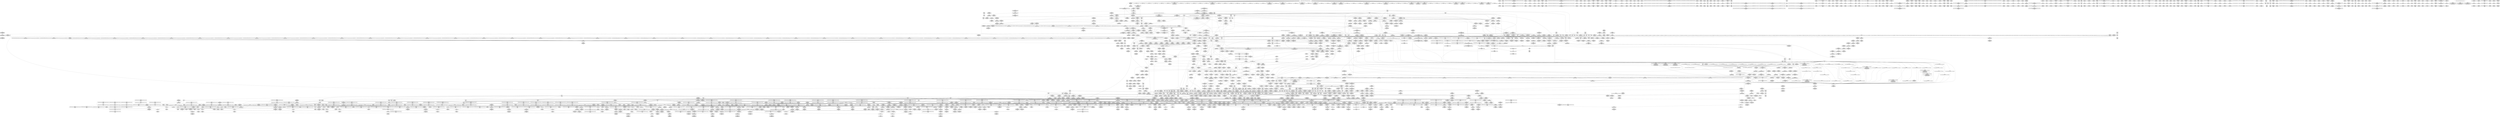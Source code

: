 digraph {
	CE0x5005f00 [shape=record,shape=Mrecord,label="{CE0x5005f00|tomoyo_get_mode:idxprom3|security/tomoyo/util.c,983}"]
	CE0x43af5b0 [shape=record,shape=Mrecord,label="{CE0x43af5b0|tomoyo_unix_entry:do.end|*SummSink*}"]
	CE0x4dde4d0 [shape=record,shape=Mrecord,label="{CE0x4dde4d0|tomoyo_domain:tmp12|security/tomoyo/common.h,1205}"]
	CE0x4eaa9f0 [shape=record,shape=Mrecord,label="{CE0x4eaa9f0|tomoyo_get_mode:default_config|security/tomoyo/util.c,986|*SummSource*}"]
	CE0x5f7b7c0 [shape=record,shape=Mrecord,label="{CE0x5f7b7c0|tomoyo_unix_entry:param|security/tomoyo/network.c,566}"]
	CE0x5cf9640 [shape=record,shape=Mrecord,label="{CE0x5cf9640|i64_80|*Constant*|*SummSink*}"]
	CE0x7810fb0 [shape=record,shape=Mrecord,label="{CE0x7810fb0|tomoyo_check_unix_address:tmp8|security/tomoyo/network.c,597}"]
	CE0x4f00670 [shape=record,shape=Mrecord,label="{CE0x4f00670|tomoyo_const_part_length:tmp49|security/tomoyo/util.c,649}"]
	CE0x7621870 [shape=record,shape=Mrecord,label="{CE0x7621870|i64*_getelementptr_inbounds_(_6_x_i64_,_6_x_i64_*___llvm_gcov_ctr3747,_i64_0,_i64_3)|*Constant*}"]
	CE0x783b920 [shape=record,shape=Mrecord,label="{CE0x783b920|_call_void_lock_release(%struct.lockdep_map*_%map,_i32_1,_i64_ptrtoint_(i8*_blockaddress(_rcu_lock_release21,_%__here)_to_i64))_#9,_!dbg_!38907|include/linux/rcupdate.h,423}"]
	CE0x5c5c7d0 [shape=record,shape=Mrecord,label="{CE0x5c5c7d0|tomoyo_audit_unix_log:bb|*SummSink*}"]
	CE0x7864430 [shape=record,shape=Mrecord,label="{CE0x7864430|tomoyo_audit_net_log:protocol|Function::tomoyo_audit_net_log&Arg::protocol::|*SummSink*}"]
	CE0x4e60a20 [shape=record,shape=Mrecord,label="{CE0x4e60a20|GLOBAL:__llvm_gcov_global_state_pred45|Global_var:__llvm_gcov_global_state_pred45}"]
	CE0x5007db0 [shape=record,shape=Mrecord,label="{CE0x5007db0|rcu_lock_release21:tmp7|*SummSink*}"]
	CE0x4023130 [shape=record,shape=Mrecord,label="{CE0x4023130|tomoyo_get_mode:tmp9|security/tomoyo/util.c,981|*SummSink*}"]
	CE0x4f21980 [shape=record,shape=Mrecord,label="{CE0x4f21980|VOIDTB_TE:_CE_2048,2096_|*MultipleSource*|security/tomoyo/util.c,1010|Function::tomoyo_get_mode&Arg::ns::}"]
	CE0x789b310 [shape=record,shape=Mrecord,label="{CE0x789b310|i64*_getelementptr_inbounds_(_31_x_i64_,_31_x_i64_*___llvm_gcov_ctr43150,_i64_0,_i64_16)|*Constant*|*SummSink*}"]
	CE0x422dcc0 [shape=record,shape=Mrecord,label="{CE0x422dcc0|tomoyo_const_part_length:if.then}"]
	CE0x769f4d0 [shape=record,shape=Mrecord,label="{CE0x769f4d0|tomoyo_check_unix_address:bb|*SummSource*}"]
	CE0x42e87d0 [shape=record,shape=Mrecord,label="{CE0x42e87d0|tomoyo_unix_entry:idxprom1|security/tomoyo/network.c,546|*SummSink*}"]
	CE0x601d820 [shape=record,shape=Mrecord,label="{CE0x601d820|tomoyo_unix_entry:tmp41|security/tomoyo/network.c,572|*SummSink*}"]
	CE0x42984b0 [shape=record,shape=Mrecord,label="{CE0x42984b0|GLOBAL:current_task|Global_var:current_task|*SummSource*}"]
	CE0x4d53240 [shape=record,shape=Mrecord,label="{CE0x4d53240|tomoyo_const_part_length:tmp34|security/tomoyo/util.c,642}"]
	CE0x5cd23c0 [shape=record,shape=Mrecord,label="{CE0x5cd23c0|tomoyo_get_mode:entry|*SummSink*}"]
	CE0x50333b0 [shape=record,shape=Mrecord,label="{CE0x50333b0|i8_0|*Constant*}"]
	CE0x42605d0 [shape=record,shape=Mrecord,label="{CE0x42605d0|i64*_getelementptr_inbounds_(_12_x_i64_,_12_x_i64_*___llvm_gcov_ctr31133,_i64_0,_i64_10)|*Constant*|*SummSource*}"]
	CE0x409a870 [shape=record,shape=Mrecord,label="{CE0x409a870|GLOBAL:__srcu_read_lock|*Constant*}"]
	CE0x4eaaf80 [shape=record,shape=Mrecord,label="{CE0x4eaaf80|tomoyo_get_mode:tmp24|security/tomoyo/util.c,986|*SummSink*}"]
	CE0x5cea710 [shape=record,shape=Mrecord,label="{CE0x5cea710|srcu_read_unlock20:bb}"]
	CE0x4dd8900 [shape=record,shape=Mrecord,label="{CE0x4dd8900|0:_i8*,_array:_GCRE_tomoyo_proto_keyword_constant_6_x_i8*_i8*_getelementptr_inbounds_(_2_x_i8_,_2_x_i8_*_.str22,_i32_0,_i32_0),_i8*_getelementptr_inbounds_(_7_x_i8_,_7_x_i8_*_.str123,_i32_0,_i32_0),_i8*_getelementptr_inbounds_(_6_x_i8_,_6_x_i8_*_.str224,_i32_0,_i32_0),_i8*_getelementptr_inbounds_(_4_x_i8_,_4_x_i8_*_.str325,_i32_0,_i32_0),_i8*_getelementptr_inbounds_(_2_x_i8_,_2_x_i8_*_.str22,_i32_0,_i32_0),_i8*_getelementptr_inbounds_(_10_x_i8_,_10_x_i8_*_.str426,_i32_0,_i32_0)_,_align_16:_elem_1::|security/tomoyo/network.c,367}"]
	CE0x5d68fc0 [shape=record,shape=Mrecord,label="{CE0x5d68fc0|tomoyo_fill_path_info:conv|security/tomoyo/util.c,664|*SummSink*}"]
	CE0x40ce1d0 [shape=record,shape=Mrecord,label="{CE0x40ce1d0|tomoyo_audit_net_log:r|Function::tomoyo_audit_net_log&Arg::r::}"]
	CE0x4e8bad0 [shape=record,shape=Mrecord,label="{CE0x4e8bad0|_call_void_lockdep_rcu_suspicious(i8*_getelementptr_inbounds_(_25_x_i8_,_25_x_i8_*_.str12,_i32_0,_i32_0),_i32_1205,_i8*_getelementptr_inbounds_(_45_x_i8_,_45_x_i8_*_.str13,_i32_0,_i32_0))_#9,_!dbg_!38917|security/tomoyo/common.h,1205}"]
	CE0x76a2780 [shape=record,shape=Mrecord,label="{CE0x76a2780|tomoyo_fill_path_info:tmp11|security/tomoyo/util.c,667|*SummSource*}"]
	CE0x507b2c0 [shape=record,shape=Mrecord,label="{CE0x507b2c0|tomoyo_read_unlock19:entry}"]
	CE0x5f44860 [shape=record,shape=Mrecord,label="{CE0x5f44860|rcu_lock_acquire18:__here}"]
	CE0x7844400 [shape=record,shape=Mrecord,label="{CE0x7844400|_call_void_mcount()_#3|*SummSink*}"]
	CE0x76586b0 [shape=record,shape=Mrecord,label="{CE0x76586b0|tomoyo_const_part_length:tmp21|security/tomoyo/util.c,631|*SummSink*}"]
	CE0x77ec2c0 [shape=record,shape=Mrecord,label="{CE0x77ec2c0|tomoyo_unix_entry:tmp16|security/tomoyo/network.c,553}"]
	CE0x4fb0bd0 [shape=record,shape=Mrecord,label="{CE0x4fb0bd0|tomoyo_domain:tmp7|security/tomoyo/common.h,1205}"]
	CE0x432e060 [shape=record,shape=Mrecord,label="{CE0x432e060|COLLAPSED:_GCMRE___llvm_gcov_ctr4434_internal_global_2_x_i64_zeroinitializer:_elem_0:default:}"]
	CE0x41ed290 [shape=record,shape=Mrecord,label="{CE0x41ed290|tomoyo_const_part_length:conv|security/tomoyo/util.c,626|*SummSource*}"]
	CE0x5f99750 [shape=record,shape=Mrecord,label="{CE0x5f99750|i32_2|*Constant*}"]
	CE0x5ca44d0 [shape=record,shape=Mrecord,label="{CE0x5ca44d0|i64*_getelementptr_inbounds_(_12_x_i64_,_12_x_i64_*___llvm_gcov_ctr31133,_i64_0,_i64_11)|*Constant*|*SummSource*}"]
	CE0x75ed200 [shape=record,shape=Mrecord,label="{CE0x75ed200|tomoyo_unix_entry:tmp11|security/tomoyo/network.c,548|*SummSource*}"]
	CE0x5bc8610 [shape=record,shape=Mrecord,label="{CE0x5bc8610|i64*_getelementptr_inbounds_(_5_x_i64_,_5_x_i64_*___llvm_gcov_ctr32134,_i64_0,_i64_0)|*Constant*|*SummSink*}"]
	CE0x4d53070 [shape=record,shape=Mrecord,label="{CE0x4d53070|i64*_getelementptr_inbounds_(_31_x_i64_,_31_x_i64_*___llvm_gcov_ctr43150,_i64_0,_i64_21)|*Constant*|*SummSink*}"]
	CE0x5c24460 [shape=record,shape=Mrecord,label="{CE0x5c24460|tomoyo_unix_entry:tmp25|security/tomoyo/network.c,556|*SummSink*}"]
	CE0x507b840 [shape=record,shape=Mrecord,label="{CE0x507b840|tomoyo_read_unlock19:idx|Function::tomoyo_read_unlock19&Arg::idx::|*SummSource*}"]
	CE0x4e7d530 [shape=record,shape=Mrecord,label="{CE0x4e7d530|_ret_i32_%conv6,_!dbg_!38926|security/tomoyo/util.c,1011|*SummSource*}"]
	CE0x4dd8650 [shape=record,shape=Mrecord,label="{CE0x4dd8650|tomoyo_const_part_length:tmp6|security/tomoyo/util.c,625|*SummSink*}"]
	CE0x4e7d6a0 [shape=record,shape=Mrecord,label="{CE0x4e7d6a0|tomoyo_unix_entry:cmp|security/tomoyo/network.c,549|*SummSink*}"]
	CE0x5da2af0 [shape=record,shape=Mrecord,label="{CE0x5da2af0|tomoyo_const_part_length:entry}"]
	CE0x5e6f740 [shape=record,shape=Mrecord,label="{CE0x5e6f740|0:_i8*,_:_SCMRE_8,12_|*MultipleSource*|security/tomoyo/network.c, 561|security/tomoyo/network.c,563}"]
	CE0x5b8c390 [shape=record,shape=Mrecord,label="{CE0x5b8c390|i64*_getelementptr_inbounds_(_31_x_i64_,_31_x_i64_*___llvm_gcov_ctr43150,_i64_0,_i64_29)|*Constant*|*SummSource*}"]
	CE0x772c970 [shape=record,shape=Mrecord,label="{CE0x772c970|tomoyo_check_unix_address:tmp3|security/tomoyo/network.c,596|*SummSink*}"]
	CE0x40cdd30 [shape=record,shape=Mrecord,label="{CE0x40cdd30|GLOBAL:tomoyo_audit_net_log|*Constant*|*SummSink*}"]
	CE0x5f495b0 [shape=record,shape=Mrecord,label="{CE0x5f495b0|GLOBAL:tomoyo_fill_path_info|*Constant*|*SummSink*}"]
	CE0x5033130 [shape=record,shape=Mrecord,label="{CE0x5033130|tomoyo_unix_entry:tmp18|security/tomoyo/network.c,553|*SummSource*}"]
	CE0x7817cc0 [shape=record,shape=Mrecord,label="{CE0x7817cc0|tomoyo_audit_unix_log:protocol|security/tomoyo/network.c,405|*SummSink*}"]
	CE0x5cd2660 [shape=record,shape=Mrecord,label="{CE0x5cd2660|tomoyo_unix_entry:if.then13|*SummSource*}"]
	CE0x41cba20 [shape=record,shape=Mrecord,label="{CE0x41cba20|tomoyo_unix_entry:tmp27|security/tomoyo/network.c,557|*SummSource*}"]
	CE0x607cf40 [shape=record,shape=Mrecord,label="{CE0x607cf40|i64*_getelementptr_inbounds_(_22_x_i64_,_22_x_i64_*___llvm_gcov_ctr3840,_i64_0,_i64_18)|*Constant*|*SummSource*}"]
	CE0x5035080 [shape=record,shape=Mrecord,label="{CE0x5035080|GLOBAL:tomoyo_encode2|*Constant*|*SummSink*}"]
	CE0x4335160 [shape=record,shape=Mrecord,label="{CE0x4335160|i8_0|*Constant*}"]
	CE0x5049f30 [shape=record,shape=Mrecord,label="{CE0x5049f30|rcu_lock_acquire18:tmp3|*SummSource*}"]
	CE0x761b220 [shape=record,shape=Mrecord,label="{CE0x761b220|GLOBAL:tomoyo_read_lock16|*Constant*|*SummSource*}"]
	CE0x76d9370 [shape=record,shape=Mrecord,label="{CE0x76d9370|__llvm_gcov_indirect_counter_increment114:exit}"]
	CE0x4cdc970 [shape=record,shape=Mrecord,label="{CE0x4cdc970|GLOBAL:tomoyo_proto_keyword|Global_var:tomoyo_proto_keyword|*SummSink*}"]
	CE0x5f00d40 [shape=record,shape=Mrecord,label="{CE0x5f00d40|24:_%struct.tomoyo_path_info*,_32:_i8,_33:_i8,_72:_i8,_:_SCMRE_36,37_}"]
	CE0x4dc6c70 [shape=record,shape=Mrecord,label="{CE0x4dc6c70|tomoyo_audit_net_log:arrayidx|security/tomoyo/network.c,367}"]
	CE0x60f0650 [shape=record,shape=Mrecord,label="{CE0x60f0650|i32_22|*Constant*|*SummSource*}"]
	CE0x4f2c1f0 [shape=record,shape=Mrecord,label="{CE0x4f2c1f0|i64*_getelementptr_inbounds_(_12_x_i64_,_12_x_i64_*___llvm_gcov_ctr31133,_i64_0,_i64_0)|*Constant*}"]
	CE0x7680920 [shape=record,shape=Mrecord,label="{CE0x7680920|tomoyo_check_unix_address:sa_family|security/tomoyo/network.c,596|*SummSink*}"]
	CE0x5108690 [shape=record,shape=Mrecord,label="{CE0x5108690|tomoyo_const_part_length:lor.lhs.false}"]
	CE0x5f77a40 [shape=record,shape=Mrecord,label="{CE0x5f77a40|tomoyo_unix_entry:protocol23|security/tomoyo/network.c,566|*SummSource*}"]
	CE0x6064860 [shape=record,shape=Mrecord,label="{CE0x6064860|get_current:tmp2|*SummSink*}"]
	CE0x40c5490 [shape=record,shape=Mrecord,label="{CE0x40c5490|tomoyo_unix_entry:conv7|security/tomoyo/network.c,551|*SummSource*}"]
	CE0x5033310 [shape=record,shape=Mrecord,label="{CE0x5033310|tomoyo_init_request_info:tmp2|security/tomoyo/util.c,1003|*SummSink*}"]
	CE0x5cd19e0 [shape=record,shape=Mrecord,label="{CE0x5cd19e0|tomoyo_init_request_info:call4|security/tomoyo/util.c,1010|*SummSource*}"]
	CE0x60f0a80 [shape=record,shape=Mrecord,label="{CE0x60f0a80|tomoyo_domain:security|security/tomoyo/common.h,1205}"]
	CE0x4e8a900 [shape=record,shape=Mrecord,label="{CE0x4e8a900|tomoyo_audit_net_log:tmp5|security/tomoyo/network.c,368|*SummSink*}"]
	CE0x786f890 [shape=record,shape=Mrecord,label="{CE0x786f890|tomoyo_domain:land.lhs.true2|*SummSink*}"]
	CE0x4e8bbf0 [shape=record,shape=Mrecord,label="{CE0x4e8bbf0|_call_void_lockdep_rcu_suspicious(i8*_getelementptr_inbounds_(_25_x_i8_,_25_x_i8_*_.str12,_i32_0,_i32_0),_i32_1205,_i8*_getelementptr_inbounds_(_45_x_i8_,_45_x_i8_*_.str13,_i32_0,_i32_0))_#9,_!dbg_!38917|security/tomoyo/common.h,1205|*SummSink*}"]
	CE0x42e8b10 [shape=record,shape=Mrecord,label="{CE0x42e8b10|GLOBAL:tomoyo_unix2mac|Global_var:tomoyo_unix2mac}"]
	CE0x4f86ba0 [shape=record,shape=Mrecord,label="{CE0x4f86ba0|_call_void_mcount()_#3|*SummSink*}"]
	CE0x4f21450 [shape=record,shape=Mrecord,label="{CE0x4f21450|i32_92|*Constant*}"]
	CE0x77f9d20 [shape=record,shape=Mrecord,label="{CE0x77f9d20|tomoyo_unix_entry:call|security/tomoyo/network.c,543|*SummSink*}"]
	CE0x41d7d60 [shape=record,shape=Mrecord,label="{CE0x41d7d60|tomoyo_unix_entry:do.cond|*SummSink*}"]
	CE0x5ecea60 [shape=record,shape=Mrecord,label="{CE0x5ecea60|0:_i8,_array:_GCRE_tomoyo_index2category_constant_39_x_i8_c_00_00_00_00_00_00_00_00_00_00_00_00_00_00_00_00_00_00_00_00_00_00_00_01_01_01_01_01_01_01_01_01_01_01_01_01_01_01_02_,_align_16:_elem_28::|security/tomoyo/util.c,983}"]
	CE0x7657330 [shape=record,shape=Mrecord,label="{CE0x7657330|tomoyo_check_unix_address:tmp1|*SummSink*}"]
	CE0x433a6f0 [shape=record,shape=Mrecord,label="{CE0x433a6f0|tomoyo_const_part_length:incdec.ptr19|security/tomoyo/util.c,643|*SummSink*}"]
	CE0x5ba51c0 [shape=record,shape=Mrecord,label="{CE0x5ba51c0|i64*_getelementptr_inbounds_(_5_x_i64_,_5_x_i64_*___llvm_gcov_ctr32134,_i64_0,_i64_3)|*Constant*|*SummSink*}"]
	CE0x5e03230 [shape=record,shape=Mrecord,label="{CE0x5e03230|tomoyo_unix_entry:tmp12|security/tomoyo/network.c,548}"]
	CE0x7680560 [shape=record,shape=Mrecord,label="{CE0x7680560|GLOBAL:__llvm_gcov_ctr3747|Global_var:__llvm_gcov_ctr3747}"]
	CE0x5e2f170 [shape=record,shape=Mrecord,label="{CE0x5e2f170|tomoyo_unix_entry:tmp35|security/tomoyo/network.c,561|*SummSink*}"]
	CE0x5f7ac80 [shape=record,shape=Mrecord,label="{CE0x5f7ac80|tomoyo_unix_entry:tmp38|*LoadInst*|security/tomoyo/network.c,567|*SummSource*}"]
	CE0x784b3b0 [shape=record,shape=Mrecord,label="{CE0x784b3b0|_call_void_mcount()_#3}"]
	"CONST[source:1(input),value:2(dynamic)][purpose:{object}][SrcIdx:3]"
	CE0x50ac300 [shape=record,shape=Mrecord,label="{CE0x50ac300|tomoyo_check_unix_address:tmp6|security/tomoyo/network.c,596}"]
	CE0x42c5570 [shape=record,shape=Mrecord,label="{CE0x42c5570|tomoyo_get_mode:call|security/tomoyo/util.c,980|*SummSink*}"]
	CE0x5c9f3c0 [shape=record,shape=Mrecord,label="{CE0x5c9f3c0|tomoyo_init_request_info:call4|security/tomoyo/util.c,1010}"]
	CE0x5cafb90 [shape=record,shape=Mrecord,label="{CE0x5cafb90|i64*_getelementptr_inbounds_(_4_x_i64_,_4_x_i64_*___llvm_gcov_ctr4137,_i64_0,_i64_0)|*Constant*}"]
	CE0x6134930 [shape=record,shape=Mrecord,label="{CE0x6134930|get_current:tmp}"]
	CE0x5ca4970 [shape=record,shape=Mrecord,label="{CE0x5ca4970|tomoyo_get_mode:tmp28|security/tomoyo/util.c,988|*SummSource*}"]
	CE0x509dc10 [shape=record,shape=Mrecord,label="{CE0x509dc10|_call_void_mcount()_#3}"]
	CE0x4dc8da0 [shape=record,shape=Mrecord,label="{CE0x4dc8da0|tomoyo_domain:tmp5|security/tomoyo/common.h,1205|*SummSink*}"]
	"CONST[source:2(external),value:2(dynamic)][purpose:{subject}][SrcIdx:7]"
	CE0x5fbf400 [shape=record,shape=Mrecord,label="{CE0x5fbf400|_call_void_bitcast_(void_(%struct.tomoyo_request_info*,_i1_(%struct.tomoyo_request_info*,_%struct.tomoyo_acl_info*)*)*_tomoyo_check_acl_to_void_(%struct.tomoyo_request_info.524*,_i1_(%struct.tomoyo_request_info.524*,_%struct.tomoyo_acl_info*)*)*)(%struct.tomoyo_request_info.524*_%r,_i1_(%struct.tomoyo_request_info.524*,_%struct.tomoyo_acl_info*)*_tomoyo_check_unix_acl)_#9,_!dbg_!38963|security/tomoyo/network.c,570|*SummSource*}"]
	CE0x618cf90 [shape=record,shape=Mrecord,label="{CE0x618cf90|tomoyo_unix_entry:tmp52|security/tomoyo/network.c,577|*SummSource*}"]
	CE0x5cf31c0 [shape=record,shape=Mrecord,label="{CE0x5cf31c0|tomoyo_unix_entry:if.end35|*SummSink*}"]
	CE0x78b0c10 [shape=record,shape=Mrecord,label="{CE0x78b0c10|tomoyo_unix_entry:tmp1|*SummSink*}"]
	CE0x5cf2ba0 [shape=record,shape=Mrecord,label="{CE0x5cf2ba0|tomoyo_get_mode:profile|Function::tomoyo_get_mode&Arg::profile::|*SummSource*}"]
	CE0x5d6e390 [shape=record,shape=Mrecord,label="{CE0x5d6e390|i64*_getelementptr_inbounds_(_5_x_i64_,_5_x_i64_*___llvm_gcov_ctr32134,_i64_0,_i64_4)|*Constant*|*SummSource*}"]
	CE0x5d689d0 [shape=record,shape=Mrecord,label="{CE0x5d689d0|tomoyo_domain:entry|*SummSink*}"]
	CE0x40891a0 [shape=record,shape=Mrecord,label="{CE0x40891a0|tomoyo_audit_net_log:address|Function::tomoyo_audit_net_log&Arg::address::|*SummSource*}"]
	CE0x410ffe0 [shape=record,shape=Mrecord,label="{CE0x410ffe0|tomoyo_const_part_length:tmp7|security/tomoyo/util.c,625|*SummSource*}"]
	CE0x765ef20 [shape=record,shape=Mrecord,label="{CE0x765ef20|tomoyo_const_part_length:tmp15|security/tomoyo/util.c,627|*SummSource*}"]
	CE0x4d629d0 [shape=record,shape=Mrecord,label="{CE0x4d629d0|i32_6|*Constant*|*SummSink*}"]
	CE0x425c010 [shape=record,shape=Mrecord,label="{CE0x425c010|tomoyo_get_mode:if.end9}"]
	CE0x4e1d0c0 [shape=record,shape=Mrecord,label="{CE0x4e1d0c0|GLOBAL:tomoyo_domain.__warned|Global_var:tomoyo_domain.__warned|*SummSink*}"]
	CE0x607d290 [shape=record,shape=Mrecord,label="{CE0x607d290|tomoyo_unix_entry:tmp46|security/tomoyo/network.c,573}"]
	CE0x4e9acd0 [shape=record,shape=Mrecord,label="{CE0x4e9acd0|i32_49|*Constant*|*SummSource*}"]
	CE0x757e8f0 [shape=record,shape=Mrecord,label="{CE0x757e8f0|tomoyo_check_unix_address:tmp9|security/tomoyo/network.c,598|*SummSource*}"]
	CE0x76a97f0 [shape=record,shape=Mrecord,label="{CE0x76a97f0|tomoyo_fill_path_info:is_dir|security/tomoyo/util.c,667|*SummSource*}"]
	CE0x50a4a10 [shape=record,shape=Mrecord,label="{CE0x50a4a10|rcu_lock_release21:entry|*SummSource*}"]
	CE0x6b912d0 [shape=record,shape=Mrecord,label="{CE0x6b912d0|i64*_getelementptr_inbounds_(_2_x_i64_,_2_x_i64_*___llvm_gcov_ctr4533,_i64_0,_i64_1)|*Constant*|*SummSource*}"]
	CE0x7618c70 [shape=record,shape=Mrecord,label="{CE0x7618c70|tomoyo_unix_entry:addr21|security/tomoyo/network.c, 561|*SummSink*}"]
	CE0x425b8a0 [shape=record,shape=Mrecord,label="{CE0x425b8a0|_call_void_mcount()_#3}"]
	CE0x50a48e0 [shape=record,shape=Mrecord,label="{CE0x50a48e0|i64_2|*Constant*}"]
	CE0x761d3d0 [shape=record,shape=Mrecord,label="{CE0x761d3d0|tomoyo_check_unix_address:tmp7|security/tomoyo/network.c,597|*SummSink*}"]
	CE0x4f1c4a0 [shape=record,shape=Mrecord,label="{CE0x4f1c4a0|tomoyo_get_mode:if.then2|*SummSource*}"]
	CE0x4fca660 [shape=record,shape=Mrecord,label="{CE0x4fca660|__llvm_gcov_indirect_counter_increment114:tmp2|*SummSource*}"]
	CE0x4dc8f70 [shape=record,shape=Mrecord,label="{CE0x4dc8f70|tomoyo_get_mode:tmp11|security/tomoyo/util.c,982}"]
	CE0x7591640 [shape=record,shape=Mrecord,label="{CE0x7591640|tomoyo_init_request_info:tmp13|*LoadInst*|security/tomoyo/util.c,1011}"]
	CE0x5fbd420 [shape=record,shape=Mrecord,label="{CE0x5fbd420|tomoyo_const_part_length:if.then5|*SummSource*}"]
	CE0x5d93f00 [shape=record,shape=Mrecord,label="{CE0x5d93f00|GLOBAL:tomoyo_const_part_length|*Constant*|*SummSource*}"]
	CE0x76589d0 [shape=record,shape=Mrecord,label="{CE0x76589d0|i32_0|*Constant*}"]
	CE0x4227b10 [shape=record,shape=Mrecord,label="{CE0x4227b10|tomoyo_const_part_length:tmp18|security/tomoyo/util.c,627}"]
	CE0x783b990 [shape=record,shape=Mrecord,label="{CE0x783b990|rcu_lock_release21:tmp5|include/linux/rcupdate.h,423}"]
	CE0x4da5e50 [shape=record,shape=Mrecord,label="{CE0x4da5e50|i32_50|*Constant*}"]
	CE0x60b0a90 [shape=record,shape=Mrecord,label="{CE0x60b0a90|tomoyo_domain:cred|security/tomoyo/common.h,1205|*SummSink*}"]
	CE0x4e2dc20 [shape=record,shape=Mrecord,label="{CE0x4e2dc20|i64_0|*Constant*}"]
	CE0x4e9b580 [shape=record,shape=Mrecord,label="{CE0x4e9b580|tomoyo_const_part_length:tmp29|security/tomoyo/util.c,641|*SummSource*}"]
	CE0x4ea3bc0 [shape=record,shape=Mrecord,label="{CE0x4ea3bc0|tomoyo_fill_path_info:tmp4|security/tomoyo/util.c,667|*SummSink*}"]
	CE0x5eb6890 [shape=record,shape=Mrecord,label="{CE0x5eb6890|24:_%struct.tomoyo_path_info*,_32:_i8,_33:_i8,_72:_i8,_:_SCMRE_8,16_|*MultipleSource*|security/tomoyo/network.c, 544|security/tomoyo/network.c,544|Function::tomoyo_init_request_info&Arg::r::|security/tomoyo/network.c,565}"]
	CE0x4d497b0 [shape=record,shape=Mrecord,label="{CE0x4d497b0|rcu_lock_release21:tmp2}"]
	CE0x6006ce0 [shape=record,shape=Mrecord,label="{CE0x6006ce0|_call_void___llvm_gcov_indirect_counter_increment114(i32*___llvm_gcov_global_state_pred45,_i64**_getelementptr_inbounds_(_3_x_i64*_,_3_x_i64*_*___llvm_gcda_edge_table44,_i64_0,_i64_1)),_!dbg_!38927|security/tomoyo/util.c,634|*SummSource*}"]
	CE0x5034d10 [shape=record,shape=Mrecord,label="{CE0x5034d10|tomoyo_unix_entry:call18|security/tomoyo/network.c,559}"]
	CE0x4f13180 [shape=record,shape=Mrecord,label="{CE0x4f13180|tomoyo_const_part_length:cmp|security/tomoyo/util.c,626}"]
	CE0x75d9c20 [shape=record,shape=Mrecord,label="{CE0x75d9c20|tomoyo_read_lock16:bb|*SummSource*}"]
	CE0x5f32d00 [shape=record,shape=Mrecord,label="{CE0x5f32d00|24:_%struct.tomoyo_path_info*,_32:_i8,_33:_i8,_72:_i8,_:_SCMRE_56,57_}"]
	CE0x4dd8cb0 [shape=record,shape=Mrecord,label="{CE0x4dd8cb0|__llvm_gcov_indirect_counter_increment114:predecessor|Function::__llvm_gcov_indirect_counter_increment114&Arg::predecessor::|*SummSource*}"]
	CE0x601dd00 [shape=record,shape=Mrecord,label="{CE0x601dd00|tomoyo_unix_entry:tmp41|security/tomoyo/network.c,572}"]
	CE0x5c11220 [shape=record,shape=Mrecord,label="{CE0x5c11220|i64*_getelementptr_inbounds_(_2_x_i64_,_2_x_i64_*___llvm_gcov_ctr4335,_i64_0,_i64_0)|*Constant*|*SummSource*}"]
	CE0x7818100 [shape=record,shape=Mrecord,label="{CE0x7818100|tomoyo_audit_unix_log:tmp4|security/tomoyo/network.c,405|*SummSource*}"]
	CE0x75eb180 [shape=record,shape=Mrecord,label="{CE0x75eb180|i64_2|*Constant*|*SummSink*}"]
	CE0x40f1c80 [shape=record,shape=Mrecord,label="{CE0x40f1c80|tomoyo_audit_unix_log:name|security/tomoyo/network.c,407|*SummSource*}"]
	CE0x75e6660 [shape=record,shape=Mrecord,label="{CE0x75e6660|128:_i8*,_1208:_%struct.file*,_:_CMRE_36,37_}"]
	CE0x50661b0 [shape=record,shape=Mrecord,label="{CE0x50661b0|tomoyo_get_mode:mode.0|*SummSink*}"]
	CE0x606c210 [shape=record,shape=Mrecord,label="{CE0x606c210|i64_ptrtoint_(i8*_blockaddress(_rcu_lock_acquire18,_%__here)_to_i64)|*Constant*}"]
	CE0x5cf2780 [shape=record,shape=Mrecord,label="{CE0x5cf2780|tomoyo_init_request_info:ns|security/tomoyo/util.c,1010|*SummSink*}"]
	CE0x5cd97d0 [shape=record,shape=Mrecord,label="{CE0x5cd97d0|tomoyo_const_part_length:tmp27|security/tomoyo/util.c,641|*SummSource*}"]
	CE0x5f09ef0 [shape=record,shape=Mrecord,label="{CE0x5f09ef0|24:_%struct.tomoyo_path_info*,_32:_i8,_33:_i8,_72:_i8,_:_SCMRE_45,46_}"]
	CE0x4282010 [shape=record,shape=Mrecord,label="{CE0x4282010|rcu_lock_acquire18:entry}"]
	CE0x433a3e0 [shape=record,shape=Mrecord,label="{CE0x433a3e0|tomoyo_get_mode:tmp8|security/tomoyo/util.c,979|*SummSink*}"]
	CE0x4f79ab0 [shape=record,shape=Mrecord,label="{CE0x4f79ab0|i64*_getelementptr_inbounds_(_12_x_i64_,_12_x_i64_*___llvm_gcov_ctr31133,_i64_0,_i64_6)|*Constant*|*SummSink*}"]
	CE0x763bb00 [shape=record,shape=Mrecord,label="{CE0x763bb00|_call_void_mcount()_#3}"]
	CE0x7560d90 [shape=record,shape=Mrecord,label="{CE0x7560d90|128:_i8*,_1208:_%struct.file*,_:_CMRE_22,23_}"]
	CE0x406c230 [shape=record,shape=Mrecord,label="{CE0x406c230|GLOBAL:srcu_read_unlock20|*Constant*|*SummSink*}"]
	CE0x4dc7190 [shape=record,shape=Mrecord,label="{CE0x4dc7190|tomoyo_domain:tmp|*SummSink*}"]
	CE0x4e50430 [shape=record,shape=Mrecord,label="{CE0x4e50430|i64_13|*Constant*|*SummSource*}"]
	CE0x762a4b0 [shape=record,shape=Mrecord,label="{CE0x762a4b0|tomoyo_fill_path_info:land.rhs|*SummSource*}"]
	CE0x404d410 [shape=record,shape=Mrecord,label="{CE0x404d410|tomoyo_audit_net_log:tmp3|*SummSink*}"]
	CE0x5c11430 [shape=record,shape=Mrecord,label="{CE0x5c11430|tomoyo_unix_entry:if.then|*SummSource*}"]
	CE0x6177890 [shape=record,shape=Mrecord,label="{CE0x6177890|tomoyo_unix_entry:tmp49|security/tomoyo/network.c,576|*SummSink*}"]
	CE0x4378630 [shape=record,shape=Mrecord,label="{CE0x4378630|i64_1|*Constant*}"]
	CE0x4d49a70 [shape=record,shape=Mrecord,label="{CE0x4d49a70|__llvm_gcov_indirect_counter_increment114:bb4}"]
	CE0x5e56260 [shape=record,shape=Mrecord,label="{CE0x5e56260|srcu_read_unlock20:dep_map|include/linux/srcu.h,236}"]
	CE0x5173830 [shape=record,shape=Mrecord,label="{CE0x5173830|__llvm_gcov_indirect_counter_increment114:tmp6}"]
	CE0x40c56e0 [shape=record,shape=Mrecord,label="{CE0x40c56e0|i64_6|*Constant*}"]
	CE0x42e9080 [shape=record,shape=Mrecord,label="{CE0x42e9080|tomoyo_const_part_length:tmp14|security/tomoyo/util.c,626|*SummSink*}"]
	CE0x5ddd680 [shape=record,shape=Mrecord,label="{CE0x5ddd680|i64_12|*Constant*|*SummSink*}"]
	CE0x4d3a790 [shape=record,shape=Mrecord,label="{CE0x4d3a790|i64*_getelementptr_inbounds_(_11_x_i64_,_11_x_i64_*___llvm_gcov_ctr54147,_i64_0,_i64_1)|*Constant*}"]
	CE0x4dc7450 [shape=record,shape=Mrecord,label="{CE0x4dc7450|tomoyo_get_mode:conv|security/tomoyo/util.c,982|*SummSource*}"]
	CE0x6044ad0 [shape=record,shape=Mrecord,label="{CE0x6044ad0|i32_48|*Constant*}"]
	CE0x77cee80 [shape=record,shape=Mrecord,label="{CE0x77cee80|tomoyo_domain:tmp22|security/tomoyo/common.h,1205|*SummSink*}"]
	CE0x5cafaa0 [shape=record,shape=Mrecord,label="{CE0x5cafaa0|rcu_lock_acquire18:bb|*SummSink*}"]
	CE0x78b0220 [shape=record,shape=Mrecord,label="{CE0x78b0220|_ret_i32_%error.1,_!dbg_!38975|security/tomoyo/network.c,579|*SummSource*}"]
	CE0x5c23b10 [shape=record,shape=Mrecord,label="{CE0x5c23b10|tomoyo_unix_entry:tmp23|security/tomoyo/network.c,556|*SummSource*}"]
	CE0x5dc6d40 [shape=record,shape=Mrecord,label="{CE0x5dc6d40|tomoyo_unix_entry:tmp|*SummSource*}"]
	CE0x4ea3580 [shape=record,shape=Mrecord,label="{CE0x4ea3580|_call_void_mcount()_#3|*SummSink*}"]
	CE0x5d7f9e0 [shape=record,shape=Mrecord,label="{CE0x5d7f9e0|tomoyo_fill_path_info:tmp6|security/tomoyo/util.c,667}"]
	CE0x75d9a80 [shape=record,shape=Mrecord,label="{CE0x75d9a80|tomoyo_read_lock16:bb}"]
	CE0x767ab40 [shape=record,shape=Mrecord,label="{CE0x767ab40|128:_i8*,_1208:_%struct.file*,_:_CMRE_41,42_}"]
	CE0x60e33d0 [shape=record,shape=Mrecord,label="{CE0x60e33d0|GLOBAL:__llvm_gcov_ctr3840|Global_var:__llvm_gcov_ctr3840|*SummSink*}"]
	CE0x7675840 [shape=record,shape=Mrecord,label="{CE0x7675840|tomoyo_unix_entry:tobool12|security/tomoyo/network.c,556|*SummSink*}"]
	CE0x5ac52e0 [shape=record,shape=Mrecord,label="{CE0x5ac52e0|tomoyo_init_request_info:r|Function::tomoyo_init_request_info&Arg::r::|*SummSink*}"]
	CE0x4f86c90 [shape=record,shape=Mrecord,label="{CE0x4f86c90|tomoyo_audit_net_log:idxprom|security/tomoyo/network.c,367}"]
	CE0x757ed50 [shape=record,shape=Mrecord,label="{CE0x757ed50|tomoyo_check_unix_address:tmp10|security/tomoyo/network.c,598}"]
	CE0x4ea3a00 [shape=record,shape=Mrecord,label="{CE0x4ea3a00|tomoyo_fill_path_info:tmp4|security/tomoyo/util.c,667|*SummSource*}"]
	CE0x4eaa890 [shape=record,shape=Mrecord,label="{CE0x4eaa890|tomoyo_get_mode:default_config|security/tomoyo/util.c,986}"]
	CE0x4d201b0 [shape=record,shape=Mrecord,label="{CE0x4d201b0|i64*_getelementptr_inbounds_(_12_x_i64_,_12_x_i64_*___llvm_gcov_ctr31133,_i64_0,_i64_9)|*Constant*|*SummSink*}"]
	CE0x5fc87e0 [shape=record,shape=Mrecord,label="{CE0x5fc87e0|tomoyo_const_part_length:tmp17|security/tomoyo/util.c,627|*SummSink*}"]
	CE0x4dc8880 [shape=record,shape=Mrecord,label="{CE0x4dc8880|tomoyo_get_mode:tobool|security/tomoyo/util.c,978|*SummSource*}"]
	CE0x5c41550 [shape=record,shape=Mrecord,label="{CE0x5c41550|tomoyo_init_request_info:tmp10|security/tomoyo/util.c,1006|*SummSource*}"]
	CE0x76f8950 [shape=record,shape=Mrecord,label="{CE0x76f8950|_call_void_mcount()_#3}"]
	CE0x4e83530 [shape=record,shape=Mrecord,label="{CE0x4e83530|tomoyo_domain:tmp10|security/tomoyo/common.h,1205}"]
	CE0x5fb74a0 [shape=record,shape=Mrecord,label="{CE0x5fb74a0|tomoyo_unix_entry:tmp40|security/tomoyo/network.c,570}"]
	CE0x5dc6a60 [shape=record,shape=Mrecord,label="{CE0x5dc6a60|GLOBAL:__llvm_gcov_ctr32134|Global_var:__llvm_gcov_ctr32134}"]
	CE0x42982f0 [shape=record,shape=Mrecord,label="{CE0x42982f0|%struct.task_struct*_(%struct.task_struct**)*_asm_movq_%gs:$_1:P_,$0_,_r,im,_dirflag_,_fpsr_,_flags_|*SummSink*}"]
	CE0x43af650 [shape=record,shape=Mrecord,label="{CE0x43af650|tomoyo_unix_entry:if.then}"]
	CE0x784b590 [shape=record,shape=Mrecord,label="{CE0x784b590|tomoyo_unix_entry:r|security/tomoyo/network.c, 544|*SummSink*}"]
	CE0x78ac390 [shape=record,shape=Mrecord,label="{CE0x78ac390|tomoyo_audit_unix_log:tmp5|security/tomoyo/network.c,406|*SummSink*}"]
	CE0x619f040 [shape=record,shape=Mrecord,label="{CE0x619f040|tomoyo_init_request_info:tmp4|security/tomoyo/util.c,1004|*SummSource*}"]
	CE0x3f63db0 [shape=record,shape=Mrecord,label="{CE0x3f63db0|i8_1|*Constant*|*SummSink*}"]
	CE0x77ceac0 [shape=record,shape=Mrecord,label="{CE0x77ceac0|tomoyo_domain:tmp22|security/tomoyo/common.h,1205}"]
	CE0x41cb9b0 [shape=record,shape=Mrecord,label="{CE0x41cb9b0|i64*_getelementptr_inbounds_(_22_x_i64_,_22_x_i64_*___llvm_gcov_ctr3840,_i64_0,_i64_10)|*Constant*|*SummSink*}"]
	CE0x425bf70 [shape=record,shape=Mrecord,label="{CE0x425bf70|tomoyo_get_mode:if.then2|*SummSink*}"]
	CE0x7844050 [shape=record,shape=Mrecord,label="{CE0x7844050|tomoyo_read_unlock19:bb}"]
	CE0x609cc50 [shape=record,shape=Mrecord,label="{CE0x609cc50|get_current:entry|*SummSink*}"]
	CE0x41b3450 [shape=record,shape=Mrecord,label="{CE0x41b3450|tomoyo_const_part_length:tmp35|security/tomoyo/util.c,643|*SummSink*}"]
	CE0x5d00d90 [shape=record,shape=Mrecord,label="{CE0x5d00d90|i32_8|*Constant*|*SummSource*}"]
	CE0x765ee20 [shape=record,shape=Mrecord,label="{CE0x765ee20|tomoyo_const_part_length:tmp16|security/tomoyo/util.c,627}"]
	CE0x5f00b60 [shape=record,shape=Mrecord,label="{CE0x5f00b60|24:_%struct.tomoyo_path_info*,_32:_i8,_33:_i8,_72:_i8,_:_SCMRE_35,36_}"]
	CE0x757e810 [shape=record,shape=Mrecord,label="{CE0x757e810|tomoyo_check_unix_address:tmp9|security/tomoyo/network.c,598}"]
	CE0x4e60ff0 [shape=record,shape=Mrecord,label="{CE0x4e60ff0|__llvm_gcov_indirect_counter_increment114:tmp|*SummSink*}"]
	CE0x765b870 [shape=record,shape=Mrecord,label="{CE0x765b870|tomoyo_check_unix_address:tmp13|security/tomoyo/network.c,601|*SummSource*}"]
	CE0x5ca66d0 [shape=record,shape=Mrecord,label="{CE0x5ca66d0|tomoyo_init_request_info:bb}"]
	CE0x771fd50 [shape=record,shape=Mrecord,label="{CE0x771fd50|tomoyo_unix_entry:arrayidx2|security/tomoyo/network.c,546|*SummSource*}"]
	CE0x4f65990 [shape=record,shape=Mrecord,label="{CE0x4f65990|tomoyo_get_mode:idxprom3|security/tomoyo/util.c,983|*SummSink*}"]
	CE0x5cf9be0 [shape=record,shape=Mrecord,label="{CE0x5cf9be0|tomoyo_fill_path_info:tmp8|security/tomoyo/util.c,667|*SummSink*}"]
	CE0x5d27f30 [shape=record,shape=Mrecord,label="{CE0x5d27f30|i64*_getelementptr_inbounds_(_2_x_i64_,_2_x_i64_*___llvm_gcov_ctr4632,_i64_0,_i64_0)|*Constant*|*SummSource*}"]
	CE0x5c113c0 [shape=record,shape=Mrecord,label="{CE0x5c113c0|i64*_getelementptr_inbounds_(_2_x_i64_,_2_x_i64_*___llvm_gcov_ctr4335,_i64_0,_i64_0)|*Constant*|*SummSink*}"]
	CE0x432b4b0 [shape=record,shape=Mrecord,label="{CE0x432b4b0|VOIDTB_TE:_CE_6392,6400_|*MultipleSource*|security/tomoyo/util.c,1010|Function::tomoyo_get_mode&Arg::ns::}"]
	CE0x4fae9c0 [shape=record,shape=Mrecord,label="{CE0x4fae9c0|i64_8|*Constant*|*SummSink*}"]
	CE0x5d60680 [shape=record,shape=Mrecord,label="{CE0x5d60680|i64*_getelementptr_inbounds_(_5_x_i64_,_5_x_i64_*___llvm_gcov_ctr28130,_i64_0,_i64_3)|*Constant*|*SummSource*}"]
	CE0x4ddafa0 [shape=record,shape=Mrecord,label="{CE0x4ddafa0|tomoyo_const_part_length:tmp48|security/tomoyo/util.c,649}"]
	CE0x4150a90 [shape=record,shape=Mrecord,label="{CE0x4150a90|tomoyo_read_lock16:tmp1|*SummSource*}"]
	CE0x41ed8c0 [shape=record,shape=Mrecord,label="{CE0x41ed8c0|0:_i8,_array:_GCRE_tomoyo_index2category_constant_39_x_i8_c_00_00_00_00_00_00_00_00_00_00_00_00_00_00_00_00_00_00_00_00_00_00_00_01_01_01_01_01_01_01_01_01_01_01_01_01_01_01_02_,_align_16:_elem_11::|security/tomoyo/util.c,983}"]
	CE0x439a070 [shape=record,shape=Mrecord,label="{CE0x439a070|tomoyo_read_lock16:tmp2}"]
	CE0x43999f0 [shape=record,shape=Mrecord,label="{CE0x43999f0|i64*_getelementptr_inbounds_(_5_x_i64_,_5_x_i64_*___llvm_gcov_ctr32134,_i64_0,_i64_3)|*Constant*}"]
	CE0x5da2850 [shape=record,shape=Mrecord,label="{CE0x5da2850|GLOBAL:tomoyo_domain|*Constant*|*SummSink*}"]
	CE0x5f7b5b0 [shape=record,shape=Mrecord,label="{CE0x5f7b5b0|tomoyo_unix_entry:tmp37|*LoadInst*|security/tomoyo/network.c,566|*SummSource*}"]
	CE0x60c00f0 [shape=record,shape=Mrecord,label="{CE0x60c00f0|tomoyo_check_unix_address:entry}"]
	CE0x7598960 [shape=record,shape=Mrecord,label="{CE0x7598960|tomoyo_check_unix_address:cmp|security/tomoyo/network.c,596}"]
	CE0x5e868d0 [shape=record,shape=Mrecord,label="{CE0x5e868d0|_call_void_tomoyo_fill_path_info(%struct.tomoyo_path_info*_%addr21)_#9,_!dbg_!38945|security/tomoyo/network.c,564|*SummSink*}"]
	CE0x7817e20 [shape=record,shape=Mrecord,label="{CE0x7817e20|tomoyo_audit_unix_log:tmp4|security/tomoyo/network.c,405}"]
	CE0x4e0c380 [shape=record,shape=Mrecord,label="{CE0x4e0c380|tomoyo_domain:tmp}"]
	CE0x619f390 [shape=record,shape=Mrecord,label="{CE0x619f390|GLOBAL:tomoyo_read_unlock19|*Constant*|*SummSource*}"]
	CE0x75bd110 [shape=record,shape=Mrecord,label="{CE0x75bd110|tomoyo_check_unix_address:sa_family|security/tomoyo/network.c,596}"]
	CE0x4d9d0e0 [shape=record,shape=Mrecord,label="{CE0x4d9d0e0|tomoyo_unix_entry:addr_len|security/tomoyo/network.c,551|*SummSink*}"]
	CE0x4063d80 [shape=record,shape=Mrecord,label="{CE0x4063d80|0:_i8,_array:_GCRE_tomoyo_index2category_constant_39_x_i8_c_00_00_00_00_00_00_00_00_00_00_00_00_00_00_00_00_00_00_00_00_00_00_00_01_01_01_01_01_01_01_01_01_01_01_01_01_01_01_02_,_align_16:_elem_5::|security/tomoyo/util.c,983}"]
	CE0x41aaf60 [shape=record,shape=Mrecord,label="{CE0x41aaf60|tomoyo_const_part_length:tmp30|security/tomoyo/util.c,641|*SummSource*}"]
	CE0x77310c0 [shape=record,shape=Mrecord,label="{CE0x77310c0|GLOBAL:full_name_hash|*Constant*|*SummSource*}"]
	CE0x4d62aa0 [shape=record,shape=Mrecord,label="{CE0x4d62aa0|tomoyo_const_part_length:tmp12|security/tomoyo/util.c,626}"]
	CE0x4ed9a50 [shape=record,shape=Mrecord,label="{CE0x4ed9a50|tomoyo_const_part_length:incdec.ptr10|security/tomoyo/util.c,640|*SummSink*}"]
	CE0x5032eb0 [shape=record,shape=Mrecord,label="{CE0x5032eb0|tomoyo_unix_entry:tmp18|security/tomoyo/network.c,553}"]
	CE0x6009000 [shape=record,shape=Mrecord,label="{CE0x6009000|tomoyo_unix_entry:cmp32|security/tomoyo/network.c,572|*SummSource*}"]
	CE0x5bc8460 [shape=record,shape=Mrecord,label="{CE0x5bc8460|i64*_getelementptr_inbounds_(_5_x_i64_,_5_x_i64_*___llvm_gcov_ctr32134,_i64_0,_i64_0)|*Constant*|*SummSource*}"]
	CE0x609c4e0 [shape=record,shape=Mrecord,label="{CE0x609c4e0|GLOBAL:get_current|*Constant*}"]
	CE0x407eaa0 [shape=record,shape=Mrecord,label="{CE0x407eaa0|__llvm_gcov_indirect_counter_increment114:tmp}"]
	CE0x5cc5b90 [shape=record,shape=Mrecord,label="{CE0x5cc5b90|tomoyo_const_part_length:retval.0|*SummSink*}"]
	CE0x6006df0 [shape=record,shape=Mrecord,label="{CE0x6006df0|_call_void___llvm_gcov_indirect_counter_increment114(i32*___llvm_gcov_global_state_pred45,_i64**_getelementptr_inbounds_(_3_x_i64*_,_3_x_i64*_*___llvm_gcda_edge_table44,_i64_0,_i64_1)),_!dbg_!38927|security/tomoyo/util.c,634|*SummSink*}"]
	CE0x5f47750 [shape=record,shape=Mrecord,label="{CE0x5f47750|_call_void___llvm_gcov_indirect_counter_increment114(i32*___llvm_gcov_global_state_pred45,_i64**_getelementptr_inbounds_(_3_x_i64*_,_3_x_i64*_*___llvm_gcda_edge_table44,_i64_0,_i64_0)),_!dbg_!38954|security/tomoyo/util.c,649|*SummSink*}"]
	CE0x6008dd0 [shape=record,shape=Mrecord,label="{CE0x6008dd0|_ret_i32_%call,_!dbg_!38914|security/tomoyo/network.c,405|*SummSource*}"]
	CE0x41f45e0 [shape=record,shape=Mrecord,label="{CE0x41f45e0|tomoyo_get_mode:tmp7|security/tomoyo/util.c,979|*SummSource*}"]
	CE0x6064a60 [shape=record,shape=Mrecord,label="{CE0x6064a60|tomoyo_const_part_length:bb|*SummSink*}"]
	CE0x5da2bf0 [shape=record,shape=Mrecord,label="{CE0x5da2bf0|tomoyo_const_part_length:entry|*SummSource*}"]
	CE0x4cdcd30 [shape=record,shape=Mrecord,label="{CE0x4cdcd30|tomoyo_domain:tobool1|security/tomoyo/common.h,1205|*SummSink*}"]
	CE0x41c4c00 [shape=record,shape=Mrecord,label="{CE0x41c4c00|_call_void_mcount()_#3}"]
	CE0x76298a0 [shape=record,shape=Mrecord,label="{CE0x76298a0|tomoyo_fill_path_info:tobool|security/tomoyo/util.c,667|*SummSink*}"]
	CE0x5173f90 [shape=record,shape=Mrecord,label="{CE0x5173f90|rcu_lock_release21:__here}"]
	CE0x4fda030 [shape=record,shape=Mrecord,label="{CE0x4fda030|__llvm_gcov_indirect_counter_increment114:pred|*SummSource*}"]
	CE0x76a2270 [shape=record,shape=Mrecord,label="{CE0x76a2270|i64*_getelementptr_inbounds_(_5_x_i64_,_5_x_i64_*___llvm_gcov_ctr28130,_i64_0,_i64_4)|*Constant*|*SummSource*}"]
	CE0x765f770 [shape=record,shape=Mrecord,label="{CE0x765f770|tomoyo_const_part_length:if.end6|*SummSource*}"]
	CE0x4ef8c50 [shape=record,shape=Mrecord,label="{CE0x4ef8c50|i8*_getelementptr_inbounds_(_21_x_i8_,_21_x_i8_*_.str9,_i32_0,_i32_0)|*Constant*|*SummSink*}"]
	CE0x4d3a880 [shape=record,shape=Mrecord,label="{CE0x4d3a880|tomoyo_domain:tmp2|*SummSource*}"]
	CE0x5c41040 [shape=record,shape=Mrecord,label="{CE0x5c41040|tomoyo_fill_path_info:conv4|security/tomoyo/util.c,667|*SummSource*}"]
	CE0x5cafde0 [shape=record,shape=Mrecord,label="{CE0x5cafde0|i64*_getelementptr_inbounds_(_4_x_i64_,_4_x_i64_*___llvm_gcov_ctr4137,_i64_0,_i64_0)|*Constant*|*SummSink*}"]
	CE0x76077a0 [shape=record,shape=Mrecord,label="{CE0x76077a0|tomoyo_read_unlock19:tmp1|*SummSink*}"]
	CE0x5bfa150 [shape=record,shape=Mrecord,label="{CE0x5bfa150|tomoyo_init_request_info:type|security/tomoyo/util.c,1009|*SummSink*}"]
	CE0x5fc8de0 [shape=record,shape=Mrecord,label="{CE0x5fc8de0|tomoyo_const_part_length:if.end|*SummSource*}"]
	CE0x4e2de40 [shape=record,shape=Mrecord,label="{CE0x4e2de40|tomoyo_get_mode:tobool|security/tomoyo/util.c,978|*SummSink*}"]
	CE0x41d1470 [shape=record,shape=Mrecord,label="{CE0x41d1470|i64_7|*Constant*|*SummSource*}"]
	CE0x7692d90 [shape=record,shape=Mrecord,label="{CE0x7692d90|tomoyo_const_part_length:conv8|security/tomoyo/util.c,632|*SummSource*}"]
	CE0x41fb9f0 [shape=record,shape=Mrecord,label="{CE0x41fb9f0|tomoyo_domain:tmp3}"]
	CE0x75bd8c0 [shape=record,shape=Mrecord,label="{CE0x75bd8c0|i32_1|*Constant*|*SummSink*}"]
	CE0x4d83b10 [shape=record,shape=Mrecord,label="{CE0x4d83b10|GLOBAL:srcu_read_lock17|*Constant*|*SummSource*}"]
	CE0x7647ac0 [shape=record,shape=Mrecord,label="{CE0x7647ac0|tomoyo_fill_path_info:tmp4|security/tomoyo/util.c,667}"]
	CE0x76216c0 [shape=record,shape=Mrecord,label="{CE0x76216c0|i32_3|*Constant*|*SummSource*}"]
	CE0x40f23c0 [shape=record,shape=Mrecord,label="{CE0x40f23c0|tomoyo_audit_unix_log:call|security/tomoyo/network.c,405|*SummSource*}"]
	CE0x3f641b0 [shape=record,shape=Mrecord,label="{CE0x3f641b0|tomoyo_fill_path_info:tmp|*SummSource*}"]
	CE0x3f64140 [shape=record,shape=Mrecord,label="{CE0x3f64140|COLLAPSED:_GCMRE___llvm_gcov_ctr28130_internal_global_5_x_i64_zeroinitializer:_elem_0:default:}"]
	CE0x4e9b460 [shape=record,shape=Mrecord,label="{CE0x4e9b460|tomoyo_const_part_length:tmp29|security/tomoyo/util.c,641}"]
	CE0x5e03890 [shape=record,shape=Mrecord,label="{CE0x5e03890|tomoyo_unix_entry:tmp13|security/tomoyo/network.c,548|*SummSink*}"]
	CE0x6134240 [shape=record,shape=Mrecord,label="{CE0x6134240|rcu_lock_release21:tmp4|include/linux/rcupdate.h,423}"]
	CE0x5b97940 [shape=record,shape=Mrecord,label="{CE0x5b97940|tomoyo_read_lock16:tmp3}"]
	CE0x5da2f00 [shape=record,shape=Mrecord,label="{CE0x5da2f00|COLLAPSED:_GCMRE___llvm_gcov_ctr3840_internal_global_22_x_i64_zeroinitializer:_elem_0:default:}"]
	CE0x422d6e0 [shape=record,shape=Mrecord,label="{CE0x422d6e0|tomoyo_const_part_length:cmp3|security/tomoyo/util.c,627|*SummSource*}"]
	CE0x5b983f0 [shape=record,shape=Mrecord,label="{CE0x5b983f0|tomoyo_read_lock16:call|security/tomoyo/common.h,1097|*SummSource*}"]
	CE0x5c9ec00 [shape=record,shape=Mrecord,label="{CE0x5c9ec00|tomoyo_get_mode:profile|Function::tomoyo_get_mode&Arg::profile::}"]
	CE0x5ede180 [shape=record,shape=Mrecord,label="{CE0x5ede180|24:_%struct.tomoyo_path_info*,_32:_i8,_33:_i8,_72:_i8,_:_SCMRE_31,32_}"]
	CE0x75e6160 [shape=record,shape=Mrecord,label="{CE0x75e6160|128:_i8*,_1208:_%struct.file*,_:_CMRE_32,33_}"]
	CE0x5d479c0 [shape=record,shape=Mrecord,label="{CE0x5d479c0|tomoyo_const_part_length:tmp28|security/tomoyo/util.c,641|*SummSink*}"]
	CE0x5ed1060 [shape=record,shape=Mrecord,label="{CE0x5ed1060|i64*_getelementptr_inbounds_(_11_x_i64_,_11_x_i64_*___llvm_gcov_ctr54147,_i64_0,_i64_10)|*Constant*}"]
	CE0x5fdea10 [shape=record,shape=Mrecord,label="{CE0x5fdea10|GLOBAL:lock_acquire|*Constant*|*SummSink*}"]
	CE0x60c9ed0 [shape=record,shape=Mrecord,label="{CE0x60c9ed0|tomoyo_unix_entry:tmp28|security/tomoyo/network.c,557}"]
	CE0x5f777e0 [shape=record,shape=Mrecord,label="{CE0x5f777e0|tomoyo_unix_entry:unix_network|security/tomoyo/network.c,566|*SummSink*}"]
	CE0x4eb2150 [shape=record,shape=Mrecord,label="{CE0x4eb2150|tomoyo_get_mode:tmp11|security/tomoyo/util.c,982|*SummSink*}"]
	CE0x41e53a0 [shape=record,shape=Mrecord,label="{CE0x41e53a0|tomoyo_get_mode:bb}"]
	CE0x7682960 [shape=record,shape=Mrecord,label="{CE0x7682960|_call_void___llvm_gcov_indirect_counter_increment114(i32*___llvm_gcov_global_state_pred45,_i64**_getelementptr_inbounds_(_3_x_i64*_,_3_x_i64*_*___llvm_gcda_edge_table44,_i64_0,_i64_2)),_!dbg_!38930|security/tomoyo/util.c,640|*SummSink*}"]
	CE0x77ec650 [shape=record,shape=Mrecord,label="{CE0x77ec650|tomoyo_unix_entry:tmp19|security/tomoyo/network.c,553|*SummSink*}"]
	CE0x5af58d0 [shape=record,shape=Mrecord,label="{CE0x5af58d0|__llvm_gcov_indirect_counter_increment114:counter|*SummSource*}"]
	CE0x41eb3e0 [shape=record,shape=Mrecord,label="{CE0x41eb3e0|i64_23|*Constant*|*SummSource*}"]
	CE0x6016590 [shape=record,shape=Mrecord,label="{CE0x6016590|tomoyo_domain:tmp20|security/tomoyo/common.h,1205|*SummSink*}"]
	CE0x5032be0 [shape=record,shape=Mrecord,label="{CE0x5032be0|tomoyo_unix_entry:tmp17|security/tomoyo/network.c,553}"]
	CE0x4281b60 [shape=record,shape=Mrecord,label="{CE0x4281b60|_call_void_rcu_lock_acquire18(%struct.lockdep_map*_%dep_map)_#9,_!dbg_!38906|include/linux/srcu.h,222}"]
	CE0x5173990 [shape=record,shape=Mrecord,label="{CE0x5173990|__llvm_gcov_indirect_counter_increment114:tmp6|*SummSink*}"]
	CE0x7682520 [shape=record,shape=Mrecord,label="{CE0x7682520|_call_void___llvm_gcov_indirect_counter_increment114(i32*___llvm_gcov_global_state_pred45,_i64**_getelementptr_inbounds_(_3_x_i64*_,_3_x_i64*_*___llvm_gcda_edge_table44,_i64_0,_i64_2)),_!dbg_!38930|security/tomoyo/util.c,640}"]
	CE0x4fae690 [shape=record,shape=Mrecord,label="{CE0x4fae690|i64_9|*Constant*|*SummSink*}"]
	CE0x760b270 [shape=record,shape=Mrecord,label="{CE0x760b270|tomoyo_fill_path_info:tmp2|*LoadInst*|security/tomoyo/util.c,663|*SummSink*}"]
	CE0x4f32b00 [shape=record,shape=Mrecord,label="{CE0x4f32b00|tomoyo_get_mode:tmp26|security/tomoyo/util.c,987|*SummSink*}"]
	CE0x5b8cf30 [shape=record,shape=Mrecord,label="{CE0x5b8cf30|tomoyo_const_part_length:retval.0}"]
	CE0x4227f00 [shape=record,shape=Mrecord,label="{CE0x4227f00|rcu_lock_acquire18:tmp5|include/linux/rcupdate.h,418}"]
	CE0x42c5460 [shape=record,shape=Mrecord,label="{CE0x42c5460|tomoyo_get_mode:call|security/tomoyo/util.c,980|*SummSource*}"]
	CE0x5ff6570 [shape=record,shape=Mrecord,label="{CE0x5ff6570|tomoyo_const_part_length:tmp27|security/tomoyo/util.c,641}"]
	CE0x427c030 [shape=record,shape=Mrecord,label="{CE0x427c030|tomoyo_get_mode:if.end9|*SummSource*}"]
	CE0x5eb5f80 [shape=record,shape=Mrecord,label="{CE0x5eb5f80|i32_5|*Constant*|*SummSource*}"]
	CE0x5ecf030 [shape=record,shape=Mrecord,label="{CE0x5ecf030|tomoyo_get_mode:conv5|security/tomoyo/util.c,983}"]
	CE0x6016290 [shape=record,shape=Mrecord,label="{CE0x6016290|tomoyo_domain:tmp20|security/tomoyo/common.h,1205}"]
	CE0x75d9770 [shape=record,shape=Mrecord,label="{CE0x75d9770|tomoyo_unix_entry:tmp53|security/tomoyo/network.c,579}"]
	CE0x422d280 [shape=record,shape=Mrecord,label="{CE0x422d280|tomoyo_audit_net_log:arrayidx2|security/tomoyo/network.c,368}"]
	CE0x4d80620 [shape=record,shape=Mrecord,label="{CE0x4d80620|_ret_i32_%call,_!dbg_!38907|include/linux/srcu.h,223|*SummSink*}"]
	CE0x4033670 [shape=record,shape=Mrecord,label="{CE0x4033670|tomoyo_get_mode:conv15|security/tomoyo/util.c,987|*SummSink*}"]
	CE0x4f2be40 [shape=record,shape=Mrecord,label="{CE0x4f2be40|srcu_read_unlock20:tmp2}"]
	CE0x41fc330 [shape=record,shape=Mrecord,label="{CE0x41fc330|i32_(%struct.tomoyo_request_info.524*,_%struct.tomoyo_domain_info*,_i8)*_bitcast_(i32_(%struct.tomoyo_request_info*,_%struct.tomoyo_domain_info*,_i8)*_tomoyo_init_request_info_to_i32_(%struct.tomoyo_request_info.524*,_%struct.tomoyo_domain_info*,_i8)*)|*Constant*|*SummSource*}"]
	CE0x5dad8b0 [shape=record,shape=Mrecord,label="{CE0x5dad8b0|i32_9|*Constant*|*SummSink*}"]
	CE0x4f90e70 [shape=record,shape=Mrecord,label="{CE0x4f90e70|tomoyo_const_part_length:incdec.ptr19|security/tomoyo/util.c,643}"]
	CE0x3f5a020 [shape=record,shape=Mrecord,label="{CE0x3f5a020|tomoyo_check_unix_address:conv|security/tomoyo/network.c,596|*SummSink*}"]
	CE0x5bfc0d0 [shape=record,shape=Mrecord,label="{CE0x5bfc0d0|tomoyo_unix_entry:if.end|*SummSource*}"]
	CE0x60858a0 [shape=record,shape=Mrecord,label="{CE0x60858a0|tomoyo_unix_entry:tmp42|security/tomoyo/network.c,572|*SummSink*}"]
	CE0x5f99f40 [shape=record,shape=Mrecord,label="{CE0x5f99f40|i64*_getelementptr_inbounds_(_22_x_i64_,_22_x_i64_*___llvm_gcov_ctr3840,_i64_0,_i64_15)|*Constant*|*SummSource*}"]
	CE0x41f26e0 [shape=record,shape=Mrecord,label="{CE0x41f26e0|GLOBAL:tomoyo_socket_keyword|Global_var:tomoyo_socket_keyword|*SummSink*}"]
	CE0x769f420 [shape=record,shape=Mrecord,label="{CE0x769f420|tomoyo_check_unix_address:address|Function::tomoyo_check_unix_address&Arg::address::}"]
	CE0x600d6c0 [shape=record,shape=Mrecord,label="{CE0x600d6c0|i64*_getelementptr_inbounds_(_4_x_i64_,_4_x_i64_*___llvm_gcov_ctr4731,_i64_0,_i64_1)|*Constant*|*SummSource*}"]
	CE0x5d47f00 [shape=record,shape=Mrecord,label="{CE0x5d47f00|tomoyo_const_part_length:conv14|security/tomoyo/util.c,641|*SummSink*}"]
	CE0x60856d0 [shape=record,shape=Mrecord,label="{CE0x60856d0|tomoyo_unix_entry:tmp42|security/tomoyo/network.c,572}"]
	CE0x4e44740 [shape=record,shape=Mrecord,label="{CE0x4e44740|tomoyo_const_part_length:tmp13|security/tomoyo/util.c,626}"]
	CE0x6006fc0 [shape=record,shape=Mrecord,label="{CE0x6006fc0|rcu_lock_acquire18:indirectgoto}"]
	CE0x5f449f0 [shape=record,shape=Mrecord,label="{CE0x5f449f0|tomoyo_const_part_length:lor.lhs.false23|*SummSource*}"]
	CE0x40ab660 [shape=record,shape=Mrecord,label="{CE0x40ab660|i64_22|*Constant*|*SummSink*}"]
	CE0x4ef8860 [shape=record,shape=Mrecord,label="{CE0x4ef8860|tomoyo_const_part_length:tmp3|security/tomoyo/util.c,624}"]
	CE0x5032d60 [shape=record,shape=Mrecord,label="{CE0x5032d60|tomoyo_unix_entry:tmp17|security/tomoyo/network.c,553|*SummSink*}"]
	CE0x5e06580 [shape=record,shape=Mrecord,label="{CE0x5e06580|tomoyo_unix_entry:tmp34|security/tomoyo/network.c,560|*SummSource*}"]
	CE0x4168f60 [shape=record,shape=Mrecord,label="{CE0x4168f60|tomoyo_audit_unix_log:address|security/tomoyo/network.c,407|*SummSink*}"]
	CE0x4df0e00 [shape=record,shape=Mrecord,label="{CE0x4df0e00|tomoyo_init_request_info:entry|*SummSource*}"]
	CE0x77cefe0 [shape=record,shape=Mrecord,label="{CE0x77cefe0|tomoyo_get_mode:if.end14|*SummSink*}"]
	CE0x4e7cfd0 [shape=record,shape=Mrecord,label="{CE0x4e7cfd0|tomoyo_init_request_info:index|Function::tomoyo_init_request_info&Arg::index::|*SummSource*}"]
	CE0x5cafc80 [shape=record,shape=Mrecord,label="{CE0x5cafc80|i64*_getelementptr_inbounds_(_4_x_i64_,_4_x_i64_*___llvm_gcov_ctr4137,_i64_0,_i64_0)|*Constant*|*SummSource*}"]
	CE0x772a600 [shape=record,shape=Mrecord,label="{CE0x772a600|tomoyo_fill_path_info:is_patterned|security/tomoyo/util.c,668|*SummSource*}"]
	CE0x77fa3c0 [shape=record,shape=Mrecord,label="{CE0x77fa3c0|tomoyo_check_unix_address:bb|*SummSink*}"]
	CE0x78b03f0 [shape=record,shape=Mrecord,label="{CE0x78b03f0|i64*_getelementptr_inbounds_(_6_x_i64_,_6_x_i64_*___llvm_gcov_ctr3747,_i64_0,_i64_5)|*Constant*}"]
	CE0x755e670 [shape=record,shape=Mrecord,label="{CE0x755e670|128:_i8*,_1208:_%struct.file*,_:_CMRE_2,3_}"]
	CE0x406c2a0 [shape=record,shape=Mrecord,label="{CE0x406c2a0|_call_void_srcu_read_unlock20(%struct.srcu_struct*_tomoyo_ss,_i32_%idx)_#9,_!dbg_!38903|security/tomoyo/common.h,1109|*SummSink*}"]
	CE0x425bd00 [shape=record,shape=Mrecord,label="{CE0x425bd00|tomoyo_const_part_length:add29|security/tomoyo/util.c,646}"]
	CE0x4fb1510 [shape=record,shape=Mrecord,label="{CE0x4fb1510|tomoyo_get_mode:tmp6|security/tomoyo/util.c,978}"]
	CE0x5fcf4a0 [shape=record,shape=Mrecord,label="{CE0x5fcf4a0|tomoyo_const_part_length:sw.bb|*SummSink*}"]
	CE0x50a05c0 [shape=record,shape=Mrecord,label="{CE0x50a05c0|i64_1|*Constant*}"]
	CE0x76753b0 [shape=record,shape=Mrecord,label="{CE0x76753b0|i8_0|*Constant*|*SummSink*}"]
	CE0x5ccc8f0 [shape=record,shape=Mrecord,label="{CE0x5ccc8f0|tomoyo_unix_entry:tmp21|security/tomoyo/network.c,554|*SummSource*}"]
	CE0x41a3030 [shape=record,shape=Mrecord,label="{CE0x41a3030|tomoyo_get_mode:conv5|security/tomoyo/util.c,983|*SummSource*}"]
	CE0x4dde300 [shape=record,shape=Mrecord,label="{CE0x4dde300|tomoyo_domain:tmp11|security/tomoyo/common.h,1205|*SummSource*}"]
	CE0x5ccc660 [shape=record,shape=Mrecord,label="{CE0x5ccc660|tomoyo_unix_entry:tmp21|security/tomoyo/network.c,554}"]
	CE0x5f340f0 [shape=record,shape=Mrecord,label="{CE0x5f340f0|tomoyo_unix_entry:protocol22|security/tomoyo/network.c,566|*SummSink*}"]
	CE0x5e5cf40 [shape=record,shape=Mrecord,label="{CE0x5e5cf40|0:_i8*,_:_SCMRE_14,15_|*MultipleSource*|security/tomoyo/network.c, 561|security/tomoyo/network.c,563}"]
	CE0x5db2c90 [shape=record,shape=Mrecord,label="{CE0x5db2c90|i64*_getelementptr_inbounds_(_22_x_i64_,_22_x_i64_*___llvm_gcov_ctr3840,_i64_0,_i64_0)|*Constant*|*SummSource*}"]
	CE0x784b1d0 [shape=record,shape=Mrecord,label="{CE0x784b1d0|tomoyo_init_request_info:tmp9|security/tomoyo/util.c,1006}"]
	CE0x40cf680 [shape=record,shape=Mrecord,label="{CE0x40cf680|i64*_getelementptr_inbounds_(_2_x_i64_,_2_x_i64_*___llvm_gcov_ctr4038,_i64_0,_i64_1)|*Constant*|*SummSource*}"]
	CE0x5cc6400 [shape=record,shape=Mrecord,label="{CE0x5cc6400|i64*_getelementptr_inbounds_(_31_x_i64_,_31_x_i64_*___llvm_gcov_ctr43150,_i64_0,_i64_30)|*Constant*|*SummSink*}"]
	CE0x51744d0 [shape=record,shape=Mrecord,label="{CE0x51744d0|COLLAPSED:_GCMRE___llvm_gcov_ctr53148_internal_global_2_x_i64_zeroinitializer:_elem_0:default:}"]
	CE0x41edbe0 [shape=record,shape=Mrecord,label="{CE0x41edbe0|0:_i8,_array:_GCRE_tomoyo_index2category_constant_39_x_i8_c_00_00_00_00_00_00_00_00_00_00_00_00_00_00_00_00_00_00_00_00_00_00_00_01_01_01_01_01_01_01_01_01_01_01_01_01_01_01_02_,_align_16:_elem_13::|security/tomoyo/util.c,983}"]
	CE0x4fc9ca0 [shape=record,shape=Mrecord,label="{CE0x4fc9ca0|get_current:tmp1}"]
	CE0x5f34910 [shape=record,shape=Mrecord,label="{CE0x5f34910|24:_%struct.tomoyo_path_info*,_32:_i8,_33:_i8,_72:_i8,_:_SCMRE_64,72_|*MultipleSource*|security/tomoyo/network.c, 544|security/tomoyo/network.c,544|Function::tomoyo_init_request_info&Arg::r::|security/tomoyo/network.c,565}"]
	CE0x4022e20 [shape=record,shape=Mrecord,label="{CE0x4022e20|tomoyo_get_mode:arrayidx|security/tomoyo/util.c,981|*SummSink*}"]
	CE0x4dddef0 [shape=record,shape=Mrecord,label="{CE0x4dddef0|tomoyo_get_mode:tmp10|security/tomoyo/util.c,982|*SummSource*}"]
	CE0x75e5c10 [shape=record,shape=Mrecord,label="{CE0x75e5c10|128:_i8*,_1208:_%struct.file*,_:_CMRE_28,29_}"]
	CE0x414b090 [shape=record,shape=Mrecord,label="{CE0x414b090|srcu_read_unlock20:idx|Function::srcu_read_unlock20&Arg::idx::}"]
	CE0x767d5d0 [shape=record,shape=Mrecord,label="{CE0x767d5d0|tomoyo_check_unix_address:addr_len3|security/tomoyo/network.c,599|*SummSource*}"]
	CE0x4041e80 [shape=record,shape=Mrecord,label="{CE0x4041e80|srcu_read_unlock20:tmp3|*SummSink*}"]
	CE0x4f2c2e0 [shape=record,shape=Mrecord,label="{CE0x4f2c2e0|COLLAPSED:_GCMRE___llvm_gcov_ctr31133_internal_global_12_x_i64_zeroinitializer:_elem_0:default:}"]
	CE0x5cf07f0 [shape=record,shape=Mrecord,label="{CE0x5cf07f0|tomoyo_const_part_length:cmp25|security/tomoyo/util.c,644|*SummSource*}"]
	CE0x5c0b3c0 [shape=record,shape=Mrecord,label="{CE0x5c0b3c0|0:_i8*,_array:_GCRE_tomoyo_proto_keyword_constant_6_x_i8*_i8*_getelementptr_inbounds_(_2_x_i8_,_2_x_i8_*_.str22,_i32_0,_i32_0),_i8*_getelementptr_inbounds_(_7_x_i8_,_7_x_i8_*_.str123,_i32_0,_i32_0),_i8*_getelementptr_inbounds_(_6_x_i8_,_6_x_i8_*_.str224,_i32_0,_i32_0),_i8*_getelementptr_inbounds_(_4_x_i8_,_4_x_i8_*_.str325,_i32_0,_i32_0),_i8*_getelementptr_inbounds_(_2_x_i8_,_2_x_i8_*_.str22,_i32_0,_i32_0),_i8*_getelementptr_inbounds_(_10_x_i8_,_10_x_i8_*_.str426,_i32_0,_i32_0)_,_align_16:_elem_5::|security/tomoyo/network.c,367}"]
	CE0x40c5d50 [shape=record,shape=Mrecord,label="{CE0x40c5d50|tomoyo_unix_entry:tmp16|security/tomoyo/network.c,553|*SummSink*}"]
	CE0x422d610 [shape=record,shape=Mrecord,label="{CE0x422d610|tomoyo_const_part_length:cmp3|security/tomoyo/util.c,627}"]
	CE0x414b8a0 [shape=record,shape=Mrecord,label="{CE0x414b8a0|srcu_read_lock17:bb|*SummSink*}"]
	CE0x4eb2420 [shape=record,shape=Mrecord,label="{CE0x4eb2420|tomoyo_get_mode:tmp12|security/tomoyo/util.c,982|*SummSource*}"]
	CE0x5c10930 [shape=record,shape=Mrecord,label="{CE0x5c10930|COLLAPSED:_GCMRE___llvm_gcov_ctr32134_internal_global_5_x_i64_zeroinitializer:_elem_0:default:}"]
	CE0x7699790 [shape=record,shape=Mrecord,label="{CE0x7699790|tomoyo_const_part_length:tmp33|security/tomoyo/util.c,642}"]
	CE0x4168ab0 [shape=record,shape=Mrecord,label="{CE0x4168ab0|tomoyo_audit_unix_log:unix_network4|security/tomoyo/network.c,407|*SummSink*}"]
	CE0x427bf20 [shape=record,shape=Mrecord,label="{CE0x427bf20|i64*_getelementptr_inbounds_(_2_x_i64_,_2_x_i64_*___llvm_gcov_ctr4434,_i64_0,_i64_1)|*Constant*|*SummSink*}"]
	CE0x61185d0 [shape=record,shape=Mrecord,label="{CE0x61185d0|tomoyo_unix_entry:tmp14|security/tomoyo/network.c,550}"]
	CE0x5d68d40 [shape=record,shape=Mrecord,label="{CE0x5d68d40|tomoyo_fill_path_info:conv|security/tomoyo/util.c,664}"]
	CE0x41d3fc0 [shape=record,shape=Mrecord,label="{CE0x41d3fc0|GLOBAL:tomoyo_unix2mac|Global_var:tomoyo_unix2mac|*SummSink*}"]
	CE0x4e76d40 [shape=record,shape=Mrecord,label="{CE0x4e76d40|rcu_lock_acquire18:tmp7|*SummSource*}"]
	CE0x5dc69f0 [shape=record,shape=Mrecord,label="{CE0x5dc69f0|i64_0|*Constant*}"]
	CE0x78444f0 [shape=record,shape=Mrecord,label="{CE0x78444f0|GLOBAL:srcu_read_unlock20|*Constant*}"]
	CE0x5f0a230 [shape=record,shape=Mrecord,label="{CE0x5f0a230|24:_%struct.tomoyo_path_info*,_32:_i8,_33:_i8,_72:_i8,_:_SCMRE_47,48_}"]
	CE0x75ecc60 [shape=record,shape=Mrecord,label="{CE0x75ecc60|i64_4|*Constant*|*SummSource*}"]
	CE0x4eb1ff0 [shape=record,shape=Mrecord,label="{CE0x4eb1ff0|tomoyo_get_mode:tmp11|security/tomoyo/util.c,982|*SummSource*}"]
	CE0x5c1ce80 [shape=record,shape=Mrecord,label="{CE0x5c1ce80|tomoyo_init_request_info:domain1|security/tomoyo/util.c,1006}"]
	CE0x5095a30 [shape=record,shape=Mrecord,label="{CE0x5095a30|tomoyo_unix_entry:idxprom|security/tomoyo/network.c,546|*SummSource*}"]
	CE0x5034db0 [shape=record,shape=Mrecord,label="{CE0x5034db0|tomoyo_unix_entry:call18|security/tomoyo/network.c,559|*SummSource*}"]
	CE0x41c5240 [shape=record,shape=Mrecord,label="{CE0x41c5240|tomoyo_const_part_length:while.end|*SummSink*}"]
	CE0x5ff81f0 [shape=record,shape=Mrecord,label="{CE0x5ff81f0|GLOBAL:tomoyo_audit_unix_log|*Constant*|*SummSink*}"]
	CE0x617f890 [shape=record,shape=Mrecord,label="{CE0x617f890|i64*_getelementptr_inbounds_(_4_x_i64_,_4_x_i64_*___llvm_gcov_ctr4731,_i64_0,_i64_1)|*Constant*}"]
	CE0x4d626f0 [shape=record,shape=Mrecord,label="{CE0x4d626f0|tomoyo_get_mode:config|security/tomoyo/util.c,981|*SummSource*}"]
	CE0x5cf9510 [shape=record,shape=Mrecord,label="{CE0x5cf9510|i64_2|*Constant*}"]
	CE0x5cea8c0 [shape=record,shape=Mrecord,label="{CE0x5cea8c0|tomoyo_const_part_length:sw.bb}"]
	CE0x4dec060 [shape=record,shape=Mrecord,label="{CE0x4dec060|i32_0|*Constant*}"]
	CE0x4335010 [shape=record,shape=Mrecord,label="{CE0x4335010|tomoyo_unix_entry:arrayidx11|security/tomoyo/network.c,556|*SummSink*}"]
	CE0x41fbe30 [shape=record,shape=Mrecord,label="{CE0x41fbe30|tomoyo_unix_entry:tmp9|security/tomoyo/network.c,548}"]
	CE0x5174320 [shape=record,shape=Mrecord,label="{CE0x5174320|rcu_lock_release21:__here|*SummSource*}"]
	CE0x41db8c0 [shape=record,shape=Mrecord,label="{CE0x41db8c0|GLOBAL:__llvm_gcov_ctr3840|Global_var:__llvm_gcov_ctr3840}"]
	CE0x7598630 [shape=record,shape=Mrecord,label="{CE0x7598630|tomoyo_check_unix_address:if.then|*SummSource*}"]
	CE0x5d00e60 [shape=record,shape=Mrecord,label="{CE0x5d00e60|i32_8|*Constant*|*SummSink*}"]
	CE0x5dadb20 [shape=record,shape=Mrecord,label="{CE0x5dadb20|tomoyo_unix_entry:len.1|*SummSource*}"]
	CE0x5e1f440 [shape=record,shape=Mrecord,label="{CE0x5e1f440|i64_ptrtoint_(i8*_blockaddress(_rcu_lock_release21,_%__here)_to_i64)|*Constant*}"]
	CE0x60f02a0 [shape=record,shape=Mrecord,label="{CE0x60f02a0|i32_22|*Constant*}"]
	CE0x75b65a0 [shape=record,shape=Mrecord,label="{CE0x75b65a0|tomoyo_check_unix_address:addr2|security/tomoyo/network.c,598}"]
	CE0x609cd40 [shape=record,shape=Mrecord,label="{CE0x609cd40|_ret_%struct.task_struct*_%tmp4,_!dbg_!38905|./arch/x86/include/asm/current.h,14|*SummSource*}"]
	CE0x41f2340 [shape=record,shape=Mrecord,label="{CE0x41f2340|tomoyo_const_part_length:tmp15|security/tomoyo/util.c,627}"]
	CE0x769ba20 [shape=record,shape=Mrecord,label="{CE0x769ba20|i32_47|*Constant*|*SummSink*}"]
	CE0x7592cb0 [shape=record,shape=Mrecord,label="{CE0x7592cb0|tomoyo_check_unix_address:tmp6|security/tomoyo/network.c,596|*SummSink*}"]
	CE0x5ce9dc0 [shape=record,shape=Mrecord,label="{CE0x5ce9dc0|rcu_lock_acquire18:tmp}"]
	CE0x5f32b60 [shape=record,shape=Mrecord,label="{CE0x5f32b60|24:_%struct.tomoyo_path_info*,_32:_i8,_33:_i8,_72:_i8,_:_SCMRE_55,56_}"]
	CE0x4d54cc0 [shape=record,shape=Mrecord,label="{CE0x4d54cc0|0:_i8,_:_GCRE_tomoyo_policy_loaded_global_i8_0,_align_1:_elem_0:default:}"]
	CE0x4df1710 [shape=record,shape=Mrecord,label="{CE0x4df1710|tomoyo_check_unix_address:return|*SummSource*}"]
	CE0x4d91e30 [shape=record,shape=Mrecord,label="{CE0x4d91e30|i32_0|*Constant*}"]
	CE0x4deb9c0 [shape=record,shape=Mrecord,label="{CE0x4deb9c0|0:_i8,_:_GCMR_tomoyo_domain.__warned_internal_global_i8_0,_section_.data.unlikely_,_align_1:_elem_0:default:}"]
	CE0x5eda570 [shape=record,shape=Mrecord,label="{CE0x5eda570|24:_%struct.tomoyo_path_info*,_32:_i8,_33:_i8,_72:_i8,_:_SCMRE_59,60_}"]
	CE0x432b8e0 [shape=record,shape=Mrecord,label="{CE0x432b8e0|tomoyo_const_part_length:tmp9|security/tomoyo/util.c,626|*SummSink*}"]
	CE0x771fa00 [shape=record,shape=Mrecord,label="{CE0x771fa00|0:_i8,_array:_GCR_tomoyo_unix2mac_internal_constant_6_x_4_x_i8_4_x_i8_zeroinitializer,_4_x_i8_c_1E_1F_00_,_4_x_i8_c_!_00_00_22_,_4_x_i8_zeroinitializer,_4_x_i8_zeroinitializer,_4_x_i8_c_#$%_00_,_align_16:_elem_4::|security/tomoyo/network.c,546}"]
	CE0x4e77610 [shape=record,shape=Mrecord,label="{CE0x4e77610|get_current:bb|*SummSink*}"]
	CE0x4d5f100 [shape=record,shape=Mrecord,label="{CE0x4d5f100|i32_1205|*Constant*}"]
	CE0x4e8c290 [shape=record,shape=Mrecord,label="{CE0x4e8c290|i64*_getelementptr_inbounds_(_31_x_i64_,_31_x_i64_*___llvm_gcov_ctr43150,_i64_0,_i64_4)|*Constant*|*SummSink*}"]
	CE0x5fcf370 [shape=record,shape=Mrecord,label="{CE0x5fcf370|tomoyo_const_part_length:sw.bb|*SummSource*}"]
	CE0x75eb210 [shape=record,shape=Mrecord,label="{CE0x75eb210|_call_void_mcount()_#3|*SummSink*}"]
	CE0x5d6e930 [shape=record,shape=Mrecord,label="{CE0x5d6e930|tomoyo_get_mode:tmp4|security/tomoyo/util.c,978}"]
	CE0x6064220 [shape=record,shape=Mrecord,label="{CE0x6064220|i32_48|*Constant*|*SummSource*}"]
	CE0x5c7a800 [shape=record,shape=Mrecord,label="{CE0x5c7a800|i64*_getelementptr_inbounds_(_31_x_i64_,_31_x_i64_*___llvm_gcov_ctr43150,_i64_0,_i64_9)|*Constant*|*SummSource*}"]
	CE0x42c5b60 [shape=record,shape=Mrecord,label="{CE0x42c5b60|tomoyo_get_mode:tmp14|security/tomoyo/util.c,983}"]
	CE0x77ce520 [shape=record,shape=Mrecord,label="{CE0x77ce520|128:_i8*,_1208:_%struct.file*,_:_CMRE_152,160_|*MultipleSource*|security/tomoyo/common.h,1205|security/tomoyo/common.h,1205}"]
	CE0x4e2e440 [shape=record,shape=Mrecord,label="{CE0x4e2e440|i64*_getelementptr_inbounds_(_11_x_i64_,_11_x_i64_*___llvm_gcov_ctr54147,_i64_0,_i64_6)|*Constant*|*SummSource*}"]
	CE0x4ccb320 [shape=record,shape=Mrecord,label="{CE0x4ccb320|tomoyo_get_mode:tmp22|security/tomoyo/util.c,986}"]
	CE0x5cf9ce0 [shape=record,shape=Mrecord,label="{CE0x5cf9ce0|_ret_%struct.tomoyo_domain_info*_%tmp23,_!dbg_!38929|security/tomoyo/common.h,1205|*SummSink*}"]
	CE0x5d01480 [shape=record,shape=Mrecord,label="{CE0x5d01480|tomoyo_unix_entry:if.else|*SummSource*}"]
	CE0x5e561c0 [shape=record,shape=Mrecord,label="{CE0x5e561c0|srcu_read_unlock20:dep_map|include/linux/srcu.h,236|*SummSource*}"]
	CE0x41abbb0 [shape=record,shape=Mrecord,label="{CE0x41abbb0|tomoyo_const_part_length:if.then27|*SummSource*}"]
	CE0x76079c0 [shape=record,shape=Mrecord,label="{CE0x76079c0|i64*_getelementptr_inbounds_(_2_x_i64_,_2_x_i64_*___llvm_gcov_ctr4533,_i64_0,_i64_1)|*Constant*}"]
	CE0x5f0a3d0 [shape=record,shape=Mrecord,label="{CE0x5f0a3d0|24:_%struct.tomoyo_path_info*,_32:_i8,_33:_i8,_72:_i8,_:_SCMRE_48,49_}"]
	CE0x761cb60 [shape=record,shape=Mrecord,label="{CE0x761cb60|tomoyo_check_unix_address:addr|Function::tomoyo_check_unix_address&Arg::addr::|*SummSource*}"]
	CE0x4f1bd40 [shape=record,shape=Mrecord,label="{CE0x4f1bd40|i32_6|*Constant*}"]
	CE0x5fe4cf0 [shape=record,shape=Mrecord,label="{CE0x5fe4cf0|tomoyo_unix_entry:tmp15|security/tomoyo/network.c,551|*SummSink*}"]
	CE0x5c1f500 [shape=record,shape=Mrecord,label="{CE0x5c1f500|tomoyo_unix_entry:if.then20}"]
	CE0x756de70 [shape=record,shape=Mrecord,label="{CE0x756de70|tomoyo_init_request_info:mode5|security/tomoyo/util.c,1011|*SummSource*}"]
	CE0x4238a10 [shape=record,shape=Mrecord,label="{CE0x4238a10|0:_i8,_array:_GCRE_tomoyo_index2category_constant_39_x_i8_c_00_00_00_00_00_00_00_00_00_00_00_00_00_00_00_00_00_00_00_00_00_00_00_01_01_01_01_01_01_01_01_01_01_01_01_01_01_01_02_,_align_16:_elem_25::|security/tomoyo/util.c,983}"]
	CE0x4e83280 [shape=record,shape=Mrecord,label="{CE0x4e83280|i64_5|*Constant*}"]
	CE0x4e501d0 [shape=record,shape=Mrecord,label="{CE0x4e501d0|tomoyo_unix_entry:tobool19|security/tomoyo/network.c,560|*SummSink*}"]
	CE0x7561240 [shape=record,shape=Mrecord,label="{CE0x7561240|128:_i8*,_1208:_%struct.file*,_:_CMRE_26,27_}"]
	CE0x60c9d50 [shape=record,shape=Mrecord,label="{CE0x60c9d50|GLOBAL:strnlen|*Constant*}"]
	CE0x5e86940 [shape=record,shape=Mrecord,label="{CE0x5e86940|_call_void_tomoyo_fill_path_info(%struct.tomoyo_path_info*_%addr21)_#9,_!dbg_!38945|security/tomoyo/network.c,564|*SummSource*}"]
	CE0x5ccc3f0 [shape=record,shape=Mrecord,label="{CE0x5ccc3f0|tomoyo_unix_entry:tmp20|security/tomoyo/network.c,554|*SummSource*}"]
	CE0x5c52cc0 [shape=record,shape=Mrecord,label="{CE0x5c52cc0|tomoyo_init_request_info:profile2|security/tomoyo/util.c,1007|*SummSink*}"]
	CE0x4da6180 [shape=record,shape=Mrecord,label="{CE0x4da6180|0:_i8*,_array:_GCRE_tomoyo_socket_keyword_external_constant_4_x_i8*_:_elem_2::|security/tomoyo/network.c,368}"]
	CE0x4f906b0 [shape=record,shape=Mrecord,label="{CE0x4f906b0|_call_void___srcu_read_unlock(%struct.srcu_struct*_%sp,_i32_%idx)_#9,_!dbg_!38906|include/linux/srcu.h,237|*SummSource*}"]
	CE0x6162a70 [shape=record,shape=Mrecord,label="{CE0x6162a70|__llvm_gcov_indirect_counter_increment114:bb}"]
	CE0x4ea3d30 [shape=record,shape=Mrecord,label="{CE0x4ea3d30|_ret_i32_%call,_!dbg_!38902|security/tomoyo/common.h,1097|*SummSink*}"]
	CE0x5c1d160 [shape=record,shape=Mrecord,label="{CE0x5c1d160|tomoyo_init_request_info:domain1|security/tomoyo/util.c,1006|*SummSource*}"]
	CE0x60b08f0 [shape=record,shape=Mrecord,label="{CE0x60b08f0|COLLAPSED:_GCRE_current_task_external_global_%struct.task_struct*:_elem_0::|security/tomoyo/common.h,1205}"]
	CE0x5f774c0 [shape=record,shape=Mrecord,label="{CE0x5f774c0|tomoyo_unix_entry:param|security/tomoyo/network.c,566|*SummSink*}"]
	CE0x416f6f0 [shape=record,shape=Mrecord,label="{CE0x416f6f0|tomoyo_get_mode:if.end}"]
	CE0x4e553b0 [shape=record,shape=Mrecord,label="{CE0x4e553b0|i64*_getelementptr_inbounds_(_31_x_i64_,_31_x_i64_*___llvm_gcov_ctr43150,_i64_0,_i64_4)|*Constant*|*SummSource*}"]
	CE0x5d4ffd0 [shape=record,shape=Mrecord,label="{CE0x5d4ffd0|tomoyo_audit_net_log:bb|*SummSource*}"]
	CE0x5d28620 [shape=record,shape=Mrecord,label="{CE0x5d28620|GLOBAL:__srcu_read_unlock|*Constant*}"]
	CE0x5ba5b50 [shape=record,shape=Mrecord,label="{CE0x5ba5b50|tomoyo_unix_entry:do.body}"]
	CE0x786f7c0 [shape=record,shape=Mrecord,label="{CE0x786f7c0|tomoyo_domain:land.lhs.true2|*SummSource*}"]
	CE0x5ed0770 [shape=record,shape=Mrecord,label="{CE0x5ed0770|tomoyo_domain:tmp17|security/tomoyo/common.h,1205|*SummSink*}"]
	CE0x7607730 [shape=record,shape=Mrecord,label="{CE0x7607730|tomoyo_read_unlock19:tmp1|*SummSource*}"]
	CE0x60cf160 [shape=record,shape=Mrecord,label="{CE0x60cf160|0:_i8,_array:_GCRE_tomoyo_index2category_constant_39_x_i8_c_00_00_00_00_00_00_00_00_00_00_00_00_00_00_00_00_00_00_00_00_00_00_00_01_01_01_01_01_01_01_01_01_01_01_01_01_01_01_02_,_align_16:_elem_37::|security/tomoyo/util.c,983}"]
	CE0x7683890 [shape=record,shape=Mrecord,label="{CE0x7683890|tomoyo_fill_path_info:tmp5|security/tomoyo/util.c,667}"]
	CE0x78084b0 [shape=record,shape=Mrecord,label="{CE0x78084b0|rcu_lock_release21:indirectgoto}"]
	CE0x5c0b350 [shape=record,shape=Mrecord,label="{CE0x5c0b350|0:_i8*,_array:_GCRE_tomoyo_proto_keyword_constant_6_x_i8*_i8*_getelementptr_inbounds_(_2_x_i8_,_2_x_i8_*_.str22,_i32_0,_i32_0),_i8*_getelementptr_inbounds_(_7_x_i8_,_7_x_i8_*_.str123,_i32_0,_i32_0),_i8*_getelementptr_inbounds_(_6_x_i8_,_6_x_i8_*_.str224,_i32_0,_i32_0),_i8*_getelementptr_inbounds_(_4_x_i8_,_4_x_i8_*_.str325,_i32_0,_i32_0),_i8*_getelementptr_inbounds_(_2_x_i8_,_2_x_i8_*_.str22,_i32_0,_i32_0),_i8*_getelementptr_inbounds_(_10_x_i8_,_10_x_i8_*_.str426,_i32_0,_i32_0)_,_align_16:_elem_3::|security/tomoyo/network.c,367}"]
	CE0x41ed010 [shape=record,shape=Mrecord,label="{CE0x41ed010|tomoyo_const_part_length:conv|security/tomoyo/util.c,626}"]
	CE0x7683ae0 [shape=record,shape=Mrecord,label="{CE0x7683ae0|tomoyo_fill_path_info:tmp5|security/tomoyo/util.c,667|*SummSource*}"]
	CE0x7561380 [shape=record,shape=Mrecord,label="{CE0x7561380|128:_i8*,_1208:_%struct.file*,_:_CMRE_27,28_}"]
	CE0x76a62f0 [shape=record,shape=Mrecord,label="{CE0x76a62f0|tomoyo_check_unix_address:tmp11|security/tomoyo/network.c,598|*SummSource*}"]
	CE0x5eddfe0 [shape=record,shape=Mrecord,label="{CE0x5eddfe0|24:_%struct.tomoyo_path_info*,_32:_i8,_33:_i8,_72:_i8,_:_SCMRE_30,31_}"]
	CE0x4ddbb50 [shape=record,shape=Mrecord,label="{CE0x4ddbb50|i64*_getelementptr_inbounds_(_31_x_i64_,_31_x_i64_*___llvm_gcov_ctr43150,_i64_0,_i64_28)|*Constant*|*SummSource*}"]
	CE0x4f86a30 [shape=record,shape=Mrecord,label="{CE0x4f86a30|tomoyo_get_mode:tmp5|security/tomoyo/util.c,978}"]
	CE0x76d13c0 [shape=record,shape=Mrecord,label="{CE0x76d13c0|tomoyo_check_unix_address:call|security/tomoyo/network.c,600|*SummSink*}"]
	CE0x60086a0 [shape=record,shape=Mrecord,label="{CE0x60086a0|tomoyo_audit_unix_log:entry|*SummSource*}"]
	CE0x7730ce0 [shape=record,shape=Mrecord,label="{CE0x7730ce0|tomoyo_fill_path_info:call11|security/tomoyo/util.c,669|*SummSink*}"]
	CE0x4298210 [shape=record,shape=Mrecord,label="{CE0x4298210|i64*_getelementptr_inbounds_(_31_x_i64_,_31_x_i64_*___llvm_gcov_ctr43150,_i64_0,_i64_0)|*Constant*|*SummSource*}"]
	CE0x50ac370 [shape=record,shape=Mrecord,label="{CE0x50ac370|tomoyo_check_unix_address:tmp5|security/tomoyo/network.c,596}"]
	CE0x5f43e40 [shape=record,shape=Mrecord,label="{CE0x5f43e40|tomoyo_const_part_length:tmp34|security/tomoyo/util.c,642|*SummSource*}"]
	CE0x5007b10 [shape=record,shape=Mrecord,label="{CE0x5007b10|rcu_lock_release21:tmp7}"]
	CE0x425b580 [shape=record,shape=Mrecord,label="{CE0x425b580|tomoyo_audit_net_log:tmp2|*SummSource*}"]
	CE0x4e55610 [shape=record,shape=Mrecord,label="{CE0x4e55610|tomoyo_audit_net_log:arrayidx|security/tomoyo/network.c,367|*SummSink*}"]
	CE0x75c31d0 [shape=record,shape=Mrecord,label="{CE0x75c31d0|i64*_getelementptr_inbounds_(_5_x_i64_,_5_x_i64_*___llvm_gcov_ctr28130,_i64_0,_i64_0)|*Constant*|*SummSink*}"]
	CE0x4dea7f0 [shape=record,shape=Mrecord,label="{CE0x4dea7f0|_call_void_mcount()_#3|*SummSource*}"]
	CE0x5f44740 [shape=record,shape=Mrecord,label="{CE0x5f44740|rcu_lock_acquire18:indirectgoto|*SummSink*}"]
	CE0x401da10 [shape=record,shape=Mrecord,label="{CE0x401da10|i8*_getelementptr_inbounds_(_25_x_i8_,_25_x_i8_*_.str12,_i32_0,_i32_0)|*Constant*|*SummSink*}"]
	CE0x5e56b10 [shape=record,shape=Mrecord,label="{CE0x5e56b10|i32_2|*Constant*}"]
	CE0x601d710 [shape=record,shape=Mrecord,label="{CE0x601d710|i64_17|*Constant*|*SummSink*}"]
	CE0x4e57980 [shape=record,shape=Mrecord,label="{CE0x4e57980|tomoyo_unix_entry:operation|security/tomoyo/network.c,546}"]
	CE0x4063400 [shape=record,shape=Mrecord,label="{CE0x4063400|tomoyo_get_mode:tmp6|security/tomoyo/util.c,978|*SummSource*}"]
	CE0x41f28e0 [shape=record,shape=Mrecord,label="{CE0x41f28e0|tomoyo_const_part_length:tmp26|security/tomoyo/util.c,641}"]
	CE0x5ba23c0 [shape=record,shape=Mrecord,label="{CE0x5ba23c0|tomoyo_init_request_info:tmp1}"]
	CE0x763c350 [shape=record,shape=Mrecord,label="{CE0x763c350|tomoyo_read_unlock19:tmp}"]
	CE0x7682310 [shape=record,shape=Mrecord,label="{CE0x7682310|get_current:tmp3}"]
	CE0x769bfe0 [shape=record,shape=Mrecord,label="{CE0x769bfe0|tomoyo_fill_path_info:tmp|*SummSink*}"]
	CE0x5cf0920 [shape=record,shape=Mrecord,label="{CE0x5cf0920|tomoyo_const_part_length:cmp25|security/tomoyo/util.c,644|*SummSink*}"]
	CE0x75eb110 [shape=record,shape=Mrecord,label="{CE0x75eb110|i64_2|*Constant*|*SummSource*}"]
	CE0x4f55af0 [shape=record,shape=Mrecord,label="{CE0x4f55af0|tomoyo_unix_entry:tmp30|*SummSource*}"]
	CE0x5ed0700 [shape=record,shape=Mrecord,label="{CE0x5ed0700|i64*_getelementptr_inbounds_(_11_x_i64_,_11_x_i64_*___llvm_gcov_ctr54147,_i64_0,_i64_9)|*Constant*|*SummSink*}"]
	CE0x75b6890 [shape=record,shape=Mrecord,label="{CE0x75b6890|tomoyo_check_unix_address:addr2|security/tomoyo/network.c,598|*SummSink*}"]
	CE0x77c4c10 [shape=record,shape=Mrecord,label="{CE0x77c4c10|tomoyo_check_unix_address:sun_path|security/tomoyo/network.c,598|*SummSink*}"]
	CE0x75ec9a0 [shape=record,shape=Mrecord,label="{CE0x75ec9a0|i64_3|*Constant*|*SummSink*}"]
	CE0x5f32680 [shape=record,shape=Mrecord,label="{CE0x5f32680|24:_%struct.tomoyo_path_info*,_32:_i8,_33:_i8,_72:_i8,_:_SCMRE_52,53_}"]
	CE0x4e60ce0 [shape=record,shape=Mrecord,label="{CE0x4e60ce0|0:_i32,_:_GCMR___llvm_gcov_global_state_pred45_internal_unnamed_addr_global_i32_-1:_elem_0:default:}"]
	CE0x5e2ec80 [shape=record,shape=Mrecord,label="{CE0x5e2ec80|tomoyo_unix_entry:tmp35|security/tomoyo/network.c,561}"]
	CE0x7682380 [shape=record,shape=Mrecord,label="{CE0x7682380|get_current:tmp3|*SummSource*}"]
	CE0x5cf9910 [shape=record,shape=Mrecord,label="{CE0x5cf9910|tomoyo_fill_path_info:tmp8|security/tomoyo/util.c,667}"]
	CE0x4063390 [shape=record,shape=Mrecord,label="{CE0x4063390|srcu_read_lock17:bb|*SummSource*}"]
	CE0x76d1b20 [shape=record,shape=Mrecord,label="{CE0x76d1b20|_ret_i32_%error.1,_!dbg_!38975|security/tomoyo/network.c,579}"]
	CE0x4d91f90 [shape=record,shape=Mrecord,label="{CE0x4d91f90|tomoyo_unix_entry:if.end17}"]
	CE0x5c109a0 [shape=record,shape=Mrecord,label="{CE0x5c109a0|tomoyo_init_request_info:tmp|*SummSource*}"]
	CE0x416f4b0 [shape=record,shape=Mrecord,label="{CE0x416f4b0|tomoyo_get_mode:return|*SummSource*}"]
	CE0x76ad620 [shape=record,shape=Mrecord,label="{CE0x76ad620|tomoyo_check_unix_address:retval.0|*SummSink*}"]
	CE0x5f7b140 [shape=record,shape=Mrecord,label="{CE0x5f7b140|tomoyo_unix_entry:unix_network26|security/tomoyo/network.c,567}"]
	CE0x425b510 [shape=record,shape=Mrecord,label="{CE0x425b510|tomoyo_audit_net_log:tmp2}"]
	CE0x433ab90 [shape=record,shape=Mrecord,label="{CE0x433ab90|tomoyo_get_mode:arrayidx4|security/tomoyo/util.c,983}"]
	CE0x5b97ed0 [shape=record,shape=Mrecord,label="{CE0x5b97ed0|_call_void_mcount()_#3|*SummSink*}"]
	CE0x77ec0b0 [shape=record,shape=Mrecord,label="{CE0x77ec0b0|i64_5|*Constant*|*SummSource*}"]
	CE0x5d6eae0 [shape=record,shape=Mrecord,label="{CE0x5d6eae0|_call_void_mcount()_#3|*SummSource*}"]
	CE0x4ce26e0 [shape=record,shape=Mrecord,label="{CE0x4ce26e0|tomoyo_domain:tmp13|security/tomoyo/common.h,1205}"]
	CE0x40aabd0 [shape=record,shape=Mrecord,label="{CE0x40aabd0|tomoyo_const_part_length:cmp21|security/tomoyo/util.c,644}"]
	CE0x4f007f0 [shape=record,shape=Mrecord,label="{CE0x4f007f0|tomoyo_const_part_length:tmp49|security/tomoyo/util.c,649|*SummSource*}"]
	CE0x41db4c0 [shape=record,shape=Mrecord,label="{CE0x41db4c0|tomoyo_unix_entry:tmp6|security/tomoyo/network.c,548|*SummSink*}"]
	CE0x5fac330 [shape=record,shape=Mrecord,label="{CE0x5fac330|tomoyo_unix_entry:tmp39|security/tomoyo/network.c,570|*SummSource*}"]
	CE0x42823b0 [shape=record,shape=Mrecord,label="{CE0x42823b0|_ret_void,_!dbg_!38908|include/linux/rcupdate.h,419|*SummSink*}"]
	CE0x4dddb20 [shape=record,shape=Mrecord,label="{CE0x4dddb20|i64_1|*Constant*}"]
	CE0x4d83970 [shape=record,shape=Mrecord,label="{CE0x4d83970|tomoyo_read_lock16:call|security/tomoyo/common.h,1097|*SummSink*}"]
	CE0x5f32520 [shape=record,shape=Mrecord,label="{CE0x5f32520|24:_%struct.tomoyo_path_info*,_32:_i8,_33:_i8,_72:_i8,_:_SCMRE_51,52_}"]
	CE0x401e160 [shape=record,shape=Mrecord,label="{CE0x401e160|tomoyo_domain:do.end|*SummSink*}"]
	CE0x609c390 [shape=record,shape=Mrecord,label="{CE0x609c390|tomoyo_domain:call3|security/tomoyo/common.h,1205|*SummSink*}"]
	CE0x76757d0 [shape=record,shape=Mrecord,label="{CE0x76757d0|tomoyo_unix_entry:tobool12|security/tomoyo/network.c,556|*SummSource*}"]
	CE0x6008b20 [shape=record,shape=Mrecord,label="{CE0x6008b20|tomoyo_audit_unix_log:r|Function::tomoyo_audit_unix_log&Arg::r::|*SummSource*}"]
	CE0x40339f0 [shape=record,shape=Mrecord,label="{CE0x40339f0|tomoyo_get_mode:retval.0}"]
	CE0x50073c0 [shape=record,shape=Mrecord,label="{CE0x50073c0|i64*_getelementptr_inbounds_(_4_x_i64_,_4_x_i64_*___llvm_gcov_ctr4731,_i64_0,_i64_3)|*Constant*|*SummSource*}"]
	CE0x5c9ee70 [shape=record,shape=Mrecord,label="{CE0x5c9ee70|tomoyo_init_request_info:ns|security/tomoyo/util.c,1010|*SummSource*}"]
	CE0x7591870 [shape=record,shape=Mrecord,label="{CE0x7591870|tomoyo_init_request_info:tmp13|*LoadInst*|security/tomoyo/util.c,1011|*SummSink*}"]
	CE0x60fa870 [shape=record,shape=Mrecord,label="{CE0x60fa870|tomoyo_get_mode:add|security/tomoyo/util.c,984|*SummSource*}"]
	CE0x4fb0ca0 [shape=record,shape=Mrecord,label="{CE0x4fb0ca0|tomoyo_domain:tmp7|security/tomoyo/common.h,1205|*SummSource*}"]
	CE0x4fda180 [shape=record,shape=Mrecord,label="{CE0x4fda180|__llvm_gcov_indirect_counter_increment114:pred|*SummSink*}"]
	CE0x759a4f0 [shape=record,shape=Mrecord,label="{CE0x759a4f0|_call_void_mcount()_#3|*SummSource*}"]
	CE0x41c5060 [shape=record,shape=Mrecord,label="{CE0x41c5060|rcu_lock_acquire18:tmp4|include/linux/rcupdate.h,418|*SummSource*}"]
	CE0x51491a0 [shape=record,shape=Mrecord,label="{CE0x51491a0|_call_void_mcount()_#3}"]
	CE0x765f550 [shape=record,shape=Mrecord,label="{CE0x765f550|get_current:tmp|*SummSource*}"]
	CE0x41ab470 [shape=record,shape=Mrecord,label="{CE0x41ab470|tomoyo_const_part_length:tmp31|security/tomoyo/util.c,641|*SummSource*}"]
	CE0x75e63e0 [shape=record,shape=Mrecord,label="{CE0x75e63e0|128:_i8*,_1208:_%struct.file*,_:_CMRE_34,35_}"]
	CE0x7729db0 [shape=record,shape=Mrecord,label="{CE0x7729db0|tomoyo_fill_path_info:conv7|security/tomoyo/util.c,668|*SummSource*}"]
	CE0x5d28a70 [shape=record,shape=Mrecord,label="{CE0x5d28a70|tomoyo_const_part_length:if.end}"]
	CE0x4041c50 [shape=record,shape=Mrecord,label="{CE0x4041c50|srcu_read_unlock20:tmp3}"]
	CE0x606cd70 [shape=record,shape=Mrecord,label="{CE0x606cd70|rcu_lock_acquire18:tmp6|*SummSource*}"]
	CE0x5c5c680 [shape=record,shape=Mrecord,label="{CE0x5c5c680|tomoyo_audit_unix_log:bb|*SummSource*}"]
	CE0x5d47780 [shape=record,shape=Mrecord,label="{CE0x5d47780|GLOBAL:rcu_lock_release21|*Constant*|*SummSource*}"]
	CE0x5eced10 [shape=record,shape=Mrecord,label="{CE0x5eced10|0:_i8,_array:_GCRE_tomoyo_index2category_constant_39_x_i8_c_00_00_00_00_00_00_00_00_00_00_00_00_00_00_00_00_00_00_00_00_00_00_00_01_01_01_01_01_01_01_01_01_01_01_01_01_01_01_02_,_align_16:_elem_29::|security/tomoyo/util.c,983}"]
	CE0x40ab530 [shape=record,shape=Mrecord,label="{CE0x40ab530|i64_22|*Constant*}"]
	CE0x5da25c0 [shape=record,shape=Mrecord,label="{CE0x5da25c0|tomoyo_audit_unix_log:unix_network|security/tomoyo/network.c,405}"]
	CE0x4df13c0 [shape=record,shape=Mrecord,label="{CE0x4df13c0|tomoyo_init_request_info:entry|*SummSink*}"]
	CE0x5e05c00 [shape=record,shape=Mrecord,label="{CE0x5e05c00|tomoyo_unix_entry:tmp32|security/tomoyo/network.c,560}"]
	CE0x75d41b0 [shape=record,shape=Mrecord,label="{CE0x75d41b0|GLOBAL:__srcu_read_unlock|*Constant*|*SummSource*}"]
	CE0x5edde40 [shape=record,shape=Mrecord,label="{CE0x5edde40|24:_%struct.tomoyo_path_info*,_32:_i8,_33:_i8,_72:_i8,_:_SCMRE_29,30_}"]
	CE0x4dc7300 [shape=record,shape=Mrecord,label="{CE0x4dc7300|tomoyo_get_mode:conv|security/tomoyo/util.c,982}"]
	CE0x60b0620 [shape=record,shape=Mrecord,label="{CE0x60b0620|i32_78|*Constant*}"]
	CE0x61188d0 [shape=record,shape=Mrecord,label="{CE0x61188d0|tomoyo_unix_entry:tmp14|security/tomoyo/network.c,550|*SummSink*}"]
	CE0x611aec0 [shape=record,shape=Mrecord,label="{CE0x611aec0|tomoyo_unix_entry:tmp48|security/tomoyo/network.c,575}"]
	CE0x4033b40 [shape=record,shape=Mrecord,label="{CE0x4033b40|tomoyo_get_mode:and|security/tomoyo/util.c,987|*SummSink*}"]
	CE0x4d558f0 [shape=record,shape=Mrecord,label="{CE0x4d558f0|tomoyo_domain:if.then}"]
	CE0x41a30a0 [shape=record,shape=Mrecord,label="{CE0x41a30a0|tomoyo_get_mode:conv5|security/tomoyo/util.c,983|*SummSink*}"]
	CE0x4d5ed80 [shape=record,shape=Mrecord,label="{CE0x4d5ed80|GLOBAL:lockdep_rcu_suspicious|*Constant*}"]
	CE0x407e890 [shape=record,shape=Mrecord,label="{CE0x407e890|tomoyo_const_part_length:tmp6|security/tomoyo/util.c,625}"]
	CE0x76a6130 [shape=record,shape=Mrecord,label="{CE0x76a6130|tomoyo_check_unix_address:tmp11|security/tomoyo/network.c,598}"]
	CE0x4f60820 [shape=record,shape=Mrecord,label="{CE0x4f60820|tomoyo_unix_entry:conv16|security/tomoyo/network.c,557}"]
	CE0x5ba2350 [shape=record,shape=Mrecord,label="{CE0x5ba2350|tomoyo_init_request_info:tmp|*SummSink*}"]
	CE0x425fc80 [shape=record,shape=Mrecord,label="{CE0x425fc80|tomoyo_get_mode:mode.1}"]
	CE0x5fe5370 [shape=record,shape=Mrecord,label="{CE0x5fe5370|tomoyo_unix_entry:sub|security/tomoyo/network.c,551|*SummSink*}"]
	CE0x4e9ce90 [shape=record,shape=Mrecord,label="{CE0x4e9ce90|tomoyo_const_part_length:sw.epilog|*SummSink*}"]
	CE0x409ac40 [shape=record,shape=Mrecord,label="{CE0x409ac40|0:_i32,_8:_%struct.srcu_struct_array*,_16:_i32,_20:_i32,_24:_i32,_32:_i8*,_40:_%struct.lock_class_key*,_48:_2_x_%struct.lock_class*_,_64:_i8*,_72:_i32,_80:_i64,_88:_i8,_96:_%struct.callback_head*,_104:_%struct.callback_head**,_112:_%struct.callback_head*,_120:_%struct.callback_head**,_128:_%struct.callback_head*,_136:_%struct.callback_head**,_144:_%struct.callback_head*,_152:_%struct.callback_head**,_160:_i64,_168:_%struct.list_head*,_176:_%struct.list_head*,_184:_void_(%struct.work_struct*)*,_192:_%struct.lock_class_key*,_200:_2_x_%struct.lock_class*_,_216:_i8*,_224:_i32,_232:_i64,_240:_%struct.list_head*,_248:_%struct.list_head*,_256:_i64,_264:_%struct.tvec_base*,_272:_void_(i64)*,_280:_i64,_288:_i32,_292:_i32,_296:_i8*,_304:_16_x_i8_,_320:_%struct.lock_class_key*,_328:_2_x_%struct.lock_class*_,_344:_i8*,_352:_i32,_360:_i64,_368:_%struct.workqueue_struct*,_376:_i32,_384:_%struct.lock_class_key*,_392:_2_x_%struct.lock_class*_,_408:_i8*,_416:_i32,_424:_i64,_:_GCE_tomoyo_ss_global_%struct.srcu_struct_i32_-300,_%struct.srcu_struct_array*_tomoyo_ss_srcu_array,_%struct.spinlock_%union.anon.14_%struct.raw_spinlock_%struct.arch_spinlock_zeroinitializer,_i32_-559067475,_i32_-1,_i8*_inttoptr_(i64_-1_to_i8*),_%struct.lockdep_map_%struct.lock_class_key*_null,_2_x_%struct.lock_class*_zeroinitializer,_i8*_getelementptr_inbounds_(_21_x_i8_,_21_x_i8_*_.str171,_i32_0,_i32_0),_i32_0,_i64_0_,_i8_0,_%struct.rcu_batch_%struct.callback_head*_null,_%struct.callback_head**_bitcast_(i8*_getelementptr_(i8,_i8*_bitcast_(%struct.srcu_struct*_tomoyo_ss_to_i8*),_i64_96)_to_%struct.callback_head**)_,_%struct.rcu_batch_%struct.callback_head*_null,_%struct.callback_head**_bitcast_(i8*_getelementptr_(i8,_i8*_bitcast_(%struct.srcu_struct*_tomoyo_ss_to_i8*),_i64_112)_to_%struct.callback_head**)_,_%struct.rcu_batch_%struct.callback_head*_null,_%struct.callback_head**_bitcast_(i8*_getelementptr_(i8,_i8*_bitcast_(%struct.srcu_struct*_tomoyo_ss_to_i8*),_i64_128)_to_%struct.callback_head**)_,_%struct.rcu_batch_%struct.callback_head*_null,_%struct.callback_head**_bitcast_(i8*_getelementptr_(i8,_i8*_bitcast_(%struct.srcu_struct*_tomoyo_ss_to_i8*),_i64_144)_to_%struct.callback_head**)_,_%struct.delayed_work_%struct.work_struct_%struct.atomic64_t_i64_137438953424_,_%struct.list_head_%struct.list_head*_bitcast_(i8*_getelementptr_(i8,_i8*_bitcast_(%struct.srcu_struct*_tomoyo_ss_to_i8*),_i64_168)_to_%struct.list_head*),_%struct.list_head*_bitcast_(i8*_getelementptr_(i8,_i8*_bitcast_(%struct.srcu_struct*_tomoyo_ss_to_i8*),_i64_168)_to_%struct.list_head*)_,_void_(%struct.work_struct*)*_process_srcu,_%struct.lockdep_map_%struct.lock_class_key*_bitcast_(i8*_getelementptr_(i8,_i8*_bitcast_(%struct.srcu_struct*_tomoyo_ss_to_i8*),_i64_160)_to_%struct.lock_class_key*),_2_x_%struct.lock_class*_zeroinitializer,_i8*_getelementptr_inbounds_(_22_x_i8_,_22_x_i8_*_.str1172,_i32_0,_i32_0),_i32_0,_i64_0_,_%struct.timer_list_%struct.list_head_%struct.list_head*_null,_%struct.list_head*_inttoptr_(i64_1953723489_to_%struct.list_head*)_,_i64_0,_%struct.tvec_base*_bitcast_(i8*_getelementptr_(i8,_i8*_bitcast_(%struct.tvec_base*_boot_tvec_bases_to_i8*),_i64_2)_to_%struct.tvec_base*),_void_(i64)*_delayed_work_timer_fn,_i64_ptrtoint_(i8*_getelementptr_(i8,_i8*_bitcast_(%struct.srcu_struct*_tomoyo_ss_to_i8*),_i64_160)_to_i64),_i32_-1,_i32_0,_i8*_null,_16_x_i8_zeroinitializer,_%struct.lockdep_map_%struct.lock_class_key*_bitcast_(_29_x_i8_*_.str2173_to_%struct.lock_class_key*),_2_x_%struct.lock_class*_zeroinitializer,_i8*_getelementptr_inbounds_(_29_x_i8_,_29_x_i8_*_.str2173,_i32_0,_i32_0),_i32_0,_i64_0_,_%struct.workqueue_struct*_null,_i32_0_,_%struct.lockdep_map_%struct.lock_class_key*_null,_2_x_%struct.lock_class*_zeroinitializer,_i8*_getelementptr_inbounds_(_10_x_i8_,_10_x_i8_*_.str3174,_i32_0,_i32_0),_i32_0,_i64_0_,_align_8:_elem_0:default:}"]
	CE0x4f55600 [shape=record,shape=Mrecord,label="{CE0x4f55600|i64*_getelementptr_inbounds_(_22_x_i64_,_22_x_i64_*___llvm_gcov_ctr3840,_i64_0,_i64_11)|*Constant*}"]
	CE0x609cef0 [shape=record,shape=Mrecord,label="{CE0x609cef0|_ret_%struct.task_struct*_%tmp4,_!dbg_!38905|./arch/x86/include/asm/current.h,14}"]
	CE0x789e6c0 [shape=record,shape=Mrecord,label="{CE0x789e6c0|tomoyo_audit_unix_log:operation|security/tomoyo/network.c,406|*SummSource*}"]
	CE0x5dad980 [shape=record,shape=Mrecord,label="{CE0x5dad980|GLOBAL:tomoyo_encode2|*Constant*}"]
	CE0x772a860 [shape=record,shape=Mrecord,label="{CE0x772a860|tomoyo_fill_path_info:frombool10|security/tomoyo/util.c,668}"]
	CE0x764ede0 [shape=record,shape=Mrecord,label="{CE0x764ede0|i64*_getelementptr_inbounds_(_2_x_i64_,_2_x_i64_*___llvm_gcov_ctr4533,_i64_0,_i64_0)|*Constant*|*SummSource*}"]
	CE0x617a670 [shape=record,shape=Mrecord,label="{CE0x617a670|i64*_getelementptr_inbounds_(_22_x_i64_,_22_x_i64_*___llvm_gcov_ctr3840,_i64_0,_i64_21)|*Constant*|*SummSource*}"]
	CE0x41ebd50 [shape=record,shape=Mrecord,label="{CE0x41ebd50|tomoyo_const_part_length:tmp38|security/tomoyo/util.c,644}"]
	CE0x4dea980 [shape=record,shape=Mrecord,label="{CE0x4dea980|i32_9|*Constant*}"]
	CE0x5e56340 [shape=record,shape=Mrecord,label="{CE0x5e56340|srcu_read_unlock20:dep_map|include/linux/srcu.h,236|*SummSink*}"]
	CE0x414b450 [shape=record,shape=Mrecord,label="{CE0x414b450|_ret_void,_!dbg_!38907|include/linux/srcu.h,238|*SummSource*}"]
	CE0x5b8c400 [shape=record,shape=Mrecord,label="{CE0x5b8c400|i64*_getelementptr_inbounds_(_31_x_i64_,_31_x_i64_*___llvm_gcov_ctr43150,_i64_0,_i64_29)|*Constant*|*SummSink*}"]
	CE0x5108780 [shape=record,shape=Mrecord,label="{CE0x5108780|tomoyo_const_part_length:lor.lhs.false|*SummSource*}"]
	CE0x765b200 [shape=record,shape=Mrecord,label="{CE0x765b200|tomoyo_check_unix_address:tmp12|security/tomoyo/network.c,601|*SummSource*}"]
	CE0x40ff020 [shape=record,shape=Mrecord,label="{CE0x40ff020|_call_void_mcount()_#3|*SummSource*}"]
	CE0x41f47c0 [shape=record,shape=Mrecord,label="{CE0x41f47c0|i64*_getelementptr_inbounds_(_12_x_i64_,_12_x_i64_*___llvm_gcov_ctr31133,_i64_0,_i64_3)|*Constant*|*SummSink*}"]
	CE0x4378fc0 [shape=record,shape=Mrecord,label="{CE0x4378fc0|rcu_lock_acquire18:map|Function::rcu_lock_acquire18&Arg::map::}"]
	CE0x4d53430 [shape=record,shape=Mrecord,label="{CE0x4d53430|tomoyo_get_mode:conv|security/tomoyo/util.c,982|*SummSink*}"]
	CE0x4e66ea0 [shape=record,shape=Mrecord,label="{CE0x4e66ea0|tomoyo_const_part_length:tmp39|security/tomoyo/util.c,644}"]
	CE0x60b09f0 [shape=record,shape=Mrecord,label="{CE0x60b09f0|tomoyo_domain:cred|security/tomoyo/common.h,1205|*SummSource*}"]
	CE0x4eaab40 [shape=record,shape=Mrecord,label="{CE0x4eaab40|tomoyo_get_mode:tmp24|security/tomoyo/util.c,986}"]
	CE0x60ceeb0 [shape=record,shape=Mrecord,label="{CE0x60ceeb0|0:_i8,_array:_GCRE_tomoyo_index2category_constant_39_x_i8_c_00_00_00_00_00_00_00_00_00_00_00_00_00_00_00_00_00_00_00_00_00_00_00_01_01_01_01_01_01_01_01_01_01_01_01_01_01_01_02_,_align_16:_elem_36::|security/tomoyo/util.c,983}"]
	CE0x607d190 [shape=record,shape=Mrecord,label="{CE0x607d190|GLOBAL:kfree|*Constant*}"]
	CE0x40c5c40 [shape=record,shape=Mrecord,label="{CE0x40c5c40|i64_6|*Constant*|*SummSink*}"]
	CE0x5af5b50 [shape=record,shape=Mrecord,label="{CE0x5af5b50|i64*_null|*Constant*|*SummSource*}"]
	CE0x4e82be0 [shape=record,shape=Mrecord,label="{CE0x4e82be0|tomoyo_get_mode:config|security/tomoyo/util.c,981|*SummSink*}"]
	CE0x43aedd0 [shape=record,shape=Mrecord,label="{CE0x43aedd0|_ret_i32_%retval.0,_!dbg_!38935|security/tomoyo/util.c,988|*SummSink*}"]
	CE0x5cec5b0 [shape=record,shape=Mrecord,label="{CE0x5cec5b0|tomoyo_unix_entry:if.end35|*SummSource*}"]
	CE0x4204110 [shape=record,shape=Mrecord,label="{CE0x4204110|tomoyo_const_part_length:tmp10|security/tomoyo/util.c,626|*SummSource*}"]
	CE0x755ecc0 [shape=record,shape=Mrecord,label="{CE0x755ecc0|128:_i8*,_1208:_%struct.file*,_:_CMRE_5,6_}"]
	CE0x4f2bf20 [shape=record,shape=Mrecord,label="{CE0x4f2bf20|srcu_read_unlock20:tmp2|*SummSink*}"]
	CE0x60f0a10 [shape=record,shape=Mrecord,label="{CE0x60f0a10|128:_i8*,_1208:_%struct.file*,_:_CMRE_0,1_}"]
	CE0x5bc8a60 [shape=record,shape=Mrecord,label="{CE0x5bc8a60|tomoyo_fill_path_info:idxprom|security/tomoyo/util.c,667}"]
	CE0x756e540 [shape=record,shape=Mrecord,label="{CE0x756e540|tomoyo_fill_path_info:tmp1|*SummSource*}"]
	CE0x5edb200 [shape=record,shape=Mrecord,label="{CE0x5edb200|24:_%struct.tomoyo_path_info*,_32:_i8,_33:_i8,_72:_i8,_:_SCMRE_26,27_}"]
	CE0x4f32640 [shape=record,shape=Mrecord,label="{CE0x4f32640|tomoyo_get_mode:tmp26|security/tomoyo/util.c,987|*SummSource*}"]
	CE0x40ed8e0 [shape=record,shape=Mrecord,label="{CE0x40ed8e0|tomoyo_const_part_length:tmp4|security/tomoyo/util.c,624|*SummSource*}"]
	CE0x5af5c80 [shape=record,shape=Mrecord,label="{CE0x5af5c80|__llvm_gcov_indirect_counter_increment114:tmp3|*SummSink*}"]
	CE0x789e880 [shape=record,shape=Mrecord,label="{CE0x789e880|tomoyo_audit_unix_log:tmp5|security/tomoyo/network.c,406}"]
	CE0x5f34290 [shape=record,shape=Mrecord,label="{CE0x5f34290|24:_%struct.tomoyo_path_info*,_32:_i8,_33:_i8,_72:_i8,_:_SCMRE_60,61_}"]
	CE0x5c41150 [shape=record,shape=Mrecord,label="{CE0x5c41150|tomoyo_fill_path_info:conv4|security/tomoyo/util.c,667|*SummSink*}"]
	CE0x761b3f0 [shape=record,shape=Mrecord,label="{CE0x761b3f0|tomoyo_read_lock16:entry}"]
	CE0x5e2f100 [shape=record,shape=Mrecord,label="{CE0x5e2f100|tomoyo_unix_entry:tmp35|security/tomoyo/network.c,561|*SummSource*}"]
	CE0x41e49a0 [shape=record,shape=Mrecord,label="{CE0x41e49a0|0:_i8,_array:_GCRE_tomoyo_index2category_constant_39_x_i8_c_00_00_00_00_00_00_00_00_00_00_00_00_00_00_00_00_00_00_00_00_00_00_00_01_01_01_01_01_01_01_01_01_01_01_01_01_01_01_02_,_align_16:_elem_7::|security/tomoyo/util.c,983}"]
	CE0x5db2340 [shape=record,shape=Mrecord,label="{CE0x5db2340|tomoyo_fill_path_info:conv3|security/tomoyo/util.c,666|*SummSource*}"]
	CE0x40ee5c0 [shape=record,shape=Mrecord,label="{CE0x40ee5c0|tomoyo_const_part_length:tmp24|security/tomoyo/util.c,640|*SummSink*}"]
	CE0x427b620 [shape=record,shape=Mrecord,label="{CE0x427b620|i64*_getelementptr_inbounds_(_2_x_i64_,_2_x_i64_*___llvm_gcov_ctr4434,_i64_0,_i64_1)|*Constant*}"]
	CE0x4d84370 [shape=record,shape=Mrecord,label="{CE0x4d84370|srcu_read_lock17:sp|Function::srcu_read_lock17&Arg::sp::}"]
	CE0x41f43a0 [shape=record,shape=Mrecord,label="{CE0x41f43a0|i64_1|*Constant*}"]
	CE0x406cb70 [shape=record,shape=Mrecord,label="{CE0x406cb70|srcu_read_unlock20:sp|Function::srcu_read_unlock20&Arg::sp::|*SummSource*}"]
	CE0x4e76de0 [shape=record,shape=Mrecord,label="{CE0x4e76de0|rcu_lock_acquire18:tmp7|*SummSink*}"]
	CE0x5e9b8b0 [shape=record,shape=Mrecord,label="{CE0x5e9b8b0|i8*_getelementptr_inbounds_(_45_x_i8_,_45_x_i8_*_.str13,_i32_0,_i32_0)|*Constant*}"]
	CE0x404d8e0 [shape=record,shape=Mrecord,label="{CE0x404d8e0|tomoyo_get_mode:arrayidx4|security/tomoyo/util.c,983|*SummSource*}"]
	CE0x4d802b0 [shape=record,shape=Mrecord,label="{CE0x4d802b0|_ret_i32_%call,_!dbg_!38907|include/linux/srcu.h,223}"]
	CE0x5e867f0 [shape=record,shape=Mrecord,label="{CE0x5e867f0|_call_void_tomoyo_fill_path_info(%struct.tomoyo_path_info*_%addr21)_#9,_!dbg_!38945|security/tomoyo/network.c,564}"]
	CE0x5bc8320 [shape=record,shape=Mrecord,label="{CE0x5bc8320|tomoyo_init_request_info:if.then|*SummSink*}"]
	CE0x5dddb00 [shape=record,shape=Mrecord,label="{CE0x5dddb00|tomoyo_unix_entry:tmp31|security/tomoyo/network.c,560}"]
	CE0x6177ea0 [shape=record,shape=Mrecord,label="{CE0x6177ea0|tomoyo_unix_entry:tmp50|security/tomoyo/network.c,576|*SummSource*}"]
	CE0x5fbf580 [shape=record,shape=Mrecord,label="{CE0x5fbf580|tomoyo_unix_entry:call31|security/tomoyo/network.c,571|*SummSink*}"]
	CE0x7680820 [shape=record,shape=Mrecord,label="{CE0x7680820|tomoyo_check_unix_address:sa_family|security/tomoyo/network.c,596|*SummSource*}"]
	CE0x4d807a0 [shape=record,shape=Mrecord,label="{CE0x4d807a0|tomoyo_init_request_info:if.end|*SummSource*}"]
	CE0x4fb0ec0 [shape=record,shape=Mrecord,label="{CE0x4fb0ec0|tomoyo_const_part_length:add29|security/tomoyo/util.c,646|*SummSource*}"]
	CE0x4227db0 [shape=record,shape=Mrecord,label="{CE0x4227db0|tomoyo_const_part_length:tmp18|security/tomoyo/util.c,627|*SummSink*}"]
	CE0x4f90d10 [shape=record,shape=Mrecord,label="{CE0x4f90d10|tomoyo_const_part_length:incdec.ptr|security/tomoyo/util.c,626|*SummSink*}"]
	CE0x5033240 [shape=record,shape=Mrecord,label="{CE0x5033240|tomoyo_unix_entry:tmp18|security/tomoyo/network.c,553|*SummSink*}"]
	CE0x4e61290 [shape=record,shape=Mrecord,label="{CE0x4e61290|tomoyo_const_part_length:if.then17}"]
	CE0x60e36c0 [shape=record,shape=Mrecord,label="{CE0x60e36c0|tomoyo_unix_entry:tmp7|security/tomoyo/network.c,548|*SummSource*}"]
	CE0x4f798e0 [shape=record,shape=Mrecord,label="{CE0x4f798e0|tomoyo_get_mode:tmp14|security/tomoyo/util.c,983|*SummSource*}"]
	CE0x42e8de0 [shape=record,shape=Mrecord,label="{CE0x42e8de0|tomoyo_const_part_length:tmp14|security/tomoyo/util.c,626}"]
	CE0x5d69500 [shape=record,shape=Mrecord,label="{CE0x5d69500|tomoyo_unix_entry:if.else|*SummSink*}"]
	CE0x786f400 [shape=record,shape=Mrecord,label="{CE0x786f400|tomoyo_const_part_length:if.end28}"]
	CE0x4e0fe00 [shape=record,shape=Mrecord,label="{CE0x4e0fe00|tomoyo_domain:tmp13|security/tomoyo/common.h,1205|*SummSource*}"]
	CE0x5c23e80 [shape=record,shape=Mrecord,label="{CE0x5c23e80|tomoyo_unix_entry:tmp24|security/tomoyo/network.c,556|*SummSource*}"]
	CE0x4e50570 [shape=record,shape=Mrecord,label="{CE0x4e50570|i64_13|*Constant*|*SummSink*}"]
	CE0x5fab890 [shape=record,shape=Mrecord,label="{CE0x5fab890|i32_2|*Constant*|*SummSink*}"]
	CE0x6b9d2e0 [shape=record,shape=Mrecord,label="{CE0x6b9d2e0|tomoyo_fill_path_info:tmp}"]
	CE0x5f013c0 [shape=record,shape=Mrecord,label="{CE0x5f013c0|24:_%struct.tomoyo_path_info*,_32:_i8,_33:_i8,_72:_i8,_:_SCMRE_40,41_}"]
	CE0x41d90a0 [shape=record,shape=Mrecord,label="{CE0x41d90a0|tomoyo_audit_net_log:idxprom1|security/tomoyo/network.c,368|*SummSource*}"]
	CE0x6016220 [shape=record,shape=Mrecord,label="{CE0x6016220|tomoyo_domain:tmp19|security/tomoyo/common.h,1205|*SummSink*}"]
	CE0x4150b60 [shape=record,shape=Mrecord,label="{CE0x4150b60|tomoyo_read_lock16:tmp}"]
	CE0x75e7680 [shape=record,shape=Mrecord,label="{CE0x75e7680|tomoyo_fill_path_info:call|security/tomoyo/util.c,664}"]
	CE0x5c24350 [shape=record,shape=Mrecord,label="{CE0x5c24350|tomoyo_unix_entry:tmp25|security/tomoyo/network.c,556|*SummSource*}"]
	CE0x764cec0 [shape=record,shape=Mrecord,label="{CE0x764cec0|tomoyo_const_part_length:tobool|security/tomoyo/util.c,624|*SummSink*}"]
	CE0x5f01220 [shape=record,shape=Mrecord,label="{CE0x5f01220|24:_%struct.tomoyo_path_info*,_32:_i8,_33:_i8,_72:_i8,_:_SCMRE_39,40_}"]
	CE0x5db27f0 [shape=record,shape=Mrecord,label="{CE0x5db27f0|tomoyo_read_unlock19:tmp2}"]
	CE0x41fbc60 [shape=record,shape=Mrecord,label="{CE0x41fbc60|tomoyo_unix_entry:tmp8|security/tomoyo/network.c,548|*SummSource*}"]
	CE0x7599150 [shape=record,shape=Mrecord,label="{CE0x7599150|i32_1|*Constant*}"]
	CE0x4d62c10 [shape=record,shape=Mrecord,label="{CE0x4d62c10|tomoyo_const_part_length:tmp11|security/tomoyo/util.c,626|*SummSink*}"]
	CE0x611b150 [shape=record,shape=Mrecord,label="{CE0x611b150|tomoyo_unix_entry:tmp48|security/tomoyo/network.c,575|*SummSource*}"]
	CE0x5f329c0 [shape=record,shape=Mrecord,label="{CE0x5f329c0|24:_%struct.tomoyo_path_info*,_32:_i8,_33:_i8,_72:_i8,_:_SCMRE_54,55_}"]
	CE0x4e1d210 [shape=record,shape=Mrecord,label="{CE0x4e1d210|tomoyo_domain:tmp8|security/tomoyo/common.h,1205}"]
	CE0x601de10 [shape=record,shape=Mrecord,label="{CE0x601de10|tomoyo_unix_entry:tmp41|security/tomoyo/network.c,572|*SummSource*}"]
	CE0x4ddb800 [shape=record,shape=Mrecord,label="{CE0x4ddb800|i64**_getelementptr_inbounds_(_3_x_i64*_,_3_x_i64*_*___llvm_gcda_edge_table44,_i64_0,_i64_0)|*Constant*|*SummSink*}"]
	CE0x5f44620 [shape=record,shape=Mrecord,label="{CE0x5f44620|rcu_lock_acquire18:indirectgoto|*SummSource*}"]
	CE0x4e0f390 [shape=record,shape=Mrecord,label="{CE0x4e0f390|tomoyo_domain:call|security/tomoyo/common.h,1205|*SummSource*}"]
	CE0x77ef420 [shape=record,shape=Mrecord,label="{CE0x77ef420|tomoyo_get_mode:mode.0}"]
	CE0x4ef82a0 [shape=record,shape=Mrecord,label="{CE0x4ef82a0|i32_(%struct.tomoyo_request_info.524*,_i8*,_...)*_bitcast_(i32_(%struct.tomoyo_request_info*,_i8*,_...)*_tomoyo_supervisor_to_i32_(%struct.tomoyo_request_info.524*,_i8*,_...)*)|*Constant*|*SummSource*}"]
	CE0x5032c50 [shape=record,shape=Mrecord,label="{CE0x5032c50|tomoyo_unix_entry:tmp17|security/tomoyo/network.c,553|*SummSource*}"]
	CE0x5cf0e30 [shape=record,shape=Mrecord,label="{CE0x5cf0e30|i64_24|*Constant*|*SummSink*}"]
	CE0x5d4f7d0 [shape=record,shape=Mrecord,label="{CE0x5d4f7d0|tomoyo_const_part_length:tmp53|security/tomoyo/util.c,652|*SummSink*}"]
	CE0x6064430 [shape=record,shape=Mrecord,label="{CE0x6064430|i32_49|*Constant*}"]
	CE0x77dfa90 [shape=record,shape=Mrecord,label="{CE0x77dfa90|i64*_getelementptr_inbounds_(_6_x_i64_,_6_x_i64_*___llvm_gcov_ctr3747,_i64_0,_i64_4)|*Constant*|*SummSource*}"]
	CE0x5e6ede0 [shape=record,shape=Mrecord,label="{CE0x5e6ede0|tomoyo_unix_entry:tmp36|security/tomoyo/network.c,561|*SummSink*}"]
	CE0x5c720d0 [shape=record,shape=Mrecord,label="{CE0x5c720d0|128:_i8*,_1208:_%struct.file*,_:_CMRE_72,80_|*MultipleSource*|security/tomoyo/common.h,1205|security/tomoyo/common.h,1205}"]
	CE0x5c533c0 [shape=record,shape=Mrecord,label="{CE0x5c533c0|tomoyo_init_request_info:profile2|security/tomoyo/util.c,1007}"]
	CE0x4cdcc70 [shape=record,shape=Mrecord,label="{CE0x4cdcc70|tomoyo_domain:tobool1|security/tomoyo/common.h,1205|*SummSource*}"]
	CE0x7591050 [shape=record,shape=Mrecord,label="{CE0x7591050|tomoyo_get_mode:idxprom|security/tomoyo/util.c,981|*SummSink*}"]
	CE0x4ed9680 [shape=record,shape=Mrecord,label="{CE0x4ed9680|i64**_getelementptr_inbounds_(_3_x_i64*_,_3_x_i64*_*___llvm_gcda_edge_table44,_i64_0,_i64_2)|*Constant*}"]
	CE0x756a920 [shape=record,shape=Mrecord,label="{CE0x756a920|tomoyo_audit_unix_log:tmp2}"]
	CE0x5c6b2e0 [shape=record,shape=Mrecord,label="{CE0x5c6b2e0|tomoyo_audit_net_log:protocol|Function::tomoyo_audit_net_log&Arg::protocol::}"]
	CE0x422d4a0 [shape=record,shape=Mrecord,label="{CE0x422d4a0|tomoyo_const_part_length:cmp3|security/tomoyo/util.c,627|*SummSink*}"]
	CE0x4fae550 [shape=record,shape=Mrecord,label="{CE0x4fae550|i64_9|*Constant*|*SummSource*}"]
	CE0x4f324c0 [shape=record,shape=Mrecord,label="{CE0x4f324c0|tomoyo_get_mode:tmp26|security/tomoyo/util.c,987}"]
	CE0x77eca20 [shape=record,shape=Mrecord,label="{CE0x77eca20|i64*_getelementptr_inbounds_(_22_x_i64_,_22_x_i64_*___llvm_gcov_ctr3840,_i64_0,_i64_7)|*Constant*}"]
	CE0x4ce1c60 [shape=record,shape=Mrecord,label="{CE0x4ce1c60|_call_void_mcount()_#3|*SummSink*}"]
	CE0x40eda60 [shape=record,shape=Mrecord,label="{CE0x40eda60|tomoyo_const_part_length:tmp5|security/tomoyo/util.c,624}"]
	CE0x7675610 [shape=record,shape=Mrecord,label="{CE0x7675610|tomoyo_unix_entry:tobool12|security/tomoyo/network.c,556}"]
	CE0x43aea30 [shape=record,shape=Mrecord,label="{CE0x43aea30|tomoyo_get_mode:ns|Function::tomoyo_get_mode&Arg::ns::|*SummSink*}"]
	CE0x76ad4c0 [shape=record,shape=Mrecord,label="{CE0x76ad4c0|tomoyo_check_unix_address:retval.0|*SummSource*}"]
	CE0x5ff7690 [shape=record,shape=Mrecord,label="{CE0x5ff7690|GLOBAL:tomoyo_audit_unix_log|*Constant*}"]
	CE0x5ca5ff0 [shape=record,shape=Mrecord,label="{CE0x5ca5ff0|tomoyo_init_request_info:domain.addr.0|*SummSource*}"]
	CE0x5d801b0 [shape=record,shape=Mrecord,label="{CE0x5d801b0|tomoyo_unix_entry:tmp}"]
	CE0x42e8c50 [shape=record,shape=Mrecord,label="{CE0x42e8c50|GLOBAL:tomoyo_unix2mac|Global_var:tomoyo_unix2mac|*SummSource*}"]
	CE0x4260330 [shape=record,shape=Mrecord,label="{CE0x4260330|i64*_getelementptr_inbounds_(_12_x_i64_,_12_x_i64_*___llvm_gcov_ctr31133,_i64_0,_i64_10)|*Constant*}"]
	CE0x4ef8e60 [shape=record,shape=Mrecord,label="{CE0x4ef8e60|tomoyo_const_part_length:if.end18|*SummSource*}"]
	CE0x755ee00 [shape=record,shape=Mrecord,label="{CE0x755ee00|128:_i8*,_1208:_%struct.file*,_:_CMRE_6,7_}"]
	CE0x4d4a210 [shape=record,shape=Mrecord,label="{CE0x4d4a210|__llvm_gcov_indirect_counter_increment114:pred}"]
	CE0x5abfef0 [shape=record,shape=Mrecord,label="{CE0x5abfef0|rcu_lock_acquire18:bb}"]
	CE0x5ce9e30 [shape=record,shape=Mrecord,label="{CE0x5ce9e30|COLLAPSED:_GCMRE___llvm_gcov_ctr4137_internal_global_4_x_i64_zeroinitializer:_elem_0:default:}"]
	CE0x41cb5a0 [shape=record,shape=Mrecord,label="{CE0x41cb5a0|tomoyo_unix_entry:tmp27|security/tomoyo/network.c,557}"]
	CE0x5d28070 [shape=record,shape=Mrecord,label="{CE0x5d28070|i64*_getelementptr_inbounds_(_2_x_i64_,_2_x_i64_*___llvm_gcov_ctr4632,_i64_0,_i64_0)|*Constant*|*SummSink*}"]
	CE0x4d20390 [shape=record,shape=Mrecord,label="{CE0x4d20390|tomoyo_get_mode:tmp23|security/tomoyo/util.c,986}"]
	CE0x5e03d70 [shape=record,shape=Mrecord,label="{CE0x5e03d70|tomoyo_unix_entry:unix0|security/tomoyo/network.c,550|*SummSource*}"]
	CE0x75ecaf0 [shape=record,shape=Mrecord,label="{CE0x75ecaf0|tomoyo_unix_entry:tmp10|security/tomoyo/network.c,548|*SummSink*}"]
	CE0x5c111b0 [shape=record,shape=Mrecord,label="{CE0x5c111b0|i64*_getelementptr_inbounds_(_2_x_i64_,_2_x_i64_*___llvm_gcov_ctr4335,_i64_0,_i64_0)|*Constant*}"]
	CE0x40771c0 [shape=record,shape=Mrecord,label="{CE0x40771c0|tomoyo_const_part_length:tmp46|security/tomoyo/util.c,646}"]
	CE0x5f47280 [shape=record,shape=Mrecord,label="{CE0x5f47280|_call_void___llvm_gcov_indirect_counter_increment114(i32*___llvm_gcov_global_state_pred45,_i64**_getelementptr_inbounds_(_3_x_i64*_,_3_x_i64*_*___llvm_gcda_edge_table44,_i64_0,_i64_0)),_!dbg_!38954|security/tomoyo/util.c,649}"]
	CE0x4e770f0 [shape=record,shape=Mrecord,label="{CE0x4e770f0|i8*_undef|*Constant*|*SummSink*}"]
	CE0x75e5da0 [shape=record,shape=Mrecord,label="{CE0x75e5da0|128:_i8*,_1208:_%struct.file*,_:_CMRE_29,30_}"]
	CE0x5dc6780 [shape=record,shape=Mrecord,label="{CE0x5dc6780|srcu_read_lock17:tmp|*SummSource*}"]
	CE0x608b060 [shape=record,shape=Mrecord,label="{CE0x608b060|tomoyo_unix_entry:tmp46|security/tomoyo/network.c,573|*SummSource*}"]
	CE0x5ca4590 [shape=record,shape=Mrecord,label="{CE0x5ca4590|i64*_getelementptr_inbounds_(_12_x_i64_,_12_x_i64_*___llvm_gcov_ctr31133,_i64_0,_i64_11)|*Constant*|*SummSink*}"]
	CE0x5049530 [shape=record,shape=Mrecord,label="{CE0x5049530|tomoyo_const_part_length:tmp20|security/tomoyo/util.c,628|*SummSource*}"]
	CE0x5c6abd0 [shape=record,shape=Mrecord,label="{CE0x5c6abd0|tomoyo_audit_unix_log:protocol|security/tomoyo/network.c,405}"]
	CE0x5d60350 [shape=record,shape=Mrecord,label="{CE0x5d60350|i64*_getelementptr_inbounds_(_5_x_i64_,_5_x_i64_*___llvm_gcov_ctr28130,_i64_0,_i64_3)|*Constant*}"]
	CE0x425fbc0 [shape=record,shape=Mrecord,label="{CE0x425fbc0|tomoyo_get_mode:tmp24|security/tomoyo/util.c,986|*SummSource*}"]
	CE0x4dde120 [shape=record,shape=Mrecord,label="{CE0x4dde120|tomoyo_domain:tmp11|security/tomoyo/common.h,1205}"]
	CE0x617a810 [shape=record,shape=Mrecord,label="{CE0x617a810|tomoyo_unix_entry:tmp51|security/tomoyo/network.c,577|*SummSink*}"]
	CE0x78ac730 [shape=record,shape=Mrecord,label="{CE0x78ac730|tomoyo_audit_unix_log:param3|security/tomoyo/network.c,407|*SummSource*}"]
	CE0x60ca6d0 [shape=record,shape=Mrecord,label="{CE0x60ca6d0|tomoyo_unix_entry:conv14|security/tomoyo/network.c,557|*SummSource*}"]
	CE0x5ca6930 [shape=record,shape=Mrecord,label="{CE0x5ca6930|i64*_getelementptr_inbounds_(_5_x_i64_,_5_x_i64_*___llvm_gcov_ctr32134,_i64_0,_i64_0)|*Constant*}"]
	CE0x5cf2f40 [shape=record,shape=Mrecord,label="{CE0x5cf2f40|tomoyo_init_request_info:profile3|security/tomoyo/util.c,1008}"]
	CE0x41d40c0 [shape=record,shape=Mrecord,label="{CE0x41d40c0|tomoyo_unix_entry:arrayidx|security/tomoyo/network.c,546|*SummSource*}"]
	CE0x40cfe90 [shape=record,shape=Mrecord,label="{CE0x40cfe90|srcu_read_lock17:tmp3}"]
	CE0x4e0bc10 [shape=record,shape=Mrecord,label="{CE0x4e0bc10|i1_true|*Constant*|*SummSource*}"]
	CE0x41f4750 [shape=record,shape=Mrecord,label="{CE0x41f4750|i64*_getelementptr_inbounds_(_12_x_i64_,_12_x_i64_*___llvm_gcov_ctr31133,_i64_0,_i64_3)|*Constant*|*SummSource*}"]
	CE0x4e0c630 [shape=record,shape=Mrecord,label="{CE0x4e0c630|COLLAPSED:_GCMRE___llvm_gcov_ctr54147_internal_global_11_x_i64_zeroinitializer:_elem_0:default:}"]
	CE0x4dde020 [shape=record,shape=Mrecord,label="{CE0x4dde020|tomoyo_domain:tmp10|security/tomoyo/common.h,1205|*SummSink*}"]
	CE0x40aad00 [shape=record,shape=Mrecord,label="{CE0x40aad00|tomoyo_const_part_length:cmp21|security/tomoyo/util.c,644|*SummSource*}"]
	CE0x5db2660 [shape=record,shape=Mrecord,label="{CE0x5db2660|tomoyo_init_request_info:tmp3|security/tomoyo/util.c,1004|*SummSource*}"]
	CE0x760b110 [shape=record,shape=Mrecord,label="{CE0x760b110|tomoyo_fill_path_info:tmp2|*LoadInst*|security/tomoyo/util.c,663|*SummSource*}"]
	CE0x42c5f00 [shape=record,shape=Mrecord,label="{CE0x42c5f00|i64*_getelementptr_inbounds_(_12_x_i64_,_12_x_i64_*___llvm_gcov_ctr31133,_i64_0,_i64_6)|*Constant*}"]
	CE0x432e0d0 [shape=record,shape=Mrecord,label="{CE0x432e0d0|tomoyo_audit_net_log:tmp|*SummSource*}"]
	CE0x41e51d0 [shape=record,shape=Mrecord,label="{CE0x41e51d0|i64*_getelementptr_inbounds_(_2_x_i64_,_2_x_i64_*___llvm_gcov_ctr4632,_i64_0,_i64_1)|*Constant*|*SummSink*}"]
	CE0x504a160 [shape=record,shape=Mrecord,label="{CE0x504a160|tomoyo_const_part_length:if.then17|*SummSource*}"]
	CE0x41a2db0 [shape=record,shape=Mrecord,label="{CE0x41a2db0|tomoyo_get_mode:idxprom6|security/tomoyo/util.c,983|*SummSink*}"]
	CE0x789abf0 [shape=record,shape=Mrecord,label="{CE0x789abf0|i64*_getelementptr_inbounds_(_4_x_i64_,_4_x_i64_*___llvm_gcov_ctr4731,_i64_0,_i64_0)|*Constant*|*SummSource*}"]
	CE0x40cf820 [shape=record,shape=Mrecord,label="{CE0x40cf820|i64*_getelementptr_inbounds_(_2_x_i64_,_2_x_i64_*___llvm_gcov_ctr4038,_i64_0,_i64_1)|*Constant*|*SummSink*}"]
	CE0x755eb80 [shape=record,shape=Mrecord,label="{CE0x755eb80|128:_i8*,_1208:_%struct.file*,_:_CMRE_4,5_}"]
	CE0x4ddb560 [shape=record,shape=Mrecord,label="{CE0x4ddb560|i64**_getelementptr_inbounds_(_3_x_i64*_,_3_x_i64*_*___llvm_gcda_edge_table44,_i64_0,_i64_0)|*Constant*}"]
	CE0x5da29a0 [shape=record,shape=Mrecord,label="{CE0x5da29a0|tomoyo_domain:entry}"]
	CE0x432bdf0 [shape=record,shape=Mrecord,label="{CE0x432bdf0|tomoyo_get_mode:tmp13|security/tomoyo/util.c,982|*SummSink*}"]
	CE0x78aff00 [shape=record,shape=Mrecord,label="{CE0x78aff00|tomoyo_unix_entry:address|Function::tomoyo_unix_entry&Arg::address::|*SummSink*}"]
	CE0x77ec120 [shape=record,shape=Mrecord,label="{CE0x77ec120|i64_5|*Constant*|*SummSink*}"]
	CE0x41f2a50 [shape=record,shape=Mrecord,label="{CE0x41f2a50|tomoyo_const_part_length:tmp25|security/tomoyo/util.c,641}"]
	CE0x6143660 [shape=record,shape=Mrecord,label="{CE0x6143660|i32_-12|*Constant*|*SummSource*}"]
	CE0x4354970 [shape=record,shape=Mrecord,label="{CE0x4354970|GLOBAL:tomoyo_profile|*Constant*|*SummSource*}"]
	CE0x75ed310 [shape=record,shape=Mrecord,label="{CE0x75ed310|tomoyo_unix_entry:tmp11|security/tomoyo/network.c,548|*SummSink*}"]
	CE0x789b550 [shape=record,shape=Mrecord,label="{CE0x789b550|tomoyo_const_part_length:tmp23|security/tomoyo/util.c,634|*SummSource*}"]
	CE0x4f65bb0 [shape=record,shape=Mrecord,label="{CE0x4f65bb0|GLOBAL:tomoyo_index2category|Global_var:tomoyo_index2category|*SummSink*}"]
	CE0x4f2beb0 [shape=record,shape=Mrecord,label="{CE0x4f2beb0|srcu_read_unlock20:tmp2|*SummSource*}"]
	CE0x5d7fb70 [shape=record,shape=Mrecord,label="{CE0x5d7fb70|tomoyo_fill_path_info:tmp6|security/tomoyo/util.c,667|*SummSource*}"]
	CE0x60b0880 [shape=record,shape=Mrecord,label="{CE0x60b0880|tomoyo_domain:cred|security/tomoyo/common.h,1205}"]
	CE0x4d20140 [shape=record,shape=Mrecord,label="{CE0x4d20140|i64*_getelementptr_inbounds_(_12_x_i64_,_12_x_i64_*___llvm_gcov_ctr31133,_i64_0,_i64_9)|*Constant*|*SummSource*}"]
	CE0x61436d0 [shape=record,shape=Mrecord,label="{CE0x61436d0|i32_-12|*Constant*|*SummSink*}"]
	CE0x5c0e370 [shape=record,shape=Mrecord,label="{CE0x5c0e370|i64*_getelementptr_inbounds_(_31_x_i64_,_31_x_i64_*___llvm_gcov_ctr43150,_i64_0,_i64_27)|*Constant*|*SummSource*}"]
	CE0x5f57be0 [shape=record,shape=Mrecord,label="{CE0x5f57be0|tomoyo_unix_entry:tmp38|*LoadInst*|security/tomoyo/network.c,567|*SummSink*}"]
	CE0x5b8c5d0 [shape=record,shape=Mrecord,label="{CE0x5b8c5d0|tomoyo_const_part_length:tmp51|security/tomoyo/util.c,651}"]
	CE0x619e930 [shape=record,shape=Mrecord,label="{CE0x619e930|GLOBAL:tomoyo_read_unlock19|*Constant*}"]
	CE0x43786a0 [shape=record,shape=Mrecord,label="{CE0x43786a0|get_current:tmp1|*SummSource*}"]
	CE0x427bd10 [shape=record,shape=Mrecord,label="{CE0x427bd10|i64*_getelementptr_inbounds_(_2_x_i64_,_2_x_i64_*___llvm_gcov_ctr4434,_i64_0,_i64_1)|*Constant*|*SummSource*}"]
	CE0x5ccc460 [shape=record,shape=Mrecord,label="{CE0x5ccc460|tomoyo_unix_entry:tmp20|security/tomoyo/network.c,554|*SummSink*}"]
	CE0x784e300 [shape=record,shape=Mrecord,label="{CE0x784e300|tomoyo_const_part_length:conv20|security/tomoyo/util.c,644|*SummSink*}"]
	CE0x6b916e0 [shape=record,shape=Mrecord,label="{CE0x6b916e0|tomoyo_fill_path_info:bb}"]
	CE0x5e9b9e0 [shape=record,shape=Mrecord,label="{CE0x5e9b9e0|i8*_getelementptr_inbounds_(_45_x_i8_,_45_x_i8_*_.str13,_i32_0,_i32_0)|*Constant*|*SummSink*}"]
	CE0x40cda70 [shape=record,shape=Mrecord,label="{CE0x40cda70|GLOBAL:tomoyo_audit_net_log|*Constant*}"]
	CE0x764d9e0 [shape=record,shape=Mrecord,label="{CE0x764d9e0|_call_void_lock_acquire(%struct.lockdep_map*_%map,_i32_0,_i32_0,_i32_2,_i32_0,_%struct.lockdep_map*_null,_i64_ptrtoint_(i8*_blockaddress(_rcu_lock_acquire18,_%__here)_to_i64))_#9,_!dbg_!38907|include/linux/rcupdate.h,418}"]
	CE0x7577ef0 [shape=record,shape=Mrecord,label="{CE0x7577ef0|_call_void_mcount()_#3|*SummSource*}"]
	CE0x4d83d30 [shape=record,shape=Mrecord,label="{CE0x4d83d30|srcu_read_lock17:entry|*SummSource*}"]
	CE0x7648190 [shape=record,shape=Mrecord,label="{CE0x7648190|tomoyo_fill_path_info:arrayidx|security/tomoyo/util.c,667}"]
	CE0x60bf180 [shape=record,shape=Mrecord,label="{CE0x60bf180|0:_i8,_array:_GCRE_tomoyo_index2category_constant_39_x_i8_c_00_00_00_00_00_00_00_00_00_00_00_00_00_00_00_00_00_00_00_00_00_00_00_01_01_01_01_01_01_01_01_01_01_01_01_01_01_01_02_,_align_16:_elem_31::|security/tomoyo/util.c,983}"]
	CE0x4110580 [shape=record,shape=Mrecord,label="{CE0x4110580|tomoyo_const_part_length:lor.lhs.false23|*SummSink*}"]
	CE0x50958d0 [shape=record,shape=Mrecord,label="{CE0x50958d0|tomoyo_unix_entry:idxprom|security/tomoyo/network.c,546}"]
	CE0x5fb7b00 [shape=record,shape=Mrecord,label="{CE0x5fb7b00|tomoyo_unix_entry:address30|security/tomoyo/network.c,568}"]
	CE0x5ba5ab0 [shape=record,shape=Mrecord,label="{CE0x5ba5ab0|tomoyo_unix_entry:if.end36|*SummSink*}"]
	CE0x5d50090 [shape=record,shape=Mrecord,label="{CE0x5d50090|tomoyo_audit_net_log:bb|*SummSink*}"]
	CE0x5ed07e0 [shape=record,shape=Mrecord,label="{CE0x5ed07e0|tomoyo_domain:tmp18|security/tomoyo/common.h,1205}"]
	CE0x617f820 [shape=record,shape=Mrecord,label="{CE0x617f820|rcu_lock_release21:tmp1}"]
	CE0x5173e30 [shape=record,shape=Mrecord,label="{CE0x5173e30|rcu_lock_release21:indirectgoto|*SummSink*}"]
	CE0x4d54fd0 [shape=record,shape=Mrecord,label="{CE0x4d54fd0|tomoyo_get_mode:tmp2|security/tomoyo/util.c,978|*SummSource*}"]
	CE0x407eb10 [shape=record,shape=Mrecord,label="{CE0x407eb10|__llvm_gcov_indirect_counter_increment114:tmp|*SummSource*}"]
	CE0x5f995d0 [shape=record,shape=Mrecord,label="{CE0x5f995d0|tomoyo_unix_entry:unix_network26|security/tomoyo/network.c,567|*SummSource*}"]
	CE0x43998a0 [shape=record,shape=Mrecord,label="{CE0x43998a0|tomoyo_init_request_info:tmp6|security/tomoyo/util.c,1004|*SummSink*}"]
	CE0x7625280 [shape=record,shape=Mrecord,label="{CE0x7625280|tomoyo_check_unix_address:tmp8|security/tomoyo/network.c,597|*SummSource*}"]
	CE0x41c5150 [shape=record,shape=Mrecord,label="{CE0x41c5150|tomoyo_const_part_length:while.end|*SummSource*}"]
	CE0x4f2c950 [shape=record,shape=Mrecord,label="{CE0x4f2c950|tomoyo_get_mode:if.end9|*SummSink*}"]
	CE0x4e9cc70 [shape=record,shape=Mrecord,label="{CE0x4e9cc70|tomoyo_const_part_length:sw.epilog}"]
	CE0x5f5cb60 [shape=record,shape=Mrecord,label="{CE0x5f5cb60|%struct.tomoyo_domain_info*_null|*Constant*|*SummSink*}"]
	CE0x7607d70 [shape=record,shape=Mrecord,label="{CE0x7607d70|tomoyo_fill_path_info:name1|security/tomoyo/util.c,663|*SummSource*}"]
	CE0x5e05d80 [shape=record,shape=Mrecord,label="{CE0x5e05d80|tomoyo_unix_entry:tmp32|security/tomoyo/network.c,560|*SummSink*}"]
	CE0x76a98b0 [shape=record,shape=Mrecord,label="{CE0x76a98b0|tomoyo_fill_path_info:is_dir|security/tomoyo/util.c,667|*SummSink*}"]
	CE0x4f2c880 [shape=record,shape=Mrecord,label="{CE0x4f2c880|tomoyo_const_part_length:incdec.ptr7|security/tomoyo/util.c,631|*SummSource*}"]
	CE0x5f11d00 [shape=record,shape=Mrecord,label="{CE0x5f11d00|tomoyo_const_part_length:tmp41|security/tomoyo/util.c,644|*SummSink*}"]
	CE0x60fa730 [shape=record,shape=Mrecord,label="{CE0x60fa730|tomoyo_get_mode:add|security/tomoyo/util.c,984}"]
	CE0x6b89160 [shape=record,shape=Mrecord,label="{CE0x6b89160|tomoyo_unix_entry:tobool|security/tomoyo/network.c,548}"]
	CE0x5fab9f0 [shape=record,shape=Mrecord,label="{CE0x5fab9f0|tomoyo_unix_entry:operation27|security/tomoyo/network.c,567}"]
	CE0x786f6c0 [shape=record,shape=Mrecord,label="{CE0x786f6c0|tomoyo_const_part_length:if.end28|*SummSink*}"]
	CE0x771a0f0 [shape=record,shape=Mrecord,label="{CE0x771a0f0|tomoyo_fill_path_info:conv7|security/tomoyo/util.c,668}"]
	CE0x5c76280 [shape=record,shape=Mrecord,label="{CE0x5c76280|i8*_getelementptr_inbounds_(_10_x_i8_,_10_x_i8_*_.str7,_i32_0,_i32_0)|*Constant*|*SummSource*}"]
	CE0x76f8c00 [shape=record,shape=Mrecord,label="{CE0x76f8c00|tomoyo_const_part_length:return}"]
	CE0x601d3b0 [shape=record,shape=Mrecord,label="{CE0x601d3b0|tomoyo_unix_entry:cmp32|security/tomoyo/network.c,572}"]
	CE0x5dc6cd0 [shape=record,shape=Mrecord,label="{CE0x5dc6cd0|i64*_getelementptr_inbounds_(_22_x_i64_,_22_x_i64_*___llvm_gcov_ctr3840,_i64_0,_i64_0)|*Constant*|*SummSink*}"]
	CE0x5dd4200 [shape=record,shape=Mrecord,label="{CE0x5dd4200|tomoyo_unix_entry:tmp5|security/tomoyo/network.c,546|*SummSink*}"]
	CE0x6118370 [shape=record,shape=Mrecord,label="{CE0x6118370|tomoyo_unix_entry:addr|security/tomoyo/network.c,550|*SummSource*}"]
	CE0x7682770 [shape=record,shape=Mrecord,label="{CE0x7682770|tomoyo_const_part_length:incdec.ptr10|security/tomoyo/util.c,640}"]
	CE0x608b7b0 [shape=record,shape=Mrecord,label="{CE0x608b7b0|GLOBAL:kfree|*Constant*|*SummSource*}"]
	CE0x601d6a0 [shape=record,shape=Mrecord,label="{CE0x601d6a0|i64_17|*Constant*|*SummSource*}"]
	CE0x6177820 [shape=record,shape=Mrecord,label="{CE0x6177820|tomoyo_unix_entry:tmp49|security/tomoyo/network.c,576|*SummSource*}"]
	CE0x765b270 [shape=record,shape=Mrecord,label="{CE0x765b270|tomoyo_check_unix_address:tmp12|security/tomoyo/network.c,601|*SummSink*}"]
	CE0x4fae950 [shape=record,shape=Mrecord,label="{CE0x4fae950|i64_8|*Constant*|*SummSource*}"]
	CE0x766aa80 [shape=record,shape=Mrecord,label="{CE0x766aa80|i32_0|*Constant*}"]
	CE0x76a5890 [shape=record,shape=Mrecord,label="{CE0x76a5890|0:_i8,_1:_i8,_32:_i8*,_40:_i32,_:_CMR_32,40_|*MultipleSource*|Function::tomoyo_check_unix_address&Arg::address::|security/tomoyo/network.c,594}"]
	CE0x5eddc20 [shape=record,shape=Mrecord,label="{CE0x5eddc20|24:_%struct.tomoyo_path_info*,_32:_i8,_33:_i8,_72:_i8,_:_SCMRE_27,28_}"]
	CE0x77c5170 [shape=record,shape=Mrecord,label="{CE0x77c5170|tomoyo_check_unix_address:arraydecay|security/tomoyo/network.c,598|*SummSink*}"]
	CE0x5f492e0 [shape=record,shape=Mrecord,label="{CE0x5f492e0|tomoyo_fill_path_info:entry}"]
	CE0x40f2350 [shape=record,shape=Mrecord,label="{CE0x40f2350|tomoyo_audit_unix_log:call|security/tomoyo/network.c,405}"]
	CE0x432b2f0 [shape=record,shape=Mrecord,label="{CE0x432b2f0|VOIDTB_TE:_CE_6384,6388_|*MultipleSource*|security/tomoyo/util.c,1010|Function::tomoyo_get_mode&Arg::ns::}"]
	CE0x5c1f210 [shape=record,shape=Mrecord,label="{CE0x5c1f210|_ret_i32_%retval.0,_!dbg_!38935|security/tomoyo/util.c,988}"]
	CE0x5c5be50 [shape=record,shape=Mrecord,label="{CE0x5c5be50|tomoyo_fill_path_info:hash|security/tomoyo/util.c,669|*SummSource*}"]
	CE0x78ac140 [shape=record,shape=Mrecord,label="{CE0x78ac140|tomoyo_audit_unix_log:tmp5|security/tomoyo/network.c,406|*SummSource*}"]
	CE0x5ac53a0 [shape=record,shape=Mrecord,label="{CE0x5ac53a0|%struct.tomoyo_domain_info*_null|*Constant*}"]
	CE0x4354bf0 [shape=record,shape=Mrecord,label="{CE0x4354bf0|tomoyo_const_part_length:cmp|security/tomoyo/util.c,626|*SummSource*}"]
	CE0x5f12360 [shape=record,shape=Mrecord,label="{CE0x5f12360|tomoyo_const_part_length:tmp43|security/tomoyo/util.c,644}"]
	CE0x4e44460 [shape=record,shape=Mrecord,label="{CE0x4e44460|tomoyo_const_part_length:tmp12|security/tomoyo/util.c,626|*SummSource*}"]
	CE0x4e8c4f0 [shape=record,shape=Mrecord,label="{CE0x4e8c4f0|tomoyo_const_part_length:tmp9|security/tomoyo/util.c,626}"]
	CE0x5f5ce30 [shape=record,shape=Mrecord,label="{CE0x5f5ce30|tomoyo_init_request_info:domain|Function::tomoyo_init_request_info&Arg::domain::|*SummSink*}"]
	CE0x7694bb0 [shape=record,shape=Mrecord,label="{CE0x7694bb0|tomoyo_fill_path_info:tmp10|*SummSource*}"]
	CE0x761aef0 [shape=record,shape=Mrecord,label="{CE0x761aef0|_ret_i32_%retval.0,_!dbg_!38923|security/tomoyo/network.c,601}"]
	CE0x5fb7910 [shape=record,shape=Mrecord,label="{CE0x5fb7910|tomoyo_unix_entry:param28|security/tomoyo/network.c,568|*SummSink*}"]
	CE0x51490c0 [shape=record,shape=Mrecord,label="{CE0x51490c0|rcu_lock_release21:tmp3|*SummSink*}"]
	CE0x5c537d0 [shape=record,shape=Mrecord,label="{CE0x5c537d0|tomoyo_init_request_info:profile2|security/tomoyo/util.c,1007|*SummSource*}"]
	CE0x5c6afc0 [shape=record,shape=Mrecord,label="{CE0x5c6afc0|tomoyo_audit_net_log:operation|Function::tomoyo_audit_net_log&Arg::operation::|*SummSource*}"]
	CE0x4203710 [shape=record,shape=Mrecord,label="{CE0x4203710|tomoyo_get_mode:tmp16|security/tomoyo/util.c,983|*SummSource*}"]
	CE0x607cba0 [shape=record,shape=Mrecord,label="{CE0x607cba0|tomoyo_unix_entry:tmp45|security/tomoyo/network.c,573}"]
	CE0x4334f00 [shape=record,shape=Mrecord,label="{CE0x4334f00|tomoyo_unix_entry:arrayidx11|security/tomoyo/network.c,556|*SummSource*}"]
	CE0x75b1920 [shape=record,shape=Mrecord,label="{CE0x75b1920|tomoyo_check_unix_address:tmp4|security/tomoyo/network.c,596|*SummSource*}"]
	CE0x4238b80 [shape=record,shape=Mrecord,label="{CE0x4238b80|0:_i8,_array:_GCRE_tomoyo_index2category_constant_39_x_i8_c_00_00_00_00_00_00_00_00_00_00_00_00_00_00_00_00_00_00_00_00_00_00_00_01_01_01_01_01_01_01_01_01_01_01_01_01_01_01_02_,_align_16:_elem_35::|security/tomoyo/util.c,983}"]
	CE0x5bc8140 [shape=record,shape=Mrecord,label="{CE0x5bc8140|tomoyo_const_part_length:filename|Function::tomoyo_const_part_length&Arg::filename::|*SummSink*}"]
	CE0x756e320 [shape=record,shape=Mrecord,label="{CE0x756e320|i64*_getelementptr_inbounds_(_2_x_i64_,_2_x_i64_*___llvm_gcov_ctr4335,_i64_0,_i64_1)|*Constant*|*SummSink*}"]
	CE0x4378d80 [shape=record,shape=Mrecord,label="{CE0x4378d80|rcu_lock_acquire18:entry|*SummSink*}"]
	CE0x7607c70 [shape=record,shape=Mrecord,label="{CE0x7607c70|tomoyo_fill_path_info:name1|security/tomoyo/util.c,663}"]
	CE0x5fc8c00 [shape=record,shape=Mrecord,label="{CE0x5fc8c00|rcu_lock_release21:entry}"]
	CE0x75932b0 [shape=record,shape=Mrecord,label="{CE0x75932b0|0:_i64*,_array:_GI___llvm_gcda_edge_table14_internal_unnamed_addr_constant_3_x_i64*_i64*_getelementptr_inbounds_(_30_x_i64_,_30_x_i64_*___llvm_gcov_ctr13,_i64_0,_i64_9),_i64*_getelementptr_inbounds_(_30_x_i64_,_30_x_i64_*___llvm_gcov_ctr13,_i64_0,_i64_11),_i64*_getelementptr_inbounds_(_30_x_i64_,_30_x_i64_*___llvm_gcov_ctr13,_i64_0,_i64_12)_0,2_|*MultipleSource*|Function::tomoyo_check_unix_address&Arg::addr::|security/tomoyo/network.c,596}"]
	CE0x761cfa0 [shape=record,shape=Mrecord,label="{CE0x761cfa0|tomoyo_check_unix_address:conv|security/tomoyo/network.c,596}"]
	CE0x77ef1a0 [shape=record,shape=Mrecord,label="{CE0x77ef1a0|tomoyo_get_mode:tmp17|security/tomoyo/util.c,983|*SummSource*}"]
	CE0x4e55130 [shape=record,shape=Mrecord,label="{CE0x4e55130|tomoyo_const_part_length:tmp8|security/tomoyo/util.c,626|*SummSource*}"]
	CE0x5c71910 [shape=record,shape=Mrecord,label="{CE0x5c71910|128:_i8*,_1208:_%struct.file*,_:_CMRE_49,50_}"]
	CE0x5b5c6a0 [shape=record,shape=Mrecord,label="{CE0x5b5c6a0|tomoyo_check_unix_address:tmp2|*LoadInst*|security/tomoyo/network.c,596|*SummSource*}"]
	CE0x767b2c0 [shape=record,shape=Mrecord,label="{CE0x767b2c0|128:_i8*,_1208:_%struct.file*,_:_CMRE_47,48_}"]
	CE0x756ad40 [shape=record,shape=Mrecord,label="{CE0x756ad40|tomoyo_init_request_info:conv|security/tomoyo/util.c,1010|*SummSink*}"]
	CE0x5caffa0 [shape=record,shape=Mrecord,label="{CE0x5caffa0|tomoyo_const_part_length:conv11|security/tomoyo/util.c,641}"]
	CE0x6085c60 [shape=record,shape=Mrecord,label="{CE0x6085c60|tomoyo_unix_entry:tmp43|security/tomoyo/network.c,572|*SummSource*}"]
	CE0x4f1bb00 [shape=record,shape=Mrecord,label="{CE0x4f1bb00|tomoyo_audit_net_log:tmp3|*SummSource*}"]
	CE0x4dde460 [shape=record,shape=Mrecord,label="{CE0x4dde460|tomoyo_domain:tmp11|security/tomoyo/common.h,1205|*SummSink*}"]
	CE0x5c0def0 [shape=record,shape=Mrecord,label="{CE0x5c0def0|i64*_getelementptr_inbounds_(_31_x_i64_,_31_x_i64_*___llvm_gcov_ctr43150,_i64_0,_i64_27)|*Constant*}"]
	CE0x4e8a780 [shape=record,shape=Mrecord,label="{CE0x4e8a780|tomoyo_audit_net_log:tmp5|security/tomoyo/network.c,368|*SummSource*}"]
	CE0x422da00 [shape=record,shape=Mrecord,label="{CE0x422da00|tomoyo_audit_net_log:arrayidx2|security/tomoyo/network.c,368|*SummSink*}"]
	CE0x50a4a80 [shape=record,shape=Mrecord,label="{CE0x50a4a80|rcu_lock_release21:entry|*SummSink*}"]
	CE0x75a1d00 [shape=record,shape=Mrecord,label="{CE0x75a1d00|tomoyo_const_part_length:tmp44|security/tomoyo/util.c,645}"]
	CE0x608b1b0 [shape=record,shape=Mrecord,label="{CE0x608b1b0|tomoyo_unix_entry:tmp46|security/tomoyo/network.c,573|*SummSink*}"]
	CE0x5cb6680 [shape=record,shape=Mrecord,label="{CE0x5cb6680|i64_20|*Constant*|*SummSink*}"]
	CE0x78b0d70 [shape=record,shape=Mrecord,label="{CE0x78b0d70|tomoyo_unix_entry:r|security/tomoyo/network.c, 544}"]
	CE0x6016140 [shape=record,shape=Mrecord,label="{CE0x6016140|i64*_getelementptr_inbounds_(_11_x_i64_,_11_x_i64_*___llvm_gcov_ctr54147,_i64_0,_i64_10)|*Constant*|*SummSource*}"]
	CE0x5066a90 [shape=record,shape=Mrecord,label="{CE0x5066a90|i64_7|*Constant*}"]
	CE0x6b88c10 [shape=record,shape=Mrecord,label="{CE0x6b88c10|tomoyo_unix_entry:conv|security/tomoyo/network.c,548}"]
	CE0x6b90dc0 [shape=record,shape=Mrecord,label="{CE0x6b90dc0|i64*_getelementptr_inbounds_(_11_x_i64_,_11_x_i64_*___llvm_gcov_ctr54147,_i64_0,_i64_8)|*Constant*|*SummSink*}"]
	CE0x5005e90 [shape=record,shape=Mrecord,label="{CE0x5005e90|GLOBAL:tomoyo_index2category|Global_var:tomoyo_index2category}"]
	CE0x42e8930 [shape=record,shape=Mrecord,label="{CE0x42e8930|tomoyo_unix_entry:arrayidx|security/tomoyo/network.c,546}"]
	CE0x784b6c0 [shape=record,shape=Mrecord,label="{CE0x784b6c0|tomoyo_unix_entry:addr21|security/tomoyo/network.c, 561}"]
	CE0x60b06d0 [shape=record,shape=Mrecord,label="{CE0x60b06d0|i32_78|*Constant*|*SummSink*}"]
	CE0x5ed0850 [shape=record,shape=Mrecord,label="{CE0x5ed0850|tomoyo_domain:tmp18|security/tomoyo/common.h,1205|*SummSource*}"]
	CE0x6118480 [shape=record,shape=Mrecord,label="{CE0x6118480|tomoyo_unix_entry:addr|security/tomoyo/network.c,550|*SummSink*}"]
	CE0x5db2190 [shape=record,shape=Mrecord,label="{CE0x5db2190|tomoyo_fill_path_info:conv3|security/tomoyo/util.c,666}"]
	CE0x40c5750 [shape=record,shape=Mrecord,label="{CE0x40c5750|tomoyo_unix_entry:cmp8|security/tomoyo/network.c,553}"]
	CE0x767a8c0 [shape=record,shape=Mrecord,label="{CE0x767a8c0|128:_i8*,_1208:_%struct.file*,_:_CMRE_39,40_}"]
	CE0x4f60a80 [shape=record,shape=Mrecord,label="{CE0x4f60a80|tomoyo_unix_entry:conv16|security/tomoyo/network.c,557|*SummSink*}"]
	CE0x4dea640 [shape=record,shape=Mrecord,label="{CE0x4dea640|_call_void_mcount()_#3}"]
	CE0x6b90e30 [shape=record,shape=Mrecord,label="{CE0x6b90e30|tomoyo_domain:tmp15|security/tomoyo/common.h,1205|*SummSink*}"]
	CE0x783bc40 [shape=record,shape=Mrecord,label="{CE0x783bc40|rcu_lock_release21:tmp5|include/linux/rcupdate.h,423|*SummSink*}"]
	CE0x5ec5070 [shape=record,shape=Mrecord,label="{CE0x5ec5070|__llvm_gcov_indirect_counter_increment114:tmp1|*SummSource*}"]
	CE0x761b290 [shape=record,shape=Mrecord,label="{CE0x761b290|GLOBAL:tomoyo_read_lock16|*Constant*|*SummSink*}"]
	CE0x600d4a0 [shape=record,shape=Mrecord,label="{CE0x600d4a0|rcu_lock_release21:tmp1|*SummSource*}"]
	CE0x4e9cd60 [shape=record,shape=Mrecord,label="{CE0x4e9cd60|tomoyo_const_part_length:sw.epilog|*SummSource*}"]
	CE0x5fe56e0 [shape=record,shape=Mrecord,label="{CE0x5fe56e0|tomoyo_check_unix_address:if.end}"]
	CE0x40f2200 [shape=record,shape=Mrecord,label="{CE0x40f2200|tomoyo_audit_unix_log:tmp7|security/tomoyo/network.c,407|*SummSink*}"]
	CE0x4f65840 [shape=record,shape=Mrecord,label="{CE0x4f65840|tomoyo_get_mode:idxprom3|security/tomoyo/util.c,983|*SummSource*}"]
	CE0x7810820 [shape=record,shape=Mrecord,label="{CE0x7810820|0:_i8,_array:_GCR_tomoyo_unix2mac_internal_constant_6_x_4_x_i8_4_x_i8_zeroinitializer,_4_x_i8_c_1E_1F_00_,_4_x_i8_c_!_00_00_22_,_4_x_i8_zeroinitializer,_4_x_i8_zeroinitializer,_4_x_i8_c_#$%_00_,_align_16:_elem_5::|security/tomoyo/network.c,546}"]
	CE0x763c640 [shape=record,shape=Mrecord,label="{CE0x763c640|i64*_getelementptr_inbounds_(_5_x_i64_,_5_x_i64_*___llvm_gcov_ctr28130,_i64_0,_i64_0)|*Constant*}"]
	CE0x7719fa0 [shape=record,shape=Mrecord,label="{CE0x7719fa0|tomoyo_fill_path_info:tmp13|*LoadInst*|security/tomoyo/util.c,668|*SummSink*}"]
	CE0x600da50 [shape=record,shape=Mrecord,label="{CE0x600da50|rcu_lock_acquire18:tmp2|*SummSink*}"]
	CE0x5c6b350 [shape=record,shape=Mrecord,label="{CE0x5c6b350|tomoyo_audit_net_log:protocol|Function::tomoyo_audit_net_log&Arg::protocol::|*SummSource*}"]
	CE0x4e77050 [shape=record,shape=Mrecord,label="{CE0x4e77050|i8*_undef|*Constant*|*SummSource*}"]
	CE0x41edb70 [shape=record,shape=Mrecord,label="{CE0x41edb70|0:_i8,_array:_GCRE_tomoyo_index2category_constant_39_x_i8_c_00_00_00_00_00_00_00_00_00_00_00_00_00_00_00_00_00_00_00_00_00_00_00_01_01_01_01_01_01_01_01_01_01_01_01_01_01_01_02_,_align_16:_elem_12::|security/tomoyo/util.c,983}"]
	CE0x755e7d0 [shape=record,shape=Mrecord,label="{CE0x755e7d0|tomoyo_domain:tmp23|security/tomoyo/common.h,1205}"]
	CE0x4f795e0 [shape=record,shape=Mrecord,label="{CE0x4f795e0|tomoyo_const_part_length:len.0|*SummSource*}"]
	CE0x5cea810 [shape=record,shape=Mrecord,label="{CE0x5cea810|srcu_read_unlock20:bb|*SummSink*}"]
	CE0x409a9d0 [shape=record,shape=Mrecord,label="{CE0x409a9d0|GLOBAL:__srcu_read_lock|*Constant*|*SummSink*}"]
	CE0x4f60920 [shape=record,shape=Mrecord,label="{CE0x4f60920|tomoyo_unix_entry:conv16|security/tomoyo/network.c,557|*SummSource*}"]
	CE0x4f00480 [shape=record,shape=Mrecord,label="{CE0x4f00480|tomoyo_const_part_length:tmp48|security/tomoyo/util.c,649|*SummSink*}"]
	CE0x5f11e90 [shape=record,shape=Mrecord,label="{CE0x5f11e90|tomoyo_const_part_length:tmp42|security/tomoyo/util.c,644}"]
	CE0x50963a0 [shape=record,shape=Mrecord,label="{CE0x50963a0|tomoyo_unix_entry:tmp|*SummSink*}"]
	CE0x5f34770 [shape=record,shape=Mrecord,label="{CE0x5f34770|24:_%struct.tomoyo_path_info*,_32:_i8,_33:_i8,_72:_i8,_:_SCMRE_63,64_}"]
	CE0x5cc6110 [shape=record,shape=Mrecord,label="{CE0x5cc6110|i64*_getelementptr_inbounds_(_31_x_i64_,_31_x_i64_*___llvm_gcov_ctr43150,_i64_0,_i64_30)|*Constant*}"]
	CE0x5007eb0 [shape=record,shape=Mrecord,label="{CE0x5007eb0|i8*_undef|*Constant*}"]
	CE0x41fc120 [shape=record,shape=Mrecord,label="{CE0x41fc120|tomoyo_unix_entry:call3|security/tomoyo/network.c,548|*SummSource*}"]
	CE0x5b8c750 [shape=record,shape=Mrecord,label="{CE0x5b8c750|tomoyo_const_part_length:tmp51|security/tomoyo/util.c,651|*SummSource*}"]
	CE0x5035730 [shape=record,shape=Mrecord,label="{CE0x5035730|i64_13|*Constant*}"]
	CE0x4e7d240 [shape=record,shape=Mrecord,label="{CE0x4e7d240|_ret_i32_%conv6,_!dbg_!38926|security/tomoyo/util.c,1011}"]
	CE0x757f3a0 [shape=record,shape=Mrecord,label="{CE0x757f3a0|tomoyo_check_unix_address:addr|Function::tomoyo_check_unix_address&Arg::addr::|*SummSink*}"]
	CE0x60f08b0 [shape=record,shape=Mrecord,label="{CE0x60f08b0|tomoyo_domain:security|security/tomoyo/common.h,1205|*SummSink*}"]
	CE0x5173b20 [shape=record,shape=Mrecord,label="{CE0x5173b20|__llvm_gcov_indirect_counter_increment114:tmp6|*SummSource*}"]
	CE0x7808320 [shape=record,shape=Mrecord,label="{CE0x7808320|__llvm_gcov_indirect_counter_increment114:tmp5|*SummSink*}"]
	CE0x41fbbf0 [shape=record,shape=Mrecord,label="{CE0x41fbbf0|tomoyo_unix_entry:tmp8|security/tomoyo/network.c,548}"]
	CE0x7896a60 [shape=record,shape=Mrecord,label="{CE0x7896a60|i64*_getelementptr_inbounds_(_4_x_i64_,_4_x_i64_*___llvm_gcov_ctr4137,_i64_0,_i64_1)|*Constant*|*SummSink*}"]
	CE0x7710d70 [shape=record,shape=Mrecord,label="{CE0x7710d70|tomoyo_unix_entry:tmp4|*LoadInst*|security/tomoyo/network.c,546|*SummSink*}"]
	CE0x772ca50 [shape=record,shape=Mrecord,label="{CE0x772ca50|i64_0|*Constant*}"]
	CE0x76d17e0 [shape=record,shape=Mrecord,label="{CE0x76d17e0|GLOBAL:tomoyo_unix_entry|*Constant*|*SummSource*}"]
	CE0x4d62550 [shape=record,shape=Mrecord,label="{CE0x4d62550|_call_void_mcount()_#3}"]
	CE0x7682110 [shape=record,shape=Mrecord,label="{CE0x7682110|i64*_getelementptr_inbounds_(_2_x_i64_,_2_x_i64_*___llvm_gcov_ctr53148,_i64_0,_i64_1)|*Constant*|*SummSink*}"]
	CE0x5bfbed0 [shape=record,shape=Mrecord,label="{CE0x5bfbed0|40:_%struct.tomoyo_policy_namespace*,_48:_i8,_:_GCRE_tomoyo_kernel_domain_external_global_%struct.tomoyo_domain_info_40,48_|*MultipleSource*|security/tomoyo/util.c,1005|security/tomoyo/util.c,1007|Function::tomoyo_init_request_info&Arg::domain::}"]
	CE0x41db340 [shape=record,shape=Mrecord,label="{CE0x41db340|i64_0|*Constant*}"]
	CE0x507bbe0 [shape=record,shape=Mrecord,label="{CE0x507bbe0|_ret_void,_!dbg_!38904|security/tomoyo/common.h,1110|*SummSource*}"]
	CE0x78abf90 [shape=record,shape=Mrecord,label="{CE0x78abf90|tomoyo_audit_unix_log:operation|security/tomoyo/network.c,406|*SummSink*}"]
	CE0x5f12210 [shape=record,shape=Mrecord,label="{CE0x5f12210|tomoyo_const_part_length:tmp42|security/tomoyo/util.c,644|*SummSink*}"]
	CE0x4d9cbe0 [shape=record,shape=Mrecord,label="{CE0x4d9cbe0|tomoyo_unix_entry:unix05|security/tomoyo/network.c,551|*SummSource*}"]
	CE0x601db40 [shape=record,shape=Mrecord,label="{CE0x601db40|i64_16|*Constant*|*SummSink*}"]
	CE0x5c1f140 [shape=record,shape=Mrecord,label="{CE0x5c1f140|tomoyo_get_mode:index|Function::tomoyo_get_mode&Arg::index::|*SummSink*}"]
	CE0x4f559f0 [shape=record,shape=Mrecord,label="{CE0x4f559f0|tomoyo_unix_entry:tmp30}"]
	CE0x5fac090 [shape=record,shape=Mrecord,label="{CE0x5fac090|tomoyo_unix_entry:tmp40|security/tomoyo/network.c,570|*SummSource*}"]
	CE0x5dd37b0 [shape=record,shape=Mrecord,label="{CE0x5dd37b0|tomoyo_read_lock16:tmp|*SummSink*}"]
	CE0x609c280 [shape=record,shape=Mrecord,label="{CE0x609c280|tomoyo_domain:call3|security/tomoyo/common.h,1205|*SummSource*}"]
	CE0x5e2f090 [shape=record,shape=Mrecord,label="{CE0x5e2f090|i64*_getelementptr_inbounds_(_22_x_i64_,_22_x_i64_*___llvm_gcov_ctr3840,_i64_0,_i64_14)|*Constant*|*SummSink*}"]
	CE0x761b4b0 [shape=record,shape=Mrecord,label="{CE0x761b4b0|tomoyo_read_lock16:entry|*SummSource*}"]
	CE0x40ed9a0 [shape=record,shape=Mrecord,label="{CE0x40ed9a0|tomoyo_const_part_length:tmp4|security/tomoyo/util.c,624|*SummSink*}"]
	CE0x76a24d0 [shape=record,shape=Mrecord,label="{CE0x76a24d0|i64*_getelementptr_inbounds_(_5_x_i64_,_5_x_i64_*___llvm_gcov_ctr28130,_i64_0,_i64_4)|*Constant*|*SummSink*}"]
	CE0x5cd9390 [shape=record,shape=Mrecord,label="{CE0x5cd9390|i64*_getelementptr_inbounds_(_2_x_i64_,_2_x_i64_*___llvm_gcov_ctr53148,_i64_0,_i64_0)|*Constant*|*SummSink*}"]
	CE0x767adc0 [shape=record,shape=Mrecord,label="{CE0x767adc0|128:_i8*,_1208:_%struct.file*,_:_CMRE_43,44_}"]
	CE0x5b98000 [shape=record,shape=Mrecord,label="{CE0x5b98000|GLOBAL:srcu_read_lock17|*Constant*}"]
	CE0x76a27f0 [shape=record,shape=Mrecord,label="{CE0x76a27f0|tomoyo_fill_path_info:tmp11|security/tomoyo/util.c,667|*SummSink*}"]
	CE0x4dd8570 [shape=record,shape=Mrecord,label="{CE0x4dd8570|i64*_getelementptr_inbounds_(_31_x_i64_,_31_x_i64_*___llvm_gcov_ctr43150,_i64_0,_i64_3)|*Constant*|*SummSource*}"]
	CE0x4f556e0 [shape=record,shape=Mrecord,label="{CE0x4f556e0|tomoyo_unix_entry:tmp29|*SummSource*}"]
	CE0x60fade0 [shape=record,shape=Mrecord,label="{CE0x60fade0|tomoyo_get_mode:idxprom6|security/tomoyo/util.c,983}"]
	CE0x761b120 [shape=record,shape=Mrecord,label="{CE0x761b120|_ret_i32_%retval.0,_!dbg_!38923|security/tomoyo/network.c,601|*SummSink*}"]
	CE0x5d60710 [shape=record,shape=Mrecord,label="{CE0x5d60710|tomoyo_unix_entry:bb}"]
	CE0x5caf690 [shape=record,shape=Mrecord,label="{CE0x5caf690|tomoyo_const_part_length:tmp|*SummSource*}"]
	CE0x767aa00 [shape=record,shape=Mrecord,label="{CE0x767aa00|128:_i8*,_1208:_%struct.file*,_:_CMRE_40,41_}"]
	CE0x5abff90 [shape=record,shape=Mrecord,label="{CE0x5abff90|rcu_lock_acquire18:bb|*SummSource*}"]
	CE0x75ecd70 [shape=record,shape=Mrecord,label="{CE0x75ecd70|i32_3|*Constant*}"]
	CE0x5c5bbe0 [shape=record,shape=Mrecord,label="{CE0x5c5bbe0|GLOBAL:full_name_hash|*Constant*|*SummSink*}"]
	CE0x41db090 [shape=record,shape=Mrecord,label="{CE0x41db090|tomoyo_unix_entry:tobool|security/tomoyo/network.c,548|*SummSource*}"]
	CE0x41fbaf0 [shape=record,shape=Mrecord,label="{CE0x41fbaf0|tomoyo_domain:tmp3|*SummSource*}"]
	CE0x4d53000 [shape=record,shape=Mrecord,label="{CE0x4d53000|i64*_getelementptr_inbounds_(_31_x_i64_,_31_x_i64_*___llvm_gcov_ctr43150,_i64_0,_i64_21)|*Constant*|*SummSource*}"]
	CE0x4e61180 [shape=record,shape=Mrecord,label="{CE0x4e61180|0:_i64*,_array:_GCR___llvm_gcda_edge_table44_internal_unnamed_addr_constant_3_x_i64*_i64*_getelementptr_inbounds_(_31_x_i64_,_31_x_i64_*___llvm_gcov_ctr43150,_i64_0,_i64_10),_i64*_getelementptr_inbounds_(_31_x_i64_,_31_x_i64_*___llvm_gcov_ctr43150,_i64_0,_i64_11),_i64*_getelementptr_inbounds_(_31_x_i64_,_31_x_i64_*___llvm_gcov_ctr43150,_i64_0,_i64_15)_:_elem_0::}"]
	CE0x4378850 [shape=record,shape=Mrecord,label="{CE0x4378850|GLOBAL:rcu_lock_acquire18|*Constant*|*SummSink*}"]
	CE0x42e8670 [shape=record,shape=Mrecord,label="{CE0x42e8670|tomoyo_unix_entry:idxprom1|security/tomoyo/network.c,546|*SummSource*}"]
	CE0x5b97c50 [shape=record,shape=Mrecord,label="{CE0x5b97c50|_call_void_mcount()_#3}"]
	CE0x78178a0 [shape=record,shape=Mrecord,label="{CE0x78178a0|tomoyo_audit_net_log:family|Function::tomoyo_audit_net_log&Arg::family::|*SummSink*}"]
	CE0x4d5f510 [shape=record,shape=Mrecord,label="{CE0x4d5f510|i32_1205|*Constant*|*SummSink*}"]
	CE0x41a38f0 [shape=record,shape=Mrecord,label="{CE0x41a38f0|tomoyo_get_mode:arrayidx8|security/tomoyo/util.c,983|*SummSink*}"]
	CE0x43791b0 [shape=record,shape=Mrecord,label="{CE0x43791b0|rcu_lock_acquire18:map|Function::rcu_lock_acquire18&Arg::map::|*SummSink*}"]
	CE0x507b930 [shape=record,shape=Mrecord,label="{CE0x507b930|tomoyo_read_unlock19:idx|Function::tomoyo_read_unlock19&Arg::idx::|*SummSink*}"]
	CE0x6044e90 [shape=record,shape=Mrecord,label="{CE0x6044e90|VOIDTB_TE_array:_GCE_.str9_private_unnamed_addr_constant_21_x_i8_c_network_%s_%s_%s_%s_0A_00_,_align_1:_elem_0:default:}"]
	CE0x6180320 [shape=record,shape=Mrecord,label="{CE0x6180320|rcu_lock_release21:bb|*SummSource*}"]
	CE0x50a4840 [shape=record,shape=Mrecord,label="{CE0x50a4840|tomoyo_const_part_length:tobool|security/tomoyo/util.c,624|*SummSource*}"]
	CE0x5d799b0 [shape=record,shape=Mrecord,label="{CE0x5d799b0|tomoyo_unix_entry:bb|*SummSink*}"]
	CE0x41ebbc0 [shape=record,shape=Mrecord,label="{CE0x41ebbc0|tomoyo_const_part_length:tmp37|security/tomoyo/util.c,644|*SummSink*}"]
	CE0x4d9a480 [shape=record,shape=Mrecord,label="{CE0x4d9a480|tomoyo_init_request_info:bb|*SummSink*}"]
	CE0x5ba1920 [shape=record,shape=Mrecord,label="{CE0x5ba1920|tomoyo_init_request_info:tmp5|security/tomoyo/util.c,1004}"]
	CE0x4cdc810 [shape=record,shape=Mrecord,label="{CE0x4cdc810|GLOBAL:tomoyo_proto_keyword|Global_var:tomoyo_proto_keyword|*SummSource*}"]
	CE0x76588c0 [shape=record,shape=Mrecord,label="{CE0x76588c0|_call_void_lock_acquire(%struct.lockdep_map*_%map,_i32_0,_i32_0,_i32_2,_i32_0,_%struct.lockdep_map*_null,_i64_ptrtoint_(i8*_blockaddress(_rcu_lock_acquire18,_%__here)_to_i64))_#9,_!dbg_!38907|include/linux/rcupdate.h,418|*SummSink*}"]
	CE0x761cbd0 [shape=record,shape=Mrecord,label="{CE0x761cbd0|GLOBAL:__llvm_gcov_ctr3747|Global_var:__llvm_gcov_ctr3747|*SummSource*}"]
	CE0x5bd96a0 [shape=record,shape=Mrecord,label="{CE0x5bd96a0|tomoyo_const_part_length:cmp12|security/tomoyo/util.c,641}"]
	CE0x4e9ac60 [shape=record,shape=Mrecord,label="{CE0x4e9ac60|i32_51|*Constant*|*SummSource*}"]
	CE0x4e2dfb0 [shape=record,shape=Mrecord,label="{CE0x4e2dfb0|tomoyo_get_mode:tmp3|security/tomoyo/util.c,978}"]
	CE0x5e06290 [shape=record,shape=Mrecord,label="{CE0x5e06290|tomoyo_unix_entry:tmp33|security/tomoyo/network.c,560|*SummSink*}"]
	CE0x5c8f410 [shape=record,shape=Mrecord,label="{CE0x5c8f410|128:_i8*,_1208:_%struct.file*,_:_CMRE_144,152_|*MultipleSource*|security/tomoyo/common.h,1205|security/tomoyo/common.h,1205}"]
	CE0x75b7170 [shape=record,shape=Mrecord,label="{CE0x75b7170|i64_1|*Constant*|*SummSource*}"]
	CE0x4f2c570 [shape=record,shape=Mrecord,label="{CE0x4f2c570|tomoyo_const_part_length:len.0|*SummSink*}"]
	CE0x50d0b90 [shape=record,shape=Mrecord,label="{CE0x50d0b90|i64*_getelementptr_inbounds_(_2_x_i64_,_2_x_i64_*___llvm_gcov_ctr4038,_i64_0,_i64_0)|*Constant*}"]
	CE0x4fda440 [shape=record,shape=Mrecord,label="{CE0x4fda440|tomoyo_get_mode:if.then13|*SummSource*}"]
	CE0x40c59b0 [shape=record,shape=Mrecord,label="{CE0x40c59b0|tomoyo_unix_entry:cmp8|security/tomoyo/network.c,553|*SummSink*}"]
	CE0x4dd8e50 [shape=record,shape=Mrecord,label="{CE0x4dd8e50|__llvm_gcov_indirect_counter_increment114:predecessor|Function::__llvm_gcov_indirect_counter_increment114&Arg::predecessor::|*SummSink*}"]
	CE0x414b5b0 [shape=record,shape=Mrecord,label="{CE0x414b5b0|_ret_void,_!dbg_!38907|include/linux/srcu.h,238|*SummSink*}"]
	CE0x761d4b0 [shape=record,shape=Mrecord,label="{CE0x761d4b0|tomoyo_check_unix_address:tmp7|security/tomoyo/network.c,597|*SummSource*}"]
	CE0x4d9cd30 [shape=record,shape=Mrecord,label="{CE0x4d9cd30|tomoyo_unix_entry:unix05|security/tomoyo/network.c,551|*SummSink*}"]
	CE0x765b190 [shape=record,shape=Mrecord,label="{CE0x765b190|tomoyo_check_unix_address:tmp12|security/tomoyo/network.c,601}"]
	CE0x4282250 [shape=record,shape=Mrecord,label="{CE0x4282250|_ret_void,_!dbg_!38908|include/linux/rcupdate.h,419|*SummSource*}"]
	CE0x5aedb50 [shape=record,shape=Mrecord,label="{CE0x5aedb50|i8_1|*Constant*}"]
	CE0x4f1c070 [shape=record,shape=Mrecord,label="{CE0x4f1c070|tomoyo_const_part_length:conv2|security/tomoyo/util.c,627|*SummSource*}"]
	CE0x772a290 [shape=record,shape=Mrecord,label="{CE0x772a290|tomoyo_fill_path_info:cmp8|security/tomoyo/util.c,668|*SummSink*}"]
	CE0x7561100 [shape=record,shape=Mrecord,label="{CE0x7561100|128:_i8*,_1208:_%struct.file*,_:_CMRE_25,26_}"]
	CE0x75eb050 [shape=record,shape=Mrecord,label="{CE0x75eb050|i64_2|*Constant*}"]
	CE0x415c990 [shape=record,shape=Mrecord,label="{CE0x415c990|tomoyo_get_mode:tmp8|security/tomoyo/util.c,979}"]
	CE0x5f5c6e0 [shape=record,shape=Mrecord,label="{CE0x5f5c6e0|tomoyo_init_request_info:r|Function::tomoyo_init_request_info&Arg::r::}"]
	CE0x4d9e0d0 [shape=record,shape=Mrecord,label="{CE0x4d9e0d0|0:_i8,_array:_GCRE_tomoyo_index2category_constant_39_x_i8_c_00_00_00_00_00_00_00_00_00_00_00_00_00_00_00_00_00_00_00_00_00_00_00_01_01_01_01_01_01_01_01_01_01_01_01_01_01_01_02_,_align_16:_elem_16::|security/tomoyo/util.c,983}"]
	CE0x5f49bd0 [shape=record,shape=Mrecord,label="{CE0x5f49bd0|tomoyo_fill_path_info:ptr|Function::tomoyo_fill_path_info&Arg::ptr::|*SummSource*}"]
	CE0x4150460 [shape=record,shape=Mrecord,label="{CE0x4150460|tomoyo_unix_entry:tmp3|*LoadInst*|security/tomoyo/network.c,546}"]
	CE0x617a500 [shape=record,shape=Mrecord,label="{CE0x617a500|tomoyo_unix_entry:tmp51|security/tomoyo/network.c,577}"]
	CE0x75e8350 [shape=record,shape=Mrecord,label="{CE0x75e8350|tomoyo_fill_path_info:land.rhs|*SummSink*}"]
	CE0x769bc70 [shape=record,shape=Mrecord,label="{CE0x769bc70|i1_false|*Constant*}"]
	CE0x6b90d50 [shape=record,shape=Mrecord,label="{CE0x6b90d50|i64*_getelementptr_inbounds_(_11_x_i64_,_11_x_i64_*___llvm_gcov_ctr54147,_i64_0,_i64_8)|*Constant*|*SummSource*}"]
	CE0x41d9c00 [shape=record,shape=Mrecord,label="{CE0x41d9c00|tomoyo_const_part_length:if.then27|*SummSink*}"]
	CE0x5049dd0 [shape=record,shape=Mrecord,label="{CE0x5049dd0|rcu_lock_acquire18:tmp3}"]
	CE0x41db610 [shape=record,shape=Mrecord,label="{CE0x41db610|tomoyo_unix_entry:tmp6|security/tomoyo/network.c,548|*SummSource*}"]
	CE0x4e57750 [shape=record,shape=Mrecord,label="{CE0x4e57750|tomoyo_unix_entry:tmp2|security/tomoyo/network.c,544|*SummSource*}"]
	CE0x4089380 [shape=record,shape=Mrecord,label="{CE0x4089380|_ret_i32_%call,_!dbg_!38910|security/tomoyo/network.c,366}"]
	CE0x6ba4ad0 [shape=record,shape=Mrecord,label="{CE0x6ba4ad0|tomoyo_unix_entry:tmp16|security/tomoyo/network.c,553|*SummSource*}"]
	CE0x5e1fa50 [shape=record,shape=Mrecord,label="{CE0x5e1fa50|i64_ptrtoint_(i8*_blockaddress(_rcu_lock_release21,_%__here)_to_i64)|*Constant*|*SummSink*}"]
	CE0x78b0580 [shape=record,shape=Mrecord,label="{CE0x78b0580|tomoyo_check_unix_address:retval.0}"]
	CE0x5b97ad0 [shape=record,shape=Mrecord,label="{CE0x5b97ad0|tomoyo_read_lock16:tmp3|*SummSource*}"]
	CE0x60cf410 [shape=record,shape=Mrecord,label="{CE0x60cf410|0:_i8,_array:_GCRE_tomoyo_index2category_constant_39_x_i8_c_00_00_00_00_00_00_00_00_00_00_00_00_00_00_00_00_00_00_00_00_00_00_00_01_01_01_01_01_01_01_01_01_01_01_01_01_01_01_02_,_align_16:_elem_38::|security/tomoyo/util.c,983}"]
	CE0x406c020 [shape=record,shape=Mrecord,label="{CE0x406c020|GLOBAL:srcu_read_unlock20|*Constant*|*SummSource*}"]
	CE0x5db2560 [shape=record,shape=Mrecord,label="{CE0x5db2560|tomoyo_init_request_info:tmp3|security/tomoyo/util.c,1004|*SummSink*}"]
	CE0x4d9e380 [shape=record,shape=Mrecord,label="{CE0x4d9e380|0:_i8,_array:_GCRE_tomoyo_index2category_constant_39_x_i8_c_00_00_00_00_00_00_00_00_00_00_00_00_00_00_00_00_00_00_00_00_00_00_00_01_01_01_01_01_01_01_01_01_01_01_01_01_01_01_02_,_align_16:_elem_17::|security/tomoyo/util.c,983}"]
	CE0x4eb1e00 [shape=record,shape=Mrecord,label="{CE0x4eb1e00|tomoyo_const_part_length:tmp11|security/tomoyo/util.c,626}"]
	CE0x6006bc0 [shape=record,shape=Mrecord,label="{CE0x6006bc0|_call_void___llvm_gcov_indirect_counter_increment114(i32*___llvm_gcov_global_state_pred45,_i64**_getelementptr_inbounds_(_3_x_i64*_,_3_x_i64*_*___llvm_gcda_edge_table44,_i64_0,_i64_1)),_!dbg_!38927|security/tomoyo/util.c,634}"]
	CE0x41f4a60 [shape=record,shape=Mrecord,label="{CE0x41f4a60|srcu_read_unlock20:tmp1}"]
	CE0x42983b0 [shape=record,shape=Mrecord,label="{CE0x42983b0|GLOBAL:current_task|Global_var:current_task}"]
	CE0x756abc0 [shape=record,shape=Mrecord,label="{CE0x756abc0|tomoyo_init_request_info:conv|security/tomoyo/util.c,1010|*SummSource*}"]
	CE0x75a1ab0 [shape=record,shape=Mrecord,label="{CE0x75a1ab0|tomoyo_const_part_length:tmp43|security/tomoyo/util.c,644|*SummSource*}"]
	CE0x5cf3000 [shape=record,shape=Mrecord,label="{CE0x5cf3000|tomoyo_init_request_info:profile3|security/tomoyo/util.c,1008|*SummSource*}"]
	CE0x767da40 [shape=record,shape=Mrecord,label="{CE0x767da40|tomoyo_check_unix_address:addr_len|Function::tomoyo_check_unix_address&Arg::addr_len::|*SummSource*}"]
	CE0x4ef8500 [shape=record,shape=Mrecord,label="{CE0x4ef8500|i8*_getelementptr_inbounds_(_21_x_i8_,_21_x_i8_*_.str9,_i32_0,_i32_0)|*Constant*}"]
	CE0x76d1940 [shape=record,shape=Mrecord,label="{CE0x76d1940|tomoyo_unix_entry:entry}"]
	CE0x5cc6470 [shape=record,shape=Mrecord,label="{CE0x5cc6470|tomoyo_const_part_length:tmp52|security/tomoyo/util.c,652|*SummSink*}"]
	CE0x40ff1c0 [shape=record,shape=Mrecord,label="{CE0x40ff1c0|srcu_read_lock17:call|include/linux/srcu.h,220}"]
	CE0x4faeb90 [shape=record,shape=Mrecord,label="{CE0x4faeb90|tomoyo_unix_entry:tmp23|security/tomoyo/network.c,556}"]
	CE0x5dc64e0 [shape=record,shape=Mrecord,label="{CE0x5dc64e0|i64*_getelementptr_inbounds_(_2_x_i64_,_2_x_i64_*___llvm_gcov_ctr4038,_i64_0,_i64_0)|*Constant*|*SummSink*}"]
	CE0x41d1860 [shape=record,shape=Mrecord,label="{CE0x41d1860|tomoyo_get_mode:tmp18|security/tomoyo/util.c,985|*SummSource*}"]
	CE0x415cb10 [shape=record,shape=Mrecord,label="{CE0x415cb10|tomoyo_get_mode:tmp8|security/tomoyo/util.c,979|*SummSource*}"]
	CE0x4cdc590 [shape=record,shape=Mrecord,label="{CE0x4cdc590|tomoyo_domain:tobool|security/tomoyo/common.h,1205}"]
	CE0x764f170 [shape=record,shape=Mrecord,label="{CE0x764f170|tomoyo_fill_path_info:tmp7|security/tomoyo/util.c,667}"]
	CE0x5e063e0 [shape=record,shape=Mrecord,label="{CE0x5e063e0|tomoyo_unix_entry:tmp34|security/tomoyo/network.c,560}"]
	CE0x75b6730 [shape=record,shape=Mrecord,label="{CE0x75b6730|tomoyo_check_unix_address:addr2|security/tomoyo/network.c,598|*SummSource*}"]
	CE0x75919c0 [shape=record,shape=Mrecord,label="{CE0x75919c0|tomoyo_init_request_info:conv6|security/tomoyo/util.c,1011}"]
	CE0x5d5ffd0 [shape=record,shape=Mrecord,label="{CE0x5d5ffd0|tomoyo_init_request_info:tmp2|security/tomoyo/util.c,1003|*SummSource*}"]
	CE0x7719e70 [shape=record,shape=Mrecord,label="{CE0x7719e70|tomoyo_fill_path_info:tmp13|*LoadInst*|security/tomoyo/util.c,668|*SummSource*}"]
	CE0x4041de0 [shape=record,shape=Mrecord,label="{CE0x4041de0|srcu_read_unlock20:tmp3|*SummSource*}"]
	CE0x5fe4ef0 [shape=record,shape=Mrecord,label="{CE0x5fe4ef0|tomoyo_unix_entry:conv6|security/tomoyo/network.c,551|*SummSource*}"]
	CE0x5c7b3d0 [shape=record,shape=Mrecord,label="{CE0x5c7b3d0|__llvm_gcov_indirect_counter_increment114:counters|Function::__llvm_gcov_indirect_counter_increment114&Arg::counters::|*SummSource*}"]
	CE0x5d00a40 [shape=record,shape=Mrecord,label="{CE0x5d00a40|i64*_getelementptr_inbounds_(_5_x_i64_,_5_x_i64_*___llvm_gcov_ctr28130,_i64_0,_i64_3)|*Constant*|*SummSink*}"]
	CE0x76253a0 [shape=record,shape=Mrecord,label="{CE0x76253a0|tomoyo_check_unix_address:unix0|security/tomoyo/network.c,594|*SummSink*}"]
	CE0x4d0b4a0 [shape=record,shape=Mrecord,label="{CE0x4d0b4a0|tomoyo_domain:tmp16|security/tomoyo/common.h,1205|*SummSink*}"]
	CE0x4dc6ec0 [shape=record,shape=Mrecord,label="{CE0x4dc6ec0|i64*_getelementptr_inbounds_(_11_x_i64_,_11_x_i64_*___llvm_gcov_ctr54147,_i64_0,_i64_0)|*Constant*|*SummSource*}"]
	CE0x4034030 [shape=record,shape=Mrecord,label="{CE0x4034030|tomoyo_get_mode:tmp27|security/tomoyo/util.c,988}"]
	CE0x5cf0ab0 [shape=record,shape=Mrecord,label="{CE0x5cf0ab0|i64_24|*Constant*}"]
	CE0x77c3db0 [shape=record,shape=Mrecord,label="{CE0x77c3db0|tomoyo_check_unix_address:tmp3|security/tomoyo/network.c,596}"]
	CE0x4023a00 [shape=record,shape=Mrecord,label="{CE0x4023a00|tomoyo_domain:bb|*SummSink*}"]
	CE0x60169b0 [shape=record,shape=Mrecord,label="{CE0x60169b0|tomoyo_domain:call3|security/tomoyo/common.h,1205}"]
	CE0x41f2210 [shape=record,shape=Mrecord,label="{CE0x41f2210|i64_7|*Constant*}"]
	CE0x4f86790 [shape=record,shape=Mrecord,label="{CE0x4f86790|tomoyo_get_mode:tmp4|security/tomoyo/util.c,978|*SummSource*}"]
	CE0x5fb7c50 [shape=record,shape=Mrecord,label="{CE0x5fb7c50|tomoyo_unix_entry:address30|security/tomoyo/network.c,568|*SummSource*}"]
	CE0x7844320 [shape=record,shape=Mrecord,label="{CE0x7844320|_call_void_mcount()_#3}"]
	CE0x783c050 [shape=record,shape=Mrecord,label="{CE0x783c050|i32_1|*Constant*}"]
	CE0x7730e30 [shape=record,shape=Mrecord,label="{CE0x7730e30|GLOBAL:full_name_hash|*Constant*}"]
	CE0x78448b0 [shape=record,shape=Mrecord,label="{CE0x78448b0|_call_void_srcu_read_unlock20(%struct.srcu_struct*_tomoyo_ss,_i32_%idx)_#9,_!dbg_!38903|security/tomoyo/common.h,1109}"]
	CE0x5ede660 [shape=record,shape=Mrecord,label="{CE0x5ede660|24:_%struct.tomoyo_path_info*,_32:_i8,_33:_i8,_72:_i8,_:_SCMRE_34,35_}"]
	CE0x5c7a8e0 [shape=record,shape=Mrecord,label="{CE0x5c7a8e0|tomoyo_const_part_length:tmp19|security/tomoyo/util.c,628|*SummSink*}"]
	CE0x772a3e0 [shape=record,shape=Mrecord,label="{CE0x772a3e0|tomoyo_fill_path_info:is_patterned|security/tomoyo/util.c,668}"]
	CE0x407e630 [shape=record,shape=Mrecord,label="{CE0x407e630|tomoyo_const_part_length:tmp5|security/tomoyo/util.c,624|*SummSource*}"]
	CE0x41a3290 [shape=record,shape=Mrecord,label="{CE0x41a3290|i32_39|*Constant*|*SummSource*}"]
	CE0x4281c40 [shape=record,shape=Mrecord,label="{CE0x4281c40|srcu_read_lock17:dep_map|include/linux/srcu.h,222|*SummSource*}"]
	CE0x767d9d0 [shape=record,shape=Mrecord,label="{CE0x767d9d0|tomoyo_check_unix_address:addr_len|Function::tomoyo_check_unix_address&Arg::addr_len::}"]
	CE0x40cdf80 [shape=record,shape=Mrecord,label="{CE0x40cdf80|tomoyo_audit_net_log:entry|*SummSource*}"]
	CE0x5ba1e10 [shape=record,shape=Mrecord,label="{CE0x5ba1e10|tomoyo_domain:tmp6|security/tomoyo/common.h,1205}"]
	CE0x4e9ae40 [shape=record,shape=Mrecord,label="{CE0x4e9ae40|i32_51|*Constant*}"]
	CE0x4f790b0 [shape=record,shape=Mrecord,label="{CE0x4f790b0|VOIDTB_TE:_CE_2096,2272_|*MultipleSource*|security/tomoyo/util.c,1010|Function::tomoyo_get_mode&Arg::ns::}"]
	CE0x75a22a0 [shape=record,shape=Mrecord,label="{CE0x75a22a0|tomoyo_const_part_length:tmp44|security/tomoyo/util.c,645|*SummSource*}"]
	CE0x5c75fe0 [shape=record,shape=Mrecord,label="{CE0x5c75fe0|i8*_getelementptr_inbounds_(_10_x_i8_,_10_x_i8_*_.str7,_i32_0,_i32_0)|*Constant*}"]
	CE0x7680040 [shape=record,shape=Mrecord,label="{CE0x7680040|tomoyo_check_unix_address:tmp}"]
	CE0x5cf9b20 [shape=record,shape=Mrecord,label="{CE0x5cf9b20|tomoyo_fill_path_info:tmp8|security/tomoyo/util.c,667|*SummSource*}"]
	CE0x5cb6910 [shape=record,shape=Mrecord,label="{CE0x5cb6910|i64_19|*Constant*}"]
	CE0x5cf2d20 [shape=record,shape=Mrecord,label="{CE0x5cf2d20|tomoyo_get_mode:profile|Function::tomoyo_get_mode&Arg::profile::|*SummSink*}"]
	CE0x5f49870 [shape=record,shape=Mrecord,label="{CE0x5f49870|tomoyo_fill_path_info:entry|*SummSink*}"]
	CE0x607ca90 [shape=record,shape=Mrecord,label="{CE0x607ca90|i64*_getelementptr_inbounds_(_22_x_i64_,_22_x_i64_*___llvm_gcov_ctr3840,_i64_0,_i64_18)|*Constant*}"]
	CE0x5fc89e0 [shape=record,shape=Mrecord,label="{CE0x5fc89e0|_call_void_rcu_lock_release21(%struct.lockdep_map*_%dep_map)_#9,_!dbg_!38905|include/linux/srcu.h,236|*SummSource*}"]
	CE0x4e9d3b0 [shape=record,shape=Mrecord,label="{CE0x4e9d3b0|rcu_lock_acquire18:__here|*SummSink*}"]
	CE0x5ec5000 [shape=record,shape=Mrecord,label="{CE0x5ec5000|__llvm_gcov_indirect_counter_increment114:tmp1}"]
	CE0x4ed9960 [shape=record,shape=Mrecord,label="{CE0x4ed9960|tomoyo_const_part_length:incdec.ptr10|security/tomoyo/util.c,640|*SummSource*}"]
	CE0x41d92e0 [shape=record,shape=Mrecord,label="{CE0x41d92e0|GLOBAL:tomoyo_socket_keyword|Global_var:tomoyo_socket_keyword|*SummSource*}"]
	CE0x5f497b0 [shape=record,shape=Mrecord,label="{CE0x5f497b0|tomoyo_fill_path_info:entry|*SummSource*}"]
	CE0x78967d0 [shape=record,shape=Mrecord,label="{CE0x78967d0|rcu_lock_acquire18:tmp1|*SummSink*}"]
	CE0x5b7df50 [shape=record,shape=Mrecord,label="{CE0x5b7df50|tomoyo_unix_entry:if.then|*SummSink*}"]
	CE0x7699370 [shape=record,shape=Mrecord,label="{CE0x7699370|tomoyo_const_part_length:tmp32|security/tomoyo/util.c,641}"]
	CE0x432e210 [shape=record,shape=Mrecord,label="{CE0x432e210|tomoyo_get_mode:tmp|*SummSource*}"]
	CE0x4170080 [shape=record,shape=Mrecord,label="{CE0x4170080|tomoyo_get_mode:tmp}"]
	CE0x77dfa20 [shape=record,shape=Mrecord,label="{CE0x77dfa20|i64*_getelementptr_inbounds_(_6_x_i64_,_6_x_i64_*___llvm_gcov_ctr3747,_i64_0,_i64_4)|*Constant*}"]
	CE0x4ea1fc0 [shape=record,shape=Mrecord,label="{CE0x4ea1fc0|_ret_void|*SummSource*}"]
	CE0x4cdc650 [shape=record,shape=Mrecord,label="{CE0x4cdc650|GLOBAL:tomoyo_proto_keyword|Global_var:tomoyo_proto_keyword}"]
	CE0x75d9eb0 [shape=record,shape=Mrecord,label="{CE0x75d9eb0|i64*_getelementptr_inbounds_(_2_x_i64_,_2_x_i64_*___llvm_gcov_ctr3939,_i64_0,_i64_0)|*Constant*}"]
	CE0x4f21850 [shape=record,shape=Mrecord,label="{CE0x4f21850|VOIDTB_TE:_CE_0,2048_|*MultipleSource*|security/tomoyo/util.c,1010|Function::tomoyo_get_mode&Arg::ns::}"]
	CE0x5d6ed20 [shape=record,shape=Mrecord,label="{CE0x5d6ed20|tomoyo_init_request_info:tmp2|security/tomoyo/util.c,1003}"]
	CE0x6b91490 [shape=record,shape=Mrecord,label="{CE0x6b91490|i64*_getelementptr_inbounds_(_2_x_i64_,_2_x_i64_*___llvm_gcov_ctr4533,_i64_0,_i64_1)|*Constant*|*SummSink*}"]
	CE0x4f65b40 [shape=record,shape=Mrecord,label="{CE0x4f65b40|GLOBAL:tomoyo_index2category|Global_var:tomoyo_index2category|*SummSource*}"]
	CE0x4f1b9a0 [shape=record,shape=Mrecord,label="{CE0x4f1b9a0|tomoyo_audit_net_log:tmp3}"]
	CE0x4d83eb0 [shape=record,shape=Mrecord,label="{CE0x4d83eb0|srcu_read_lock17:entry|*SummSink*}"]
	CE0x4e8a030 [shape=record,shape=Mrecord,label="{CE0x4e8a030|tomoyo_audit_net_log:tmp5|security/tomoyo/network.c,368}"]
	CE0x600d970 [shape=record,shape=Mrecord,label="{CE0x600d970|rcu_lock_acquire18:tmp2}"]
	CE0x43aeb30 [shape=record,shape=Mrecord,label="{CE0x43aeb30|_ret_i32_%retval.0,_!dbg_!38935|security/tomoyo/util.c,988|*SummSource*}"]
	CE0x4ef8730 [shape=record,shape=Mrecord,label="{CE0x4ef8730|i64_0|*Constant*}"]
	CE0x600dd70 [shape=record,shape=Mrecord,label="{CE0x600dd70|tomoyo_const_part_length:bb}"]
	CE0x4d494b0 [shape=record,shape=Mrecord,label="{CE0x4d494b0|i64*_getelementptr_inbounds_(_4_x_i64_,_4_x_i64_*___llvm_gcov_ctr4731,_i64_0,_i64_1)|*Constant*|*SummSink*}"]
	CE0x6177a10 [shape=record,shape=Mrecord,label="{CE0x6177a10|tomoyo_unix_entry:error.1}"]
	CE0x41d1c60 [shape=record,shape=Mrecord,label="{CE0x41d1c60|tomoyo_get_mode:tmp19|security/tomoyo/util.c,985|*SummSource*}"]
	CE0x5eb6110 [shape=record,shape=Mrecord,label="{CE0x5eb6110|i32_5|*Constant*|*SummSink*}"]
	CE0x5cd91b0 [shape=record,shape=Mrecord,label="{CE0x5cd91b0|get_current:tmp2}"]
	CE0x4260460 [shape=record,shape=Mrecord,label="{CE0x4260460|tomoyo_get_mode:tmp25|security/tomoyo/util.c,987|*SummSource*}"]
	CE0x5c8ec90 [shape=record,shape=Mrecord,label="{CE0x5c8ec90|128:_i8*,_1208:_%struct.file*,_:_CMRE_112,120_|*MultipleSource*|security/tomoyo/common.h,1205|security/tomoyo/common.h,1205}"]
	CE0x4e60610 [shape=record,shape=Mrecord,label="{CE0x4e60610|get_current:tmp1|*SummSink*}"]
	CE0x5ba4f80 [shape=record,shape=Mrecord,label="{CE0x5ba4f80|i64*_getelementptr_inbounds_(_5_x_i64_,_5_x_i64_*___llvm_gcov_ctr32134,_i64_0,_i64_3)|*Constant*|*SummSource*}"]
	CE0x4237f50 [shape=record,shape=Mrecord,label="{CE0x4237f50|0:_i8,_array:_GCRE_tomoyo_index2category_constant_39_x_i8_c_00_00_00_00_00_00_00_00_00_00_00_00_00_00_00_00_00_00_00_00_00_00_00_01_01_01_01_01_01_01_01_01_01_01_01_01_01_01_02_,_align_16:_elem_21::|security/tomoyo/util.c,983}"]
	CE0x40237f0 [shape=record,shape=Mrecord,label="{CE0x40237f0|srcu_read_unlock20:tmp|*SummSource*}"]
	CE0x5b97b70 [shape=record,shape=Mrecord,label="{CE0x5b97b70|tomoyo_read_lock16:tmp3|*SummSink*}"]
	CE0x50336b0 [shape=record,shape=Mrecord,label="{CE0x50336b0|i64_80|*Constant*|*SummSource*}"]
	CE0x7599f60 [shape=record,shape=Mrecord,label="{CE0x7599f60|tomoyo_fill_path_info:conv3|security/tomoyo/util.c,666|*SummSink*}"]
	CE0x5af5770 [shape=record,shape=Mrecord,label="{CE0x5af5770|__llvm_gcov_indirect_counter_increment114:counter}"]
	CE0x41f2c00 [shape=record,shape=Mrecord,label="{CE0x41f2c00|tomoyo_const_part_length:tmp25|security/tomoyo/util.c,641|*SummSink*}"]
	CE0x4fca7c0 [shape=record,shape=Mrecord,label="{CE0x4fca7c0|__llvm_gcov_indirect_counter_increment114:tmp2|*SummSink*}"]
	CE0x425db50 [shape=record,shape=Mrecord,label="{CE0x425db50|i32_0|*Constant*}"]
	CE0x5034ee0 [shape=record,shape=Mrecord,label="{CE0x5034ee0|tomoyo_unix_entry:call18|security/tomoyo/network.c,559|*SummSink*}"]
	CE0x5ca4600 [shape=record,shape=Mrecord,label="{CE0x5ca4600|tomoyo_get_mode:tmp27|security/tomoyo/util.c,988|*SummSink*}"]
	CE0x427bbc0 [shape=record,shape=Mrecord,label="{CE0x427bbc0|tomoyo_audit_net_log:tmp1|*SummSink*}"]
	CE0x5ccca40 [shape=record,shape=Mrecord,label="{CE0x5ccca40|tomoyo_unix_entry:tmp21|security/tomoyo/network.c,554|*SummSink*}"]
	CE0x4d9cad0 [shape=record,shape=Mrecord,label="{CE0x4d9cad0|tomoyo_unix_entry:unix05|security/tomoyo/network.c,551}"]
	CE0x6b88ee0 [shape=record,shape=Mrecord,label="{CE0x6b88ee0|i64_2|*Constant*}"]
	CE0x5d5fca0 [shape=record,shape=Mrecord,label="{CE0x5d5fca0|COLLAPSED:_GCMRE___llvm_gcov_ctr4335_internal_global_2_x_i64_zeroinitializer:_elem_0:default:}"]
	CE0x41b3200 [shape=record,shape=Mrecord,label="{CE0x41b3200|tomoyo_const_part_length:tmp35|security/tomoyo/util.c,643}"]
	CE0x5fb79f0 [shape=record,shape=Mrecord,label="{CE0x5fb79f0|tomoyo_unix_entry:unix_network29|security/tomoyo/network.c,568|*SummSink*}"]
	CE0x5bd1b90 [shape=record,shape=Mrecord,label="{CE0x5bd1b90|tomoyo_unix_entry:do.body|*SummSink*}"]
	CE0x4e9b690 [shape=record,shape=Mrecord,label="{CE0x4e9b690|tomoyo_const_part_length:tmp29|security/tomoyo/util.c,641|*SummSink*}"]
	CE0x4d83f20 [shape=record,shape=Mrecord,label="{CE0x4d83f20|GLOBAL:tomoyo_ss|Global_var:tomoyo_ss}"]
	CE0x6008c20 [shape=record,shape=Mrecord,label="{CE0x6008c20|tomoyo_audit_unix_log:r|Function::tomoyo_audit_unix_log&Arg::r::|*SummSink*}"]
	CE0x41b32c0 [shape=record,shape=Mrecord,label="{CE0x41b32c0|tomoyo_const_part_length:tmp35|security/tomoyo/util.c,643|*SummSource*}"]
	CE0x6180470 [shape=record,shape=Mrecord,label="{CE0x6180470|rcu_lock_release21:bb|*SummSink*}"]
	CE0x4260690 [shape=record,shape=Mrecord,label="{CE0x4260690|i64*_getelementptr_inbounds_(_12_x_i64_,_12_x_i64_*___llvm_gcov_ctr31133,_i64_0,_i64_10)|*Constant*|*SummSink*}"]
	CE0x5f88750 [shape=record,shape=Mrecord,label="{CE0x5f88750|tomoyo_unix_entry:operation24|security/tomoyo/network.c,567}"]
	CE0x75c4730 [shape=record,shape=Mrecord,label="{CE0x75c4730|tomoyo_fill_path_info:land.end}"]
	CE0x406c960 [shape=record,shape=Mrecord,label="{CE0x406c960|srcu_read_unlock20:sp|Function::srcu_read_unlock20&Arg::sp::}"]
	CE0x41f2280 [shape=record,shape=Mrecord,label="{CE0x41f2280|i64_8|*Constant*}"]
	CE0x4d530e0 [shape=record,shape=Mrecord,label="{CE0x4d530e0|tomoyo_const_part_length:tmp33|security/tomoyo/util.c,642|*SummSink*}"]
	CE0x6143b80 [shape=record,shape=Mrecord,label="{CE0x6143b80|tomoyo_unix_entry:error.0|*SummSource*}"]
	CE0x4ea1cc0 [shape=record,shape=Mrecord,label="{CE0x4ea1cc0|tomoyo_audit_net_log:call|security/tomoyo/network.c,366|*SummSink*}"]
	CE0x4281a50 [shape=record,shape=Mrecord,label="{CE0x4281a50|srcu_read_lock17:dep_map|include/linux/srcu.h,222}"]
	CE0x617a460 [shape=record,shape=Mrecord,label="{CE0x617a460|i64*_getelementptr_inbounds_(_22_x_i64_,_22_x_i64_*___llvm_gcov_ctr3840,_i64_0,_i64_21)|*Constant*}"]
	CE0x41694f0 [shape=record,shape=Mrecord,label="{CE0x41694f0|tomoyo_audit_unix_log:name|security/tomoyo/network.c,407}"]
	CE0x43546d0 [shape=record,shape=Mrecord,label="{CE0x43546d0|GLOBAL:tomoyo_profile|*Constant*}"]
	CE0x4ce1bc0 [shape=record,shape=Mrecord,label="{CE0x4ce1bc0|_call_void_mcount()_#3|*SummSource*}"]
	CE0x750efd0 [shape=record,shape=Mrecord,label="{CE0x750efd0|i64*_getelementptr_inbounds_(_2_x_i64_,_2_x_i64_*___llvm_gcov_ctr4434,_i64_0,_i64_0)|*Constant*|*SummSource*}"]
	CE0x41d1dc0 [shape=record,shape=Mrecord,label="{CE0x41d1dc0|tomoyo_get_mode:tmp19|security/tomoyo/util.c,985|*SummSink*}"]
	CE0x4f90550 [shape=record,shape=Mrecord,label="{CE0x4f90550|_ret_void,_!dbg_!38908|include/linux/rcupdate.h,424|*SummSink*}"]
	CE0x41d1740 [shape=record,shape=Mrecord,label="{CE0x41d1740|i64_8|*Constant*}"]
	CE0x41eb270 [shape=record,shape=Mrecord,label="{CE0x41eb270|tomoyo_const_part_length:tmp37|security/tomoyo/util.c,644}"]
	"CONST[source:0(mediator),value:1(k-static)][purpose:{operation}][SrcIdx:5]"
	CE0x4fb0a00 [shape=record,shape=Mrecord,label="{CE0x4fb0a00|tomoyo_domain:tmp6|security/tomoyo/common.h,1205|*SummSource*}"]
	CE0x765ef90 [shape=record,shape=Mrecord,label="{CE0x765ef90|tomoyo_const_part_length:tmp15|security/tomoyo/util.c,627|*SummSink*}"]
	CE0x75b6c50 [shape=record,shape=Mrecord,label="{CE0x75b6c50|tomoyo_check_unix_address:addr_len3|security/tomoyo/network.c,599}"]
	CE0x4d0b320 [shape=record,shape=Mrecord,label="{CE0x4d0b320|tomoyo_domain:tmp16|security/tomoyo/common.h,1205|*SummSource*}"]
	CE0x60642e0 [shape=record,shape=Mrecord,label="{CE0x60642e0|i32_48|*Constant*|*SummSink*}"]
	CE0x4e4fc40 [shape=record,shape=Mrecord,label="{CE0x4e4fc40|tomoyo_unix_entry:tobool19|security/tomoyo/network.c,560}"]
	CE0x4e2dd90 [shape=record,shape=Mrecord,label="{CE0x4e2dd90|tomoyo_domain:tmp4|security/tomoyo/common.h,1205|*SummSink*}"]
	CE0x5c53960 [shape=record,shape=Mrecord,label="{CE0x5c53960|tomoyo_unix_entry:land.lhs.true|*SummSource*}"]
	CE0x3f5a120 [shape=record,shape=Mrecord,label="{CE0x3f5a120|i32_1|*Constant*|*SummSource*}"]
	CE0x5ff5a20 [shape=record,shape=Mrecord,label="{CE0x5ff5a20|tomoyo_const_part_length:tmp2|security/tomoyo/util.c,624}"]
	CE0x6064930 [shape=record,shape=Mrecord,label="{CE0x6064930|tomoyo_const_part_length:bb|*SummSource*}"]
	CE0x60963f0 [shape=record,shape=Mrecord,label="{CE0x60963f0|GLOBAL:kfree|*Constant*|*SummSink*}"]
	CE0x4227cf0 [shape=record,shape=Mrecord,label="{CE0x4227cf0|tomoyo_const_part_length:tmp18|security/tomoyo/util.c,627|*SummSource*}"]
	CE0x5c71b90 [shape=record,shape=Mrecord,label="{CE0x5c71b90|128:_i8*,_1208:_%struct.file*,_:_CMRE_51,52_}"]
	CE0x4f21e30 [shape=record,shape=Mrecord,label="{CE0x4f21e30|tomoyo_get_mode:if.then13}"]
	CE0x5bd97d0 [shape=record,shape=Mrecord,label="{CE0x5bd97d0|tomoyo_const_part_length:cmp12|security/tomoyo/util.c,641|*SummSource*}"]
	CE0x41d1580 [shape=record,shape=Mrecord,label="{CE0x41d1580|i64_7|*Constant*|*SummSink*}"]
	CE0x76754c0 [shape=record,shape=Mrecord,label="{CE0x76754c0|i64_9|*Constant*}"]
	CE0x75c4860 [shape=record,shape=Mrecord,label="{CE0x75c4860|tomoyo_fill_path_info:land.end|*SummSource*}"]
	CE0x4089210 [shape=record,shape=Mrecord,label="{CE0x4089210|tomoyo_audit_net_log:address|Function::tomoyo_audit_net_log&Arg::address::|*SummSink*}"]
	CE0x41505e0 [shape=record,shape=Mrecord,label="{CE0x41505e0|tomoyo_unix_entry:tmp3|*LoadInst*|security/tomoyo/network.c,546|*SummSink*}"]
	CE0x76759b0 [shape=record,shape=Mrecord,label="{CE0x76759b0|tomoyo_check_unix_address:if.end|*SummSink*}"]
	CE0x5cd99e0 [shape=record,shape=Mrecord,label="{CE0x5cd99e0|tomoyo_const_part_length:tmp28|security/tomoyo/util.c,641}"]
	CE0x5035420 [shape=record,shape=Mrecord,label="{CE0x5035420|i8*_null|*Constant*}"]
	CE0x4354d70 [shape=record,shape=Mrecord,label="{CE0x4354d70|i64_6|*Constant*}"]
	CE0x5c416a0 [shape=record,shape=Mrecord,label="{CE0x5c416a0|tomoyo_init_request_info:tmp10|security/tomoyo/util.c,1006|*SummSink*}"]
	CE0x5cd95f0 [shape=record,shape=Mrecord,label="{CE0x5cd95f0|%struct.task_struct*_(%struct.task_struct**)*_asm_movq_%gs:$_1:P_,$0_,_r,im,_dirflag_,_fpsr_,_flags_|*SummSource*}"]
	CE0x756aa00 [shape=record,shape=Mrecord,label="{CE0x756aa00|tomoyo_audit_unix_log:tmp2|*SummSink*}"]
	CE0x5d7fc80 [shape=record,shape=Mrecord,label="{CE0x5d7fc80|tomoyo_fill_path_info:tmp6|security/tomoyo/util.c,667|*SummSink*}"]
	CE0x5ba19e0 [shape=record,shape=Mrecord,label="{CE0x5ba19e0|tomoyo_init_request_info:tmp5|security/tomoyo/util.c,1004|*SummSink*}"]
	CE0x76d9430 [shape=record,shape=Mrecord,label="{CE0x76d9430|__llvm_gcov_indirect_counter_increment114:exit|*SummSource*}"]
	CE0x5db2860 [shape=record,shape=Mrecord,label="{CE0x5db2860|tomoyo_read_unlock19:tmp2|*SummSource*}"]
	CE0x433a590 [shape=record,shape=Mrecord,label="{CE0x433a590|tomoyo_const_part_length:incdec.ptr19|security/tomoyo/util.c,643|*SummSource*}"]
	CE0x765ec40 [shape=record,shape=Mrecord,label="{CE0x765ec40|i64*_getelementptr_inbounds_(_4_x_i64_,_4_x_i64_*___llvm_gcov_ctr4137,_i64_0,_i64_1)|*Constant*}"]
	CE0x40f1ee0 [shape=record,shape=Mrecord,label="{CE0x40f1ee0|tomoyo_audit_unix_log:tmp7|security/tomoyo/network.c,407}"]
	CE0x76ad870 [shape=record,shape=Mrecord,label="{CE0x76ad870|i64*_getelementptr_inbounds_(_6_x_i64_,_6_x_i64_*___llvm_gcov_ctr3747,_i64_0,_i64_5)|*Constant*|*SummSource*}"]
	CE0x5dada80 [shape=record,shape=Mrecord,label="{CE0x5dada80|tomoyo_unix_entry:len.1}"]
	CE0x6b91750 [shape=record,shape=Mrecord,label="{CE0x6b91750|tomoyo_fill_path_info:bb|*SummSource*}"]
	CE0x78acb80 [shape=record,shape=Mrecord,label="{CE0x78acb80|tomoyo_audit_unix_log:unix_network4|security/tomoyo/network.c,407}"]
	CE0x5f55de0 [shape=record,shape=Mrecord,label="{CE0x5f55de0|24:_%struct.tomoyo_path_info*,_32:_i8,_33:_i8,_72:_i8,_:_SCMRE_75,76_|*MultipleSource*|security/tomoyo/network.c, 544|security/tomoyo/network.c,544|Function::tomoyo_init_request_info&Arg::r::|security/tomoyo/network.c,565}"]
	CE0x4e0c570 [shape=record,shape=Mrecord,label="{CE0x4e0c570|i64*_getelementptr_inbounds_(_11_x_i64_,_11_x_i64_*___llvm_gcov_ctr54147,_i64_0,_i64_0)|*Constant*}"]
	CE0x432de30 [shape=record,shape=Mrecord,label="{CE0x432de30|i64*_getelementptr_inbounds_(_2_x_i64_,_2_x_i64_*___llvm_gcov_ctr4434,_i64_0,_i64_0)|*Constant*|*SummSink*}"]
	CE0x7647970 [shape=record,shape=Mrecord,label="{CE0x7647970|GLOBAL:__llvm_gcov_ctr28130|Global_var:__llvm_gcov_ctr28130|*SummSink*}"]
	CE0x763bf40 [shape=record,shape=Mrecord,label="{CE0x763bf40|_call_void_mcount()_#3|*SummSink*}"]
	CE0x40f1d90 [shape=record,shape=Mrecord,label="{CE0x40f1d90|tomoyo_audit_unix_log:name|security/tomoyo/network.c,407|*SummSink*}"]
	CE0x5ddd7f0 [shape=record,shape=Mrecord,label="{CE0x5ddd7f0|i64_12|*Constant*}"]
	CE0x5bd8c00 [shape=record,shape=Mrecord,label="{CE0x5bd8c00|i64*_getelementptr_inbounds_(_31_x_i64_,_31_x_i64_*___llvm_gcov_ctr43150,_i64_0,_i64_9)|*Constant*}"]
	CE0x617a730 [shape=record,shape=Mrecord,label="{CE0x617a730|i64*_getelementptr_inbounds_(_22_x_i64_,_22_x_i64_*___llvm_gcov_ctr3840,_i64_0,_i64_21)|*Constant*|*SummSink*}"]
	CE0x78ac7f0 [shape=record,shape=Mrecord,label="{CE0x78ac7f0|tomoyo_audit_unix_log:param3|security/tomoyo/network.c,407|*SummSink*}"]
	CE0x4dea080 [shape=record,shape=Mrecord,label="{CE0x4dea080|i64*_getelementptr_inbounds_(_12_x_i64_,_12_x_i64_*___llvm_gcov_ctr31133,_i64_0,_i64_3)|*Constant*}"]
	CE0x753cd80 [shape=record,shape=Mrecord,label="{CE0x753cd80|tomoyo_unix_entry:tmp1}"]
	CE0x75c4e20 [shape=record,shape=Mrecord,label="{CE0x75c4e20|tomoyo_audit_unix_log:tmp1}"]
	CE0x75e82b0 [shape=record,shape=Mrecord,label="{CE0x75e82b0|tomoyo_fill_path_info:land.rhs}"]
	CE0x5e05c70 [shape=record,shape=Mrecord,label="{CE0x5e05c70|tomoyo_unix_entry:tmp32|security/tomoyo/network.c,560|*SummSource*}"]
	CE0x40feca0 [shape=record,shape=Mrecord,label="{CE0x40feca0|srcu_read_lock17:tmp3|*SummSource*}"]
	CE0x4e833e0 [shape=record,shape=Mrecord,label="{CE0x4e833e0|tomoyo_domain:tmp9|security/tomoyo/common.h,1205}"]
	CE0x75d4380 [shape=record,shape=Mrecord,label="{CE0x75d4380|GLOBAL:__srcu_read_unlock|*Constant*|*SummSink*}"]
	CE0x4f212c0 [shape=record,shape=Mrecord,label="{CE0x4f212c0|tomoyo_const_part_length:conv2|security/tomoyo/util.c,627|*SummSink*}"]
	CE0x760b0a0 [shape=record,shape=Mrecord,label="{CE0x760b0a0|tomoyo_fill_path_info:tmp2|*LoadInst*|security/tomoyo/util.c,663}"]
	CE0x76d14c0 [shape=record,shape=Mrecord,label="{CE0x76d14c0|GLOBAL:tomoyo_unix_entry|*Constant*}"]
	CE0x4d54ea0 [shape=record,shape=Mrecord,label="{CE0x4d54ea0|tomoyo_get_mode:tmp2|security/tomoyo/util.c,978}"]
	CE0x5e2f470 [shape=record,shape=Mrecord,label="{CE0x5e2f470|tomoyo_unix_entry:tmp36|security/tomoyo/network.c,561}"]
	CE0x5da2790 [shape=record,shape=Mrecord,label="{CE0x5da2790|GLOBAL:tomoyo_domain|*Constant*|*SummSource*}"]
	CE0x619ea90 [shape=record,shape=Mrecord,label="{CE0x619ea90|tomoyo_audit_unix_log:tmp1|*SummSource*}"]
	CE0x41d11d0 [shape=record,shape=Mrecord,label="{CE0x41d11d0|tomoyo_get_mode:cmp11|security/tomoyo/util.c,985|*SummSink*}"]
	CE0x789e380 [shape=record,shape=Mrecord,label="{CE0x789e380|tomoyo_audit_unix_log:unix_network2|security/tomoyo/network.c,406|*SummSink*}"]
	CE0x5f99e20 [shape=record,shape=Mrecord,label="{CE0x5f99e20|tomoyo_unix_entry:param28|security/tomoyo/network.c,568}"]
	CE0x61342b0 [shape=record,shape=Mrecord,label="{CE0x61342b0|rcu_lock_release21:tmp4|include/linux/rcupdate.h,423|*SummSource*}"]
	CE0x41f4e80 [shape=record,shape=Mrecord,label="{CE0x41f4e80|tomoyo_get_mode:bb|*SummSource*}"]
	CE0x5d28360 [shape=record,shape=Mrecord,label="{CE0x5d28360|tomoyo_const_part_length:tmp3|security/tomoyo/util.c,624|*SummSource*}"]
	CE0x4d3ae80 [shape=record,shape=Mrecord,label="{CE0x4d3ae80|tomoyo_domain:tmp9|security/tomoyo/common.h,1205|*SummSink*}"]
	CE0x760b9d0 [shape=record,shape=Mrecord,label="{CE0x760b9d0|tomoyo_fill_path_info:tmp9|security/tomoyo/util.c,667}"]
	CE0x760b810 [shape=record,shape=Mrecord,label="{CE0x760b810|tomoyo_fill_path_info:arrayidx|security/tomoyo/util.c,667|*SummSink*}"]
	CE0x432dff0 [shape=record,shape=Mrecord,label="{CE0x432dff0|tomoyo_audit_net_log:tmp}"]
	CE0x40cdff0 [shape=record,shape=Mrecord,label="{CE0x40cdff0|tomoyo_audit_net_log:entry|*SummSink*}"]
	CE0x611abc0 [shape=record,shape=Mrecord,label="{CE0x611abc0|tomoyo_unix_entry:tmp47|security/tomoyo/network.c,575|*SummSink*}"]
	CE0x4f55850 [shape=record,shape=Mrecord,label="{CE0x4f55850|i64*_getelementptr_inbounds_(_22_x_i64_,_22_x_i64_*___llvm_gcov_ctr3840,_i64_0,_i64_11)|*Constant*|*SummSource*}"]
	CE0x5052500 [shape=record,shape=Mrecord,label="{CE0x5052500|tomoyo_unix_entry:do.end}"]
	CE0x414b290 [shape=record,shape=Mrecord,label="{CE0x414b290|srcu_read_unlock20:idx|Function::srcu_read_unlock20&Arg::idx::|*SummSink*}"]
	CE0x4e76ec0 [shape=record,shape=Mrecord,label="{CE0x4e76ec0|i8*_undef|*Constant*}"]
	CE0x507b1e0 [shape=record,shape=Mrecord,label="{CE0x507b1e0|GLOBAL:tomoyo_read_unlock19|*Constant*|*SummSink*}"]
	CE0x402c5d0 [shape=record,shape=Mrecord,label="{CE0x402c5d0|0:_i8,_array:_GCRE_tomoyo_index2category_constant_39_x_i8_c_00_00_00_00_00_00_00_00_00_00_00_00_00_00_00_00_00_00_00_00_00_00_00_01_01_01_01_01_01_01_01_01_01_01_01_01_01_01_02_,_align_16:_elem_15::|security/tomoyo/util.c,983}"]
	CE0x4e8ab10 [shape=record,shape=Mrecord,label="{CE0x4e8ab10|tomoyo_const_part_length:if.then|*SummSink*}"]
	CE0x5cd24f0 [shape=record,shape=Mrecord,label="{CE0x5cd24f0|tomoyo_get_mode:ns|Function::tomoyo_get_mode&Arg::ns::|*SummSource*}"]
	CE0x40cd920 [shape=record,shape=Mrecord,label="{CE0x40cd920|tomoyo_audit_unix_log:call|security/tomoyo/network.c,405|*SummSink*}"]
	CE0x7629f40 [shape=record,shape=Mrecord,label="{CE0x7629f40|tomoyo_read_unlock19:tmp1}"]
	CE0x5007550 [shape=record,shape=Mrecord,label="{CE0x5007550|i64*_getelementptr_inbounds_(_4_x_i64_,_4_x_i64_*___llvm_gcov_ctr4731,_i64_0,_i64_3)|*Constant*|*SummSink*}"]
	CE0x4168980 [shape=record,shape=Mrecord,label="{CE0x4168980|tomoyo_audit_unix_log:unix_network4|security/tomoyo/network.c,407|*SummSource*}"]
	CE0x5ede4c0 [shape=record,shape=Mrecord,label="{CE0x5ede4c0|24:_%struct.tomoyo_path_info*,_32:_i8,_33:_i8,_72:_i8,_:_SCMRE_33,34_}"]
	CE0x5c41210 [shape=record,shape=Mrecord,label="{CE0x5c41210|i32_47|*Constant*}"]
	CE0x425bbb0 [shape=record,shape=Mrecord,label="{CE0x425bbb0|tomoyo_const_part_length:inc|security/tomoyo/util.c,628|*SummSink*}"]
	CE0x401e080 [shape=record,shape=Mrecord,label="{CE0x401e080|__llvm_gcov_indirect_counter_increment114:entry}"]
	CE0x4e2e130 [shape=record,shape=Mrecord,label="{CE0x4e2e130|tomoyo_get_mode:tmp3|security/tomoyo/util.c,978|*SummSink*}"]
	CE0x5c5c520 [shape=record,shape=Mrecord,label="{CE0x5c5c520|tomoyo_audit_unix_log:bb}"]
	CE0x41fbf90 [shape=record,shape=Mrecord,label="{CE0x41fbf90|tomoyo_unix_entry:tmp9|security/tomoyo/network.c,548|*SummSource*}"]
	CE0x4f55910 [shape=record,shape=Mrecord,label="{CE0x4f55910|i64*_getelementptr_inbounds_(_22_x_i64_,_22_x_i64_*___llvm_gcov_ctr3840,_i64_0,_i64_11)|*Constant*|*SummSink*}"]
	CE0x41eb750 [shape=record,shape=Mrecord,label="{CE0x41eb750|tomoyo_const_part_length:tmp36|security/tomoyo/util.c,644|*SummSink*}"]
	CE0x4d537a0 [shape=record,shape=Mrecord,label="{CE0x4d537a0|tomoyo_domain:bb|*SummSource*}"]
	CE0x5c6ab10 [shape=record,shape=Mrecord,label="{CE0x5c6ab10|tomoyo_audit_unix_log:unix_network|security/tomoyo/network.c,405|*SummSink*}"]
	CE0x41e46f0 [shape=record,shape=Mrecord,label="{CE0x41e46f0|0:_i8,_array:_GCRE_tomoyo_index2category_constant_39_x_i8_c_00_00_00_00_00_00_00_00_00_00_00_00_00_00_00_00_00_00_00_00_00_00_00_01_01_01_01_01_01_01_01_01_01_01_01_01_01_01_02_,_align_16:_elem_6::|security/tomoyo/util.c,983}"]
	CE0x5095e10 [shape=record,shape=Mrecord,label="{CE0x5095e10|tomoyo_unix_entry:protocol|security/tomoyo/network.c,546|*SummSink*}"]
	CE0x5ce9ea0 [shape=record,shape=Mrecord,label="{CE0x5ce9ea0|rcu_lock_acquire18:tmp|*SummSource*}"]
	CE0x7658720 [shape=record,shape=Mrecord,label="{CE0x7658720|tomoyo_const_part_length:tmp21|security/tomoyo/util.c,631|*SummSource*}"]
	CE0x5b96260 [shape=record,shape=Mrecord,label="{CE0x5b96260|tomoyo_fill_path_info:tobool|security/tomoyo/util.c,667|*SummSource*}"]
	CE0x5e9b920 [shape=record,shape=Mrecord,label="{CE0x5e9b920|i8*_getelementptr_inbounds_(_45_x_i8_,_45_x_i8_*_.str13,_i32_0,_i32_0)|*Constant*|*SummSource*}"]
	CE0x611aae0 [shape=record,shape=Mrecord,label="{CE0x611aae0|i64*_getelementptr_inbounds_(_22_x_i64_,_22_x_i64_*___llvm_gcov_ctr3840,_i64_0,_i64_19)|*Constant*|*SummSink*}"]
	CE0x4f606d0 [shape=record,shape=Mrecord,label="{CE0x4f606d0|tomoyo_unix_entry:len.0}"]
	CE0x4d83c70 [shape=record,shape=Mrecord,label="{CE0x4d83c70|srcu_read_lock17:entry}"]
	CE0x61441e0 [shape=record,shape=Mrecord,label="{CE0x61441e0|i64*_getelementptr_inbounds_(_22_x_i64_,_22_x_i64_*___llvm_gcov_ctr3840,_i64_0,_i64_20)|*Constant*|*SummSource*}"]
	CE0x76f81e0 [shape=record,shape=Mrecord,label="{CE0x76f81e0|i64*_getelementptr_inbounds_(_4_x_i64_,_4_x_i64_*___llvm_gcov_ctr4137,_i64_0,_i64_2)|*Constant*}"]
	CE0x4ccb1d0 [shape=record,shape=Mrecord,label="{CE0x4ccb1d0|tomoyo_get_mode:tmp21|security/tomoyo/util.c,985|*SummSink*}"]
	CE0x6008e40 [shape=record,shape=Mrecord,label="{CE0x6008e40|_ret_i32_%call,_!dbg_!38914|security/tomoyo/network.c,405|*SummSink*}"]
	CE0x4e2dad0 [shape=record,shape=Mrecord,label="{CE0x4e2dad0|tomoyo_domain:tmp4|security/tomoyo/common.h,1205}"]
	CE0x4e82960 [shape=record,shape=Mrecord,label="{CE0x4e82960|tomoyo_get_mode:config|security/tomoyo/util.c,981}"]
	CE0x7593420 [shape=record,shape=Mrecord,label="{CE0x7593420|0:_i64*,_array:_GI___llvm_gcda_edge_table14_internal_unnamed_addr_constant_3_x_i64*_i64*_getelementptr_inbounds_(_30_x_i64_,_30_x_i64_*___llvm_gcov_ctr13,_i64_0,_i64_9),_i64*_getelementptr_inbounds_(_30_x_i64_,_30_x_i64_*___llvm_gcov_ctr13,_i64_0,_i64_11),_i64*_getelementptr_inbounds_(_30_x_i64_,_30_x_i64_*___llvm_gcov_ctr13,_i64_0,_i64_12)_2,16_|*MultipleSource*|Function::tomoyo_check_unix_address&Arg::addr::|security/tomoyo/network.c,596}"]
	CE0x4042130 [shape=record,shape=Mrecord,label="{CE0x4042130|i64_1|*Constant*}"]
	CE0x425d860 [shape=record,shape=Mrecord,label="{CE0x425d860|i32_9|*Constant*}"]
	CE0x76212b0 [shape=record,shape=Mrecord,label="{CE0x76212b0|tomoyo_check_unix_address:unix0|security/tomoyo/network.c,594|*SummSource*}"]
	CE0x5af5a20 [shape=record,shape=Mrecord,label="{CE0x5af5a20|__llvm_gcov_indirect_counter_increment114:counter|*SummSink*}"]
	CE0x5f99bb0 [shape=record,shape=Mrecord,label="{CE0x5f99bb0|_call_void_bitcast_(void_(%struct.tomoyo_request_info*,_i1_(%struct.tomoyo_request_info*,_%struct.tomoyo_acl_info*)*)*_tomoyo_check_acl_to_void_(%struct.tomoyo_request_info.524*,_i1_(%struct.tomoyo_request_info.524*,_%struct.tomoyo_acl_info*)*)*)(%struct.tomoyo_request_info.524*_%r,_i1_(%struct.tomoyo_request_info.524*,_%struct.tomoyo_acl_info*)*_tomoyo_check_unix_acl)_#9,_!dbg_!38963|security/tomoyo/network.c,570}"]
	CE0x4e44200 [shape=record,shape=Mrecord,label="{CE0x4e44200|tomoyo_domain:tmp2}"]
	CE0x5bfa260 [shape=record,shape=Mrecord,label="{CE0x5bfa260|tomoyo_init_request_info:type|security/tomoyo/util.c,1009|*SummSource*}"]
	CE0x7674e40 [shape=record,shape=Mrecord,label="{CE0x7674e40|tomoyo_unix_entry:tmp22|security/tomoyo/network.c,556|*SummSource*}"]
	CE0x4e66d50 [shape=record,shape=Mrecord,label="{CE0x4e66d50|tomoyo_const_part_length:tmp38|security/tomoyo/util.c,644|*SummSink*}"]
	CE0x765ea80 [shape=record,shape=Mrecord,label="{CE0x765ea80|rcu_lock_acquire18:tmp1|*SummSource*}"]
	CE0x416f570 [shape=record,shape=Mrecord,label="{CE0x416f570|tomoyo_domain:tmp23|security/tomoyo/common.h,1205|*SummSource*}"]
	CE0x5eddd30 [shape=record,shape=Mrecord,label="{CE0x5eddd30|24:_%struct.tomoyo_path_info*,_32:_i8,_33:_i8,_72:_i8,_:_SCMRE_28,29_}"]
	CE0x76a9de0 [shape=record,shape=Mrecord,label="{CE0x76a9de0|tomoyo_fill_path_info:frombool|security/tomoyo/util.c,667|*SummSource*}"]
	CE0x4ea36c0 [shape=record,shape=Mrecord,label="{CE0x4ea36c0|GLOBAL:tomoyo_read_lock16|*Constant*}"]
	CE0x7618a60 [shape=record,shape=Mrecord,label="{CE0x7618a60|tomoyo_unix_entry:addr21|security/tomoyo/network.c, 561|*SummSource*}"]
	CE0x507b720 [shape=record,shape=Mrecord,label="{CE0x507b720|tomoyo_read_unlock19:idx|Function::tomoyo_read_unlock19&Arg::idx::}"]
	CE0x4354ef0 [shape=record,shape=Mrecord,label="{CE0x4354ef0|tomoyo_get_mode:if.then|*SummSink*}"]
	CE0x765f6d0 [shape=record,shape=Mrecord,label="{CE0x765f6d0|tomoyo_const_part_length:if.end6}"]
	CE0x414b3e0 [shape=record,shape=Mrecord,label="{CE0x414b3e0|_ret_void,_!dbg_!38907|include/linux/srcu.h,238}"]
	CE0x4ea1ee0 [shape=record,shape=Mrecord,label="{CE0x4ea1ee0|__llvm_gcov_indirect_counter_increment114:counters|Function::__llvm_gcov_indirect_counter_increment114&Arg::counters::|*SummSink*}"]
	CE0x5c0e730 [shape=record,shape=Mrecord,label="{CE0x5c0e730|tomoyo_const_part_length:tmp47|security/tomoyo/util.c,646|*SummSink*}"]
	CE0x77c5040 [shape=record,shape=Mrecord,label="{CE0x77c5040|tomoyo_check_unix_address:arraydecay|security/tomoyo/network.c,598|*SummSource*}"]
	CE0x4e82cc0 [shape=record,shape=Mrecord,label="{CE0x4e82cc0|tomoyo_get_mode:arrayidx|security/tomoyo/util.c,981|*SummSource*}"]
	CE0x5173dc0 [shape=record,shape=Mrecord,label="{CE0x5173dc0|rcu_lock_release21:indirectgoto|*SummSource*}"]
	CE0x5fdedd0 [shape=record,shape=Mrecord,label="{CE0x5fdedd0|i64*_getelementptr_inbounds_(_4_x_i64_,_4_x_i64_*___llvm_gcov_ctr4137,_i64_0,_i64_3)|*Constant*}"]
	CE0x5bfa500 [shape=record,shape=Mrecord,label="{CE0x5bfa500|tomoyo_unix_entry:if.end}"]
	CE0x7719950 [shape=record,shape=Mrecord,label="{CE0x7719950|tomoyo_fill_path_info:const_len6|security/tomoyo/util.c,668|*SummSink*}"]
	CE0x5c9f600 [shape=record,shape=Mrecord,label="{CE0x5c9f600|tomoyo_unix_entry:land.lhs.true|*SummSink*}"]
	CE0x5b7d3e0 [shape=record,shape=Mrecord,label="{CE0x5b7d3e0|tomoyo_init_request_info:call|security/tomoyo/util.c,1005|*SummSink*}"]
	CE0x4e8c6a0 [shape=record,shape=Mrecord,label="{CE0x4e8c6a0|tomoyo_domain:if.end}"]
	CE0x402c320 [shape=record,shape=Mrecord,label="{CE0x402c320|0:_i8,_array:_GCRE_tomoyo_index2category_constant_39_x_i8_c_00_00_00_00_00_00_00_00_00_00_00_00_00_00_00_00_00_00_00_00_00_00_00_01_01_01_01_01_01_01_01_01_01_01_01_01_01_01_02_,_align_16:_elem_14::|security/tomoyo/util.c,983}"]
	CE0x5e1f0a0 [shape=record,shape=Mrecord,label="{CE0x5e1f0a0|GLOBAL:lock_release|*Constant*|*SummSource*}"]
	CE0x5dad6b0 [shape=record,shape=Mrecord,label="{CE0x5dad6b0|i32_9|*Constant*}"]
	CE0x75eccd0 [shape=record,shape=Mrecord,label="{CE0x75eccd0|i64_4|*Constant*|*SummSink*}"]
	CE0x5e1f710 [shape=record,shape=Mrecord,label="{CE0x5e1f710|i64*_getelementptr_inbounds_(_4_x_i64_,_4_x_i64_*___llvm_gcov_ctr4731,_i64_0,_i64_3)|*Constant*}"]
	CE0x410fc90 [shape=record,shape=Mrecord,label="{CE0x410fc90|tomoyo_audit_net_log:tmp4|security/tomoyo/network.c,367|*SummSource*}"]
	CE0x5f34ab0 [shape=record,shape=Mrecord,label="{CE0x5f34ab0|24:_%struct.tomoyo_path_info*,_32:_i8,_33:_i8,_72:_i8,_:_SCMRE_72,73_|*MultipleSource*|security/tomoyo/network.c, 544|security/tomoyo/network.c,544|Function::tomoyo_init_request_info&Arg::r::|security/tomoyo/network.c,565}"]
	CE0x40aae90 [shape=record,shape=Mrecord,label="{CE0x40aae90|tomoyo_const_part_length:cmp21|security/tomoyo/util.c,644|*SummSink*}"]
	CE0x5b7dff0 [shape=record,shape=Mrecord,label="{CE0x5b7dff0|tomoyo_unix_entry:if.else34}"]
	CE0x4e67320 [shape=record,shape=Mrecord,label="{CE0x4e67320|tomoyo_const_part_length:conv24|security/tomoyo/util.c,644}"]
	CE0x5ec5320 [shape=record,shape=Mrecord,label="{CE0x5ec5320|__llvm_gcov_indirect_counter_increment114:tmp2}"]
	CE0x60e3060 [shape=record,shape=Mrecord,label="{CE0x60e3060|tomoyo_fill_path_info:call|security/tomoyo/util.c,664|*SummSink*}"]
	CE0x5f33040 [shape=record,shape=Mrecord,label="{CE0x5f33040|24:_%struct.tomoyo_path_info*,_32:_i8,_33:_i8,_72:_i8,_:_SCMRE_58,59_}"]
	CE0x4d1ff70 [shape=record,shape=Mrecord,label="{CE0x4d1ff70|tomoyo_get_mode:tmp22|security/tomoyo/util.c,986|*SummSource*}"]
	CE0x75b3220 [shape=record,shape=Mrecord,label="{CE0x75b3220|i32_0|*Constant*|*SummSource*}"]
	CE0x5dadbf0 [shape=record,shape=Mrecord,label="{CE0x5dadbf0|tomoyo_unix_entry:len.1|*SummSink*}"]
	CE0x75e7ea0 [shape=record,shape=Mrecord,label="{CE0x75e7ea0|tomoyo_domain:tobool|security/tomoyo/common.h,1205|*SummSink*}"]
	CE0x607d020 [shape=record,shape=Mrecord,label="{CE0x607d020|tomoyo_unix_entry:tmp45|security/tomoyo/network.c,573|*SummSource*}"]
	CE0x5c0e5b0 [shape=record,shape=Mrecord,label="{CE0x5c0e5b0|tomoyo_const_part_length:tmp47|security/tomoyo/util.c,646}"]
	CE0x76f8050 [shape=record,shape=Mrecord,label="{CE0x76f8050|_call_void_mcount()_#3|*SummSource*}"]
	CE0x7692d20 [shape=record,shape=Mrecord,label="{CE0x7692d20|tomoyo_const_part_length:conv8|security/tomoyo/util.c,632}"]
	CE0x77c3f40 [shape=record,shape=Mrecord,label="{CE0x77c3f40|tomoyo_check_unix_address:tmp3|security/tomoyo/network.c,596|*SummSource*}"]
	CE0x4228770 [shape=record,shape=Mrecord,label="{CE0x4228770|i32_55|*Constant*|*SummSource*}"]
	CE0x5ece7b0 [shape=record,shape=Mrecord,label="{CE0x5ece7b0|0:_i8,_array:_GCRE_tomoyo_index2category_constant_39_x_i8_c_00_00_00_00_00_00_00_00_00_00_00_00_00_00_00_00_00_00_00_00_00_00_00_01_01_01_01_01_01_01_01_01_01_01_01_01_01_01_02_,_align_16:_elem_27::|security/tomoyo/util.c,983}"]
	CE0x5dc6be0 [shape=record,shape=Mrecord,label="{CE0x5dc6be0|tomoyo_init_request_info:tmp4|security/tomoyo/util.c,1004}"]
	CE0x5b984f0 [shape=record,shape=Mrecord,label="{CE0x5b984f0|tomoyo_unix_entry:if.else34|*SummSink*}"]
	CE0x5b5c740 [shape=record,shape=Mrecord,label="{CE0x5b5c740|tomoyo_check_unix_address:if.then}"]
	CE0x40cde80 [shape=record,shape=Mrecord,label="{CE0x40cde80|tomoyo_audit_net_log:entry}"]
	CE0x4088d60 [shape=record,shape=Mrecord,label="{CE0x4088d60|tomoyo_audit_net_log:family|Function::tomoyo_audit_net_log&Arg::family::}"]
	CE0x42c5820 [shape=record,shape=Mrecord,label="{CE0x42c5820|tomoyo_const_part_length:filename.addr.0|*SummSink*}"]
	CE0x5e6f150 [shape=record,shape=Mrecord,label="{CE0x5e6f150|tomoyo_unix_entry:name|security/tomoyo/network.c,563}"]
	CE0x765b9d0 [shape=record,shape=Mrecord,label="{CE0x765b9d0|tomoyo_check_unix_address:tmp13|security/tomoyo/network.c,601|*SummSink*}"]
	CE0x783cb10 [shape=record,shape=Mrecord,label="{CE0x783cb10|tomoyo_unix_entry:cmp|security/tomoyo/network.c,549|*SummSource*}"]
	CE0x7710ef0 [shape=record,shape=Mrecord,label="{CE0x7710ef0|tomoyo_unix_entry:idxprom1|security/tomoyo/network.c,546}"]
	CE0x769bce0 [shape=record,shape=Mrecord,label="{CE0x769bce0|tomoyo_fill_path_info:cmp|security/tomoyo/util.c,667}"]
	CE0x7560ad0 [shape=record,shape=Mrecord,label="{CE0x7560ad0|128:_i8*,_1208:_%struct.file*,_:_CMRE_21,22_}"]
	CE0x4dc8610 [shape=record,shape=Mrecord,label="{CE0x4dc8610|tomoyo_get_mode:tmp2|security/tomoyo/util.c,978|*SummSink*}"]
	CE0x5dd4030 [shape=record,shape=Mrecord,label="{CE0x5dd4030|tomoyo_unix_entry:tmp5|security/tomoyo/network.c,546}"]
	CE0x75c2970 [shape=record,shape=Mrecord,label="{CE0x75c2970|tomoyo_fill_path_info:const_len|security/tomoyo/util.c,666|*SummSource*}"]
	CE0x407eee0 [shape=record,shape=Mrecord,label="{CE0x407eee0|tomoyo_const_part_length:while.body|*SummSink*}"]
	CE0x6086170 [shape=record,shape=Mrecord,label="{CE0x6086170|tomoyo_unix_entry:tmp44|security/tomoyo/network.c,572|*SummSink*}"]
	CE0x5ba2430 [shape=record,shape=Mrecord,label="{CE0x5ba2430|tomoyo_init_request_info:tmp1|*SummSource*}"]
	CE0x4298720 [shape=record,shape=Mrecord,label="{CE0x4298720|tomoyo_const_part_length:return|*SummSource*}"]
	CE0x416ff90 [shape=record,shape=Mrecord,label="{CE0x416ff90|tomoyo_get_mode:return|*SummSink*}"]
	CE0x601d970 [shape=record,shape=Mrecord,label="{CE0x601d970|i64_16|*Constant*}"]
	CE0x5d28970 [shape=record,shape=Mrecord,label="{CE0x5d28970|tomoyo_const_part_length:if.end18|*SummSink*}"]
	CE0x5149380 [shape=record,shape=Mrecord,label="{CE0x5149380|_call_void_mcount()_#3|*SummSource*}"]
	CE0x756ddb0 [shape=record,shape=Mrecord,label="{CE0x756ddb0|tomoyo_init_request_info:mode5|security/tomoyo/util.c,1011}"]
	CE0x76f80f0 [shape=record,shape=Mrecord,label="{CE0x76f80f0|_call_void_mcount()_#3|*SummSink*}"]
	CE0x4f79a40 [shape=record,shape=Mrecord,label="{CE0x4f79a40|i64*_getelementptr_inbounds_(_12_x_i64_,_12_x_i64_*___llvm_gcov_ctr31133,_i64_0,_i64_6)|*Constant*|*SummSource*}"]
	CE0x75c4db0 [shape=record,shape=Mrecord,label="{CE0x75c4db0|tomoyo_audit_unix_log:tmp|*SummSink*}"]
	CE0x76d9130 [shape=record,shape=Mrecord,label="{CE0x76d9130|_call_void_mcount()_#3|*SummSink*}"]
	CE0x7593050 [shape=record,shape=Mrecord,label="{CE0x7593050|tomoyo_check_unix_address:tmp2|*LoadInst*|security/tomoyo/network.c,596}"]
	CE0x5f7afb0 [shape=record,shape=Mrecord,label="{CE0x5f7afb0|tomoyo_unix_entry:param25|security/tomoyo/network.c,567}"]
	CE0x4d9e8e0 [shape=record,shape=Mrecord,label="{CE0x4d9e8e0|0:_i8,_array:_GCRE_tomoyo_index2category_constant_39_x_i8_c_00_00_00_00_00_00_00_00_00_00_00_00_00_00_00_00_00_00_00_00_00_00_00_01_01_01_01_01_01_01_01_01_01_01_01_01_01_01_02_,_align_16:_elem_19::|security/tomoyo/util.c,983}"]
	CE0x5e1f270 [shape=record,shape=Mrecord,label="{CE0x5e1f270|GLOBAL:lock_release|*Constant*|*SummSink*}"]
	CE0x5ca6480 [shape=record,shape=Mrecord,label="{CE0x5ca6480|_call_void_mcount()_#3}"]
	CE0x41a33f0 [shape=record,shape=Mrecord,label="{CE0x41a33f0|i32_39|*Constant*|*SummSink*}"]
	CE0x75a2110 [shape=record,shape=Mrecord,label="{CE0x75a2110|i64*_getelementptr_inbounds_(_31_x_i64_,_31_x_i64_*___llvm_gcov_ctr43150,_i64_0,_i64_26)|*Constant*}"]
	CE0x41504d0 [shape=record,shape=Mrecord,label="{CE0x41504d0|tomoyo_unix_entry:tmp3|*LoadInst*|security/tomoyo/network.c,546|*SummSource*}"]
	CE0x41c4590 [shape=record,shape=Mrecord,label="{CE0x41c4590|i64_1|*Constant*}"]
	CE0x5f56340 [shape=record,shape=Mrecord,label="{CE0x5f56340|24:_%struct.tomoyo_path_info*,_32:_i8,_33:_i8,_72:_i8,_:_SCMRE_77,78_|*MultipleSource*|security/tomoyo/network.c, 544|security/tomoyo/network.c,544|Function::tomoyo_init_request_info&Arg::r::|security/tomoyo/network.c,565}"]
	CE0x5c40c50 [shape=record,shape=Mrecord,label="{CE0x5c40c50|tomoyo_fill_path_info:tmp9|security/tomoyo/util.c,667|*SummSink*}"]
	CE0x5096000 [shape=record,shape=Mrecord,label="{CE0x5096000|i64*_getelementptr_inbounds_(_2_x_i64_,_2_x_i64_*___llvm_gcov_ctr3939,_i64_0,_i64_1)|*Constant*}"]
	CE0x40f20f0 [shape=record,shape=Mrecord,label="{CE0x40f20f0|tomoyo_audit_unix_log:tmp7|security/tomoyo/network.c,407|*SummSource*}"]
	CE0x4e0fcb0 [shape=record,shape=Mrecord,label="{CE0x4e0fcb0|i64*_getelementptr_inbounds_(_11_x_i64_,_11_x_i64_*___llvm_gcov_ctr54147,_i64_0,_i64_6)|*Constant*}"]
	CE0x4298030 [shape=record,shape=Mrecord,label="{CE0x4298030|i64*_getelementptr_inbounds_(_31_x_i64_,_31_x_i64_*___llvm_gcov_ctr43150,_i64_0,_i64_0)|*Constant*}"]
	CE0x6044980 [shape=record,shape=Mrecord,label="{CE0x6044980|tomoyo_const_part_length:conv8|security/tomoyo/util.c,632|*SummSink*}"]
	CE0x4e55cb0 [shape=record,shape=Mrecord,label="{CE0x4e55cb0|__llvm_gcov_indirect_counter_increment114:entry|*SummSource*}"]
	CE0x4e0c0e0 [shape=record,shape=Mrecord,label="{CE0x4e0c0e0|i64*_getelementptr_inbounds_(_4_x_i64_,_4_x_i64_*___llvm_gcov_ctr4137,_i64_0,_i64_2)|*Constant*|*SummSource*}"]
	CE0x5fcebe0 [shape=record,shape=Mrecord,label="{CE0x5fcebe0|tomoyo_const_part_length:tmp20|security/tomoyo/util.c,628|*SummSink*}"]
	CE0x611ab50 [shape=record,shape=Mrecord,label="{CE0x611ab50|tomoyo_unix_entry:tmp47|security/tomoyo/network.c,575|*SummSource*}"]
	CE0x41e5040 [shape=record,shape=Mrecord,label="{CE0x41e5040|i64*_getelementptr_inbounds_(_2_x_i64_,_2_x_i64_*___llvm_gcov_ctr4632,_i64_0,_i64_1)|*Constant*|*SummSource*}"]
	CE0x764d820 [shape=record,shape=Mrecord,label="{CE0x764d820|rcu_lock_acquire18:tmp4|include/linux/rcupdate.h,418|*SummSink*}"]
	CE0x606cde0 [shape=record,shape=Mrecord,label="{CE0x606cde0|rcu_lock_acquire18:tmp6|*SummSink*}"]
	CE0x4e1cf60 [shape=record,shape=Mrecord,label="{CE0x4e1cf60|GLOBAL:tomoyo_domain.__warned|Global_var:tomoyo_domain.__warned|*SummSource*}"]
	CE0x4f01270 [shape=record,shape=Mrecord,label="{CE0x4f01270|tomoyo_const_part_length:tmp50|security/tomoyo/util.c,651|*SummSource*}"]
	CE0x77ce8e0 [shape=record,shape=Mrecord,label="{CE0x77ce8e0|128:_i8*,_1208:_%struct.file*,_:_CMRE_168,176_|*MultipleSource*|security/tomoyo/common.h,1205|security/tomoyo/common.h,1205}"]
	CE0x5dad540 [shape=record,shape=Mrecord,label="{CE0x5dad540|tomoyo_unix_entry:buf.0|*SummSource*}"]
	CE0x5bc8b90 [shape=record,shape=Mrecord,label="{CE0x5bc8b90|tomoyo_unix_entry:do.body|*SummSource*}"]
	CE0x7699600 [shape=record,shape=Mrecord,label="{CE0x7699600|tomoyo_const_part_length:tmp32|security/tomoyo/util.c,641|*SummSink*}"]
	CE0x5e56150 [shape=record,shape=Mrecord,label="{CE0x5e56150|tomoyo_const_part_length:tmp17|security/tomoyo/util.c,627|*SummSource*}"]
	CE0x5e06690 [shape=record,shape=Mrecord,label="{CE0x5e06690|tomoyo_unix_entry:tmp34|security/tomoyo/network.c,560|*SummSink*}"]
	CE0x5049fd0 [shape=record,shape=Mrecord,label="{CE0x5049fd0|rcu_lock_acquire18:tmp3|*SummSink*}"]
	CE0x422dd80 [shape=record,shape=Mrecord,label="{CE0x422dd80|tomoyo_const_part_length:if.then|*SummSource*}"]
	CE0x40ce330 [shape=record,shape=Mrecord,label="{CE0x40ce330|tomoyo_audit_net_log:r|Function::tomoyo_audit_net_log&Arg::r::|*SummSink*}"]
	CE0x4e82c50 [shape=record,shape=Mrecord,label="{CE0x4e82c50|tomoyo_get_mode:arrayidx|security/tomoyo/util.c,981}"]
	CE0x510f3f0 [shape=record,shape=Mrecord,label="{CE0x510f3f0|i64*_getelementptr_inbounds_(_2_x_i64_,_2_x_i64_*___llvm_gcov_ctr4038,_i64_0,_i64_0)|*Constant*|*SummSource*}"]
	CE0x5db1ff0 [shape=record,shape=Mrecord,label="{CE0x5db1ff0|_ret_i32_%retval.0,_!dbg_!38957|security/tomoyo/util.c,652|*SummSink*}"]
	CE0x4dc6ad0 [shape=record,shape=Mrecord,label="{CE0x4dc6ad0|i32_0|*Constant*}"]
	CE0x7658b20 [shape=record,shape=Mrecord,label="{CE0x7658b20|GLOBAL:lock_acquire|*Constant*}"]
	CE0x6ba5f30 [shape=record,shape=Mrecord,label="{CE0x6ba5f30|i64*_getelementptr_inbounds_(_4_x_i64_,_4_x_i64_*___llvm_gcov_ctr4731,_i64_0,_i64_2)|*Constant*|*SummSource*}"]
	CE0x50a5050 [shape=record,shape=Mrecord,label="{CE0x50a5050|tomoyo_const_part_length:cmp15|security/tomoyo/util.c,641|*SummSource*}"]
	"CONST[source:0(mediator),value:2(dynamic)][purpose:{object}][SnkIdx:1]"
	CE0x41ab1b0 [shape=record,shape=Mrecord,label="{CE0x41ab1b0|tomoyo_const_part_length:tmp31|security/tomoyo/util.c,641}"]
	CE0x5f778f0 [shape=record,shape=Mrecord,label="{CE0x5f778f0|tomoyo_unix_entry:protocol23|security/tomoyo/network.c,566}"]
	CE0x40c5bd0 [shape=record,shape=Mrecord,label="{CE0x40c5bd0|i64_6|*Constant*|*SummSource*}"]
	CE0x60e3170 [shape=record,shape=Mrecord,label="{CE0x60e3170|GLOBAL:__llvm_gcov_ctr3840|Global_var:__llvm_gcov_ctr3840|*SummSource*}"]
	CE0x5f88ff0 [shape=record,shape=Mrecord,label="{CE0x5f88ff0|tomoyo_unix_entry:param25|security/tomoyo/network.c,567|*SummSource*}"]
	CE0x619f200 [shape=record,shape=Mrecord,label="{CE0x619f200|tomoyo_init_request_info:tmp4|security/tomoyo/util.c,1004|*SummSink*}"]
	CE0x60ca7e0 [shape=record,shape=Mrecord,label="{CE0x60ca7e0|tomoyo_unix_entry:conv14|security/tomoyo/network.c,557|*SummSink*}"]
	CE0x4204210 [shape=record,shape=Mrecord,label="{CE0x4204210|tomoyo_get_mode:bb|*SummSink*}"]
	CE0x5f12150 [shape=record,shape=Mrecord,label="{CE0x5f12150|tomoyo_const_part_length:tmp42|security/tomoyo/util.c,644|*SummSource*}"]
	CE0x76a9a00 [shape=record,shape=Mrecord,label="{CE0x76a9a00|tomoyo_fill_path_info:frombool|security/tomoyo/util.c,667}"]
	CE0x4eaa820 [shape=record,shape=Mrecord,label="{CE0x4eaa820|i32_5|*Constant*}"]
	CE0x606cae0 [shape=record,shape=Mrecord,label="{CE0x606cae0|rcu_lock_acquire18:tmp6}"]
	CE0x4d5ef30 [shape=record,shape=Mrecord,label="{CE0x4d5ef30|GLOBAL:lockdep_rcu_suspicious|*Constant*|*SummSink*}"]
	CE0x5fbd570 [shape=record,shape=Mrecord,label="{CE0x5fbd570|tomoyo_const_part_length:if.then5|*SummSink*}"]
	CE0x41d9220 [shape=record,shape=Mrecord,label="{CE0x41d9220|GLOBAL:tomoyo_socket_keyword|Global_var:tomoyo_socket_keyword}"]
	CE0x4ef8df0 [shape=record,shape=Mrecord,label="{CE0x4ef8df0|tomoyo_const_part_length:if.end18}"]
	CE0x75da140 [shape=record,shape=Mrecord,label="{CE0x75da140|i64*_getelementptr_inbounds_(_2_x_i64_,_2_x_i64_*___llvm_gcov_ctr3939,_i64_0,_i64_0)|*Constant*|*SummSource*}"]
	CE0x5ece500 [shape=record,shape=Mrecord,label="{CE0x5ece500|0:_i8,_array:_GCRE_tomoyo_index2category_constant_39_x_i8_c_00_00_00_00_00_00_00_00_00_00_00_00_00_00_00_00_00_00_00_00_00_00_00_01_01_01_01_01_01_01_01_01_01_01_01_01_01_01_02_,_align_16:_elem_26::|security/tomoyo/util.c,983}"]
	CE0x757eff0 [shape=record,shape=Mrecord,label="{CE0x757eff0|GLOBAL:__llvm_gcov_ctr3747|Global_var:__llvm_gcov_ctr3747|*SummSink*}"]
	CE0x406c4a0 [shape=record,shape=Mrecord,label="{CE0x406c4a0|srcu_read_unlock20:entry}"]
	CE0x50664a0 [shape=record,shape=Mrecord,label="{CE0x50664a0|tomoyo_get_mode:conv10|security/tomoyo/util.c,985}"]
	CE0x42600c0 [shape=record,shape=Mrecord,label="{CE0x42600c0|tomoyo_get_mode:tmp25|security/tomoyo/util.c,987}"]
	CE0x764f1e0 [shape=record,shape=Mrecord,label="{CE0x764f1e0|tomoyo_fill_path_info:tmp7|security/tomoyo/util.c,667|*SummSource*}"]
	CE0x4378950 [shape=record,shape=Mrecord,label="{CE0x4378950|rcu_lock_acquire18:entry|*SummSource*}"]
	CE0x50074e0 [shape=record,shape=Mrecord,label="{CE0x50074e0|rcu_lock_release21:tmp6}"]
	CE0x76ad950 [shape=record,shape=Mrecord,label="{CE0x76ad950|i64*_getelementptr_inbounds_(_6_x_i64_,_6_x_i64_*___llvm_gcov_ctr3747,_i64_0,_i64_5)|*Constant*|*SummSink*}"]
	CE0x4ea3f20 [shape=record,shape=Mrecord,label="{CE0x4ea3f20|i32_0|*Constant*}"]
	CE0x40c55e0 [shape=record,shape=Mrecord,label="{CE0x40c55e0|tomoyo_unix_entry:conv7|security/tomoyo/network.c,551|*SummSink*}"]
	CE0x416f7c0 [shape=record,shape=Mrecord,label="{CE0x416f7c0|tomoyo_get_mode:if.end|*SummSource*}"]
	CE0x76d1350 [shape=record,shape=Mrecord,label="{CE0x76d1350|tomoyo_check_unix_address:call|security/tomoyo/network.c,600|*SummSource*}"]
	CE0x4d62300 [shape=record,shape=Mrecord,label="{CE0x4d62300|tomoyo_domain:tmp3|*SummSink*}"]
	CE0x7621450 [shape=record,shape=Mrecord,label="{CE0x7621450|tomoyo_check_unix_address:address|Function::tomoyo_check_unix_address&Arg::address::|*SummSource*}"]
	CE0x5ed0c50 [shape=record,shape=Mrecord,label="{CE0x5ed0c50|tomoyo_domain:tmp19|security/tomoyo/common.h,1205}"]
	CE0x5cd94b0 [shape=record,shape=Mrecord,label="{CE0x5cd94b0|%struct.task_struct*_(%struct.task_struct**)*_asm_movq_%gs:$_1:P_,$0_,_r,im,_dirflag_,_fpsr_,_flags_}"]
	CE0x415cd80 [shape=record,shape=Mrecord,label="{CE0x415cd80|i64*_getelementptr_inbounds_(_4_x_i64_,_4_x_i64_*___llvm_gcov_ctr4731,_i64_0,_i64_2)|*Constant*}"]
	CE0x4d9a540 [shape=record,shape=Mrecord,label="{CE0x4d9a540|tomoyo_init_request_info:if.then|*SummSource*}"]
	CE0x7591240 [shape=record,shape=Mrecord,label="{CE0x7591240|tomoyo_fill_path_info:bb|*SummSink*}"]
	CE0x4e60a90 [shape=record,shape=Mrecord,label="{CE0x4e60a90|GLOBAL:__llvm_gcov_global_state_pred45|Global_var:__llvm_gcov_global_state_pred45|*SummSource*}"]
	CE0x5c9f270 [shape=record,shape=Mrecord,label="{CE0x5c9f270|tomoyo_init_request_info:tmp12|security/tomoyo/util.c,1010|*SummSink*}"]
	CE0x43997e0 [shape=record,shape=Mrecord,label="{CE0x43997e0|tomoyo_init_request_info:tmp6|security/tomoyo/util.c,1004|*SummSource*}"]
	CE0x4fae8e0 [shape=record,shape=Mrecord,label="{CE0x4fae8e0|i64_8|*Constant*}"]
	CE0x40ab5a0 [shape=record,shape=Mrecord,label="{CE0x40ab5a0|i64_22|*Constant*|*SummSource*}"]
	CE0x5fdec90 [shape=record,shape=Mrecord,label="{CE0x5fdec90|%struct.lockdep_map*_null|*Constant*}"]
	CE0x756af70 [shape=record,shape=Mrecord,label="{CE0x756af70|tomoyo_init_request_info:mode|security/tomoyo/util.c,1010}"]
	CE0x5fe4e80 [shape=record,shape=Mrecord,label="{CE0x5fe4e80|tomoyo_unix_entry:conv6|security/tomoyo/network.c,551}"]
	CE0x4d62960 [shape=record,shape=Mrecord,label="{CE0x4d62960|i32_6|*Constant*|*SummSource*}"]
	CE0x507bb70 [shape=record,shape=Mrecord,label="{CE0x507bb70|_ret_void,_!dbg_!38904|security/tomoyo/common.h,1110}"]
	CE0x5d7ffe0 [shape=record,shape=Mrecord,label="{CE0x5d7ffe0|tomoyo_init_request_info:tmp8|security/tomoyo/util.c,1005}"]
	CE0x42820d0 [shape=record,shape=Mrecord,label="{CE0x42820d0|GLOBAL:rcu_lock_acquire18|*Constant*}"]
	CE0x5d68f00 [shape=record,shape=Mrecord,label="{CE0x5d68f00|tomoyo_fill_path_info:conv|security/tomoyo/util.c,664|*SummSource*}"]
	CE0x6177b90 [shape=record,shape=Mrecord,label="{CE0x6177b90|tomoyo_unix_entry:tmp50|security/tomoyo/network.c,576}"]
	CE0x76d97f0 [shape=record,shape=Mrecord,label="{CE0x76d97f0|tomoyo_const_part_length:if.end6|*SummSink*}"]
	"CONST[source:0(mediator),value:2(dynamic)][purpose:{subject}][SnkIdx:0]"
	CE0x50355f0 [shape=record,shape=Mrecord,label="{CE0x50355f0|i8*_null|*Constant*|*SummSource*}"]
	CE0x7683bf0 [shape=record,shape=Mrecord,label="{CE0x7683bf0|tomoyo_fill_path_info:tmp5|security/tomoyo/util.c,667|*SummSink*}"]
	CE0x608b660 [shape=record,shape=Mrecord,label="{CE0x608b660|_call_void_kfree(i8*_%call18)_#9,_!dbg_!38969|security/tomoyo/network.c,573|*SummSink*}"]
	CE0x7619440 [shape=record,shape=Mrecord,label="{CE0x7619440|_ret_i32_%call,_!dbg_!38902|security/tomoyo/common.h,1097|*SummSource*}"]
	CE0x50a4b60 [shape=record,shape=Mrecord,label="{CE0x50a4b60|_call_void___srcu_read_unlock(%struct.srcu_struct*_%sp,_i32_%idx)_#9,_!dbg_!38906|include/linux/srcu.h,237}"]
	CE0x61777b0 [shape=record,shape=Mrecord,label="{CE0x61777b0|i64*_getelementptr_inbounds_(_22_x_i64_,_22_x_i64_*___llvm_gcov_ctr3840,_i64_0,_i64_20)|*Constant*|*SummSink*}"]
	CE0x5d79890 [shape=record,shape=Mrecord,label="{CE0x5d79890|tomoyo_audit_unix_log:tmp3|*SummSource*}"]
	CE0x4dc76c0 [shape=record,shape=Mrecord,label="{CE0x4dc76c0|tomoyo_domain:bb}"]
	CE0x4e44330 [shape=record,shape=Mrecord,label="{CE0x4e44330|tomoyo_domain:tmp1|*SummSink*}"]
	CE0x40cf1f0 [shape=record,shape=Mrecord,label="{CE0x40cf1f0|srcu_read_lock17:tmp1}"]
	CE0x5cf2590 [shape=record,shape=Mrecord,label="{CE0x5cf2590|i32_3|*Constant*}"]
	CE0x7694930 [shape=record,shape=Mrecord,label="{CE0x7694930|i64*_getelementptr_inbounds_(_5_x_i64_,_5_x_i64_*___llvm_gcov_ctr28130,_i64_0,_i64_4)|*Constant*}"]
	CE0x4fda4e0 [shape=record,shape=Mrecord,label="{CE0x4fda4e0|tomoyo_get_mode:if.then13|*SummSink*}"]
	CE0x6134010 [shape=record,shape=Mrecord,label="{CE0x6134010|i64*_getelementptr_inbounds_(_4_x_i64_,_4_x_i64_*___llvm_gcov_ctr4731,_i64_0,_i64_2)|*Constant*|*SummSink*}"]
	CE0x771f100 [shape=record,shape=Mrecord,label="{CE0x771f100|tomoyo_init_request_info:tmp7|security/tomoyo/util.c,1005}"]
	CE0x5af5bc0 [shape=record,shape=Mrecord,label="{CE0x5af5bc0|i64*_null|*Constant*|*SummSink*}"]
	CE0x60fa970 [shape=record,shape=Mrecord,label="{CE0x60fa970|tomoyo_get_mode:config7|security/tomoyo/util.c,983|*SummSource*}"]
	CE0x5c23f90 [shape=record,shape=Mrecord,label="{CE0x5c23f90|tomoyo_unix_entry:tmp24|security/tomoyo/network.c,556|*SummSink*}"]
	CE0x756b060 [shape=record,shape=Mrecord,label="{CE0x756b060|tomoyo_init_request_info:mode|security/tomoyo/util.c,1010|*SummSource*}"]
	CE0x5f55aa0 [shape=record,shape=Mrecord,label="{CE0x5f55aa0|24:_%struct.tomoyo_path_info*,_32:_i8,_33:_i8,_72:_i8,_:_SCMRE_74,75_|*MultipleSource*|security/tomoyo/network.c, 544|security/tomoyo/network.c,544|Function::tomoyo_init_request_info&Arg::r::|security/tomoyo/network.c,565}"]
	CE0x5005350 [shape=record,shape=Mrecord,label="{CE0x5005350|tomoyo_get_mode:tmp1|*SummSource*}"]
	CE0x4238200 [shape=record,shape=Mrecord,label="{CE0x4238200|0:_i8,_array:_GCRE_tomoyo_index2category_constant_39_x_i8_c_00_00_00_00_00_00_00_00_00_00_00_00_00_00_00_00_00_00_00_00_00_00_00_01_01_01_01_01_01_01_01_01_01_01_01_01_01_01_02_,_align_16:_elem_22::|security/tomoyo/util.c,983}"]
	CE0x5bd10e0 [shape=record,shape=Mrecord,label="{CE0x5bd10e0|tomoyo_fill_path_info:tmp3|security/tomoyo/util.c,667|*SummSink*}"]
	CE0x5cf3070 [shape=record,shape=Mrecord,label="{CE0x5cf3070|i32_10|*Constant*}"]
	CE0x5f49e80 [shape=record,shape=Mrecord,label="{CE0x5f49e80|_ret_void,_!dbg_!38929|security/tomoyo/util.c,670}"]
	CE0x4da5cb0 [shape=record,shape=Mrecord,label="{CE0x4da5cb0|i32_50|*Constant*|*SummSink*}"]
	CE0x50a4fe0 [shape=record,shape=Mrecord,label="{CE0x50a4fe0|tomoyo_const_part_length:cmp15|security/tomoyo/util.c,641}"]
	CE0x767b400 [shape=record,shape=Mrecord,label="{CE0x767b400|128:_i8*,_1208:_%struct.file*,_:_CMRE_48,49_}"]
	CE0x4d841e0 [shape=record,shape=Mrecord,label="{CE0x4d841e0|GLOBAL:tomoyo_ss|Global_var:tomoyo_ss|*SummSource*}"]
	CE0x7619190 [shape=record,shape=Mrecord,label="{CE0x7619190|tomoyo_read_lock16:entry|*SummSink*}"]
	CE0x416fb90 [shape=record,shape=Mrecord,label="{CE0x416fb90|tomoyo_audit_net_log:idxprom|security/tomoyo/network.c,367|*SummSink*}"]
	CE0x4dd8890 [shape=record,shape=Mrecord,label="{CE0x4dd8890|0:_i8*,_array:_GCRE_tomoyo_proto_keyword_constant_6_x_i8*_i8*_getelementptr_inbounds_(_2_x_i8_,_2_x_i8_*_.str22,_i32_0,_i32_0),_i8*_getelementptr_inbounds_(_7_x_i8_,_7_x_i8_*_.str123,_i32_0,_i32_0),_i8*_getelementptr_inbounds_(_6_x_i8_,_6_x_i8_*_.str224,_i32_0,_i32_0),_i8*_getelementptr_inbounds_(_4_x_i8_,_4_x_i8_*_.str325,_i32_0,_i32_0),_i8*_getelementptr_inbounds_(_2_x_i8_,_2_x_i8_*_.str22,_i32_0,_i32_0),_i8*_getelementptr_inbounds_(_10_x_i8_,_10_x_i8_*_.str426,_i32_0,_i32_0)_,_align_16:_elem_0::|security/tomoyo/network.c,367}"]
	CE0x5da2280 [shape=record,shape=Mrecord,label="{CE0x5da2280|tomoyo_audit_unix_log:param|security/tomoyo/network.c,405|*SummSink*}"]
	CE0x439a410 [shape=record,shape=Mrecord,label="{CE0x439a410|tomoyo_unix_entry:do.end|*SummSource*}"]
	CE0x4f79520 [shape=record,shape=Mrecord,label="{CE0x4f79520|tomoyo_const_part_length:len.0}"]
	CE0x4e9b3f0 [shape=record,shape=Mrecord,label="{CE0x4e9b3f0|i64_19|*Constant*|*SummSink*}"]
	CE0x40ff510 [shape=record,shape=Mrecord,label="{CE0x40ff510|srcu_read_lock17:call|include/linux/srcu.h,220|*SummSource*}"]
	CE0x4df0cb0 [shape=record,shape=Mrecord,label="{CE0x4df0cb0|tomoyo_init_request_info:entry}"]
	CE0x77309d0 [shape=record,shape=Mrecord,label="{CE0x77309d0|tomoyo_fill_path_info:call11|security/tomoyo/util.c,669}"]
	CE0x4d9a940 [shape=record,shape=Mrecord,label="{CE0x4d9a940|tomoyo_unix_entry:if.end17|*SummSource*}"]
	CE0x60b0e10 [shape=record,shape=Mrecord,label="{CE0x60b0e10|tomoyo_domain:tmp21|security/tomoyo/common.h,1205}"]
	CE0x5f11790 [shape=record,shape=Mrecord,label="{CE0x5f11790|tomoyo_const_part_length:tmp40|security/tomoyo/util.c,644|*SummSource*}"]
	CE0x619eb00 [shape=record,shape=Mrecord,label="{CE0x619eb00|tomoyo_audit_unix_log:tmp1|*SummSink*}"]
	CE0x4260000 [shape=record,shape=Mrecord,label="{CE0x4260000|tomoyo_get_mode:mode.1|*SummSink*}"]
	CE0x5b4e5e0 [shape=record,shape=Mrecord,label="{CE0x5b4e5e0|tomoyo_const_part_length:sw.bb9|*SummSource*}"]
	CE0x75b1990 [shape=record,shape=Mrecord,label="{CE0x75b1990|tomoyo_check_unix_address:tmp4|security/tomoyo/network.c,596|*SummSink*}"]
	CE0x4e43c40 [shape=record,shape=Mrecord,label="{CE0x4e43c40|GLOBAL:__llvm_gcov_ctr31133|Global_var:__llvm_gcov_ctr31133}"]
	CE0x771f680 [shape=record,shape=Mrecord,label="{CE0x771f680|0:_i8,_array:_GCR_tomoyo_unix2mac_internal_constant_6_x_4_x_i8_4_x_i8_zeroinitializer,_4_x_i8_c_1E_1F_00_,_4_x_i8_c_!_00_00_22_,_4_x_i8_zeroinitializer,_4_x_i8_zeroinitializer,_4_x_i8_c_#$%_00_,_align_16:_elem_3::|security/tomoyo/network.c,546}"]
	CE0x4ed98f0 [shape=record,shape=Mrecord,label="{CE0x4ed98f0|i64**_getelementptr_inbounds_(_3_x_i64*_,_3_x_i64*_*___llvm_gcda_edge_table44,_i64_0,_i64_2)|*Constant*|*SummSink*}"]
	CE0x4023780 [shape=record,shape=Mrecord,label="{CE0x4023780|COLLAPSED:_GCMRE___llvm_gcov_ctr4632_internal_global_2_x_i64_zeroinitializer:_elem_0:default:}"]
	CE0x4033890 [shape=record,shape=Mrecord,label="{CE0x4033890|tomoyo_get_mode:and|security/tomoyo/util.c,987|*SummSource*}"]
	CE0x5eb6820 [shape=record,shape=Mrecord,label="{CE0x5eb6820|24:_%struct.tomoyo_path_info*,_32:_i8,_33:_i8,_72:_i8,_:_SCMRE_0,8_|*MultipleSource*|security/tomoyo/network.c, 544|security/tomoyo/network.c,544|Function::tomoyo_init_request_info&Arg::r::|security/tomoyo/network.c,565}"]
	CE0x4f60410 [shape=record,shape=Mrecord,label="{CE0x4f60410|GLOBAL:strnlen|*Constant*|*SummSource*}"]
	CE0x6143930 [shape=record,shape=Mrecord,label="{CE0x6143930|tomoyo_unix_entry:error.0}"]
	CE0x77dfdb0 [shape=record,shape=Mrecord,label="{CE0x77dfdb0|i64*_getelementptr_inbounds_(_6_x_i64_,_6_x_i64_*___llvm_gcov_ctr3747,_i64_0,_i64_4)|*Constant*|*SummSink*}"]
	CE0x5f7b690 [shape=record,shape=Mrecord,label="{CE0x5f7b690|tomoyo_unix_entry:unix_network|security/tomoyo/network.c,566}"]
	CE0x432b1e0 [shape=record,shape=Mrecord,label="{CE0x432b1e0|VOIDTB_TE:_CE_6376,6384_|*MultipleSource*|security/tomoyo/util.c,1010|Function::tomoyo_get_mode&Arg::ns::}"]
	CE0x4d9d070 [shape=record,shape=Mrecord,label="{CE0x4d9d070|tomoyo_unix_entry:addr_len|security/tomoyo/network.c,551|*SummSource*}"]
	CE0x40fee40 [shape=record,shape=Mrecord,label="{CE0x40fee40|_call_void_mcount()_#3}"]
	CE0x5f998a0 [shape=record,shape=Mrecord,label="{CE0x5f998a0|i32_2|*Constant*|*SummSource*}"]
	CE0x41eb520 [shape=record,shape=Mrecord,label="{CE0x41eb520|tomoyo_const_part_length:tmp36|security/tomoyo/util.c,644}"]
	CE0x5ca4230 [shape=record,shape=Mrecord,label="{CE0x5ca4230|i64*_getelementptr_inbounds_(_12_x_i64_,_12_x_i64_*___llvm_gcov_ctr31133,_i64_0,_i64_11)|*Constant*}"]
	CE0x5d00d20 [shape=record,shape=Mrecord,label="{CE0x5d00d20|i32_8|*Constant*}"]
	CE0x5d691c0 [shape=record,shape=Mrecord,label="{CE0x5d691c0|tomoyo_init_request_info:tobool|security/tomoyo/util.c,1004|*SummSource*}"]
	CE0x5c9f0f0 [shape=record,shape=Mrecord,label="{CE0x5c9f0f0|tomoyo_init_request_info:tmp12|security/tomoyo/util.c,1010}"]
	CE0x7598a60 [shape=record,shape=Mrecord,label="{CE0x7598a60|tomoyo_check_unix_address:cmp|security/tomoyo/network.c,596|*SummSink*}"]
	CE0x76a6360 [shape=record,shape=Mrecord,label="{CE0x76a6360|tomoyo_check_unix_address:tmp11|security/tomoyo/network.c,598|*SummSink*}"]
	CE0x4e60e90 [shape=record,shape=Mrecord,label="{CE0x4e60e90|i32_-1|*Constant*|*SummSink*}"]
	CE0x78b0290 [shape=record,shape=Mrecord,label="{CE0x78b0290|_ret_i32_%error.1,_!dbg_!38975|security/tomoyo/network.c,579|*SummSink*}"]
	CE0x5c0e080 [shape=record,shape=Mrecord,label="{CE0x5c0e080|tomoyo_const_part_length:tmp46|security/tomoyo/util.c,646|*SummSource*}"]
	CE0x4033820 [shape=record,shape=Mrecord,label="{CE0x4033820|tomoyo_get_mode:and|security/tomoyo/util.c,987}"]
	CE0x415d180 [shape=record,shape=Mrecord,label="{CE0x415d180|tomoyo_get_mode:if.then}"]
	CE0x4fc9eb0 [shape=record,shape=Mrecord,label="{CE0x4fc9eb0|rcu_lock_release21:tmp}"]
	CE0x78afe10 [shape=record,shape=Mrecord,label="{CE0x78afe10|tomoyo_unix_entry:address|Function::tomoyo_unix_entry&Arg::address::|*SummSource*}"]
	CE0x42c53f0 [shape=record,shape=Mrecord,label="{CE0x42c53f0|tomoyo_get_mode:call|security/tomoyo/util.c,980}"]
	CE0x7897440 [shape=record,shape=Mrecord,label="{CE0x7897440|tomoyo_const_part_length:while.end}"]
	CE0x5dd4140 [shape=record,shape=Mrecord,label="{CE0x5dd4140|tomoyo_unix_entry:tmp5|security/tomoyo/network.c,546|*SummSource*}"]
	CE0x4399d70 [shape=record,shape=Mrecord,label="{CE0x4399d70|i64*_getelementptr_inbounds_(_2_x_i64_,_2_x_i64_*___llvm_gcov_ctr3939,_i64_0,_i64_1)|*Constant*|*SummSink*}"]
	CE0x4e445b0 [shape=record,shape=Mrecord,label="{CE0x4e445b0|tomoyo_const_part_length:tmp12|security/tomoyo/util.c,626|*SummSink*}"]
	CE0x5c9f160 [shape=record,shape=Mrecord,label="{CE0x5c9f160|tomoyo_init_request_info:tmp12|security/tomoyo/util.c,1010|*SummSource*}"]
	CE0x75e81c0 [shape=record,shape=Mrecord,label="{CE0x75e81c0|i64_3|*Constant*}"]
	CE0x60161b0 [shape=record,shape=Mrecord,label="{CE0x60161b0|i64*_getelementptr_inbounds_(_11_x_i64_,_11_x_i64_*___llvm_gcov_ctr54147,_i64_0,_i64_10)|*Constant*|*SummSink*}"]
	CE0x41f4c20 [shape=record,shape=Mrecord,label="{CE0x41f4c20|srcu_read_unlock20:tmp1|*SummSource*}"]
	CE0x41ecf10 [shape=record,shape=Mrecord,label="{CE0x41ecf10|tomoyo_const_part_length:tmp10|security/tomoyo/util.c,626}"]
	CE0x76a57b0 [shape=record,shape=Mrecord,label="{CE0x76a57b0|0:_i8,_1:_i8,_32:_i8*,_40:_i32,_:_CMR_24,25_|*MultipleSource*|Function::tomoyo_check_unix_address&Arg::address::|security/tomoyo/network.c,594}"]
	CE0x4f86650 [shape=record,shape=Mrecord,label="{CE0x4f86650|GLOBAL:__llvm_gcov_ctr54147|Global_var:__llvm_gcov_ctr54147|*SummSource*}"]
	CE0x5f01080 [shape=record,shape=Mrecord,label="{CE0x5f01080|24:_%struct.tomoyo_path_info*,_32:_i8,_33:_i8,_72:_i8,_:_SCMRE_38,39_}"]
	CE0x3f63ca0 [shape=record,shape=Mrecord,label="{CE0x3f63ca0|i8_1|*Constant*|*SummSource*}"]
	CE0x5f88880 [shape=record,shape=Mrecord,label="{CE0x5f88880|tomoyo_unix_entry:operation24|security/tomoyo/network.c,567|*SummSource*}"]
	CE0x4f2c3f0 [shape=record,shape=Mrecord,label="{CE0x4f2c3f0|i64*_getelementptr_inbounds_(_12_x_i64_,_12_x_i64_*___llvm_gcov_ctr31133,_i64_0,_i64_0)|*Constant*|*SummSource*}"]
	CE0x789e520 [shape=record,shape=Mrecord,label="{CE0x789e520|tomoyo_audit_unix_log:operation|security/tomoyo/network.c,406}"]
	CE0x4ce2480 [shape=record,shape=Mrecord,label="{CE0x4ce2480|tomoyo_domain:tmp12|security/tomoyo/common.h,1205|*SummSource*}"]
	CE0x41d1930 [shape=record,shape=Mrecord,label="{CE0x41d1930|tomoyo_get_mode:tmp18|security/tomoyo/util.c,985|*SummSink*}"]
	CE0x60e3570 [shape=record,shape=Mrecord,label="{CE0x60e3570|tomoyo_unix_entry:tmp7|security/tomoyo/network.c,548}"]
	CE0x5eb61d0 [shape=record,shape=Mrecord,label="{CE0x5eb61d0|tomoyo_unix_entry:param_type|security/tomoyo/network.c,565|*SummSink*}"]
	CE0x4dc8e60 [shape=record,shape=Mrecord,label="{CE0x4dc8e60|tomoyo_get_mode:tmp10|security/tomoyo/util.c,982|*SummSink*}"]
	CE0x5cc6750 [shape=record,shape=Mrecord,label="{CE0x5cc6750|tomoyo_const_part_length:tmp53|security/tomoyo/util.c,652|*SummSource*}"]
	CE0x5c40da0 [shape=record,shape=Mrecord,label="{CE0x5c40da0|tomoyo_fill_path_info:conv4|security/tomoyo/util.c,667}"]
	CE0x427baa0 [shape=record,shape=Mrecord,label="{CE0x427baa0|tomoyo_get_mode:tmp1}"]
	CE0x4023710 [shape=record,shape=Mrecord,label="{CE0x4023710|srcu_read_unlock20:tmp}"]
	CE0x764ed70 [shape=record,shape=Mrecord,label="{CE0x764ed70|i64*_getelementptr_inbounds_(_2_x_i64_,_2_x_i64_*___llvm_gcov_ctr4533,_i64_0,_i64_0)|*Constant*}"]
	CE0x4f13030 [shape=record,shape=Mrecord,label="{CE0x4f13030|tomoyo_const_part_length:conv|security/tomoyo/util.c,626|*SummSink*}"]
	CE0x42037d0 [shape=record,shape=Mrecord,label="{CE0x42037d0|0:_i8,_array:_GCRE_tomoyo_index2category_constant_39_x_i8_c_00_00_00_00_00_00_00_00_00_00_00_00_00_00_00_00_00_00_00_00_00_00_00_01_01_01_01_01_01_01_01_01_01_01_01_01_01_01_02_,_align_16:_elem_3::|security/tomoyo/util.c,983}"]
	CE0x765ea10 [shape=record,shape=Mrecord,label="{CE0x765ea10|rcu_lock_acquire18:tmp1}"]
	CE0x5ca63e0 [shape=record,shape=Mrecord,label="{CE0x5ca63e0|tomoyo_fill_path_info:tmp1|*SummSink*}"]
	CE0x4ea2030 [shape=record,shape=Mrecord,label="{CE0x4ea2030|_ret_void|*SummSink*}"]
	CE0x4f90a60 [shape=record,shape=Mrecord,label="{CE0x4f90a60|VOIDTB_TE:_CE_2272,6368_|*MultipleSource*|security/tomoyo/util.c,1010|Function::tomoyo_get_mode&Arg::ns::}"]
	CE0x5f49ef0 [shape=record,shape=Mrecord,label="{CE0x5f49ef0|_ret_void,_!dbg_!38929|security/tomoyo/util.c,670|*SummSource*}"]
	CE0x783bf20 [shape=record,shape=Mrecord,label="{CE0x783bf20|_call_void_lock_release(%struct.lockdep_map*_%map,_i32_1,_i64_ptrtoint_(i8*_blockaddress(_rcu_lock_release21,_%__here)_to_i64))_#9,_!dbg_!38907|include/linux/rcupdate.h,423|*SummSink*}"]
	CE0x41d4bf0 [shape=record,shape=Mrecord,label="{CE0x41d4bf0|tomoyo_unix_entry:do.cond}"]
	CE0x41eb480 [shape=record,shape=Mrecord,label="{CE0x41eb480|i64_23|*Constant*|*SummSink*}"]
	CE0x5cec360 [shape=record,shape=Mrecord,label="{CE0x5cec360|tomoyo_init_request_info:tmp11|security/tomoyo/util.c,1007}"]
	CE0x75d9d30 [shape=record,shape=Mrecord,label="{CE0x75d9d30|tomoyo_read_lock16:bb|*SummSink*}"]
	CE0x50057c0 [shape=record,shape=Mrecord,label="{CE0x50057c0|rcu_lock_release21:map|Function::rcu_lock_release21&Arg::map::|*SummSink*}"]
	CE0x406c1c0 [shape=record,shape=Mrecord,label="{CE0x406c1c0|_call_void_srcu_read_unlock20(%struct.srcu_struct*_tomoyo_ss,_i32_%idx)_#9,_!dbg_!38903|security/tomoyo/common.h,1109|*SummSource*}"]
	CE0x5b7d320 [shape=record,shape=Mrecord,label="{CE0x5b7d320|tomoyo_init_request_info:call|security/tomoyo/util.c,1005|*SummSource*}"]
	CE0x5cf2e10 [shape=record,shape=Mrecord,label="{CE0x5cf2e10|i32_8|*Constant*}"]
	CE0x5caf880 [shape=record,shape=Mrecord,label="{CE0x5caf880|tomoyo_const_part_length:tmp|*SummSink*}"]
	CE0x5cf1270 [shape=record,shape=Mrecord,label="{CE0x5cf1270|tomoyo_const_part_length:tmp40|security/tomoyo/util.c,644}"]
	CE0x7658f30 [shape=record,shape=Mrecord,label="{CE0x7658f30|i64_17|*Constant*}"]
	CE0x40cfac0 [shape=record,shape=Mrecord,label="{CE0x40cfac0|srcu_read_lock17:tmp2}"]
	CE0x5174120 [shape=record,shape=Mrecord,label="{CE0x5174120|rcu_lock_release21:__here|*SummSink*}"]
	CE0x5ff6130 [shape=record,shape=Mrecord,label="{CE0x5ff6130|get_current:tmp4|./arch/x86/include/asm/current.h,14}"]
	CE0x6b88c80 [shape=record,shape=Mrecord,label="{CE0x6b88c80|tomoyo_unix_entry:conv|security/tomoyo/network.c,548|*SummSource*}"]
	CE0x40ce240 [shape=record,shape=Mrecord,label="{CE0x40ce240|tomoyo_audit_net_log:r|Function::tomoyo_audit_net_log&Arg::r::|*SummSource*}"]
	CE0x7607f50 [shape=record,shape=Mrecord,label="{CE0x7607f50|tomoyo_audit_unix_log:param|security/tomoyo/network.c,405}"]
	CE0x40ff580 [shape=record,shape=Mrecord,label="{CE0x40ff580|srcu_read_lock17:call|include/linux/srcu.h,220|*SummSink*}"]
	CE0x771f1e0 [shape=record,shape=Mrecord,label="{CE0x771f1e0|tomoyo_init_request_info:tobool|security/tomoyo/util.c,1004|*SummSink*}"]
	CE0x5fcf280 [shape=record,shape=Mrecord,label="{CE0x5fcf280|rcu_lock_release21:tmp3|*SummSource*}"]
	CE0x5cd1b90 [shape=record,shape=Mrecord,label="{CE0x5cd1b90|tomoyo_init_request_info:call4|security/tomoyo/util.c,1010|*SummSink*}"]
	CE0x76d1ab0 [shape=record,shape=Mrecord,label="{CE0x76d1ab0|tomoyo_unix_entry:entry|*SummSink*}"]
	CE0x77ce700 [shape=record,shape=Mrecord,label="{CE0x77ce700|128:_i8*,_1208:_%struct.file*,_:_CMRE_160,168_|*MultipleSource*|security/tomoyo/common.h,1205|security/tomoyo/common.h,1205}"]
	CE0x6b90b20 [shape=record,shape=Mrecord,label="{CE0x6b90b20|i64*_getelementptr_inbounds_(_11_x_i64_,_11_x_i64_*___llvm_gcov_ctr54147,_i64_0,_i64_8)|*Constant*}"]
	CE0x4dc8ae0 [shape=record,shape=Mrecord,label="{CE0x4dc8ae0|GLOBAL:__llvm_gcov_ctr54147|Global_var:__llvm_gcov_ctr54147|*SummSink*}"]
	CE0x4f135e0 [shape=record,shape=Mrecord,label="{CE0x4f135e0|tomoyo_get_mode:tmp15|security/tomoyo/util.c,983|*SummSource*}"]
	CE0x4ce2100 [shape=record,shape=Mrecord,label="{CE0x4ce2100|tomoyo_const_part_length:lor.lhs.false|*SummSink*}"]
	CE0x5066540 [shape=record,shape=Mrecord,label="{CE0x5066540|tomoyo_get_mode:conv10|security/tomoyo/util.c,985|*SummSource*}"]
	CE0x60bf6e0 [shape=record,shape=Mrecord,label="{CE0x60bf6e0|0:_i8,_array:_GCRE_tomoyo_index2category_constant_39_x_i8_c_00_00_00_00_00_00_00_00_00_00_00_00_00_00_00_00_00_00_00_00_00_00_00_01_01_01_01_01_01_01_01_01_01_01_01_01_01_01_02_,_align_16:_elem_33::|security/tomoyo/util.c,983}"]
	CE0x789ddc0 [shape=record,shape=Mrecord,label="{CE0x789ddc0|tomoyo_audit_unix_log:param1|security/tomoyo/network.c,406|*SummSource*}"]
	CE0x5ed11b0 [shape=record,shape=Mrecord,label="{CE0x5ed11b0|tomoyo_domain:tmp19|security/tomoyo/common.h,1205|*SummSource*}"]
	CE0x5e560e0 [shape=record,shape=Mrecord,label="{CE0x5e560e0|tomoyo_const_part_length:tmp17|security/tomoyo/util.c,627}"]
	CE0x4150bd0 [shape=record,shape=Mrecord,label="{CE0x4150bd0|i64_1|*Constant*}"]
	"CONST[source:1(input),value:2(dynamic)][purpose:{operation}][SrcIdx:6]"
	CE0x5005c50 [shape=record,shape=Mrecord,label="{CE0x5005c50|tomoyo_get_mode:tmp15|security/tomoyo/util.c,983|*SummSink*}"]
	CE0x5cf1130 [shape=record,shape=Mrecord,label="{CE0x5cf1130|i64_25|*Constant*|*SummSource*}"]
	CE0x41c4d70 [shape=record,shape=Mrecord,label="{CE0x41c4d70|i64*_getelementptr_inbounds_(_4_x_i64_,_4_x_i64_*___llvm_gcov_ctr4137,_i64_0,_i64_2)|*Constant*|*SummSink*}"]
	CE0x5dc6b20 [shape=record,shape=Mrecord,label="{CE0x5dc6b20|GLOBAL:__llvm_gcov_ctr32134|Global_var:__llvm_gcov_ctr32134|*SummSource*}"]
	CE0x5cfa0c0 [shape=record,shape=Mrecord,label="{CE0x5cfa0c0|tomoyo_unix_entry:if.else}"]
	CE0x5c75ca0 [shape=record,shape=Mrecord,label="{CE0x5c75ca0|tomoyo_unix_entry:tmp30|*SummSink*}"]
	CE0x43790c0 [shape=record,shape=Mrecord,label="{CE0x43790c0|rcu_lock_acquire18:map|Function::rcu_lock_acquire18&Arg::map::|*SummSource*}"]
	CE0x4d49820 [shape=record,shape=Mrecord,label="{CE0x4d49820|rcu_lock_release21:tmp2|*SummSource*}"]
	CE0x75c49b0 [shape=record,shape=Mrecord,label="{CE0x75c49b0|tomoyo_fill_path_info:land.end|*SummSink*}"]
	CE0x75ece70 [shape=record,shape=Mrecord,label="{CE0x75ece70|tomoyo_unix_entry:tmp10|security/tomoyo/network.c,548}"]
	CE0x5e1fd60 [shape=record,shape=Mrecord,label="{CE0x5e1fd60|rcu_lock_release21:tmp|*SummSink*}"]
	CE0x5f5ca30 [shape=record,shape=Mrecord,label="{CE0x5f5ca30|%struct.tomoyo_domain_info*_null|*Constant*|*SummSource*}"]
	CE0x41f4330 [shape=record,shape=Mrecord,label="{CE0x41f4330|tomoyo_audit_net_log:tmp|*SummSink*}"]
	CE0x4e44070 [shape=record,shape=Mrecord,label="{CE0x4e44070|tomoyo_domain:tmp1}"]
	CE0x7682480 [shape=record,shape=Mrecord,label="{CE0x7682480|get_current:tmp3|*SummSink*}"]
	CE0x41db1e0 [shape=record,shape=Mrecord,label="{CE0x41db1e0|tomoyo_unix_entry:tobool|security/tomoyo/network.c,548|*SummSink*}"]
	CE0x5f345d0 [shape=record,shape=Mrecord,label="{CE0x5f345d0|24:_%struct.tomoyo_path_info*,_32:_i8,_33:_i8,_72:_i8,_:_SCMRE_62,63_}"]
	CE0x767d760 [shape=record,shape=Mrecord,label="{CE0x767d760|tomoyo_check_unix_address:addr_len3|security/tomoyo/network.c,599|*SummSink*}"]
	CE0x5095b90 [shape=record,shape=Mrecord,label="{CE0x5095b90|tomoyo_unix_entry:idxprom|security/tomoyo/network.c,546|*SummSink*}"]
	CE0x433aa40 [shape=record,shape=Mrecord,label="{CE0x433aa40|0:_i8,_array:_GCRE_tomoyo_index2category_constant_39_x_i8_c_00_00_00_00_00_00_00_00_00_00_00_00_00_00_00_00_00_00_00_00_00_00_00_01_01_01_01_01_01_01_01_01_01_01_01_01_01_01_02_,_align_16:_elem_0::|security/tomoyo/util.c,983}"]
	CE0x50053c0 [shape=record,shape=Mrecord,label="{CE0x50053c0|tomoyo_get_mode:tmp1|*SummSink*}"]
	CE0x765f340 [shape=record,shape=Mrecord,label="{CE0x765f340|i64*_getelementptr_inbounds_(_2_x_i64_,_2_x_i64_*___llvm_gcov_ctr53148,_i64_0,_i64_1)|*Constant*|*SummSource*}"]
	CE0x4fc9f90 [shape=record,shape=Mrecord,label="{CE0x4fc9f90|rcu_lock_release21:tmp|*SummSource*}"]
	CE0x763c430 [shape=record,shape=Mrecord,label="{CE0x763c430|tomoyo_read_unlock19:tmp|*SummSource*}"]
	CE0x4e0bd20 [shape=record,shape=Mrecord,label="{CE0x4e0bd20|tomoyo_domain:tmp15|security/tomoyo/common.h,1205|*SummSource*}"]
	CE0x5f00200 [shape=record,shape=Mrecord,label="{CE0x5f00200|tomoyo_check_unix_address:address|Function::tomoyo_check_unix_address&Arg::address::|*SummSink*}"]
	CE0x409b1f0 [shape=record,shape=Mrecord,label="{CE0x409b1f0|GLOBAL:rcu_lock_acquire18|*Constant*|*SummSource*}"]
	CE0x60bf990 [shape=record,shape=Mrecord,label="{CE0x60bf990|0:_i8,_array:_GCRE_tomoyo_index2category_constant_39_x_i8_c_00_00_00_00_00_00_00_00_00_00_00_00_00_00_00_00_00_00_00_00_00_00_00_01_01_01_01_01_01_01_01_01_01_01_01_01_01_01_02_,_align_16:_elem_34::|security/tomoyo/util.c,983}"]
	CE0x422db30 [shape=record,shape=Mrecord,label="{CE0x422db30|0:_i8*,_array:_GCRE_tomoyo_socket_keyword_external_constant_4_x_i8*_:_elem_0::|security/tomoyo/network.c,368}"]
	CE0x607cfb0 [shape=record,shape=Mrecord,label="{CE0x607cfb0|i64*_getelementptr_inbounds_(_22_x_i64_,_22_x_i64_*___llvm_gcov_ctr3840,_i64_0,_i64_18)|*Constant*|*SummSink*}"]
	CE0x50a4ce0 [shape=record,shape=Mrecord,label="{CE0x50a4ce0|rcu_lock_release21:map|Function::rcu_lock_release21&Arg::map::}"]
	CE0x5d68a90 [shape=record,shape=Mrecord,label="{CE0x5d68a90|_ret_%struct.tomoyo_domain_info*_%tmp23,_!dbg_!38929|security/tomoyo/common.h,1205}"]
	CE0x416fb20 [shape=record,shape=Mrecord,label="{CE0x416fb20|tomoyo_audit_net_log:idxprom|security/tomoyo/network.c,367|*SummSource*}"]
	CE0x41a3540 [shape=record,shape=Mrecord,label="{CE0x41a3540|tomoyo_get_mode:add|security/tomoyo/util.c,984|*SummSink*}"]
	CE0x4d9e630 [shape=record,shape=Mrecord,label="{CE0x4d9e630|0:_i8,_array:_GCRE_tomoyo_index2category_constant_39_x_i8_c_00_00_00_00_00_00_00_00_00_00_00_00_00_00_00_00_00_00_00_00_00_00_00_01_01_01_01_01_01_01_01_01_01_01_01_01_01_01_02_,_align_16:_elem_18::|security/tomoyo/util.c,983}"]
	CE0x6085740 [shape=record,shape=Mrecord,label="{CE0x6085740|tomoyo_unix_entry:tmp42|security/tomoyo/network.c,572|*SummSource*}"]
	CE0x432e590 [shape=record,shape=Mrecord,label="{CE0x432e590|__llvm_gcov_indirect_counter_increment114:predecessor|Function::__llvm_gcov_indirect_counter_increment114&Arg::predecessor::}"]
	CE0x4f79710 [shape=record,shape=Mrecord,label="{CE0x4f79710|tomoyo_const_part_length:incdec.ptr7|security/tomoyo/util.c,631}"]
	CE0x765b6e0 [shape=record,shape=Mrecord,label="{CE0x765b6e0|tomoyo_check_unix_address:tmp13|security/tomoyo/network.c,601}"]
	CE0x41ed610 [shape=record,shape=Mrecord,label="{CE0x41ed610|0:_i8,_array:_GCRE_tomoyo_index2category_constant_39_x_i8_c_00_00_00_00_00_00_00_00_00_00_00_00_00_00_00_00_00_00_00_00_00_00_00_01_01_01_01_01_01_01_01_01_01_01_01_01_01_01_02_,_align_16:_elem_10::|security/tomoyo/util.c,983}"]
	CE0x784b240 [shape=record,shape=Mrecord,label="{CE0x784b240|tomoyo_init_request_info:tmp9|security/tomoyo/util.c,1006|*SummSource*}"]
	CE0x4e9d340 [shape=record,shape=Mrecord,label="{CE0x4e9d340|rcu_lock_acquire18:__here|*SummSource*}"]
	CE0x7729ee0 [shape=record,shape=Mrecord,label="{CE0x7729ee0|tomoyo_fill_path_info:conv7|security/tomoyo/util.c,668|*SummSink*}"]
	CE0x425bab0 [shape=record,shape=Mrecord,label="{CE0x425bab0|_call_void_mcount()_#3|*SummSource*}"]
	CE0x7658850 [shape=record,shape=Mrecord,label="{CE0x7658850|_call_void_lock_acquire(%struct.lockdep_map*_%map,_i32_0,_i32_0,_i32_2,_i32_0,_%struct.lockdep_map*_null,_i64_ptrtoint_(i8*_blockaddress(_rcu_lock_acquire18,_%__here)_to_i64))_#9,_!dbg_!38907|include/linux/rcupdate.h,418|*SummSource*}"]
	CE0x4e57640 [shape=record,shape=Mrecord,label="{CE0x4e57640|tomoyo_unix_entry:tmp2|security/tomoyo/network.c,544}"]
	CE0x76825e0 [shape=record,shape=Mrecord,label="{CE0x76825e0|_call_void___llvm_gcov_indirect_counter_increment114(i32*___llvm_gcov_global_state_pred45,_i64**_getelementptr_inbounds_(_3_x_i64*_,_3_x_i64*_*___llvm_gcda_edge_table44,_i64_0,_i64_2)),_!dbg_!38930|security/tomoyo/util.c,640|*SummSource*}"]
	CE0x76d1de0 [shape=record,shape=Mrecord,label="{CE0x76d1de0|tomoyo_check_unix_address:bb}"]
	CE0x7730870 [shape=record,shape=Mrecord,label="{CE0x7730870|tomoyo_fill_path_info:frombool10|security/tomoyo/util.c,668|*SummSink*}"]
	CE0x4d5eec0 [shape=record,shape=Mrecord,label="{CE0x4d5eec0|GLOBAL:lockdep_rcu_suspicious|*Constant*|*SummSource*}"]
	CE0x5c41730 [shape=record,shape=Mrecord,label="{CE0x5c41730|tomoyo_unix_entry:if.end17|*SummSink*}"]
	CE0x7590e90 [shape=record,shape=Mrecord,label="{CE0x7590e90|tomoyo_get_mode:idxprom|security/tomoyo/util.c,981|*SummSource*}"]
	CE0x7719e00 [shape=record,shape=Mrecord,label="{CE0x7719e00|tomoyo_fill_path_info:tmp13|*LoadInst*|security/tomoyo/util.c,668}"]
	CE0x4f79b20 [shape=record,shape=Mrecord,label="{CE0x4f79b20|tomoyo_get_mode:tmp14|security/tomoyo/util.c,983|*SummSink*}"]
	CE0x5e1fdd0 [shape=record,shape=Mrecord,label="{CE0x5e1fdd0|i64_1|*Constant*}"]
	CE0x425fef0 [shape=record,shape=Mrecord,label="{CE0x425fef0|tomoyo_get_mode:mode.1|*SummSource*}"]
	CE0x4d62f50 [shape=record,shape=Mrecord,label="{CE0x4d62f50|tomoyo_domain:do.end|*SummSource*}"]
	CE0x41d4130 [shape=record,shape=Mrecord,label="{CE0x41d4130|tomoyo_unix_entry:arrayidx|security/tomoyo/network.c,546|*SummSink*}"]
	CE0x41f29e0 [shape=record,shape=Mrecord,label="{CE0x41f29e0|i64_18|*Constant*|*SummSink*}"]
	CE0x5035010 [shape=record,shape=Mrecord,label="{CE0x5035010|GLOBAL:tomoyo_encode2|*Constant*|*SummSource*}"]
	CE0x76a2710 [shape=record,shape=Mrecord,label="{CE0x76a2710|tomoyo_fill_path_info:tmp11|security/tomoyo/util.c,667}"]
	CE0x5bd1930 [shape=record,shape=Mrecord,label="{CE0x5bd1930|tomoyo_get_mode:tmp9|security/tomoyo/util.c,981}"]
	CE0x41f4830 [shape=record,shape=Mrecord,label="{CE0x41f4830|tomoyo_get_mode:tmp7|security/tomoyo/util.c,979|*SummSink*}"]
	CE0x5cf0d70 [shape=record,shape=Mrecord,label="{CE0x5cf0d70|i64_24|*Constant*|*SummSource*}"]
	CE0x5d941f0 [shape=record,shape=Mrecord,label="{CE0x5d941f0|i64*_getelementptr_inbounds_(_22_x_i64_,_22_x_i64_*___llvm_gcov_ctr3840,_i64_0,_i64_0)|*Constant*}"]
	CE0x507b480 [shape=record,shape=Mrecord,label="{CE0x507b480|tomoyo_read_unlock19:entry|*SummSink*}"]
	CE0x76d1530 [shape=record,shape=Mrecord,label="{CE0x76d1530|GLOBAL:tomoyo_unix_entry|*Constant*|*SummSink*}"]
	CE0x5fbd2c0 [shape=record,shape=Mrecord,label="{CE0x5fbd2c0|tomoyo_const_part_length:if.then5}"]
	CE0x611a780 [shape=record,shape=Mrecord,label="{CE0x611a780|tomoyo_unix_entry:tmp47|security/tomoyo/network.c,575}"]
	CE0x5dd3910 [shape=record,shape=Mrecord,label="{CE0x5dd3910|i64_1|*Constant*}"]
	CE0x75c4420 [shape=record,shape=Mrecord,label="{CE0x75c4420|tomoyo_init_request_info:conv6|security/tomoyo/util.c,1011|*SummSink*}"]
	CE0x5d78f90 [shape=record,shape=Mrecord,label="{CE0x5d78f90|tomoyo_fill_path_info:call2|security/tomoyo/util.c,666|*SummSource*}"]
	CE0x4d5f3a0 [shape=record,shape=Mrecord,label="{CE0x4d5f3a0|i32_1205|*Constant*|*SummSource*}"]
	CE0x7808150 [shape=record,shape=Mrecord,label="{CE0x7808150|__llvm_gcov_indirect_counter_increment114:tmp5}"]
	CE0x7659060 [shape=record,shape=Mrecord,label="{CE0x7659060|i64_18|*Constant*|*SummSource*}"]
	CE0x432e7d0 [shape=record,shape=Mrecord,label="{CE0x432e7d0|i64**_getelementptr_inbounds_(_3_x_i64*_,_3_x_i64*_*___llvm_gcda_edge_table44,_i64_0,_i64_1)|*Constant*|*SummSource*}"]
	CE0x77ecb30 [shape=record,shape=Mrecord,label="{CE0x77ecb30|tomoyo_unix_entry:tmp20|security/tomoyo/network.c,554}"]
	CE0x5f7b3c0 [shape=record,shape=Mrecord,label="{CE0x5f7b3c0|tomoyo_unix_entry:tmp38|*LoadInst*|security/tomoyo/network.c,567}"]
	CE0x4d804d0 [shape=record,shape=Mrecord,label="{CE0x4d804d0|_ret_i32_%call,_!dbg_!38907|include/linux/srcu.h,223|*SummSource*}"]
	CE0x60ca330 [shape=record,shape=Mrecord,label="{CE0x60ca330|tomoyo_unix_entry:tmp28|security/tomoyo/network.c,557|*SummSink*}"]
	CE0x40cfba0 [shape=record,shape=Mrecord,label="{CE0x40cfba0|srcu_read_lock17:tmp2|*SummSink*}"]
	CE0x4f21610 [shape=record,shape=Mrecord,label="{CE0x4f21610|GLOBAL:tomoyo_profile|*Constant*|*SummSink*}"]
	CE0x4fb0f80 [shape=record,shape=Mrecord,label="{CE0x4fb0f80|tomoyo_const_part_length:add29|security/tomoyo/util.c,646|*SummSink*}"]
	CE0x4e8c710 [shape=record,shape=Mrecord,label="{CE0x4e8c710|tomoyo_domain:if.end|*SummSource*}"]
	CE0x5cdb720 [shape=record,shape=Mrecord,label="{CE0x5cdb720|tomoyo_unix_entry:if.then13|*SummSink*}"]
	CE0x40cf580 [shape=record,shape=Mrecord,label="{CE0x40cf580|srcu_read_lock17:tmp1|*SummSink*}"]
	CE0x5f57910 [shape=record,shape=Mrecord,label="{CE0x5f57910|i8_6|*Constant*|*SummSink*}"]
	CE0x4ccb6f0 [shape=record,shape=Mrecord,label="{CE0x4ccb6f0|i64*_getelementptr_inbounds_(_12_x_i64_,_12_x_i64_*___llvm_gcov_ctr31133,_i64_0,_i64_9)|*Constant*}"]
	CE0x50a5120 [shape=record,shape=Mrecord,label="{CE0x50a5120|tomoyo_const_part_length:cmp15|security/tomoyo/util.c,641|*SummSink*}"]
	CE0x5c1f0d0 [shape=record,shape=Mrecord,label="{CE0x5c1f0d0|tomoyo_get_mode:index|Function::tomoyo_get_mode&Arg::index::|*SummSource*}"]
	CE0x789b380 [shape=record,shape=Mrecord,label="{CE0x789b380|tomoyo_const_part_length:tmp22|security/tomoyo/util.c,634|*SummSink*}"]
	CE0x5ff7cf0 [shape=record,shape=Mrecord,label="{CE0x5ff7cf0|tomoyo_unix_entry:call31|security/tomoyo/network.c,571}"]
	CE0x7864f70 [shape=record,shape=Mrecord,label="{CE0x7864f70|tomoyo_audit_unix_log:param1|security/tomoyo/network.c,406}"]
	CE0x757e880 [shape=record,shape=Mrecord,label="{CE0x757e880|tomoyo_check_unix_address:tmp9|security/tomoyo/network.c,598|*SummSink*}"]
	CE0x4e76be0 [shape=record,shape=Mrecord,label="{CE0x4e76be0|rcu_lock_acquire18:tmp7}"]
	CE0x5db2460 [shape=record,shape=Mrecord,label="{CE0x5db2460|tomoyo_init_request_info:tmp3|security/tomoyo/util.c,1004}"]
	CE0x60fa620 [shape=record,shape=Mrecord,label="{CE0x60fa620|tomoyo_get_mode:idxprom6|security/tomoyo/util.c,983|*SummSource*}"]
	CE0x5c8f050 [shape=record,shape=Mrecord,label="{CE0x5c8f050|128:_i8*,_1208:_%struct.file*,_:_CMRE_128,136_|*MultipleSource*|security/tomoyo/common.h,1205|security/tomoyo/common.h,1205}"]
	CE0x4cdc240 [shape=record,shape=Mrecord,label="{CE0x4cdc240|i32_0|*Constant*}"]
	CE0x60ca930 [shape=record,shape=Mrecord,label="{CE0x60ca930|tomoyo_unix_entry:call15|security/tomoyo/network.c,557}"]
	CE0x7864800 [shape=record,shape=Mrecord,label="{CE0x7864800|tomoyo_read_unlock19:bb|*SummSink*}"]
	CE0x5da2d50 [shape=record,shape=Mrecord,label="{CE0x5da2d50|tomoyo_const_part_length:entry|*SummSink*}"]
	CE0x5f34430 [shape=record,shape=Mrecord,label="{CE0x5f34430|24:_%struct.tomoyo_path_info*,_32:_i8,_33:_i8,_72:_i8,_:_SCMRE_61,62_}"]
	CE0x4023950 [shape=record,shape=Mrecord,label="{CE0x4023950|srcu_read_unlock20:tmp|*SummSink*}"]
	CE0x4076a30 [shape=record,shape=Mrecord,label="{CE0x4076a30|tomoyo_const_part_length:tmp45|security/tomoyo/util.c,645|*SummSink*}"]
	CE0x422dba0 [shape=record,shape=Mrecord,label="{CE0x422dba0|0:_i8*,_array:_GCRE_tomoyo_socket_keyword_external_constant_4_x_i8*_:_elem_1::|security/tomoyo/network.c,368}"]
	CE0x5c6aa00 [shape=record,shape=Mrecord,label="{CE0x5c6aa00|tomoyo_audit_unix_log:unix_network|security/tomoyo/network.c,405|*SummSource*}"]
	CE0x50666a0 [shape=record,shape=Mrecord,label="{CE0x50666a0|tomoyo_get_mode:conv10|security/tomoyo/util.c,985|*SummSink*}"]
	CE0x40cdc20 [shape=record,shape=Mrecord,label="{CE0x40cdc20|GLOBAL:tomoyo_audit_net_log|*Constant*|*SummSource*}"]
	CE0x5ec51d0 [shape=record,shape=Mrecord,label="{CE0x5ec51d0|__llvm_gcov_indirect_counter_increment114:tmp1|*SummSink*}"]
	CE0x78af530 [shape=record,shape=Mrecord,label="{CE0x78af530|0:_i8,_array:_GCR_tomoyo_unix2mac_internal_constant_6_x_4_x_i8_4_x_i8_zeroinitializer,_4_x_i8_c_1E_1F_00_,_4_x_i8_c_!_00_00_22_,_4_x_i8_zeroinitializer,_4_x_i8_zeroinitializer,_4_x_i8_c_#$%_00_,_align_16:_elem_2::|security/tomoyo/network.c,546}"]
	CE0x4d84560 [shape=record,shape=Mrecord,label="{CE0x4d84560|tomoyo_unix_entry:if.then20|*SummSource*}"]
	CE0x60073d0 [shape=record,shape=Mrecord,label="{CE0x60073d0|tomoyo_const_part_length:while.cond}"]
	CE0x5f573b0 [shape=record,shape=Mrecord,label="{CE0x5f573b0|i8_6|*Constant*}"]
	CE0x5fdeb80 [shape=record,shape=Mrecord,label="{CE0x5fdeb80|i32_2|*Constant*}"]
	CE0x4df1620 [shape=record,shape=Mrecord,label="{CE0x4df1620|tomoyo_init_request_info:r|Function::tomoyo_init_request_info&Arg::r::|*SummSource*}"]
	CE0x5b7d8d0 [shape=record,shape=Mrecord,label="{CE0x5b7d8d0|_ret_i32_%retval.0,_!dbg_!38957|security/tomoyo/util.c,652}"]
	CE0x5cb6810 [shape=record,shape=Mrecord,label="{CE0x5cb6810|tomoyo_const_part_length:tmp30|security/tomoyo/util.c,641}"]
	CE0x5c41490 [shape=record,shape=Mrecord,label="{CE0x5c41490|tomoyo_init_request_info:tmp10|security/tomoyo/util.c,1006}"]
	CE0x783beb0 [shape=record,shape=Mrecord,label="{CE0x783beb0|_call_void_lock_release(%struct.lockdep_map*_%map,_i32_1,_i64_ptrtoint_(i8*_blockaddress(_rcu_lock_release21,_%__here)_to_i64))_#9,_!dbg_!38907|include/linux/rcupdate.h,423|*SummSource*}"]
	CE0x5e06180 [shape=record,shape=Mrecord,label="{CE0x5e06180|tomoyo_unix_entry:tmp33|security/tomoyo/network.c,560|*SummSource*}"]
	CE0x4eaaca0 [shape=record,shape=Mrecord,label="{CE0x4eaaca0|tomoyo_get_mode:default_config|security/tomoyo/util.c,986|*SummSink*}"]
	CE0x6008a40 [shape=record,shape=Mrecord,label="{CE0x6008a40|tomoyo_audit_unix_log:r|Function::tomoyo_audit_unix_log&Arg::r::}"]
	CE0x60088b0 [shape=record,shape=Mrecord,label="{CE0x60088b0|_ret_i32_%call,_!dbg_!38914|security/tomoyo/network.c,405}"]
	CE0x5ca5f80 [shape=record,shape=Mrecord,label="{CE0x5ca5f80|tomoyo_init_request_info:domain.addr.0|*SummSink*}"]
	CE0x5dd3c90 [shape=record,shape=Mrecord,label="{CE0x5dd3c90|tomoyo_unix_entry:arrayidx2|security/tomoyo/network.c,546|*SummSink*}"]
	CE0x607d090 [shape=record,shape=Mrecord,label="{CE0x607d090|tomoyo_unix_entry:tmp45|security/tomoyo/network.c,573|*SummSink*}"]
	CE0x769b910 [shape=record,shape=Mrecord,label="{CE0x769b910|i32_47|*Constant*|*SummSource*}"]
	CE0x5bc8050 [shape=record,shape=Mrecord,label="{CE0x5bc8050|tomoyo_const_part_length:filename|Function::tomoyo_const_part_length&Arg::filename::|*SummSource*}"]
	CE0x4ea3510 [shape=record,shape=Mrecord,label="{CE0x4ea3510|_call_void_mcount()_#3|*SummSource*}"]
	CE0x6118940 [shape=record,shape=Mrecord,label="{CE0x6118940|tomoyo_unix_entry:addr_len|security/tomoyo/network.c,551}"]
	CE0x5d935f0 [shape=record,shape=Mrecord,label="{CE0x5d935f0|i32_255|*Constant*|*SummSink*}"]
	CE0x41500d0 [shape=record,shape=Mrecord,label="{CE0x41500d0|tomoyo_unix_entry:operation|security/tomoyo/network.c,546|*SummSource*}"]
	CE0x4063b10 [shape=record,shape=Mrecord,label="{CE0x4063b10|0:_i8,_array:_GCRE_tomoyo_index2category_constant_39_x_i8_c_00_00_00_00_00_00_00_00_00_00_00_00_00_00_00_00_00_00_00_00_00_00_00_01_01_01_01_01_01_01_01_01_01_01_01_01_01_01_02_,_align_16:_elem_4::|security/tomoyo/util.c,983}"]
	CE0x5ca4360 [shape=record,shape=Mrecord,label="{CE0x5ca4360|tomoyo_get_mode:tmp27|security/tomoyo/util.c,988|*SummSource*}"]
	CE0x5f77770 [shape=record,shape=Mrecord,label="{CE0x5f77770|tomoyo_unix_entry:unix_network|security/tomoyo/network.c,566|*SummSource*}"]
	CE0x5ca6890 [shape=record,shape=Mrecord,label="{CE0x5ca6890|tomoyo_init_request_info:if.then}"]
	CE0x6144070 [shape=record,shape=Mrecord,label="{CE0x6144070|tomoyo_unix_entry:tmp49|security/tomoyo/network.c,576}"]
	CE0x76a5a60 [shape=record,shape=Mrecord,label="{CE0x76a5a60|tomoyo_check_unix_address:addr|Function::tomoyo_check_unix_address&Arg::addr::}"]
	CE0x60cf6c0 [shape=record,shape=Mrecord,label="{CE0x60cf6c0|tomoyo_get_mode:tmp16|security/tomoyo/util.c,983}"]
	CE0x5cc5d20 [shape=record,shape=Mrecord,label="{CE0x5cc5d20|tomoyo_const_part_length:tmp52|security/tomoyo/util.c,652}"]
	CE0x4d3b210 [shape=record,shape=Mrecord,label="{CE0x4d3b210|tomoyo_domain:tmp10|security/tomoyo/common.h,1205|*SummSource*}"]
	CE0x78968d0 [shape=record,shape=Mrecord,label="{CE0x78968d0|i64*_getelementptr_inbounds_(_4_x_i64_,_4_x_i64_*___llvm_gcov_ctr4137,_i64_0,_i64_1)|*Constant*|*SummSource*}"]
	CE0x5b98350 [shape=record,shape=Mrecord,label="{CE0x5b98350|tomoyo_read_lock16:call|security/tomoyo/common.h,1097}"]
	CE0x5e03620 [shape=record,shape=Mrecord,label="{CE0x5e03620|tomoyo_unix_entry:tmp13|security/tomoyo/network.c,548}"]
	CE0x76219a0 [shape=record,shape=Mrecord,label="{CE0x76219a0|i64*_getelementptr_inbounds_(_6_x_i64_,_6_x_i64_*___llvm_gcov_ctr3747,_i64_0,_i64_3)|*Constant*|*SummSink*}"]
	CE0x5da2df0 [shape=record,shape=Mrecord,label="{CE0x5da2df0|tomoyo_const_part_length:filename|Function::tomoyo_const_part_length&Arg::filename::}"]
	CE0x5f49970 [shape=record,shape=Mrecord,label="{CE0x5f49970|i32_5|*Constant*}"]
	CE0x609c7b0 [shape=record,shape=Mrecord,label="{CE0x609c7b0|GLOBAL:get_current|*Constant*|*SummSource*}"]
	CE0x5fb8030 [shape=record,shape=Mrecord,label="{CE0x5fb8030|tomoyo_unix_entry:address30|security/tomoyo/network.c,568|*SummSink*}"]
	CE0x6143c30 [shape=record,shape=Mrecord,label="{CE0x6143c30|tomoyo_unix_entry:error.0|*SummSink*}"]
	CE0x75c2a60 [shape=record,shape=Mrecord,label="{CE0x75c2a60|tomoyo_fill_path_info:const_len|security/tomoyo/util.c,666|*SummSink*}"]
	CE0x5c0be00 [shape=record,shape=Mrecord,label="{CE0x5c0be00|tomoyo_const_part_length:lor.lhs.false23}"]
	CE0x4e2e690 [shape=record,shape=Mrecord,label="{CE0x4e2e690|tomoyo_domain:tmp14|security/tomoyo/common.h,1205|*SummSource*}"]
	CE0x416f630 [shape=record,shape=Mrecord,label="{CE0x416f630|tomoyo_domain:tmp23|security/tomoyo/common.h,1205|*SummSink*}"]
	CE0x5b963a0 [shape=record,shape=Mrecord,label="{CE0x5b963a0|tomoyo_unix_entry:if.else34|*SummSource*}"]
	CE0x755ef40 [shape=record,shape=Mrecord,label="{CE0x755ef40|128:_i8*,_1208:_%struct.file*,_:_CMRE_7,8_}"]
	CE0x4e9d490 [shape=record,shape=Mrecord,label="{CE0x4e9d490|tomoyo_domain:land.lhs.true2}"]
	CE0x609c8c0 [shape=record,shape=Mrecord,label="{CE0x609c8c0|GLOBAL:get_current|*Constant*|*SummSink*}"]
	CE0x40889d0 [shape=record,shape=Mrecord,label="{CE0x40889d0|i8*_getelementptr_inbounds_(_5_x_i8_,_5_x_i8_*_.str8,_i32_0,_i32_0)|*Constant*|*SummSource*}"]
	CE0x76a9ff0 [shape=record,shape=Mrecord,label="{CE0x76a9ff0|tomoyo_fill_path_info:const_len6|security/tomoyo/util.c,668}"]
	CE0x427b3a0 [shape=record,shape=Mrecord,label="{CE0x427b3a0|tomoyo_audit_net_log:tmp1}"]
	CE0x5ed0940 [shape=record,shape=Mrecord,label="{CE0x5ed0940|tomoyo_domain:tmp18|security/tomoyo/common.h,1205|*SummSink*}"]
	CE0x4e60890 [shape=record,shape=Mrecord,label="{CE0x4e60890|i64*_getelementptr_inbounds_(_2_x_i64_,_2_x_i64_*___llvm_gcov_ctr53148,_i64_0,_i64_1)|*Constant*}"]
	CE0x76d8ef0 [shape=record,shape=Mrecord,label="{CE0x76d8ef0|tomoyo_const_part_length:tmp1|*SummSink*}"]
	CE0x5007cf0 [shape=record,shape=Mrecord,label="{CE0x5007cf0|rcu_lock_release21:tmp7|*SummSource*}"]
	CE0x4df0ba0 [shape=record,shape=Mrecord,label="{CE0x4df0ba0|i32_(%struct.tomoyo_request_info.524*,_%struct.tomoyo_domain_info*,_i8)*_bitcast_(i32_(%struct.tomoyo_request_info*,_%struct.tomoyo_domain_info*,_i8)*_tomoyo_init_request_info_to_i32_(%struct.tomoyo_request_info.524*,_%struct.tomoyo_domain_info*,_i8)*)|*Constant*|*SummSink*}"]
	CE0x4d80d40 [shape=record,shape=Mrecord,label="{CE0x4d80d40|tomoyo_unix_entry:if.then20|*SummSink*}"]
	CE0x75e62a0 [shape=record,shape=Mrecord,label="{CE0x75e62a0|128:_i8*,_1208:_%struct.file*,_:_CMRE_33,34_}"]
	CE0x5d93870 [shape=record,shape=Mrecord,label="{CE0x5d93870|tomoyo_get_mode:cmp|security/tomoyo/util.c,982}"]
	CE0x756dfc0 [shape=record,shape=Mrecord,label="{CE0x756dfc0|tomoyo_init_request_info:mode5|security/tomoyo/util.c,1011|*SummSink*}"]
	CE0x6117e60 [shape=record,shape=Mrecord,label="{CE0x6117e60|tomoyo_unix_entry:unix0|security/tomoyo/network.c,550}"]
	CE0x617a7a0 [shape=record,shape=Mrecord,label="{CE0x617a7a0|tomoyo_unix_entry:tmp51|security/tomoyo/network.c,577|*SummSource*}"]
	CE0x5c75aa0 [shape=record,shape=Mrecord,label="{CE0x5c75aa0|tomoyo_unix_entry:len.0|*SummSink*}"]
	CE0x4dd8f60 [shape=record,shape=Mrecord,label="{CE0x4dd8f60|__llvm_gcov_indirect_counter_increment114:counters|Function::__llvm_gcov_indirect_counter_increment114&Arg::counters::}"]
	CE0x41d16d0 [shape=record,shape=Mrecord,label="{CE0x41d16d0|tomoyo_get_mode:tmp19|security/tomoyo/util.c,985}"]
	CE0x5fbeb30 [shape=record,shape=Mrecord,label="{CE0x5fbeb30|i64*_getelementptr_inbounds_(_22_x_i64_,_22_x_i64_*___llvm_gcov_ctr3840,_i64_0,_i64_15)|*Constant*}"]
	CE0x4f55c00 [shape=record,shape=Mrecord,label="{CE0x4f55c00|tomoyo_unix_entry:tmp9|security/tomoyo/network.c,548|*SummSink*}"]
	CE0x414b710 [shape=record,shape=Mrecord,label="{CE0x414b710|srcu_read_lock17:bb}"]
	CE0x5c6ae20 [shape=record,shape=Mrecord,label="{CE0x5c6ae20|tomoyo_audit_net_log:operation|Function::tomoyo_audit_net_log&Arg::operation::}"]
	CE0x4cdce80 [shape=record,shape=Mrecord,label="{CE0x4cdce80|i64_4|*Constant*}"]
	CE0x783c0c0 [shape=record,shape=Mrecord,label="{CE0x783c0c0|GLOBAL:lock_release|*Constant*}"]
	CE0x404d1c0 [shape=record,shape=Mrecord,label="{CE0x404d1c0|tomoyo_get_mode:if.end14|*SummSource*}"]
	CE0x611aa70 [shape=record,shape=Mrecord,label="{CE0x611aa70|i64*_getelementptr_inbounds_(_22_x_i64_,_22_x_i64_*___llvm_gcov_ctr3840,_i64_0,_i64_19)|*Constant*|*SummSource*}"]
	CE0x41ed320 [shape=record,shape=Mrecord,label="{CE0x41ed320|0:_i8,_array:_GCRE_tomoyo_index2category_constant_39_x_i8_c_00_00_00_00_00_00_00_00_00_00_00_00_00_00_00_00_00_00_00_00_00_00_00_01_01_01_01_01_01_01_01_01_01_01_01_01_01_01_02_,_align_16:_elem_9::|security/tomoyo/util.c,983}"]
	CE0x42821e0 [shape=record,shape=Mrecord,label="{CE0x42821e0|_ret_void,_!dbg_!38908|include/linux/rcupdate.h,419}"]
	CE0x60b0240 [shape=record,shape=Mrecord,label="{CE0x60b0240|_ret_%struct.task_struct*_%tmp4,_!dbg_!38905|./arch/x86/include/asm/current.h,14|*SummSink*}"]
	CE0x41a3160 [shape=record,shape=Mrecord,label="{CE0x41a3160|i32_39|*Constant*}"]
	CE0x4ea1b40 [shape=record,shape=Mrecord,label="{CE0x4ea1b40|tomoyo_audit_net_log:call|security/tomoyo/network.c,366}"]
	CE0x75d46c0 [shape=record,shape=Mrecord,label="{CE0x75d46c0|i64*_getelementptr_inbounds_(_31_x_i64_,_31_x_i64_*___llvm_gcov_ctr43150,_i64_0,_i64_3)|*Constant*}"]
	CE0x5ede320 [shape=record,shape=Mrecord,label="{CE0x5ede320|24:_%struct.tomoyo_path_info*,_32:_i8,_33:_i8,_72:_i8,_:_SCMRE_32,33_}"]
	CE0x611b2a0 [shape=record,shape=Mrecord,label="{CE0x611b2a0|tomoyo_unix_entry:tmp48|security/tomoyo/network.c,575|*SummSink*}"]
	CE0x5cf26c0 [shape=record,shape=Mrecord,label="{CE0x5cf26c0|tomoyo_init_request_info:ns|security/tomoyo/util.c,1010}"]
	CE0x7684200 [shape=record,shape=Mrecord,label="{CE0x7684200|tomoyo_fill_path_info:sub|security/tomoyo/util.c,667|*SummSink*}"]
	CE0x4f55d50 [shape=record,shape=Mrecord,label="{CE0x4f55d50|tomoyo_unix_entry:call3|security/tomoyo/network.c,548}"]
	CE0x78bd340 [shape=record,shape=Mrecord,label="{CE0x78bd340|tomoyo_check_unix_address:conv|security/tomoyo/network.c,596|*SummSource*}"]
	CE0x409ab30 [shape=record,shape=Mrecord,label="{CE0x409ab30|GLOBAL:__srcu_read_lock|*Constant*|*SummSource*}"]
	CE0x5e03780 [shape=record,shape=Mrecord,label="{CE0x5e03780|tomoyo_unix_entry:tmp13|security/tomoyo/network.c,548|*SummSource*}"]
	CE0x5dad5b0 [shape=record,shape=Mrecord,label="{CE0x5dad5b0|tomoyo_unix_entry:buf.0|*SummSink*}"]
	CE0x783cd90 [shape=record,shape=Mrecord,label="{CE0x783cd90|i64_3|*Constant*|*SummSource*}"]
	CE0x405bad0 [shape=record,shape=Mrecord,label="{CE0x405bad0|srcu_read_unlock20:bb|*SummSource*}"]
	CE0x61187c0 [shape=record,shape=Mrecord,label="{CE0x61187c0|tomoyo_unix_entry:tmp14|security/tomoyo/network.c,550|*SummSource*}"]
	CE0x5b95d30 [shape=record,shape=Mrecord,label="{CE0x5b95d30|tomoyo_init_request_info:tmp7|security/tomoyo/util.c,1005|*SummSink*}"]
	CE0x5f47340 [shape=record,shape=Mrecord,label="{CE0x5f47340|_call_void___llvm_gcov_indirect_counter_increment114(i32*___llvm_gcov_global_state_pred45,_i64**_getelementptr_inbounds_(_3_x_i64*_,_3_x_i64*_*___llvm_gcda_edge_table44,_i64_0,_i64_0)),_!dbg_!38954|security/tomoyo/util.c,649|*SummSource*}"]
	CE0x75e7f10 [shape=record,shape=Mrecord,label="{CE0x75e7f10|tomoyo_domain:tobool|security/tomoyo/common.h,1205|*SummSource*}"]
	CE0x767dbd0 [shape=record,shape=Mrecord,label="{CE0x767dbd0|tomoyo_check_unix_address:addr_len|Function::tomoyo_check_unix_address&Arg::addr_len::|*SummSink*}"]
	CE0x4d0aea0 [shape=record,shape=Mrecord,label="{CE0x4d0aea0|tomoyo_domain:land.lhs.true|*SummSink*}"]
	CE0x77ec540 [shape=record,shape=Mrecord,label="{CE0x77ec540|tomoyo_unix_entry:tmp19|security/tomoyo/network.c,553|*SummSource*}"]
	CE0x6006b20 [shape=record,shape=Mrecord,label="{CE0x6006b20|GLOBAL:__llvm_gcov_indirect_counter_increment114|*Constant*|*SummSink*}"]
	CE0x5ddd8a0 [shape=record,shape=Mrecord,label="{CE0x5ddd8a0|i64_12|*Constant*|*SummSource*}"]
	CE0x50056d0 [shape=record,shape=Mrecord,label="{CE0x50056d0|rcu_lock_release21:map|Function::rcu_lock_release21&Arg::map::|*SummSource*}"]
	CE0x5cb0210 [shape=record,shape=Mrecord,label="{CE0x5cb0210|tomoyo_const_part_length:conv11|security/tomoyo/util.c,641|*SummSource*}"]
	CE0x50a0410 [shape=record,shape=Mrecord,label="{CE0x50a0410|0:_i8,_1:_i8,_32:_i8*,_40:_i32,_:_CMR_16,24_|*MultipleSource*|Function::tomoyo_check_unix_address&Arg::address::|security/tomoyo/network.c,594}"]
	CE0x5d6e7e0 [shape=record,shape=Mrecord,label="{CE0x5d6e7e0|GLOBAL:__llvm_gcov_ctr31133|Global_var:__llvm_gcov_ctr31133|*SummSink*}"]
	CE0x75ecf40 [shape=record,shape=Mrecord,label="{CE0x75ecf40|tomoyo_unix_entry:tmp10|security/tomoyo/network.c,548|*SummSource*}"]
	CE0x7864720 [shape=record,shape=Mrecord,label="{CE0x7864720|_ret_i32_%call,_!dbg_!38910|security/tomoyo/network.c,366|*SummSource*}"]
	CE0x7807e70 [shape=record,shape=Mrecord,label="{CE0x7807e70|__llvm_gcov_indirect_counter_increment114:tmp3|*SummSource*}"]
	CE0x5c108c0 [shape=record,shape=Mrecord,label="{CE0x5c108c0|tomoyo_init_request_info:tmp}"]
	CE0x432bb80 [shape=record,shape=Mrecord,label="{CE0x432bb80|tomoyo_get_mode:tmp13|security/tomoyo/util.c,982}"]
	CE0x5bd11a0 [shape=record,shape=Mrecord,label="{CE0x5bd11a0|GLOBAL:__llvm_gcov_ctr28130|Global_var:__llvm_gcov_ctr28130}"]
	CE0x401d960 [shape=record,shape=Mrecord,label="{CE0x401d960|i8*_getelementptr_inbounds_(_25_x_i8_,_25_x_i8_*_.str12,_i32_0,_i32_0)|*Constant*|*SummSource*}"]
	CE0x5f118f0 [shape=record,shape=Mrecord,label="{CE0x5f118f0|tomoyo_const_part_length:tmp40|security/tomoyo/util.c,644|*SummSink*}"]
	CE0x4d52d10 [shape=record,shape=Mrecord,label="{CE0x4d52d10|tomoyo_const_part_length:tmp33|security/tomoyo/util.c,642|*SummSource*}"]
	CE0x5bd8d90 [shape=record,shape=Mrecord,label="{CE0x5bd8d90|tomoyo_const_part_length:tmp19|security/tomoyo/util.c,628|*SummSource*}"]
	CE0x5cc6250 [shape=record,shape=Mrecord,label="{CE0x5cc6250|tomoyo_const_part_length:tmp52|security/tomoyo/util.c,652|*SummSource*}"]
	"CONST[source:1(input),value:2(dynamic)][purpose:{object}][SrcIdx:2]"
	CE0x60087f0 [shape=record,shape=Mrecord,label="{CE0x60087f0|tomoyo_audit_unix_log:entry|*SummSink*}"]
	CE0x4dea890 [shape=record,shape=Mrecord,label="{CE0x4dea890|_call_void_mcount()_#3|*SummSink*}"]
	CE0x5007800 [shape=record,shape=Mrecord,label="{CE0x5007800|rcu_lock_release21:tmp6|*SummSink*}"]
	CE0x7647860 [shape=record,shape=Mrecord,label="{CE0x7647860|GLOBAL:__llvm_gcov_ctr28130|Global_var:__llvm_gcov_ctr28130|*SummSource*}"]
	CE0x5c75a30 [shape=record,shape=Mrecord,label="{CE0x5c75a30|tomoyo_unix_entry:len.0|*SummSource*}"]
	CE0x5dad380 [shape=record,shape=Mrecord,label="{CE0x5dad380|tomoyo_unix_entry:buf.0}"]
	CE0x75ed4c0 [shape=record,shape=Mrecord,label="{CE0x75ed4c0|i64*_getelementptr_inbounds_(_6_x_i64_,_6_x_i64_*___llvm_gcov_ctr3747,_i64_0,_i64_0)|*Constant*}"]
	CE0x7810ba0 [shape=record,shape=Mrecord,label="{CE0x7810ba0|tomoyo_unix_entry:arrayidx2|security/tomoyo/network.c,546}"]
	CE0x5c5bf10 [shape=record,shape=Mrecord,label="{CE0x5c5bf10|tomoyo_fill_path_info:hash|security/tomoyo/util.c,669|*SummSink*}"]
	CE0x4cdca60 [shape=record,shape=Mrecord,label="{CE0x4cdca60|tomoyo_domain:tmp8|security/tomoyo/common.h,1205|*SummSink*}"]
	CE0x4033520 [shape=record,shape=Mrecord,label="{CE0x4033520|tomoyo_get_mode:conv15|security/tomoyo/util.c,987|*SummSource*}"]
	CE0x5b51c50 [shape=record,shape=Mrecord,label="{CE0x5b51c50|tomoyo_init_request_info:domain|Function::tomoyo_init_request_info&Arg::domain::}"]
	CE0x4d554e0 [shape=record,shape=Mrecord,label="{CE0x4d554e0|_call_void_mcount()_#3|*SummSink*}"]
	CE0x5bd1020 [shape=record,shape=Mrecord,label="{CE0x5bd1020|tomoyo_fill_path_info:tmp3|security/tomoyo/util.c,667|*SummSource*}"]
	CE0x7817b00 [shape=record,shape=Mrecord,label="{CE0x7817b00|tomoyo_audit_unix_log:protocol|security/tomoyo/network.c,405|*SummSource*}"]
	CE0x7681d00 [shape=record,shape=Mrecord,label="{CE0x7681d00|tomoyo_const_part_length:tmp1}"]
	CE0x41d4240 [shape=record,shape=Mrecord,label="{CE0x41d4240|0:_i8,_array:_GCR_tomoyo_unix2mac_internal_constant_6_x_4_x_i8_4_x_i8_zeroinitializer,_4_x_i8_c_1E_1F_00_,_4_x_i8_c_!_00_00_22_,_4_x_i8_zeroinitializer,_4_x_i8_zeroinitializer,_4_x_i8_c_#$%_00_,_align_16:_elem_0::|security/tomoyo/network.c,546}"]
	CE0x41fb980 [shape=record,shape=Mrecord,label="{CE0x41fb980|tomoyo_domain:tmp2|*SummSink*}"]
	CE0x50a4d90 [shape=record,shape=Mrecord,label="{CE0x50a4d90|i32_55|*Constant*|*SummSink*}"]
	CE0x7606fc0 [shape=record,shape=Mrecord,label="{CE0x7606fc0|i64*_getelementptr_inbounds_(_6_x_i64_,_6_x_i64_*___llvm_gcov_ctr3747,_i64_0,_i64_0)|*Constant*|*SummSource*}"]
	CE0x5cd9c10 [shape=record,shape=Mrecord,label="{CE0x5cd9c10|tomoyo_const_part_length:tmp28|security/tomoyo/util.c,641|*SummSource*}"]
	"CONST[source:0(mediator),value:0(static)][purpose:{operation}][SnkIdx:2]"
	CE0x5bd0fb0 [shape=record,shape=Mrecord,label="{CE0x5bd0fb0|tomoyo_fill_path_info:tmp3|security/tomoyo/util.c,667}"]
	CE0x5fde7a0 [shape=record,shape=Mrecord,label="{CE0x5fde7a0|GLOBAL:lock_acquire|*Constant*|*SummSource*}"]
	CE0x76936f0 [shape=record,shape=Mrecord,label="{CE0x76936f0|i64*_getelementptr_inbounds_(_31_x_i64_,_31_x_i64_*___llvm_gcov_ctr43150,_i64_0,_i64_16)|*Constant*}"]
	CE0x4ea38b0 [shape=record,shape=Mrecord,label="{CE0x4ea38b0|tomoyo_unix_entry:call|security/tomoyo/network.c,543|*SummSource*}"]
	CE0x4dd85e0 [shape=record,shape=Mrecord,label="{CE0x4dd85e0|i64*_getelementptr_inbounds_(_31_x_i64_,_31_x_i64_*___llvm_gcov_ctr43150,_i64_0,_i64_3)|*Constant*|*SummSink*}"]
	CE0x60f0470 [shape=record,shape=Mrecord,label="{CE0x60f0470|tomoyo_domain:tmp21|security/tomoyo/common.h,1205|*SummSink*}"]
	CE0x4e67190 [shape=record,shape=Mrecord,label="{CE0x4e67190|tomoyo_const_part_length:tmp39|security/tomoyo/util.c,644|*SummSink*}"]
	CE0x4e678c0 [shape=record,shape=Mrecord,label="{CE0x4e678c0|tomoyo_const_part_length:cmp25|security/tomoyo/util.c,644}"]
	CE0x75a2670 [shape=record,shape=Mrecord,label="{CE0x75a2670|tomoyo_const_part_length:tmp44|security/tomoyo/util.c,645|*SummSink*}"]
	CE0x5cc65d0 [shape=record,shape=Mrecord,label="{CE0x5cc65d0|tomoyo_const_part_length:tmp53|security/tomoyo/util.c,652}"]
	CE0x4fd9b70 [shape=record,shape=Mrecord,label="{CE0x4fd9b70|tomoyo_const_part_length:incdec.ptr|security/tomoyo/util.c,626|*SummSource*}"]
	CE0x5c0b1c0 [shape=record,shape=Mrecord,label="{CE0x5c0b1c0|tomoyo_audit_net_log:tmp4|security/tomoyo/network.c,367|*SummSink*}"]
	CE0x7621650 [shape=record,shape=Mrecord,label="{CE0x7621650|i32_3|*Constant*}"]
	CE0x5cf30e0 [shape=record,shape=Mrecord,label="{CE0x5cf30e0|tomoyo_init_request_info:profile3|security/tomoyo/util.c,1008|*SummSink*}"]
	CE0x7811340 [shape=record,shape=Mrecord,label="{CE0x7811340|i64_1|*Constant*|*SummSink*}"]
	CE0x4e4fd00 [shape=record,shape=Mrecord,label="{CE0x4e4fd00|tomoyo_unix_entry:tobool19|security/tomoyo/network.c,560|*SummSource*}"]
	CE0x4f86930 [shape=record,shape=Mrecord,label="{CE0x4f86930|tomoyo_get_mode:tmp4|security/tomoyo/util.c,978|*SummSink*}"]
	CE0x4ea1f50 [shape=record,shape=Mrecord,label="{CE0x4ea1f50|_ret_void}"]
	CE0x78ac620 [shape=record,shape=Mrecord,label="{CE0x78ac620|tomoyo_audit_unix_log:param3|security/tomoyo/network.c,407}"]
	CE0x5d68960 [shape=record,shape=Mrecord,label="{CE0x5d68960|tomoyo_domain:entry|*SummSource*}"]
	CE0x41690c0 [shape=record,shape=Mrecord,label="{CE0x41690c0|tomoyo_audit_unix_log:tmp6|security/tomoyo/network.c,407}"]
	CE0x618d850 [shape=record,shape=Mrecord,label="{CE0x618d850|_call_void_tomoyo_read_unlock19(i32_%call)_#9,_!dbg_!38974|security/tomoyo/network.c,577|*SummSource*}"]
	CE0x5edab10 [shape=record,shape=Mrecord,label="{CE0x5edab10|24:_%struct.tomoyo_path_info*,_32:_i8,_33:_i8,_72:_i8,_:_SCMRE_24,25_}"]
	CE0x4fb1450 [shape=record,shape=Mrecord,label="{CE0x4fb1450|tomoyo_get_mode:tmp5|security/tomoyo/util.c,978|*SummSink*}"]
	CE0x5095da0 [shape=record,shape=Mrecord,label="{CE0x5095da0|tomoyo_unix_entry:protocol|security/tomoyo/network.c,546|*SummSource*}"]
	CE0x5d93740 [shape=record,shape=Mrecord,label="{CE0x5d93740|tomoyo_get_mode:cmp|security/tomoyo/util.c,982|*SummSink*}"]
	CE0x5eb5e80 [shape=record,shape=Mrecord,label="{CE0x5eb5e80|_ret_void,_!dbg_!38929|security/tomoyo/util.c,670|*SummSink*}"]
	CE0x4e2e700 [shape=record,shape=Mrecord,label="{CE0x4e2e700|tomoyo_domain:tmp14|security/tomoyo/common.h,1205|*SummSink*}"]
	CE0x507b250 [shape=record,shape=Mrecord,label="{CE0x507b250|tomoyo_read_unlock19:entry|*SummSource*}"]
	CE0x5f32820 [shape=record,shape=Mrecord,label="{CE0x5f32820|24:_%struct.tomoyo_path_info*,_32:_i8,_33:_i8,_72:_i8,_:_SCMRE_53,54_}"]
	CE0x432b170 [shape=record,shape=Mrecord,label="{CE0x432b170|VOIDTB_TE:_CE_6368,6376_|*MultipleSource*|security/tomoyo/util.c,1010|Function::tomoyo_get_mode&Arg::ns::}"]
	CE0x5d5fd10 [shape=record,shape=Mrecord,label="{CE0x5d5fd10|tomoyo_audit_unix_log:tmp|*SummSource*}"]
	CE0x5e6f0e0 [shape=record,shape=Mrecord,label="{CE0x5e6f0e0|0:_i8*,_:_SCMRE_0,8_|*MultipleSource*|security/tomoyo/network.c, 561|security/tomoyo/network.c,563}"]
	CE0x5cd9250 [shape=record,shape=Mrecord,label="{CE0x5cd9250|i64*_getelementptr_inbounds_(_2_x_i64_,_2_x_i64_*___llvm_gcov_ctr53148,_i64_0,_i64_0)|*Constant*|*SummSource*}"]
	CE0x5d68c70 [shape=record,shape=Mrecord,label="{CE0x5d68c70|_ret_%struct.tomoyo_domain_info*_%tmp23,_!dbg_!38929|security/tomoyo/common.h,1205|*SummSource*}"]
	CE0x75d9610 [shape=record,shape=Mrecord,label="{CE0x75d9610|_ret_void,_!dbg_!38904|security/tomoyo/common.h,1110|*SummSink*}"]
	CE0x5bd8b40 [shape=record,shape=Mrecord,label="{CE0x5bd8b40|tomoyo_const_part_length:tmp19|security/tomoyo/util.c,628}"]
	CE0x4da62e0 [shape=record,shape=Mrecord,label="{CE0x4da62e0|0:_i8*,_array:_GCRE_tomoyo_socket_keyword_external_constant_4_x_i8*_:_elem_3::|security/tomoyo/network.c,368}"]
	"CONST[source:0(mediator),value:0(static)][purpose:{operation}][SnkIdx:3]"
	CE0x5f11c40 [shape=record,shape=Mrecord,label="{CE0x5f11c40|tomoyo_const_part_length:tmp41|security/tomoyo/util.c,644|*SummSource*}"]
	CE0x50a4ee0 [shape=record,shape=Mrecord,label="{CE0x50a4ee0|i64_20|*Constant*}"]
	CE0x7648010 [shape=record,shape=Mrecord,label="{CE0x7648010|tomoyo_fill_path_info:idxprom|security/tomoyo/util.c,667|*SummSource*}"]
	CE0x427b410 [shape=record,shape=Mrecord,label="{CE0x427b410|tomoyo_audit_net_log:tmp1|*SummSource*}"]
	CE0x5f999f0 [shape=record,shape=Mrecord,label="{CE0x5f999f0|tomoyo_unix_entry:param28|security/tomoyo/network.c,568|*SummSource*}"]
	CE0x5f49350 [shape=record,shape=Mrecord,label="{CE0x5f49350|GLOBAL:tomoyo_fill_path_info|*Constant*}"]
	CE0x41caf30 [shape=record,shape=Mrecord,label="{CE0x41caf30|tomoyo_unix_entry:tmp26|security/tomoyo/network.c,556|*SummSource*}"]
	CE0x5c724e0 [shape=record,shape=Mrecord,label="{CE0x5c724e0|128:_i8*,_1208:_%struct.file*,_:_CMRE_88,89_|*MultipleSource*|security/tomoyo/common.h,1205|security/tomoyo/common.h,1205}"]
	CE0x7844160 [shape=record,shape=Mrecord,label="{CE0x7844160|tomoyo_read_unlock19:bb|*SummSource*}"]
	CE0x5d794e0 [shape=record,shape=Mrecord,label="{CE0x5d794e0|tomoyo_init_request_info:call|security/tomoyo/util.c,1005}"]
	CE0x5d28250 [shape=record,shape=Mrecord,label="{CE0x5d28250|GLOBAL:__llvm_gcov_ctr43150|Global_var:__llvm_gcov_ctr43150|*SummSink*}"]
	CE0x4fc9f20 [shape=record,shape=Mrecord,label="{CE0x4fc9f20|COLLAPSED:_GCMRE___llvm_gcov_ctr4731_internal_global_4_x_i64_zeroinitializer:_elem_0:default:}"]
	CE0x40ce0b0 [shape=record,shape=Mrecord,label="{CE0x40ce0b0|i8*_getelementptr_inbounds_(_5_x_i8_,_5_x_i8_*_.str8,_i32_0,_i32_0)|*Constant*}"]
	CE0x772a1d0 [shape=record,shape=Mrecord,label="{CE0x772a1d0|tomoyo_fill_path_info:cmp8|security/tomoyo/util.c,668|*SummSource*}"]
	CE0x4088a40 [shape=record,shape=Mrecord,label="{CE0x4088a40|i8*_getelementptr_inbounds_(_5_x_i8_,_5_x_i8_*_.str8,_i32_0,_i32_0)|*Constant*|*SummSink*}"]
	CE0x5f7ae10 [shape=record,shape=Mrecord,label="{CE0x5f7ae10|tomoyo_unix_entry:unix_network29|security/tomoyo/network.c,568}"]
	CE0x77306b0 [shape=record,shape=Mrecord,label="{CE0x77306b0|tomoyo_fill_path_info:frombool10|security/tomoyo/util.c,668|*SummSource*}"]
	CE0x75c33d0 [shape=record,shape=Mrecord,label="{CE0x75c33d0|tomoyo_init_request_info:conv6|security/tomoyo/util.c,1011|*SummSource*}"]
	CE0x5dc66a0 [shape=record,shape=Mrecord,label="{CE0x5dc66a0|srcu_read_lock17:tmp}"]
	CE0x42384b0 [shape=record,shape=Mrecord,label="{CE0x42384b0|0:_i8,_array:_GCRE_tomoyo_index2category_constant_39_x_i8_c_00_00_00_00_00_00_00_00_00_00_00_00_00_00_00_00_00_00_00_00_00_00_00_01_01_01_01_01_01_01_01_01_01_01_01_01_01_01_02_,_align_16:_elem_23::|security/tomoyo/util.c,983}"]
	CE0x761ca80 [shape=record,shape=Mrecord,label="{CE0x761ca80|0:_i8,_1:_i8,_32:_i8*,_40:_i32,_:_CMR_40,44_|*MultipleSource*|Function::tomoyo_check_unix_address&Arg::address::|security/tomoyo/network.c,594}"]
	CE0x4e2e520 [shape=record,shape=Mrecord,label="{CE0x4e2e520|tomoyo_domain:tmp13|security/tomoyo/common.h,1205|*SummSink*}"]
	CE0x410fc20 [shape=record,shape=Mrecord,label="{CE0x410fc20|tomoyo_audit_net_log:tmp4|security/tomoyo/network.c,367}"]
	CE0x43358d0 [shape=record,shape=Mrecord,label="{CE0x43358d0|tomoyo_unix_entry:tmp22|security/tomoyo/network.c,556}"]
	CE0x5f57660 [shape=record,shape=Mrecord,label="{CE0x5f57660|i8_6|*Constant*|*SummSource*}"]
	CE0x5b7da70 [shape=record,shape=Mrecord,label="{CE0x5b7da70|_ret_i32_%retval.0,_!dbg_!38957|security/tomoyo/util.c,652|*SummSource*}"]
	CE0x769a0d0 [shape=record,shape=Mrecord,label="{CE0x769a0d0|tomoyo_const_part_length:while.cond|*SummSink*}"]
	CE0x5fe55d0 [shape=record,shape=Mrecord,label="{CE0x5fe55d0|tomoyo_unix_entry:conv7|security/tomoyo/network.c,551}"]
	CE0x5ca6740 [shape=record,shape=Mrecord,label="{CE0x5ca6740|tomoyo_init_request_info:bb|*SummSource*}"]
	CE0x5066890 [shape=record,shape=Mrecord,label="{CE0x5066890|tomoyo_get_mode:cmp11|security/tomoyo/util.c,985}"]
	CE0x7617620 [shape=record,shape=Mrecord,label="{CE0x7617620|tomoyo_check_unix_address:if.then|*SummSink*}"]
	CE0x5c1ec20 [shape=record,shape=Mrecord,label="{CE0x5c1ec20|i32_10|*Constant*|*SummSink*}"]
	CE0x4ccb070 [shape=record,shape=Mrecord,label="{CE0x4ccb070|tomoyo_get_mode:tmp21|security/tomoyo/util.c,985|*SummSource*}"]
	CE0x5ba24a0 [shape=record,shape=Mrecord,label="{CE0x5ba24a0|tomoyo_init_request_info:tmp1|*SummSink*}"]
	CE0x5ff63e0 [shape=record,shape=Mrecord,label="{CE0x5ff63e0|tomoyo_const_part_length:tmp26|security/tomoyo/util.c,641|*SummSink*}"]
	CE0x4228450 [shape=record,shape=Mrecord,label="{CE0x4228450|i32_55|*Constant*}"]
	CE0x75b1b30 [shape=record,shape=Mrecord,label="{CE0x75b1b30|0:_i8,_1:_i8,_32:_i8*,_40:_i32,_:_CMR_1,2_|*MultipleSource*|Function::tomoyo_check_unix_address&Arg::address::|security/tomoyo/network.c,594}"]
	CE0x4fca950 [shape=record,shape=Mrecord,label="{CE0x4fca950|i64*_null|*Constant*}"]
	CE0x4dc6fa0 [shape=record,shape=Mrecord,label="{CE0x4dc6fa0|tomoyo_domain:tmp|*SummSource*}"]
	CE0x5eb64f0 [shape=record,shape=Mrecord,label="{CE0x5eb64f0|tomoyo_unix_entry:param_type|security/tomoyo/network.c,565|*SummSource*}"]
	CE0x5cb6980 [shape=record,shape=Mrecord,label="{CE0x5cb6980|i64_19|*Constant*|*SummSource*}"]
	CE0x756e4d0 [shape=record,shape=Mrecord,label="{CE0x756e4d0|tomoyo_fill_path_info:tmp1}"]
	CE0x401d710 [shape=record,shape=Mrecord,label="{CE0x401d710|i8*_getelementptr_inbounds_(_25_x_i8_,_25_x_i8_*_.str12,_i32_0,_i32_0)|*Constant*}"]
	CE0x6134890 [shape=record,shape=Mrecord,label="{CE0x6134890|get_current:tmp4|./arch/x86/include/asm/current.h,14|*SummSource*}"]
	"CONST[source:1(input),value:2(dynamic)][purpose:{object}][SrcIdx:1]"
	CE0x77c4d70 [shape=record,shape=Mrecord,label="{CE0x77c4d70|tomoyo_check_unix_address:arraydecay|security/tomoyo/network.c,598}"]
	CE0x5c1da50 [shape=record,shape=Mrecord,label="{CE0x5c1da50|tomoyo_unix_entry:if.end|*SummSink*}"]
	CE0x40c5860 [shape=record,shape=Mrecord,label="{CE0x40c5860|tomoyo_unix_entry:cmp8|security/tomoyo/network.c,553|*SummSource*}"]
	CE0x5d6ebe0 [shape=record,shape=Mrecord,label="{CE0x5d6ebe0|_call_void_mcount()_#3|*SummSink*}"]
	CE0x4e9ad70 [shape=record,shape=Mrecord,label="{CE0x4e9ad70|i32_49|*Constant*|*SummSink*}"]
	CE0x5e6ec90 [shape=record,shape=Mrecord,label="{CE0x5e6ec90|tomoyo_unix_entry:tmp36|security/tomoyo/network.c,561|*SummSource*}"]
	CE0x432e1a0 [shape=record,shape=Mrecord,label="{CE0x432e1a0|i64*_getelementptr_inbounds_(_12_x_i64_,_12_x_i64_*___llvm_gcov_ctr31133,_i64_0,_i64_0)|*Constant*|*SummSink*}"]
	CE0x5f7b2c0 [shape=record,shape=Mrecord,label="{CE0x5f7b2c0|tomoyo_unix_entry:operation27|security/tomoyo/network.c,567|*SummSource*}"]
	CE0x783b720 [shape=record,shape=Mrecord,label="{CE0x783b720|rcu_lock_release21:tmp4|include/linux/rcupdate.h,423|*SummSink*}"]
	CE0x4e77490 [shape=record,shape=Mrecord,label="{CE0x4e77490|get_current:bb}"]
	CE0x4334e90 [shape=record,shape=Mrecord,label="{CE0x4334e90|tomoyo_unix_entry:arrayidx11|security/tomoyo/network.c,556}"]
	CE0x4e447b0 [shape=record,shape=Mrecord,label="{CE0x4e447b0|tomoyo_const_part_length:tmp13|security/tomoyo/util.c,626|*SummSource*}"]
	CE0x4d9d1f0 [shape=record,shape=Mrecord,label="{CE0x4d9d1f0|tomoyo_unix_entry:sub|security/tomoyo/network.c,551}"]
	CE0x41cb940 [shape=record,shape=Mrecord,label="{CE0x41cb940|i64*_getelementptr_inbounds_(_22_x_i64_,_22_x_i64_*___llvm_gcov_ctr3840,_i64_0,_i64_10)|*Constant*|*SummSource*}"]
	CE0x5c6b030 [shape=record,shape=Mrecord,label="{CE0x5c6b030|tomoyo_audit_net_log:operation|Function::tomoyo_audit_net_log&Arg::operation::|*SummSink*}"]
	CE0x60ca1e0 [shape=record,shape=Mrecord,label="{CE0x60ca1e0|tomoyo_unix_entry:tmp28|security/tomoyo/network.c,557|*SummSource*}"]
	CE0x5d93e00 [shape=record,shape=Mrecord,label="{CE0x5d93e00|GLOBAL:tomoyo_const_part_length|*Constant*}"]
	CE0x4f1bed0 [shape=record,shape=Mrecord,label="{CE0x4f1bed0|tomoyo_get_mode:idxprom|security/tomoyo/util.c,981}"]
	CE0x4e60b50 [shape=record,shape=Mrecord,label="{CE0x4e60b50|GLOBAL:__llvm_gcov_global_state_pred45|Global_var:__llvm_gcov_global_state_pred45|*SummSink*}"]
	CE0x5c8eab0 [shape=record,shape=Mrecord,label="{CE0x5c8eab0|128:_i8*,_1208:_%struct.file*,_:_CMRE_104,112_|*MultipleSource*|security/tomoyo/common.h,1205|security/tomoyo/common.h,1205}"]
	CE0x5d5fc30 [shape=record,shape=Mrecord,label="{CE0x5d5fc30|tomoyo_audit_unix_log:tmp}"]
	CE0x42c59b0 [shape=record,shape=Mrecord,label="{CE0x42c59b0|i32_1|*Constant*}"]
	CE0x5f34c50 [shape=record,shape=Mrecord,label="{CE0x5f34c50|24:_%struct.tomoyo_path_info*,_32:_i8,_33:_i8,_72:_i8,_:_SCMRE_73,74_|*MultipleSource*|security/tomoyo/network.c, 544|security/tomoyo/network.c,544|Function::tomoyo_init_request_info&Arg::r::|security/tomoyo/network.c,565}"]
	CE0x5ff5cb0 [shape=record,shape=Mrecord,label="{CE0x5ff5cb0|tomoyo_const_part_length:tmp2|security/tomoyo/util.c,624|*SummSource*}"]
	CE0x5c7b260 [shape=record,shape=Mrecord,label="{CE0x5c7b260|i64**_getelementptr_inbounds_(_3_x_i64*_,_3_x_i64*_*___llvm_gcda_edge_table44,_i64_0,_i64_1)|*Constant*}"]
	CE0x784b050 [shape=record,shape=Mrecord,label="{CE0x784b050|i64*_getelementptr_inbounds_(_5_x_i64_,_5_x_i64_*___llvm_gcov_ctr32134,_i64_0,_i64_4)|*Constant*|*SummSink*}"]
	CE0x5f32ea0 [shape=record,shape=Mrecord,label="{CE0x5f32ea0|24:_%struct.tomoyo_path_info*,_32:_i8,_33:_i8,_72:_i8,_:_SCMRE_57,58_}"]
	CE0x5fcef60 [shape=record,shape=Mrecord,label="{CE0x5fcef60|rcu_lock_release21:tmp2|*SummSink*}"]
	CE0x5007790 [shape=record,shape=Mrecord,label="{CE0x5007790|rcu_lock_release21:tmp6|*SummSource*}"]
	CE0x7619230 [shape=record,shape=Mrecord,label="{CE0x7619230|_ret_i32_%call,_!dbg_!38902|security/tomoyo/common.h,1097}"]
	CE0x41691f0 [shape=record,shape=Mrecord,label="{CE0x41691f0|tomoyo_audit_unix_log:tmp6|security/tomoyo/network.c,407|*SummSource*}"]
	CE0x43af520 [shape=record,shape=Mrecord,label="{CE0x43af520|tomoyo_init_request_info:conv|security/tomoyo/util.c,1010}"]
	CE0x42e8fc0 [shape=record,shape=Mrecord,label="{CE0x42e8fc0|tomoyo_const_part_length:tmp14|security/tomoyo/util.c,626|*SummSource*}"]
	CE0x4ea1bb0 [shape=record,shape=Mrecord,label="{CE0x4ea1bb0|tomoyo_audit_net_log:call|security/tomoyo/network.c,366|*SummSource*}"]
	CE0x4f86fb0 [shape=record,shape=Mrecord,label="{CE0x4f86fb0|tomoyo_domain:do.body|*SummSink*}"]
	CE0x5ff6320 [shape=record,shape=Mrecord,label="{CE0x5ff6320|tomoyo_const_part_length:tmp26|security/tomoyo/util.c,641|*SummSource*}"]
	CE0x425b5f0 [shape=record,shape=Mrecord,label="{CE0x425b5f0|tomoyo_audit_net_log:tmp2|*SummSink*}"]
	CE0x4298850 [shape=record,shape=Mrecord,label="{CE0x4298850|tomoyo_const_part_length:return|*SummSink*}"]
	CE0x608b550 [shape=record,shape=Mrecord,label="{CE0x608b550|_call_void_kfree(i8*_%call18)_#9,_!dbg_!38969|security/tomoyo/network.c,573|*SummSource*}"]
	CE0x78b0a90 [shape=record,shape=Mrecord,label="{CE0x78b0a90|tomoyo_unix_entry:tmp1|*SummSource*}"]
	CE0x41a37e0 [shape=record,shape=Mrecord,label="{CE0x41a37e0|tomoyo_get_mode:arrayidx8|security/tomoyo/util.c,983|*SummSource*}"]
	CE0x5ccc310 [shape=record,shape=Mrecord,label="{CE0x5ccc310|i64*_getelementptr_inbounds_(_22_x_i64_,_22_x_i64_*___llvm_gcov_ctr3840,_i64_0,_i64_7)|*Constant*|*SummSource*}"]
	CE0x76a2d60 [shape=record,shape=Mrecord,label="{CE0x76a2d60|tomoyo_fill_path_info:tmp12|security/tomoyo/util.c,667|*SummSink*}"]
	CE0x4e2e590 [shape=record,shape=Mrecord,label="{CE0x4e2e590|tomoyo_domain:tmp14|security/tomoyo/common.h,1205}"]
	CE0x5ed0690 [shape=record,shape=Mrecord,label="{CE0x5ed0690|i64*_getelementptr_inbounds_(_11_x_i64_,_11_x_i64_*___llvm_gcov_ctr54147,_i64_0,_i64_9)|*Constant*|*SummSource*}"]
	CE0x7694760 [shape=record,shape=Mrecord,label="{CE0x7694760|i1_false|*Constant*|*SummSource*}"]
	CE0x407e740 [shape=record,shape=Mrecord,label="{CE0x407e740|tomoyo_const_part_length:tmp5|security/tomoyo/util.c,624|*SummSink*}"]
	CE0x40333a0 [shape=record,shape=Mrecord,label="{CE0x40333a0|i32_3|*Constant*}"]
	CE0x75e6520 [shape=record,shape=Mrecord,label="{CE0x75e6520|128:_i8*,_1208:_%struct.file*,_:_CMRE_35,36_}"]
	CE0x5e6f260 [shape=record,shape=Mrecord,label="{CE0x5e6f260|tomoyo_unix_entry:name|security/tomoyo/network.c,563|*SummSource*}"]
	CE0x753cdf0 [shape=record,shape=Mrecord,label="{CE0x753cdf0|i32_1|*Constant*}"]
	CE0x5d78dd0 [shape=record,shape=Mrecord,label="{CE0x5d78dd0|tomoyo_fill_path_info:call2|security/tomoyo/util.c,666}"]
	CE0x432b580 [shape=record,shape=Mrecord,label="{CE0x432b580|tomoyo_const_part_length:tmp9|security/tomoyo/util.c,626|*SummSource*}"]
	CE0x6178390 [shape=record,shape=Mrecord,label="{CE0x6178390|tomoyo_unix_entry:error.1|*SummSink*}"]
	CE0x756e110 [shape=record,shape=Mrecord,label="{CE0x756e110|i64*_getelementptr_inbounds_(_2_x_i64_,_2_x_i64_*___llvm_gcov_ctr4335,_i64_0,_i64_1)|*Constant*|*SummSource*}"]
	CE0x5f494b0 [shape=record,shape=Mrecord,label="{CE0x5f494b0|GLOBAL:tomoyo_fill_path_info|*Constant*|*SummSource*}"]
	CE0x5fbf470 [shape=record,shape=Mrecord,label="{CE0x5fbf470|_call_void_bitcast_(void_(%struct.tomoyo_request_info*,_i1_(%struct.tomoyo_request_info*,_%struct.tomoyo_acl_info*)*)*_tomoyo_check_acl_to_void_(%struct.tomoyo_request_info.524*,_i1_(%struct.tomoyo_request_info.524*,_%struct.tomoyo_acl_info*)*)*)(%struct.tomoyo_request_info.524*_%r,_i1_(%struct.tomoyo_request_info.524*,_%struct.tomoyo_acl_info*)*_tomoyo_check_unix_acl)_#9,_!dbg_!38963|security/tomoyo/network.c,570|*SummSink*}"]
	CE0x7629ed0 [shape=record,shape=Mrecord,label="{CE0x7629ed0|tomoyo_read_unlock19:tmp|*SummSink*}"]
	CE0x6085d70 [shape=record,shape=Mrecord,label="{CE0x6085d70|tomoyo_unix_entry:tmp43|security/tomoyo/network.c,572|*SummSink*}"]
	CE0x5e562d0 [shape=record,shape=Mrecord,label="{CE0x5e562d0|_call_void_rcu_lock_release21(%struct.lockdep_map*_%dep_map)_#9,_!dbg_!38905|include/linux/srcu.h,236}"]
	CE0x60e3280 [shape=record,shape=Mrecord,label="{CE0x60e3280|i32_(%struct.tomoyo_request_info.524*,_%struct.tomoyo_domain_info*,_i8)*_bitcast_(i32_(%struct.tomoyo_request_info*,_%struct.tomoyo_domain_info*,_i8)*_tomoyo_init_request_info_to_i32_(%struct.tomoyo_request_info.524*,_%struct.tomoyo_domain_info*,_i8)*)|*Constant*}"]
	CE0x4dd82e0 [shape=record,shape=Mrecord,label="{CE0x4dd82e0|tomoyo_const_part_length:tmp6|security/tomoyo/util.c,625|*SummSource*}"]
	CE0x4f60590 [shape=record,shape=Mrecord,label="{CE0x4f60590|GLOBAL:strnlen|*Constant*|*SummSink*}"]
	CE0x7694c70 [shape=record,shape=Mrecord,label="{CE0x7694c70|tomoyo_fill_path_info:tmp10|*SummSink*}"]
	CE0x41abaf0 [shape=record,shape=Mrecord,label="{CE0x41abaf0|tomoyo_const_part_length:if.then27}"]
	CE0x4e1d820 [shape=record,shape=Mrecord,label="{CE0x4e1d820|tomoyo_domain:do.body|*SummSource*}"]
	CE0x77ebfb0 [shape=record,shape=Mrecord,label="{CE0x77ebfb0|i64_5|*Constant*}"]
	CE0x4150a20 [shape=record,shape=Mrecord,label="{CE0x4150a20|tomoyo_read_lock16:tmp1}"]
	CE0x4281f00 [shape=record,shape=Mrecord,label="{CE0x4281f00|_call_void_rcu_lock_acquire18(%struct.lockdep_map*_%dep_map)_#9,_!dbg_!38906|include/linux/srcu.h,222|*SummSink*}"]
	CE0x5e9bee0 [shape=record,shape=Mrecord,label="{CE0x5e9bee0|i64*_getelementptr_inbounds_(_11_x_i64_,_11_x_i64_*___llvm_gcov_ctr54147,_i64_0,_i64_9)|*Constant*}"]
	CE0x789b460 [shape=record,shape=Mrecord,label="{CE0x789b460|tomoyo_const_part_length:tmp23|security/tomoyo/util.c,634}"]
	CE0x5d800a0 [shape=record,shape=Mrecord,label="{CE0x5d800a0|tomoyo_init_request_info:tmp8|security/tomoyo/util.c,1005|*SummSource*}"]
	CE0x5d28560 [shape=record,shape=Mrecord,label="{CE0x5d28560|_call_void___srcu_read_unlock(%struct.srcu_struct*_%sp,_i32_%idx)_#9,_!dbg_!38906|include/linux/srcu.h,237|*SummSink*}"]
	CE0x4d0af60 [shape=record,shape=Mrecord,label="{CE0x4d0af60|tomoyo_domain:do.body}"]
	CE0x406cc70 [shape=record,shape=Mrecord,label="{CE0x406cc70|srcu_read_unlock20:sp|Function::srcu_read_unlock20&Arg::sp::|*SummSink*}"]
	CE0x5cf11d0 [shape=record,shape=Mrecord,label="{CE0x5cf11d0|i64_25|*Constant*|*SummSink*}"]
	CE0x783ca20 [shape=record,shape=Mrecord,label="{CE0x783ca20|tomoyo_unix_entry:cmp|security/tomoyo/network.c,549}"]
	CE0x6177ff0 [shape=record,shape=Mrecord,label="{CE0x6177ff0|tomoyo_unix_entry:tmp50|security/tomoyo/network.c,576|*SummSink*}"]
	CE0x41d94f0 [shape=record,shape=Mrecord,label="{CE0x41d94f0|tomoyo_const_part_length:tmp4|security/tomoyo/util.c,624}"]
	CE0x5f00ee0 [shape=record,shape=Mrecord,label="{CE0x5f00ee0|24:_%struct.tomoyo_path_info*,_32:_i8,_33:_i8,_72:_i8,_:_SCMRE_37,38_}"]
	CE0x6096530 [shape=record,shape=Mrecord,label="{CE0x6096530|i64*_getelementptr_inbounds_(_22_x_i64_,_22_x_i64_*___llvm_gcov_ctr3840,_i64_0,_i64_19)|*Constant*}"]
	CE0x5f09bb0 [shape=record,shape=Mrecord,label="{CE0x5f09bb0|24:_%struct.tomoyo_path_info*,_32:_i8,_33:_i8,_72:_i8,_:_SCMRE_43,44_}"]
	CE0x5d79220 [shape=record,shape=Mrecord,label="{CE0x5d79220|tomoyo_init_request_info:tmp8|security/tomoyo/util.c,1005|*SummSink*}"]
	CE0x600dcc0 [shape=record,shape=Mrecord,label="{CE0x600dcc0|tomoyo_const_part_length:if.end|*SummSink*}"]
	CE0x5b7dc20 [shape=record,shape=Mrecord,label="{CE0x5b7dc20|tomoyo_init_request_info:tmp5|security/tomoyo/util.c,1004|*SummSource*}"]
	CE0x7606900 [shape=record,shape=Mrecord,label="{CE0x7606900|tomoyo_check_unix_address:tmp10|security/tomoyo/network.c,598|*SummSink*}"]
	CE0x763ba10 [shape=record,shape=Mrecord,label="{CE0x763ba10|tomoyo_audit_unix_log:tmp3|*SummSink*}"]
	CE0x60454d0 [shape=record,shape=Mrecord,label="{CE0x60454d0|tomoyo_const_part_length:tmp22|security/tomoyo/util.c,634|*SummSource*}"]
	CE0x784e240 [shape=record,shape=Mrecord,label="{CE0x784e240|tomoyo_const_part_length:conv20|security/tomoyo/util.c,644|*SummSource*}"]
	CE0x5d47630 [shape=record,shape=Mrecord,label="{CE0x5d47630|GLOBAL:rcu_lock_release21|*Constant*}"]
	CE0x600d5c0 [shape=record,shape=Mrecord,label="{CE0x600d5c0|rcu_lock_release21:tmp1|*SummSink*}"]
	CE0x433a850 [shape=record,shape=Mrecord,label="{CE0x433a850|tomoyo_const_part_length:filename.addr.0}"]
	CE0x5cf10c0 [shape=record,shape=Mrecord,label="{CE0x5cf10c0|i64_25|*Constant*}"]
	CE0x617a990 [shape=record,shape=Mrecord,label="{CE0x617a990|_call_void_tomoyo_read_unlock19(i32_%call)_#9,_!dbg_!38974|security/tomoyo/network.c,577}"]
	CE0x4150730 [shape=record,shape=Mrecord,label="{CE0x4150730|tomoyo_unix_entry:protocol|security/tomoyo/network.c,546}"]
	CE0x60859f0 [shape=record,shape=Mrecord,label="{CE0x60859f0|tomoyo_unix_entry:tmp43|security/tomoyo/network.c,572}"]
	CE0x7648080 [shape=record,shape=Mrecord,label="{CE0x7648080|tomoyo_fill_path_info:idxprom|security/tomoyo/util.c,667|*SummSink*}"]
	CE0x76d9070 [shape=record,shape=Mrecord,label="{CE0x76d9070|_call_void_mcount()_#3|*SummSource*}"]
	CE0x50a6440 [shape=record,shape=Mrecord,label="{CE0x50a6440|COLLAPSED:_GCMRE___llvm_gcov_ctr3747_internal_global_6_x_i64_zeroinitializer:_elem_0:default:}"]
	CE0x5c24710 [shape=record,shape=Mrecord,label="{CE0x5c24710|tomoyo_check_unix_address:return|*SummSink*}"]
	CE0x4d536e0 [shape=record,shape=Mrecord,label="{CE0x4d536e0|i32_255|*Constant*|*SummSource*}"]
	CE0x4f602c0 [shape=record,shape=Mrecord,label="{CE0x4f602c0|tomoyo_unix_entry:call15|security/tomoyo/network.c,557|*SummSink*}"]
	CE0x7681d70 [shape=record,shape=Mrecord,label="{CE0x7681d70|tomoyo_const_part_length:tmp1|*SummSource*}"]
	CE0x7710910 [shape=record,shape=Mrecord,label="{CE0x7710910|tomoyo_unix_entry:tmp4|*LoadInst*|security/tomoyo/network.c,546}"]
	CE0x5033720 [shape=record,shape=Mrecord,label="{CE0x5033720|tomoyo_unix_entry:if.then10}"]
	CE0x4f55980 [shape=record,shape=Mrecord,label="{CE0x4f55980|tomoyo_unix_entry:tmp29|*SummSink*}"]
	CE0x4d550d0 [shape=record,shape=Mrecord,label="{CE0x4d550d0|tomoyo_domain:tmp7|security/tomoyo/common.h,1205|*SummSink*}"]
	CE0x4f60200 [shape=record,shape=Mrecord,label="{CE0x4f60200|tomoyo_unix_entry:call15|security/tomoyo/network.c,557|*SummSource*}"]
	CE0x4076480 [shape=record,shape=Mrecord,label="{CE0x4076480|tomoyo_const_part_length:tmp45|security/tomoyo/util.c,645}"]
	CE0x5e2f020 [shape=record,shape=Mrecord,label="{CE0x5e2f020|i64*_getelementptr_inbounds_(_22_x_i64_,_22_x_i64_*___llvm_gcov_ctr3840,_i64_0,_i64_14)|*Constant*|*SummSource*}"]
	CE0x76a5ad0 [shape=record,shape=Mrecord,label="{CE0x76a5ad0|0:_i8,_1:_i8,_32:_i8*,_40:_i32,_:_CMR_8,10_|*MultipleSource*|Function::tomoyo_check_unix_address&Arg::address::|security/tomoyo/network.c,594}"]
	CE0x7730b20 [shape=record,shape=Mrecord,label="{CE0x7730b20|tomoyo_fill_path_info:call11|security/tomoyo/util.c,669|*SummSource*}"]
	CE0x5ff8180 [shape=record,shape=Mrecord,label="{CE0x5ff8180|GLOBAL:tomoyo_audit_unix_log|*Constant*|*SummSource*}"]
	CE0x7560ed0 [shape=record,shape=Mrecord,label="{CE0x7560ed0|128:_i8*,_1208:_%struct.file*,_:_CMRE_23,24_}"]
	CE0x60fad70 [shape=record,shape=Mrecord,label="{CE0x60fad70|tomoyo_get_mode:tmp17|security/tomoyo/util.c,983}"]
	CE0x783baf0 [shape=record,shape=Mrecord,label="{CE0x783baf0|rcu_lock_release21:tmp5|include/linux/rcupdate.h,423|*SummSource*}"]
	CE0x41d17b0 [shape=record,shape=Mrecord,label="{CE0x41d17b0|tomoyo_get_mode:tmp18|security/tomoyo/util.c,985}"]
	CE0x7607fc0 [shape=record,shape=Mrecord,label="{CE0x7607fc0|tomoyo_audit_unix_log:param|security/tomoyo/network.c,405|*SummSource*}"]
	CE0x4e89f40 [shape=record,shape=Mrecord,label="{CE0x4e89f40|i32_(%struct.tomoyo_request_info.524*,_i8*,_...)*_bitcast_(i32_(%struct.tomoyo_request_info*,_i8*,_...)*_tomoyo_supervisor_to_i32_(%struct.tomoyo_request_info.524*,_i8*,_...)*)|*Constant*}"]
	CE0x76213e0 [shape=record,shape=Mrecord,label="{CE0x76213e0|i32_3|*Constant*|*SummSink*}"]
	CE0x5f7b890 [shape=record,shape=Mrecord,label="{CE0x5f7b890|tomoyo_unix_entry:param|security/tomoyo/network.c,566|*SummSource*}"]
	CE0x42c56c0 [shape=record,shape=Mrecord,label="{CE0x42c56c0|tomoyo_const_part_length:filename.addr.0|*SummSource*}"]
	CE0x4debed0 [shape=record,shape=Mrecord,label="{CE0x4debed0|tomoyo_const_part_length:add|security/tomoyo/util.c,634|*SummSink*}"]
	CE0x4399bf0 [shape=record,shape=Mrecord,label="{CE0x4399bf0|i64*_getelementptr_inbounds_(_2_x_i64_,_2_x_i64_*___llvm_gcov_ctr3939,_i64_0,_i64_1)|*Constant*|*SummSource*}"]
	CE0x7658fa0 [shape=record,shape=Mrecord,label="{CE0x7658fa0|i64_18|*Constant*}"]
	CE0x60fac50 [shape=record,shape=Mrecord,label="{CE0x60fac50|tomoyo_get_mode:arrayidx8|security/tomoyo/util.c,983}"]
	CE0x4d83aa0 [shape=record,shape=Mrecord,label="{CE0x4d83aa0|GLOBAL:srcu_read_lock17|*Constant*|*SummSink*}"]
	CE0x41cba90 [shape=record,shape=Mrecord,label="{CE0x41cba90|tomoyo_unix_entry:tmp27|security/tomoyo/network.c,557|*SummSink*}"]
	CE0x4eb17d0 [shape=record,shape=Mrecord,label="{CE0x4eb17d0|GLOBAL:tomoyo_policy_loaded|Global_var:tomoyo_policy_loaded|*SummSource*}"]
	CE0x4debd80 [shape=record,shape=Mrecord,label="{CE0x4debd80|tomoyo_const_part_length:add|security/tomoyo/util.c,634|*SummSource*}"]
	CE0x5d281e0 [shape=record,shape=Mrecord,label="{CE0x5d281e0|GLOBAL:__llvm_gcov_ctr43150|Global_var:__llvm_gcov_ctr43150|*SummSource*}"]
	CE0x4d99e50 [shape=record,shape=Mrecord,label="{CE0x4d99e50|tomoyo_init_request_info:if.end}"]
	CE0x4e77220 [shape=record,shape=Mrecord,label="{CE0x4e77220|i64*_getelementptr_inbounds_(_2_x_i64_,_2_x_i64_*___llvm_gcov_ctr53148,_i64_0,_i64_0)|*Constant*}"]
	CE0x764ef50 [shape=record,shape=Mrecord,label="{CE0x764ef50|i64*_getelementptr_inbounds_(_2_x_i64_,_2_x_i64_*___llvm_gcov_ctr4533,_i64_0,_i64_0)|*Constant*|*SummSink*}"]
	CE0x4169320 [shape=record,shape=Mrecord,label="{CE0x4169320|tomoyo_audit_unix_log:tmp6|security/tomoyo/network.c,407|*SummSink*}"]
	CE0x4238760 [shape=record,shape=Mrecord,label="{CE0x4238760|0:_i8,_array:_GCRE_tomoyo_index2category_constant_39_x_i8_c_00_00_00_00_00_00_00_00_00_00_00_00_00_00_00_00_00_00_00_00_00_00_00_01_01_01_01_01_01_01_01_01_01_01_01_01_01_01_02_,_align_16:_elem_24::|security/tomoyo/util.c,983}"]
	CE0x4fb0b10 [shape=record,shape=Mrecord,label="{CE0x4fb0b10|tomoyo_domain:tmp6|security/tomoyo/common.h,1205|*SummSink*}"]
	CE0x5d47e40 [shape=record,shape=Mrecord,label="{CE0x5d47e40|tomoyo_const_part_length:conv14|security/tomoyo/util.c,641|*SummSource*}"]
	CE0x5ff6090 [shape=record,shape=Mrecord,label="{CE0x5ff6090|_call_void_mcount()_#3|*SummSink*}"]
	CE0x6162ae0 [shape=record,shape=Mrecord,label="{CE0x6162ae0|__llvm_gcov_indirect_counter_increment114:bb|*SummSource*}"]
	CE0x767b180 [shape=record,shape=Mrecord,label="{CE0x767b180|128:_i8*,_1208:_%struct.file*,_:_CMRE_46,47_}"]
	CE0x41ed0d0 [shape=record,shape=Mrecord,label="{CE0x41ed0d0|tomoyo_const_part_length:tmp10|security/tomoyo/util.c,626|*SummSink*}"]
	CE0x5f01700 [shape=record,shape=Mrecord,label="{CE0x5f01700|24:_%struct.tomoyo_path_info*,_32:_i8,_33:_i8,_72:_i8,_:_SCMRE_42,43_}"]
	CE0x41d93a0 [shape=record,shape=Mrecord,label="{CE0x41d93a0|tomoyo_const_part_length:tmp3|security/tomoyo/util.c,624|*SummSink*}"]
	CE0x4fd9860 [shape=record,shape=Mrecord,label="{CE0x4fd9860|tomoyo_const_part_length:incdec.ptr7|security/tomoyo/util.c,631|*SummSink*}"]
	CE0x764f860 [shape=record,shape=Mrecord,label="{CE0x764f860|i64*_getelementptr_inbounds_(_5_x_i64_,_5_x_i64_*___llvm_gcov_ctr28130,_i64_0,_i64_0)|*Constant*|*SummSource*}"]
	CE0x5174420 [shape=record,shape=Mrecord,label="{CE0x5174420|rcu_lock_release21:bb}"]
	CE0x761af60 [shape=record,shape=Mrecord,label="{CE0x761af60|_ret_i32_%retval.0,_!dbg_!38923|security/tomoyo/network.c,601|*SummSource*}"]
	CE0x4d20930 [shape=record,shape=Mrecord,label="{CE0x4d20930|tomoyo_get_mode:tmp23|security/tomoyo/util.c,986|*SummSink*}"]
	CE0x5e034d0 [shape=record,shape=Mrecord,label="{CE0x5e034d0|tomoyo_unix_entry:tmp12|security/tomoyo/network.c,548|*SummSink*}"]
	CE0x78182c0 [shape=record,shape=Mrecord,label="{CE0x78182c0|tomoyo_audit_unix_log:tmp4|security/tomoyo/network.c,405|*SummSink*}"]
	CE0x77ef310 [shape=record,shape=Mrecord,label="{CE0x77ef310|tomoyo_get_mode:tmp17|security/tomoyo/util.c,983|*SummSink*}"]
	CE0x5f5d0a0 [shape=record,shape=Mrecord,label="{CE0x5f5d0a0|tomoyo_init_request_info:index|Function::tomoyo_init_request_info&Arg::index::}"]
	CE0x6178320 [shape=record,shape=Mrecord,label="{CE0x6178320|tomoyo_unix_entry:error.1|*SummSource*}"]
	CE0x406c430 [shape=record,shape=Mrecord,label="{CE0x406c430|srcu_read_unlock20:entry|*SummSink*}"]
	CE0x40ee1c0 [shape=record,shape=Mrecord,label="{CE0x40ee1c0|tomoyo_const_part_length:tmp24|security/tomoyo/util.c,640|*SummSource*}"]
	CE0x7710a60 [shape=record,shape=Mrecord,label="{CE0x7710a60|tomoyo_unix_entry:tmp4|*LoadInst*|security/tomoyo/network.c,546|*SummSource*}"]
	CE0x5fac2c0 [shape=record,shape=Mrecord,label="{CE0x5fac2c0|i64*_getelementptr_inbounds_(_22_x_i64_,_22_x_i64_*___llvm_gcov_ctr3840,_i64_0,_i64_15)|*Constant*|*SummSink*}"]
	CE0x5f0a090 [shape=record,shape=Mrecord,label="{CE0x5f0a090|24:_%struct.tomoyo_path_info*,_32:_i8,_33:_i8,_72:_i8,_:_SCMRE_46,47_}"]
	CE0x5c40b00 [shape=record,shape=Mrecord,label="{CE0x5c40b00|tomoyo_fill_path_info:tmp9|security/tomoyo/util.c,667|*SummSource*}"]
	CE0x41c4ff0 [shape=record,shape=Mrecord,label="{CE0x41c4ff0|rcu_lock_acquire18:tmp4|include/linux/rcupdate.h,418}"]
	CE0x4d9eb90 [shape=record,shape=Mrecord,label="{CE0x4d9eb90|0:_i8,_array:_GCRE_tomoyo_index2category_constant_39_x_i8_c_00_00_00_00_00_00_00_00_00_00_00_00_00_00_00_00_00_00_00_00_00_00_00_01_01_01_01_01_01_01_01_01_01_01_01_01_01_01_02_,_align_16:_elem_20::|security/tomoyo/util.c,983}"]
	CE0x5c71f50 [shape=record,shape=Mrecord,label="{CE0x5c71f50|128:_i8*,_1208:_%struct.file*,_:_CMRE_64,72_|*MultipleSource*|security/tomoyo/common.h,1205|security/tomoyo/common.h,1205}"]
	CE0x4260700 [shape=record,shape=Mrecord,label="{CE0x4260700|tomoyo_get_mode:tmp25|security/tomoyo/util.c,987|*SummSink*}"]
	CE0x416f3f0 [shape=record,shape=Mrecord,label="{CE0x416f3f0|tomoyo_get_mode:return}"]
	CE0x75a2590 [shape=record,shape=Mrecord,label="{CE0x75a2590|i64*_getelementptr_inbounds_(_31_x_i64_,_31_x_i64_*___llvm_gcov_ctr43150,_i64_0,_i64_26)|*Constant*|*SummSource*}"]
	CE0x4282510 [shape=record,shape=Mrecord,label="{CE0x4282510|tomoyo_domain:land.lhs.true}"]
	CE0x5c71a50 [shape=record,shape=Mrecord,label="{CE0x5c71a50|128:_i8*,_1208:_%struct.file*,_:_CMRE_50,51_}"]
	CE0x75bd470 [shape=record,shape=Mrecord,label="{CE0x75bd470|tomoyo_check_unix_address:tmp6|security/tomoyo/network.c,596|*SummSource*}"]
	CE0x5fabf90 [shape=record,shape=Mrecord,label="{CE0x5fabf90|tomoyo_unix_entry:tmp39|security/tomoyo/network.c,570|*SummSink*}"]
	CE0x7817830 [shape=record,shape=Mrecord,label="{CE0x7817830|tomoyo_audit_net_log:family|Function::tomoyo_audit_net_log&Arg::family::|*SummSource*}"]
	CE0x76482e0 [shape=record,shape=Mrecord,label="{CE0x76482e0|tomoyo_fill_path_info:arrayidx|security/tomoyo/util.c,667|*SummSource*}"]
	CE0x4354cb0 [shape=record,shape=Mrecord,label="{CE0x4354cb0|tomoyo_const_part_length:cmp|security/tomoyo/util.c,626|*SummSink*}"]
	CE0x5d50220 [shape=record,shape=Mrecord,label="{CE0x5d50220|i64*_getelementptr_inbounds_(_2_x_i64_,_2_x_i64_*___llvm_gcov_ctr4434,_i64_0,_i64_0)|*Constant*}"]
	CE0x606cb50 [shape=record,shape=Mrecord,label="{CE0x606cb50|i64*_getelementptr_inbounds_(_4_x_i64_,_4_x_i64_*___llvm_gcov_ctr4137,_i64_0,_i64_3)|*Constant*|*SummSink*}"]
	CE0x4e7d5a0 [shape=record,shape=Mrecord,label="{CE0x4e7d5a0|_ret_i32_%conv6,_!dbg_!38926|security/tomoyo/util.c,1011|*SummSink*}"]
	CE0x410fbb0 [shape=record,shape=Mrecord,label="{CE0x410fbb0|tomoyo_audit_net_log:idxprom1|security/tomoyo/network.c,368}"]
	CE0x5ddd970 [shape=record,shape=Mrecord,label="{CE0x5ddd970|tomoyo_unix_entry:tmp31|security/tomoyo/network.c,560|*SummSink*}"]
	CE0x5c9eb90 [shape=record,shape=Mrecord,label="{CE0x5c9eb90|tomoyo_get_mode:index|Function::tomoyo_get_mode&Arg::index::}"]
	CE0x40cfb30 [shape=record,shape=Mrecord,label="{CE0x40cfb30|srcu_read_lock17:tmp2|*SummSource*}"]
	CE0x4d62ba0 [shape=record,shape=Mrecord,label="{CE0x4d62ba0|tomoyo_const_part_length:tmp11|security/tomoyo/util.c,626|*SummSource*}"]
	CE0x5cd2430 [shape=record,shape=Mrecord,label="{CE0x5cd2430|tomoyo_get_mode:ns|Function::tomoyo_get_mode&Arg::ns::}"]
	CE0x5e55f50 [shape=record,shape=Mrecord,label="{CE0x5e55f50|tomoyo_const_part_length:tmp16|security/tomoyo/util.c,627|*SummSink*}"]
	CE0x7624d50 [shape=record,shape=Mrecord,label="{CE0x7624d50|0:_i8,_1:_i8,_32:_i8*,_40:_i32,_:_CMR_0,1_|*MultipleSource*|Function::tomoyo_check_unix_address&Arg::address::|security/tomoyo/network.c,594}"]
	CE0x5e9bda0 [shape=record,shape=Mrecord,label="{CE0x5e9bda0|tomoyo_domain:tmp17|security/tomoyo/common.h,1205}"]
	CE0x5cd2100 [shape=record,shape=Mrecord,label="{CE0x5cd2100|GLOBAL:tomoyo_get_mode|*Constant*|*SummSource*}"]
	CE0x789b2a0 [shape=record,shape=Mrecord,label="{CE0x789b2a0|i64*_getelementptr_inbounds_(_31_x_i64_,_31_x_i64_*___llvm_gcov_ctr43150,_i64_0,_i64_16)|*Constant*|*SummSource*}"]
	CE0x601d630 [shape=record,shape=Mrecord,label="{CE0x601d630|tomoyo_unix_entry:cmp32|security/tomoyo/network.c,572|*SummSink*}"]
	CE0x60085e0 [shape=record,shape=Mrecord,label="{CE0x60085e0|tomoyo_audit_unix_log:entry}"]
	CE0x5ff6020 [shape=record,shape=Mrecord,label="{CE0x5ff6020|_call_void_mcount()_#3|*SummSource*}"]
	CE0x76840b0 [shape=record,shape=Mrecord,label="{CE0x76840b0|tomoyo_fill_path_info:sub|security/tomoyo/util.c,667}"]
	CE0x5f7b620 [shape=record,shape=Mrecord,label="{CE0x5f7b620|tomoyo_unix_entry:tmp37|*LoadInst*|security/tomoyo/network.c,566|*SummSink*}"]
	CE0x40fed10 [shape=record,shape=Mrecord,label="{CE0x40fed10|srcu_read_lock17:tmp3|*SummSink*}"]
	CE0x4e67670 [shape=record,shape=Mrecord,label="{CE0x4e67670|tomoyo_const_part_length:conv24|security/tomoyo/util.c,644|*SummSource*}"]
	CE0x4dd8b60 [shape=record,shape=Mrecord,label="{CE0x4dd8b60|__llvm_gcov_indirect_counter_increment114:entry|*SummSink*}"]
	CE0x767ac80 [shape=record,shape=Mrecord,label="{CE0x767ac80|128:_i8*,_1208:_%struct.file*,_:_CMRE_42,43_}"]
	CE0x7621320 [shape=record,shape=Mrecord,label="{CE0x7621320|tomoyo_check_unix_address:unix0|security/tomoyo/network.c,594}"]
	CE0x5ca6ac0 [shape=record,shape=Mrecord,label="{CE0x5ca6ac0|tomoyo_unix_entry:if.then13}"]
	CE0x763c3c0 [shape=record,shape=Mrecord,label="{CE0x763c3c0|COLLAPSED:_GCMRE___llvm_gcov_ctr4533_internal_global_2_x_i64_zeroinitializer:_elem_0:default:}"]
	CE0x7658580 [shape=record,shape=Mrecord,label="{CE0x7658580|tomoyo_const_part_length:tmp21|security/tomoyo/util.c,631}"]
	CE0x40ff090 [shape=record,shape=Mrecord,label="{CE0x40ff090|_call_void_mcount()_#3|*SummSink*}"]
	CE0x77c4a60 [shape=record,shape=Mrecord,label="{CE0x77c4a60|tomoyo_check_unix_address:sun_path|security/tomoyo/network.c,598|*SummSource*}"]
	CE0x5c23e10 [shape=record,shape=Mrecord,label="{CE0x5c23e10|tomoyo_unix_entry:tmp24|security/tomoyo/network.c,556}"]
	CE0x4281e90 [shape=record,shape=Mrecord,label="{CE0x4281e90|_call_void_rcu_lock_acquire18(%struct.lockdep_map*_%dep_map)_#9,_!dbg_!38906|include/linux/srcu.h,222|*SummSource*}"]
	CE0x5c1cfd0 [shape=record,shape=Mrecord,label="{CE0x5c1cfd0|i32_4|*Constant*}"]
	CE0x4033e10 [shape=record,shape=Mrecord,label="{CE0x4033e10|tomoyo_get_mode:retval.0|*SummSource*}"]
	CE0x5fe5000 [shape=record,shape=Mrecord,label="{CE0x5fe5000|tomoyo_unix_entry:conv6|security/tomoyo/network.c,551|*SummSink*}"]
	CE0x5f49cd0 [shape=record,shape=Mrecord,label="{CE0x5f49cd0|tomoyo_fill_path_info:ptr|Function::tomoyo_fill_path_info&Arg::ptr::|*SummSink*}"]
	CE0x7675010 [shape=record,shape=Mrecord,label="{CE0x7675010|tomoyo_unix_entry:tmp22|security/tomoyo/network.c,556|*SummSink*}"]
	CE0x76d94d0 [shape=record,shape=Mrecord,label="{CE0x76d94d0|__llvm_gcov_indirect_counter_increment114:exit|*SummSink*}"]
	CE0x6006a50 [shape=record,shape=Mrecord,label="{CE0x6006a50|i32_-1|*Constant*}"]
	CE0x76a2c00 [shape=record,shape=Mrecord,label="{CE0x76a2c00|tomoyo_fill_path_info:tmp12|security/tomoyo/util.c,667|*SummSource*}"]
	CE0x5cb65c0 [shape=record,shape=Mrecord,label="{CE0x5cb65c0|i64_20|*Constant*|*SummSource*}"]
	CE0x5dd36d0 [shape=record,shape=Mrecord,label="{CE0x5dd36d0|tomoyo_read_lock16:tmp|*SummSource*}"]
	CE0x7577c00 [shape=record,shape=Mrecord,label="{CE0x7577c00|tomoyo_check_unix_address:tmp1}"]
	CE0x5c0b7f0 [shape=record,shape=Mrecord,label="{CE0x5c0b7f0|tomoyo_const_part_length:tmp7|security/tomoyo/util.c,625|*SummSink*}"]
	CE0x5d690f0 [shape=record,shape=Mrecord,label="{CE0x5d690f0|tomoyo_init_request_info:tobool|security/tomoyo/util.c,1004}"]
	CE0x5f49ab0 [shape=record,shape=Mrecord,label="{CE0x5f49ab0|tomoyo_fill_path_info:ptr|Function::tomoyo_fill_path_info&Arg::ptr::}"]
	CE0x4fd99a0 [shape=record,shape=Mrecord,label="{CE0x4fd99a0|tomoyo_const_part_length:incdec.ptr|security/tomoyo/util.c,626}"]
	CE0x600d9e0 [shape=record,shape=Mrecord,label="{CE0x600d9e0|rcu_lock_acquire18:tmp2|*SummSource*}"]
	CE0x5f0a570 [shape=record,shape=Mrecord,label="{CE0x5f0a570|24:_%struct.tomoyo_path_info*,_32:_i8,_33:_i8,_72:_i8,_:_SCMRE_49,50_}"]
	CE0x60e3810 [shape=record,shape=Mrecord,label="{CE0x60e3810|tomoyo_unix_entry:tmp7|security/tomoyo/network.c,548|*SummSink*}"]
	CE0x4d20220 [shape=record,shape=Mrecord,label="{CE0x4d20220|tomoyo_get_mode:tmp22|security/tomoyo/util.c,986|*SummSink*}"]
	CE0x76947d0 [shape=record,shape=Mrecord,label="{CE0x76947d0|i1_false|*Constant*|*SummSink*}"]
	CE0x784e1d0 [shape=record,shape=Mrecord,label="{CE0x784e1d0|tomoyo_const_part_length:conv20|security/tomoyo/util.c,644}"]
	CE0x40cf400 [shape=record,shape=Mrecord,label="{CE0x40cf400|i64*_getelementptr_inbounds_(_2_x_i64_,_2_x_i64_*___llvm_gcov_ctr4038,_i64_0,_i64_1)|*Constant*}"]
	CE0x5c72300 [shape=record,shape=Mrecord,label="{CE0x5c72300|128:_i8*,_1208:_%struct.file*,_:_CMRE_80,88_|*MultipleSource*|security/tomoyo/common.h,1205|security/tomoyo/common.h,1205}"]
	CE0x4d91dc0 [shape=record,shape=Mrecord,label="{CE0x4d91dc0|i32_2|*Constant*}"]
	CE0x4e55710 [shape=record,shape=Mrecord,label="{CE0x4e55710|tomoyo_audit_net_log:arrayidx|security/tomoyo/network.c,367|*SummSource*}"]
	CE0x5b54490 [shape=record,shape=Mrecord,label="{CE0x5b54490|COLLAPSED:_GCMRE___llvm_gcov_ctr3939_internal_global_2_x_i64_zeroinitializer:_elem_0:default:}"]
	CE0x5c5bd50 [shape=record,shape=Mrecord,label="{CE0x5c5bd50|tomoyo_fill_path_info:hash|security/tomoyo/util.c,669}"]
	CE0x4298130 [shape=record,shape=Mrecord,label="{CE0x4298130|COLLAPSED:_GCMRE___llvm_gcov_ctr43150_internal_global_31_x_i64_zeroinitializer:_elem_0:default:}"]
	CE0x5149420 [shape=record,shape=Mrecord,label="{CE0x5149420|_call_void_mcount()_#3|*SummSink*}"]
	CE0x78b0e10 [shape=record,shape=Mrecord,label="{CE0x78b0e10|tomoyo_unix_entry:r|security/tomoyo/network.c, 544|*SummSource*}"]
	CE0x41d43f0 [shape=record,shape=Mrecord,label="{CE0x41d43f0|0:_i8,_array:_GCR_tomoyo_unix2mac_internal_constant_6_x_4_x_i8_4_x_i8_zeroinitializer,_4_x_i8_c_1E_1F_00_,_4_x_i8_c_!_00_00_22_,_4_x_i8_zeroinitializer,_4_x_i8_zeroinitializer,_4_x_i8_c_#$%_00_,_align_16:_elem_1::|security/tomoyo/network.c,546}"]
	CE0x617ab10 [shape=record,shape=Mrecord,label="{CE0x617ab10|tomoyo_unix_entry:tmp52|security/tomoyo/network.c,577}"]
	CE0x76067a0 [shape=record,shape=Mrecord,label="{CE0x76067a0|tomoyo_check_unix_address:tmp10|security/tomoyo/network.c,598|*SummSource*}"]
	CE0x432e400 [shape=record,shape=Mrecord,label="{CE0x432e400|tomoyo_get_mode:tmp|*SummSink*}"]
	CE0x789e1e0 [shape=record,shape=Mrecord,label="{CE0x789e1e0|tomoyo_audit_unix_log:unix_network2|security/tomoyo/network.c,406}"]
	CE0x4ccaad0 [shape=record,shape=Mrecord,label="{CE0x4ccaad0|tomoyo_get_mode:tmp20|security/tomoyo/util.c,985}"]
	CE0x7699fa0 [shape=record,shape=Mrecord,label="{CE0x7699fa0|tomoyo_const_part_length:while.cond|*SummSource*}"]
	CE0x5c245b0 [shape=record,shape=Mrecord,label="{CE0x5c245b0|tomoyo_unix_entry:tmp26|security/tomoyo/network.c,556}"]
	CE0x609ca70 [shape=record,shape=Mrecord,label="{CE0x609ca70|get_current:entry}"]
	CE0x5fe5150 [shape=record,shape=Mrecord,label="{CE0x5fe5150|tomoyo_unix_entry:sub|security/tomoyo/network.c,551|*SummSource*}"]
	CE0x7560fc0 [shape=record,shape=Mrecord,label="{CE0x7560fc0|128:_i8*,_1208:_%struct.file*,_:_CMRE_24,25_}"]
	CE0x41eb370 [shape=record,shape=Mrecord,label="{CE0x41eb370|i64_23|*Constant*}"]
	CE0x767a780 [shape=record,shape=Mrecord,label="{CE0x767a780|128:_i8*,_1208:_%struct.file*,_:_CMRE_38,39_}"]
	CE0x50335f0 [shape=record,shape=Mrecord,label="{CE0x50335f0|i64_80|*Constant*}"]
	CE0x60e2ea0 [shape=record,shape=Mrecord,label="{CE0x60e2ea0|tomoyo_fill_path_info:call|security/tomoyo/util.c,664|*SummSource*}"]
	CE0x4fae7e0 [shape=record,shape=Mrecord,label="{CE0x4fae7e0|tomoyo_unix_entry:tmp23|security/tomoyo/network.c,556|*SummSink*}"]
	CE0x76a59b0 [shape=record,shape=Mrecord,label="{CE0x76a59b0|tomoyo_check_unix_address:cmp|security/tomoyo/network.c,596|*SummSource*}"]
	CE0x40636a0 [shape=record,shape=Mrecord,label="{CE0x40636a0|tomoyo_get_mode:tmp7|security/tomoyo/util.c,979}"]
	CE0x5f56090 [shape=record,shape=Mrecord,label="{CE0x5f56090|24:_%struct.tomoyo_path_info*,_32:_i8,_33:_i8,_72:_i8,_:_SCMRE_76,77_|*MultipleSource*|security/tomoyo/network.c, 544|security/tomoyo/network.c,544|Function::tomoyo_init_request_info&Arg::r::|security/tomoyo/network.c,565}"]
	CE0x5cd1d10 [shape=record,shape=Mrecord,label="{CE0x5cd1d10|GLOBAL:tomoyo_get_mode|*Constant*}"]
	CE0x5cec510 [shape=record,shape=Mrecord,label="{CE0x5cec510|tomoyo_unix_entry:if.end35}"]
	CE0x5d6e400 [shape=record,shape=Mrecord,label="{CE0x5d6e400|i64*_getelementptr_inbounds_(_5_x_i64_,_5_x_i64_*___llvm_gcov_ctr32134,_i64_0,_i64_4)|*Constant*}"]
	CE0x601dad0 [shape=record,shape=Mrecord,label="{CE0x601dad0|i64_16|*Constant*|*SummSource*}"]
	CE0x5cc6390 [shape=record,shape=Mrecord,label="{CE0x5cc6390|i64*_getelementptr_inbounds_(_31_x_i64_,_31_x_i64_*___llvm_gcov_ctr43150,_i64_0,_i64_30)|*Constant*|*SummSource*}"]
	CE0x4dd8a30 [shape=record,shape=Mrecord,label="{CE0x4dd8a30|0:_i8*,_array:_GCRE_tomoyo_proto_keyword_constant_6_x_i8*_i8*_getelementptr_inbounds_(_2_x_i8_,_2_x_i8_*_.str22,_i32_0,_i32_0),_i8*_getelementptr_inbounds_(_7_x_i8_,_7_x_i8_*_.str123,_i32_0,_i32_0),_i8*_getelementptr_inbounds_(_6_x_i8_,_6_x_i8_*_.str224,_i32_0,_i32_0),_i8*_getelementptr_inbounds_(_4_x_i8_,_4_x_i8_*_.str325,_i32_0,_i32_0),_i8*_getelementptr_inbounds_(_2_x_i8_,_2_x_i8_*_.str22,_i32_0,_i32_0),_i8*_getelementptr_inbounds_(_10_x_i8_,_10_x_i8_*_.str426,_i32_0,_i32_0)_,_align_16:_elem_2::|security/tomoyo/network.c,367}"]
	CE0x5fdf0d0 [shape=record,shape=Mrecord,label="{CE0x5fdf0d0|%struct.lockdep_map*_null|*Constant*|*SummSource*}"]
	CE0x4eb1d40 [shape=record,shape=Mrecord,label="{CE0x4eb1d40|i64_5|*Constant*}"]
	CE0x4d62eb0 [shape=record,shape=Mrecord,label="{CE0x4d62eb0|tomoyo_domain:do.end}"]
	CE0x75bd540 [shape=record,shape=Mrecord,label="{CE0x75bd540|tomoyo_check_unix_address:tmp|*SummSource*}"]
	CE0x4ef83f0 [shape=record,shape=Mrecord,label="{CE0x4ef83f0|i32_(%struct.tomoyo_request_info.524*,_i8*,_...)*_bitcast_(i32_(%struct.tomoyo_request_info*,_i8*,_...)*_tomoyo_supervisor_to_i32_(%struct.tomoyo_request_info.524*,_i8*,_...)*)|*Constant*|*SummSink*}"]
	CE0x422d410 [shape=record,shape=Mrecord,label="{CE0x422d410|tomoyo_audit_net_log:arrayidx2|security/tomoyo/network.c,368|*SummSource*}"]
	CE0x5005a10 [shape=record,shape=Mrecord,label="{CE0x5005a10|_ret_void,_!dbg_!38908|include/linux/rcupdate.h,424|*SummSource*}"]
	CE0x5b95a80 [shape=record,shape=Mrecord,label="{CE0x5b95a80|tomoyo_const_part_length:inc|security/tomoyo/util.c,628}"]
	CE0x4ddbcb0 [shape=record,shape=Mrecord,label="{CE0x4ddbcb0|i64*_getelementptr_inbounds_(_31_x_i64_,_31_x_i64_*___llvm_gcov_ctr43150,_i64_0,_i64_28)|*Constant*|*SummSink*}"]
	CE0x767e0b0 [shape=record,shape=Mrecord,label="{CE0x767e0b0|tomoyo_check_unix_address:tmp1|*SummSource*}"]
	CE0x4d20490 [shape=record,shape=Mrecord,label="{CE0x4d20490|tomoyo_get_mode:tmp23|security/tomoyo/util.c,986|*SummSource*}"]
	CE0x756a990 [shape=record,shape=Mrecord,label="{CE0x756a990|tomoyo_audit_unix_log:tmp2|*SummSource*}"]
	CE0x5bc87f0 [shape=record,shape=Mrecord,label="{CE0x5bc87f0|i32_1|*Constant*}"]
	CE0x6167a90 [shape=record,shape=Mrecord,label="{CE0x6167a90|tomoyo_unix_entry:tmp29}"]
	CE0x401e010 [shape=record,shape=Mrecord,label="{CE0x401e010|GLOBAL:__llvm_gcov_indirect_counter_increment114|*Constant*}"]
	CE0x5b7d530 [shape=record,shape=Mrecord,label="{CE0x5b7d530|GLOBAL:tomoyo_domain|*Constant*}"]
	CE0x4e8bb40 [shape=record,shape=Mrecord,label="{CE0x4e8bb40|_call_void_lockdep_rcu_suspicious(i8*_getelementptr_inbounds_(_25_x_i8_,_25_x_i8_*_.str12,_i32_0,_i32_0),_i32_1205,_i8*_getelementptr_inbounds_(_45_x_i8_,_45_x_i8_*_.str13,_i32_0,_i32_0))_#9,_!dbg_!38917|security/tomoyo/common.h,1205|*SummSource*}"]
	CE0x7699540 [shape=record,shape=Mrecord,label="{CE0x7699540|tomoyo_const_part_length:tmp32|security/tomoyo/util.c,641|*SummSource*}"]
	CE0x4ed9880 [shape=record,shape=Mrecord,label="{CE0x4ed9880|i64**_getelementptr_inbounds_(_3_x_i64*_,_3_x_i64*_*___llvm_gcda_edge_table44,_i64_0,_i64_2)|*Constant*|*SummSource*}"]
	CE0x5cd9890 [shape=record,shape=Mrecord,label="{CE0x5cd9890|tomoyo_const_part_length:tmp27|security/tomoyo/util.c,641|*SummSink*}"]
	CE0x42036a0 [shape=record,shape=Mrecord,label="{CE0x42036a0|0:_i8,_array:_GCRE_tomoyo_index2category_constant_39_x_i8_c_00_00_00_00_00_00_00_00_00_00_00_00_00_00_00_00_00_00_00_00_00_00_00_01_01_01_01_01_01_01_01_01_01_01_01_01_01_01_02_,_align_16:_elem_2::|security/tomoyo/util.c,983}"]
	CE0x4dc8a70 [shape=record,shape=Mrecord,label="{CE0x4dc8a70|tomoyo_domain:tmp5|security/tomoyo/common.h,1205}"]
	CE0x5c1d490 [shape=record,shape=Mrecord,label="{CE0x5c1d490|i32_4|*Constant*|*SummSource*}"]
	CE0x42826a0 [shape=record,shape=Mrecord,label="{CE0x42826a0|tomoyo_domain:land.lhs.true|*SummSource*}"]
	"CONST[source:1(input),value:2(dynamic)][purpose:{object}][SrcIdx:4]"
	CE0x5b95af0 [shape=record,shape=Mrecord,label="{CE0x5b95af0|tomoyo_const_part_length:inc|security/tomoyo/util.c,628|*SummSource*}"]
	CE0x41f2af0 [shape=record,shape=Mrecord,label="{CE0x41f2af0|tomoyo_const_part_length:tmp25|security/tomoyo/util.c,641|*SummSource*}"]
	CE0x76a29e0 [shape=record,shape=Mrecord,label="{CE0x76a29e0|tomoyo_fill_path_info:tmp12|security/tomoyo/util.c,667}"]
	CE0x4298690 [shape=record,shape=Mrecord,label="{CE0x4298690|get_current:tmp|*SummSink*}"]
	CE0x41fc1e0 [shape=record,shape=Mrecord,label="{CE0x41fc1e0|tomoyo_unix_entry:call3|security/tomoyo/network.c,548|*SummSink*}"]
	CE0x4f217b0 [shape=record,shape=Mrecord,label="{CE0x4f217b0|COLLAPSED:_CRE:_elem_0:default:}"]
	CE0x5f09d50 [shape=record,shape=Mrecord,label="{CE0x5f09d50|24:_%struct.tomoyo_path_info*,_32:_i8,_33:_i8,_72:_i8,_:_SCMRE_44,45_}"]
	CE0x4e66c90 [shape=record,shape=Mrecord,label="{CE0x4e66c90|tomoyo_const_part_length:tmp38|security/tomoyo/util.c,644|*SummSource*}"]
	CE0x5d790a0 [shape=record,shape=Mrecord,label="{CE0x5d790a0|tomoyo_fill_path_info:call2|security/tomoyo/util.c,666|*SummSink*}"]
	CE0x432ba30 [shape=record,shape=Mrecord,label="{CE0x432ba30|tomoyo_get_mode:tmp12|security/tomoyo/util.c,982|*SummSink*}"]
	CE0x5c7a870 [shape=record,shape=Mrecord,label="{CE0x5c7a870|i64*_getelementptr_inbounds_(_31_x_i64_,_31_x_i64_*___llvm_gcov_ctr43150,_i64_0,_i64_9)|*Constant*|*SummSink*}"]
	CE0x5cd2250 [shape=record,shape=Mrecord,label="{CE0x5cd2250|GLOBAL:tomoyo_get_mode|*Constant*|*SummSink*}"]
	CE0x5f89150 [shape=record,shape=Mrecord,label="{CE0x5f89150|tomoyo_unix_entry:param25|security/tomoyo/network.c,567|*SummSink*}"]
	CE0x4d555d0 [shape=record,shape=Mrecord,label="{CE0x4d555d0|GLOBAL:tomoyo_policy_loaded|Global_var:tomoyo_policy_loaded}"]
	CE0x41d7cf0 [shape=record,shape=Mrecord,label="{CE0x41d7cf0|tomoyo_unix_entry:do.cond|*SummSource*}"]
	CE0x60ca660 [shape=record,shape=Mrecord,label="{CE0x60ca660|tomoyo_unix_entry:conv14|security/tomoyo/network.c,557}"]
	CE0x5f57f00 [shape=record,shape=Mrecord,label="{CE0x5f57f00|tomoyo_unix_entry:protocol22|security/tomoyo/network.c,566}"]
	CE0x4dc8770 [shape=record,shape=Mrecord,label="{CE0x4dc8770|tomoyo_get_mode:tobool|security/tomoyo/util.c,978}"]
	CE0x764f250 [shape=record,shape=Mrecord,label="{CE0x764f250|tomoyo_fill_path_info:tmp7|security/tomoyo/util.c,667|*SummSink*}"]
	CE0x4e8c300 [shape=record,shape=Mrecord,label="{CE0x4e8c300|tomoyo_const_part_length:tmp8|security/tomoyo/util.c,626|*SummSink*}"]
	CE0x4281bd0 [shape=record,shape=Mrecord,label="{CE0x4281bd0|srcu_read_lock17:dep_map|include/linux/srcu.h,222|*SummSink*}"]
	CE0x4e4f9a0 [shape=record,shape=Mrecord,label="{CE0x4e4f9a0|i8*_null|*Constant*|*SummSink*}"]
	CE0x4dddbf0 [shape=record,shape=Mrecord,label="{CE0x4dddbf0|tomoyo_get_mode:cmp|security/tomoyo/util.c,982|*SummSource*}"]
	CE0x5bfa1c0 [shape=record,shape=Mrecord,label="{CE0x5bfa1c0|tomoyo_init_request_info:type|security/tomoyo/util.c,1009}"]
	CE0x5f0a710 [shape=record,shape=Mrecord,label="{CE0x5f0a710|24:_%struct.tomoyo_path_info*,_32:_i8,_33:_i8,_72:_i8,_:_SCMRE_50,51_}"]
	CE0x763be20 [shape=record,shape=Mrecord,label="{CE0x763be20|_call_void_mcount()_#3|*SummSource*}"]
	CE0x4da5f70 [shape=record,shape=Mrecord,label="{CE0x4da5f70|i32_50|*Constant*|*SummSource*}"]
	CE0x75d99c0 [shape=record,shape=Mrecord,label="{CE0x75d99c0|tomoyo_unix_entry:tmp53|security/tomoyo/network.c,579|*SummSink*}"]
	CE0x75ec890 [shape=record,shape=Mrecord,label="{CE0x75ec890|i64_3|*Constant*}"]
	CE0x5d7f780 [shape=record,shape=Mrecord,label="{CE0x5d7f780|_call_void_mcount()_#3}"]
	CE0x4d55990 [shape=record,shape=Mrecord,label="{CE0x4d55990|tomoyo_domain:if.then|*SummSource*}"]
	CE0x5f47210 [shape=record,shape=Mrecord,label="{CE0x5f47210|i32_4|*Constant*}"]
	CE0x4ce2590 [shape=record,shape=Mrecord,label="{CE0x4ce2590|tomoyo_domain:tmp12|security/tomoyo/common.h,1205|*SummSink*}"]
	CE0x5fcf150 [shape=record,shape=Mrecord,label="{CE0x5fcf150|rcu_lock_release21:tmp3}"]
	CE0x761d110 [shape=record,shape=Mrecord,label="{CE0x761d110|tomoyo_check_unix_address:tmp2|*LoadInst*|security/tomoyo/network.c,596|*SummSink*}"]
	CE0x5d4ff60 [shape=record,shape=Mrecord,label="{CE0x5d4ff60|tomoyo_audit_net_log:bb}"]
	CE0x41f49f0 [shape=record,shape=Mrecord,label="{CE0x41f49f0|i64_1|*Constant*}"]
	CE0x5ba1aa0 [shape=record,shape=Mrecord,label="{CE0x5ba1aa0|tomoyo_init_request_info:tmp6|security/tomoyo/util.c,1004}"]
	CE0x4dec1b0 [shape=record,shape=Mrecord,label="{CE0x4dec1b0|tomoyo_domain:tobool1|security/tomoyo/common.h,1205}"]
	CE0x4ccacb0 [shape=record,shape=Mrecord,label="{CE0x4ccacb0|tomoyo_get_mode:tmp20|security/tomoyo/util.c,985|*SummSource*}"]
	CE0x7680290 [shape=record,shape=Mrecord,label="{CE0x7680290|i64*_getelementptr_inbounds_(_6_x_i64_,_6_x_i64_*___llvm_gcov_ctr3747,_i64_0,_i64_3)|*Constant*|*SummSource*}"]
	CE0x4022f70 [shape=record,shape=Mrecord,label="{CE0x4022f70|tomoyo_get_mode:tmp9|security/tomoyo/util.c,981|*SummSource*}"]
	CE0x5b960a0 [shape=record,shape=Mrecord,label="{CE0x5b960a0|tomoyo_fill_path_info:tobool|security/tomoyo/util.c,667}"]
	CE0x6118300 [shape=record,shape=Mrecord,label="{CE0x6118300|tomoyo_unix_entry:addr|security/tomoyo/network.c,550}"]
	CE0x60f0150 [shape=record,shape=Mrecord,label="{CE0x60f0150|tomoyo_domain:tmp21|security/tomoyo/common.h,1205|*SummSource*}"]
	CE0x5e5d0f0 [shape=record,shape=Mrecord,label="{CE0x5e5d0f0|0:_i8*,_:_SCMRE_15,16_|*MultipleSource*|security/tomoyo/network.c, 561|security/tomoyo/network.c,563}"]
	CE0x416fa20 [shape=record,shape=Mrecord,label="{CE0x416fa20|tomoyo_get_mode:if.then2}"]
	CE0x5035210 [shape=record,shape=Mrecord,label="{CE0x5035210|COLLAPSED:_CRE:_elem_0:default:}"]
	CE0x5e55e00 [shape=record,shape=Mrecord,label="{CE0x5e55e00|tomoyo_const_part_length:tmp16|security/tomoyo/util.c,627|*SummSource*}"]
	CE0x4e67730 [shape=record,shape=Mrecord,label="{CE0x4e67730|tomoyo_const_part_length:conv24|security/tomoyo/util.c,644|*SummSink*}"]
	CE0x789ad50 [shape=record,shape=Mrecord,label="{CE0x789ad50|i64*_getelementptr_inbounds_(_4_x_i64_,_4_x_i64_*___llvm_gcov_ctr4731,_i64_0,_i64_0)|*Constant*|*SummSink*}"]
	CE0x4e8a560 [shape=record,shape=Mrecord,label="{CE0x4e8a560|tomoyo_const_part_length:tmp13|security/tomoyo/util.c,626|*SummSink*}"]
	CE0x76fc850 [shape=record,shape=Mrecord,label="{CE0x76fc850|i64_0|*Constant*|*SummSource*}"]
	CE0x789e250 [shape=record,shape=Mrecord,label="{CE0x789e250|tomoyo_audit_unix_log:unix_network2|security/tomoyo/network.c,406|*SummSource*}"]
	CE0x5f57f70 [shape=record,shape=Mrecord,label="{CE0x5f57f70|tomoyo_unix_entry:protocol22|security/tomoyo/network.c,566|*SummSource*}"]
	CE0x5033790 [shape=record,shape=Mrecord,label="{CE0x5033790|tomoyo_unix_entry:if.then10|*SummSource*}"]
	CE0x5dde020 [shape=record,shape=Mrecord,label="{CE0x5dde020|tomoyo_unix_entry:tmp31|security/tomoyo/network.c,560|*SummSource*}"]
	CE0x5f88990 [shape=record,shape=Mrecord,label="{CE0x5f88990|tomoyo_unix_entry:operation24|security/tomoyo/network.c,567|*SummSink*}"]
	CE0x769f2c0 [shape=record,shape=Mrecord,label="{CE0x769f2c0|tomoyo_check_unix_address:tmp|*SummSink*}"]
	CE0x7658ca0 [shape=record,shape=Mrecord,label="{CE0x7658ca0|tomoyo_const_part_length:cmp12|security/tomoyo/util.c,641|*SummSink*}"]
	CE0x5f77e50 [shape=record,shape=Mrecord,label="{CE0x5f77e50|tomoyo_unix_entry:protocol23|security/tomoyo/network.c,566|*SummSink*}"]
	CE0x4fda290 [shape=record,shape=Mrecord,label="{CE0x4fda290|i32_-1|*Constant*|*SummSource*}"]
	CE0x5d6eef0 [shape=record,shape=Mrecord,label="{CE0x5d6eef0|tomoyo_unix_entry:bb|*SummSource*}"]
	CE0x77ef570 [shape=record,shape=Mrecord,label="{CE0x77ef570|tomoyo_get_mode:mode.0|*SummSource*}"]
	CE0x7811080 [shape=record,shape=Mrecord,label="{CE0x7811080|tomoyo_check_unix_address:tmp8|security/tomoyo/network.c,597|*SummSink*}"]
	CE0x7684480 [shape=record,shape=Mrecord,label="{CE0x7684480|tomoyo_fill_path_info:sub|security/tomoyo/util.c,667|*SummSource*}"]
	CE0x414ffa0 [shape=record,shape=Mrecord,label="{CE0x414ffa0|tomoyo_unix_entry:operation|security/tomoyo/network.c,546|*SummSink*}"]
	CE0x5052460 [shape=record,shape=Mrecord,label="{CE0x5052460|tomoyo_unix_entry:if.then10|*SummSink*}"]
	CE0x5e9bf50 [shape=record,shape=Mrecord,label="{CE0x5e9bf50|tomoyo_domain:tmp17|security/tomoyo/common.h,1205|*SummSource*}"]
	CE0x5d94010 [shape=record,shape=Mrecord,label="{CE0x5d94010|GLOBAL:tomoyo_const_part_length|*Constant*|*SummSink*}"]
	CE0x4ccae10 [shape=record,shape=Mrecord,label="{CE0x4ccae10|tomoyo_get_mode:tmp20|security/tomoyo/util.c,985|*SummSink*}"]
	CE0x4fb1110 [shape=record,shape=Mrecord,label="{CE0x4fb1110|tomoyo_const_part_length:add|security/tomoyo/util.c,634}"]
	CE0x6143f80 [shape=record,shape=Mrecord,label="{CE0x6143f80|i64*_getelementptr_inbounds_(_22_x_i64_,_22_x_i64_*___llvm_gcov_ctr3840,_i64_0,_i64_20)|*Constant*}"]
	CE0x6b88d90 [shape=record,shape=Mrecord,label="{CE0x6b88d90|tomoyo_unix_entry:conv|security/tomoyo/network.c,548|*SummSink*}"]
	CE0x7693430 [shape=record,shape=Mrecord,label="{CE0x7693430|tomoyo_const_part_length:tmp22|security/tomoyo/util.c,634}"]
	CE0x5f01560 [shape=record,shape=Mrecord,label="{CE0x5f01560|24:_%struct.tomoyo_path_info*,_32:_i8,_33:_i8,_72:_i8,_:_SCMRE_41,42_}"]
	CE0x4228010 [shape=record,shape=Mrecord,label="{CE0x4228010|rcu_lock_acquire18:tmp5|include/linux/rcupdate.h,418|*SummSource*}"]
	CE0x41a2ea0 [shape=record,shape=Mrecord,label="{CE0x41a2ea0|tomoyo_get_mode:config7|security/tomoyo/util.c,983}"]
	CE0x4ef8ac0 [shape=record,shape=Mrecord,label="{CE0x4ef8ac0|i8*_getelementptr_inbounds_(_21_x_i8_,_21_x_i8_*_.str9,_i32_0,_i32_0)|*Constant*|*SummSource*}"]
	CE0x608b4e0 [shape=record,shape=Mrecord,label="{CE0x608b4e0|_call_void_kfree(i8*_%call18)_#9,_!dbg_!38969|security/tomoyo/network.c,573}"]
	CE0x5ec5590 [shape=record,shape=Mrecord,label="{CE0x5ec5590|get_current:tmp4|./arch/x86/include/asm/current.h,14|*SummSink*}"]
	CE0x7606b20 [shape=record,shape=Mrecord,label="{CE0x7606b20|tomoyo_check_unix_address:sun_path|security/tomoyo/network.c,598}"]
	CE0x41cb040 [shape=record,shape=Mrecord,label="{CE0x41cb040|tomoyo_unix_entry:tmp26|security/tomoyo/network.c,556|*SummSink*}"]
	CE0x6b9d1b0 [shape=record,shape=Mrecord,label="{CE0x6b9d1b0|i1_true|*Constant*}"]
	CE0x4debbb0 [shape=record,shape=Mrecord,label="{CE0x4debbb0|tomoyo_domain:tmp8|security/tomoyo/common.h,1205|*SummSource*}"]
	CE0x609cb70 [shape=record,shape=Mrecord,label="{CE0x609cb70|get_current:entry|*SummSource*}"]
	CE0x618d9d0 [shape=record,shape=Mrecord,label="{CE0x618d9d0|_call_void_tomoyo_read_unlock19(i32_%call)_#9,_!dbg_!38974|security/tomoyo/network.c,577|*SummSink*}"]
	CE0x600fb10 [shape=record,shape=Mrecord,label="{CE0x600fb10|i64_17|*Constant*}"]
	CE0x4110640 [shape=record,shape=Mrecord,label="{CE0x4110640|tomoyo_const_part_length:while.body}"]
	CE0x4dc9270 [shape=record,shape=Mrecord,label="{CE0x4dc9270|tomoyo_domain:if.then|*SummSink*}"]
	CE0x4f86540 [shape=record,shape=Mrecord,label="{CE0x4f86540|GLOBAL:__llvm_gcov_ctr54147|Global_var:__llvm_gcov_ctr54147}"]
	CE0x789de80 [shape=record,shape=Mrecord,label="{CE0x789de80|tomoyo_audit_unix_log:param1|security/tomoyo/network.c,406|*SummSink*}"]
	CE0x5dc6710 [shape=record,shape=Mrecord,label="{CE0x5dc6710|COLLAPSED:_GCMRE___llvm_gcov_ctr4038_internal_global_2_x_i64_zeroinitializer:_elem_0:default:}"]
	CE0x619ef30 [shape=record,shape=Mrecord,label="{CE0x619ef30|GLOBAL:__llvm_gcov_ctr32134|Global_var:__llvm_gcov_ctr32134|*SummSink*}"]
	CE0x5d6e6d0 [shape=record,shape=Mrecord,label="{CE0x5d6e6d0|GLOBAL:__llvm_gcov_ctr31133|Global_var:__llvm_gcov_ctr31133|*SummSource*}"]
	CE0x416f8d0 [shape=record,shape=Mrecord,label="{CE0x416f8d0|tomoyo_get_mode:if.end|*SummSink*}"]
	CE0x5cd1fd0 [shape=record,shape=Mrecord,label="{CE0x5cd1fd0|tomoyo_get_mode:entry}"]
	CE0x4ea1e70 [shape=record,shape=Mrecord,label="{CE0x4ea1e70|i64**_getelementptr_inbounds_(_3_x_i64*_,_3_x_i64*_*___llvm_gcda_edge_table44,_i64_0,_i64_1)|*Constant*|*SummSink*}"]
	CE0x404d6e0 [shape=record,shape=Mrecord,label="{CE0x404d6e0|_call_void_mcount()_#3|*SummSource*}"]
	CE0x756b250 [shape=record,shape=Mrecord,label="{CE0x756b250|tomoyo_init_request_info:mode|security/tomoyo/util.c,1010|*SummSink*}"]
	CE0x4063510 [shape=record,shape=Mrecord,label="{CE0x4063510|tomoyo_get_mode:tmp6|security/tomoyo/util.c,978|*SummSink*}"]
	CE0x75a1b70 [shape=record,shape=Mrecord,label="{CE0x75a1b70|tomoyo_const_part_length:tmp43|security/tomoyo/util.c,644|*SummSink*}"]
	CE0x75e5ee0 [shape=record,shape=Mrecord,label="{CE0x75e5ee0|128:_i8*,_1208:_%struct.file*,_:_CMRE_30,31_}"]
	CE0x4da5d80 [shape=record,shape=Mrecord,label="{CE0x4da5d80|i32_51|*Constant*|*SummSink*}"]
	CE0x4e55a70 [shape=record,shape=Mrecord,label="{CE0x4e55a70|GLOBAL:__llvm_gcov_indirect_counter_increment114|*Constant*|*SummSource*}"]
	CE0x60068c0 [shape=record,shape=Mrecord,label="{CE0x60068c0|GLOBAL:current_task|Global_var:current_task|*SummSink*}"]
	CE0x611ad40 [shape=record,shape=Mrecord,label="{CE0x611ad40|i32_-12|*Constant*}"]
	CE0x75ecbf0 [shape=record,shape=Mrecord,label="{CE0x75ecbf0|i64_4|*Constant*}"]
	CE0x5c1d1d0 [shape=record,shape=Mrecord,label="{CE0x5c1d1d0|tomoyo_init_request_info:domain1|security/tomoyo/util.c,1006|*SummSink*}"]
	CE0x772a040 [shape=record,shape=Mrecord,label="{CE0x772a040|tomoyo_fill_path_info:cmp8|security/tomoyo/util.c,668}"]
	CE0x4e7d040 [shape=record,shape=Mrecord,label="{CE0x4e7d040|tomoyo_init_request_info:index|Function::tomoyo_init_request_info&Arg::index::|*SummSink*}"]
	CE0x41db3b0 [shape=record,shape=Mrecord,label="{CE0x41db3b0|tomoyo_unix_entry:tmp6|security/tomoyo/network.c,548}"]
	CE0x5d79730 [shape=record,shape=Mrecord,label="{CE0x5d79730|tomoyo_audit_unix_log:tmp3}"]
	CE0x5c8f230 [shape=record,shape=Mrecord,label="{CE0x5c8f230|128:_i8*,_1208:_%struct.file*,_:_CMRE_136,144_|*MultipleSource*|security/tomoyo/common.h,1205|security/tomoyo/common.h,1205}"]
	CE0x755f1c0 [shape=record,shape=Mrecord,label="{CE0x755f1c0|128:_i8*,_1208:_%struct.file*,_:_CMRE_16,20_|*MultipleSource*|security/tomoyo/common.h,1205|security/tomoyo/common.h,1205}"]
	CE0x4d0b220 [shape=record,shape=Mrecord,label="{CE0x4d0b220|tomoyo_domain:tmp16|security/tomoyo/common.h,1205}"]
	CE0x404daa0 [shape=record,shape=Mrecord,label="{CE0x404daa0|tomoyo_get_mode:arrayidx4|security/tomoyo/util.c,983|*SummSink*}"]
	CE0x4ea3810 [shape=record,shape=Mrecord,label="{CE0x4ea3810|tomoyo_unix_entry:call|security/tomoyo/network.c,543}"]
	CE0x6085ec0 [shape=record,shape=Mrecord,label="{CE0x6085ec0|tomoyo_unix_entry:tmp44|security/tomoyo/network.c,572}"]
	CE0x4e44820 [shape=record,shape=Mrecord,label="{CE0x4e44820|tomoyo_domain:if.end|*SummSink*}"]
	CE0x755f080 [shape=record,shape=Mrecord,label="{CE0x755f080|128:_i8*,_1208:_%struct.file*,_:_CMRE_8,16_|*MultipleSource*|security/tomoyo/common.h,1205|security/tomoyo/common.h,1205}"]
	CE0x5d47b50 [shape=record,shape=Mrecord,label="{CE0x5d47b50|tomoyo_const_part_length:conv14|security/tomoyo/util.c,641}"]
	CE0x4dc8c40 [shape=record,shape=Mrecord,label="{CE0x4dc8c40|tomoyo_domain:tmp5|security/tomoyo/common.h,1205|*SummSource*}"]
	CE0x4e2e4b0 [shape=record,shape=Mrecord,label="{CE0x4e2e4b0|i64*_getelementptr_inbounds_(_11_x_i64_,_11_x_i64_*___llvm_gcov_ctr54147,_i64_0,_i64_6)|*Constant*|*SummSink*}"]
	CE0x5cb0360 [shape=record,shape=Mrecord,label="{CE0x5cb0360|tomoyo_const_part_length:conv11|security/tomoyo/util.c,641|*SummSink*}"]
	CE0x4f133e0 [shape=record,shape=Mrecord,label="{CE0x4f133e0|tomoyo_get_mode:tmp15|security/tomoyo/util.c,983}"]
	CE0x5cf9dd0 [shape=record,shape=Mrecord,label="{CE0x5cf9dd0|tomoyo_init_request_info:domain.addr.0}"]
	CE0x41ab530 [shape=record,shape=Mrecord,label="{CE0x41ab530|tomoyo_const_part_length:tmp31|security/tomoyo/util.c,641|*SummSink*}"]
	CE0x753d9c0 [shape=record,shape=Mrecord,label="{CE0x753d9c0|tomoyo_check_unix_address:tmp4|security/tomoyo/network.c,596}"]
	CE0x509de40 [shape=record,shape=Mrecord,label="{CE0x509de40|i32_0|*Constant*|*SummSink*}"]
	CE0x4f010e0 [shape=record,shape=Mrecord,label="{CE0x4f010e0|i64*_getelementptr_inbounds_(_31_x_i64_,_31_x_i64_*___llvm_gcov_ctr43150,_i64_0,_i64_29)|*Constant*}"]
	CE0x5edaf50 [shape=record,shape=Mrecord,label="{CE0x5edaf50|24:_%struct.tomoyo_path_info*,_32:_i8,_33:_i8,_72:_i8,_:_SCMRE_25,26_}"]
	CE0x4f00fb0 [shape=record,shape=Mrecord,label="{CE0x4f00fb0|tomoyo_const_part_length:tmp50|security/tomoyo/util.c,651}"]
	CE0x50059a0 [shape=record,shape=Mrecord,label="{CE0x50059a0|_ret_void,_!dbg_!38908|include/linux/rcupdate.h,424}"]
	CE0x5c1d650 [shape=record,shape=Mrecord,label="{CE0x5c1d650|i32_4|*Constant*|*SummSink*}"]
	CE0x77ec440 [shape=record,shape=Mrecord,label="{CE0x77ec440|tomoyo_unix_entry:tmp19|security/tomoyo/network.c,553}"]
	CE0x5db2b30 [shape=record,shape=Mrecord,label="{CE0x5db2b30|tomoyo_read_unlock19:tmp3}"]
	CE0x5e1f5b0 [shape=record,shape=Mrecord,label="{CE0x5e1f5b0|i64_ptrtoint_(i8*_blockaddress(_rcu_lock_release21,_%__here)_to_i64)|*Constant*|*SummSource*}"]
	CE0x4033410 [shape=record,shape=Mrecord,label="{CE0x4033410|tomoyo_get_mode:conv15|security/tomoyo/util.c,987}"]
	CE0x5096180 [shape=record,shape=Mrecord,label="{CE0x5096180|tomoyo_read_lock16:tmp1|*SummSink*}"]
	CE0x61189b0 [shape=record,shape=Mrecord,label="{CE0x61189b0|tomoyo_check_unix_address:if.end|*SummSource*}"]
	CE0x4ea1740 [shape=record,shape=Mrecord,label="{CE0x4ea1740|tomoyo_const_part_length:tmp8|security/tomoyo/util.c,626}"]
	CE0x75a2600 [shape=record,shape=Mrecord,label="{CE0x75a2600|i64*_getelementptr_inbounds_(_31_x_i64_,_31_x_i64_*___llvm_gcov_ctr43150,_i64_0,_i64_26)|*Constant*|*SummSink*}"]
	CE0x7719800 [shape=record,shape=Mrecord,label="{CE0x7719800|tomoyo_fill_path_info:const_len6|security/tomoyo/util.c,668|*SummSource*}"]
	CE0x4e670d0 [shape=record,shape=Mrecord,label="{CE0x4e670d0|tomoyo_const_part_length:tmp39|security/tomoyo/util.c,644|*SummSource*}"]
	CE0x759a130 [shape=record,shape=Mrecord,label="{CE0x759a130|tomoyo_fill_path_info:const_len|security/tomoyo/util.c,666}"]
	CE0x7864790 [shape=record,shape=Mrecord,label="{CE0x7864790|_ret_i32_%call,_!dbg_!38910|security/tomoyo/network.c,366|*SummSink*}"]
	CE0x76a2eb0 [shape=record,shape=Mrecord,label="{CE0x76a2eb0|tomoyo_fill_path_info:is_dir|security/tomoyo/util.c,667}"]
	CE0x410fe60 [shape=record,shape=Mrecord,label="{CE0x410fe60|tomoyo_const_part_length:tmp7|security/tomoyo/util.c,625}"]
	CE0x4298280 [shape=record,shape=Mrecord,label="{CE0x4298280|i64*_getelementptr_inbounds_(_31_x_i64_,_31_x_i64_*___llvm_gcov_ctr43150,_i64_0,_i64_0)|*Constant*|*SummSink*}"]
	CE0x4e0f6a0 [shape=record,shape=Mrecord,label="{CE0x4e0f6a0|i32_92|*Constant*|*SummSource*}"]
	CE0x4d80160 [shape=record,shape=Mrecord,label="{CE0x4d80160|srcu_read_lock17:sp|Function::srcu_read_lock17&Arg::sp::|*SummSink*}"]
	CE0x76d9270 [shape=record,shape=Mrecord,label="{CE0x76d9270|i8*_null|*Constant*}"]
	CE0x7560750 [shape=record,shape=Mrecord,label="{CE0x7560750|128:_i8*,_1208:_%struct.file*,_:_CMRE_20,21_}"]
	CE0x60f0760 [shape=record,shape=Mrecord,label="{CE0x60f0760|i32_22|*Constant*|*SummSink*}"]
	CE0x5b4e710 [shape=record,shape=Mrecord,label="{CE0x5b4e710|tomoyo_const_part_length:sw.bb9|*SummSink*}"]
	CE0x4d9d340 [shape=record,shape=Mrecord,label="{CE0x4d9d340|tomoyo_unix_entry:tmp15|security/tomoyo/network.c,551}"]
	CE0x5ecefc0 [shape=record,shape=Mrecord,label="{CE0x5ecefc0|0:_i8,_array:_GCRE_tomoyo_index2category_constant_39_x_i8_c_00_00_00_00_00_00_00_00_00_00_00_00_00_00_00_00_00_00_00_00_00_00_00_01_01_01_01_01_01_01_01_01_01_01_01_01_01_01_02_,_align_16:_elem_30::|security/tomoyo/util.c,983}"]
	CE0x75e6020 [shape=record,shape=Mrecord,label="{CE0x75e6020|128:_i8*,_1208:_%struct.file*,_:_CMRE_31,32_}"]
	CE0x5c7a9c0 [shape=record,shape=Mrecord,label="{CE0x5c7a9c0|tomoyo_const_part_length:tmp20|security/tomoyo/util.c,628}"]
	CE0x5d27ec0 [shape=record,shape=Mrecord,label="{CE0x5d27ec0|i64*_getelementptr_inbounds_(_2_x_i64_,_2_x_i64_*___llvm_gcov_ctr4632,_i64_0,_i64_0)|*Constant*}"]
	CE0x4f21200 [shape=record,shape=Mrecord,label="{CE0x4f21200|tomoyo_const_part_length:conv2|security/tomoyo/util.c,627}"]
	CE0x60647f0 [shape=record,shape=Mrecord,label="{CE0x60647f0|get_current:tmp2|*SummSource*}"]
	CE0x767b040 [shape=record,shape=Mrecord,label="{CE0x767b040|128:_i8*,_1208:_%struct.file*,_:_CMRE_45,46_}"]
	CE0x4d49fa0 [shape=record,shape=Mrecord,label="{CE0x4d49fa0|__llvm_gcov_indirect_counter_increment114:bb4|*SummSource*}"]
	CE0x4d844b0 [shape=record,shape=Mrecord,label="{CE0x4d844b0|srcu_read_lock17:sp|Function::srcu_read_lock17&Arg::sp::|*SummSource*}"]
	CE0x60fa3c0 [shape=record,shape=Mrecord,label="{CE0x60fa3c0|tomoyo_get_mode:tmp16|security/tomoyo/util.c,983|*SummSink*}"]
	CE0x6b908a0 [shape=record,shape=Mrecord,label="{CE0x6b908a0|i1_true|*Constant*|*SummSink*}"]
	CE0x5fe4ba0 [shape=record,shape=Mrecord,label="{CE0x5fe4ba0|tomoyo_unix_entry:tmp15|security/tomoyo/network.c,551|*SummSource*}"]
	CE0x432e9c0 [shape=record,shape=Mrecord,label="{CE0x432e9c0|tomoyo_get_mode:if.then|*SummSource*}"]
	CE0x75916b0 [shape=record,shape=Mrecord,label="{CE0x75916b0|tomoyo_init_request_info:tmp13|*LoadInst*|security/tomoyo/util.c,1011|*SummSource*}"]
	CE0x4ddde80 [shape=record,shape=Mrecord,label="{CE0x4ddde80|tomoyo_get_mode:tmp10|security/tomoyo/util.c,982}"]
	CE0x789ab00 [shape=record,shape=Mrecord,label="{CE0x789ab00|i64*_getelementptr_inbounds_(_4_x_i64_,_4_x_i64_*___llvm_gcov_ctr4731,_i64_0,_i64_0)|*Constant*}"]
	CE0x5d47900 [shape=record,shape=Mrecord,label="{CE0x5d47900|GLOBAL:rcu_lock_release21|*Constant*|*SummSink*}"]
	CE0x755e600 [shape=record,shape=Mrecord,label="{CE0x755e600|128:_i8*,_1208:_%struct.file*,_:_CMRE_1,2_}"]
	CE0x786f590 [shape=record,shape=Mrecord,label="{CE0x786f590|tomoyo_const_part_length:if.end28|*SummSource*}"]
	CE0x5b97e30 [shape=record,shape=Mrecord,label="{CE0x5b97e30|_call_void_mcount()_#3|*SummSource*}"]
	CE0x77ceca0 [shape=record,shape=Mrecord,label="{CE0x77ceca0|tomoyo_domain:tmp22|security/tomoyo/common.h,1205|*SummSource*}"]
	CE0x5b8c470 [shape=record,shape=Mrecord,label="{CE0x5b8c470|tomoyo_const_part_length:tmp50|security/tomoyo/util.c,651|*SummSink*}"]
	CE0x7607e10 [shape=record,shape=Mrecord,label="{CE0x7607e10|tomoyo_fill_path_info:name1|security/tomoyo/util.c,663|*SummSink*}"]
	CE0x4d55270 [shape=record,shape=Mrecord,label="{CE0x4d55270|GLOBAL:tomoyo_domain.__warned|Global_var:tomoyo_domain.__warned}"]
	CE0x5cebbf0 [shape=record,shape=Mrecord,label="{CE0x5cebbf0|40:_%struct.tomoyo_policy_namespace*,_48:_i8,_:_GCRE_tomoyo_kernel_domain_external_global_%struct.tomoyo_domain_info_48,49_|*MultipleSource*|security/tomoyo/util.c,1005|security/tomoyo/util.c,1007|Function::tomoyo_init_request_info&Arg::domain::}"]
	CE0x5cd2350 [shape=record,shape=Mrecord,label="{CE0x5cd2350|tomoyo_get_mode:entry|*SummSource*}"]
	CE0x4f910b0 [shape=record,shape=Mrecord,label="{CE0x4f910b0|tomoyo_get_mode:if.end14}"]
	CE0x76248c0 [shape=record,shape=Mrecord,label="{CE0x76248c0|tomoyo_check_unix_address:entry|*SummSink*}"]
	CE0x4ce1d50 [shape=record,shape=Mrecord,label="{CE0x4ce1d50|tomoyo_domain:call|security/tomoyo/common.h,1205}"]
	CE0x5066900 [shape=record,shape=Mrecord,label="{CE0x5066900|tomoyo_get_mode:cmp11|security/tomoyo/util.c,985|*SummSource*}"]
	CE0x759a360 [shape=record,shape=Mrecord,label="{CE0x759a360|tomoyo_read_unlock19:tmp3|*SummSource*}"]
	CE0x4ed9ac0 [shape=record,shape=Mrecord,label="{CE0x4ed9ac0|tomoyo_const_part_length:tmp24|security/tomoyo/util.c,640}"]
	CE0x5b8cbb0 [shape=record,shape=Mrecord,label="{CE0x5b8cbb0|tomoyo_const_part_length:tmp51|security/tomoyo/util.c,651|*SummSink*}"]
	CE0x41ebb00 [shape=record,shape=Mrecord,label="{CE0x41ebb00|tomoyo_const_part_length:tmp37|security/tomoyo/util.c,644|*SummSource*}"]
	CE0x7675340 [shape=record,shape=Mrecord,label="{CE0x7675340|i8_0|*Constant*|*SummSource*}"]
	CE0x5fbcba0 [shape=record,shape=Mrecord,label="{CE0x5fbcba0|tomoyo_get_mode:tmp28|security/tomoyo/util.c,988|*SummSink*}"]
	CE0x41e4f10 [shape=record,shape=Mrecord,label="{CE0x41e4f10|srcu_read_unlock20:tmp1|*SummSink*}"]
	CE0x5fc8b40 [shape=record,shape=Mrecord,label="{CE0x5fc8b40|_call_void_rcu_lock_release21(%struct.lockdep_map*_%dep_map)_#9,_!dbg_!38905|include/linux/srcu.h,236|*SummSink*}"]
	CE0x5e033c0 [shape=record,shape=Mrecord,label="{CE0x5e033c0|tomoyo_unix_entry:tmp12|security/tomoyo/network.c,548|*SummSource*}"]
	CE0x60f0af0 [shape=record,shape=Mrecord,label="{CE0x60f0af0|tomoyo_domain:security|security/tomoyo/common.h,1205|*SummSource*}"]
	CE0x5fb7980 [shape=record,shape=Mrecord,label="{CE0x5fb7980|tomoyo_unix_entry:unix_network29|security/tomoyo/network.c,568|*SummSource*}"]
	CE0x4e44000 [shape=record,shape=Mrecord,label="{CE0x4e44000|tomoyo_domain:tmp1|*SummSource*}"]
	CE0x76d1a40 [shape=record,shape=Mrecord,label="{CE0x76d1a40|tomoyo_unix_entry:entry|*SummSource*}"]
	CE0x5cf0fc0 [shape=record,shape=Mrecord,label="{CE0x5cf0fc0|tomoyo_const_part_length:tmp41|security/tomoyo/util.c,644}"]
	CE0x5fbec20 [shape=record,shape=Mrecord,label="{CE0x5fbec20|tomoyo_unix_entry:tmp39|security/tomoyo/network.c,570}"]
	CE0x5bf9f50 [shape=record,shape=Mrecord,label="{CE0x5bf9f50|tomoyo_init_request_info:tmp11|security/tomoyo/util.c,1007|*SummSink*}"]
	CE0x5c0e450 [shape=record,shape=Mrecord,label="{CE0x5c0e450|tomoyo_const_part_length:tmp46|security/tomoyo/util.c,646|*SummSink*}"]
	CE0x4076600 [shape=record,shape=Mrecord,label="{CE0x4076600|tomoyo_const_part_length:tmp45|security/tomoyo/util.c,645|*SummSource*}"]
	CE0x41fbd70 [shape=record,shape=Mrecord,label="{CE0x41fbd70|tomoyo_unix_entry:tmp8|security/tomoyo/network.c,548|*SummSink*}"]
	CE0x6016410 [shape=record,shape=Mrecord,label="{CE0x6016410|tomoyo_domain:tmp20|security/tomoyo/common.h,1205|*SummSource*}"]
	CE0x5f7b330 [shape=record,shape=Mrecord,label="{CE0x5f7b330|tomoyo_unix_entry:operation27|security/tomoyo/network.c,567|*SummSink*}"]
	CE0x764f400 [shape=record,shape=Mrecord,label="{CE0x764f400|_call_void_mcount()_#3|*SummSink*}"]
	CE0x41e4c50 [shape=record,shape=Mrecord,label="{CE0x41e4c50|0:_i8,_array:_GCRE_tomoyo_index2category_constant_39_x_i8_c_00_00_00_00_00_00_00_00_00_00_00_00_00_00_00_00_00_00_00_00_00_00_00_01_01_01_01_01_01_01_01_01_01_01_01_01_01_01_02_,_align_16:_elem_8::|security/tomoyo/util.c,983}"]
	CE0x5e5ca70 [shape=record,shape=Mrecord,label="{CE0x5e5ca70|0:_i8*,_:_SCMRE_12,14_|*MultipleSource*|security/tomoyo/network.c, 561|security/tomoyo/network.c,563}"]
	CE0x4d9d4a0 [shape=record,shape=Mrecord,label="{CE0x4d9d4a0|tomoyo_check_unix_address:return}"]
	CE0x75ed190 [shape=record,shape=Mrecord,label="{CE0x75ed190|tomoyo_unix_entry:tmp11|security/tomoyo/network.c,548}"]
	CE0x5cec410 [shape=record,shape=Mrecord,label="{CE0x5cec410|tomoyo_init_request_info:tmp11|security/tomoyo/util.c,1007|*SummSource*}"]
	CE0x5ca6660 [shape=record,shape=Mrecord,label="{CE0x5ca6660|tomoyo_init_request_info:if.end|*SummSink*}"]
	CE0x5c71e10 [shape=record,shape=Mrecord,label="{CE0x5c71e10|128:_i8*,_1208:_%struct.file*,_:_CMRE_56,64_|*MultipleSource*|security/tomoyo/common.h,1205|security/tomoyo/common.h,1205}"]
	CE0x4033f20 [shape=record,shape=Mrecord,label="{CE0x4033f20|tomoyo_get_mode:retval.0|*SummSink*}"]
	CE0x4ddb790 [shape=record,shape=Mrecord,label="{CE0x4ddb790|i64**_getelementptr_inbounds_(_3_x_i64*_,_3_x_i64*_*___llvm_gcda_edge_table44,_i64_0,_i64_0)|*Constant*|*SummSource*}"]
	CE0x4e1d690 [shape=record,shape=Mrecord,label="{CE0x4e1d690|i32_0|*Constant*}"]
	CE0x4e77550 [shape=record,shape=Mrecord,label="{CE0x4e77550|get_current:bb|*SummSource*}"]
	CE0x5af5ed0 [shape=record,shape=Mrecord,label="{CE0x5af5ed0|__llvm_gcov_indirect_counter_increment114:tmp3}"]
	CE0x41d9110 [shape=record,shape=Mrecord,label="{CE0x41d9110|tomoyo_audit_net_log:idxprom1|security/tomoyo/network.c,368|*SummSink*}"]
	CE0x410fb40 [shape=record,shape=Mrecord,label="{CE0x410fb40|0:_i8*,_array:_GCRE_tomoyo_proto_keyword_constant_6_x_i8*_i8*_getelementptr_inbounds_(_2_x_i8_,_2_x_i8_*_.str22,_i32_0,_i32_0),_i8*_getelementptr_inbounds_(_7_x_i8_,_7_x_i8_*_.str123,_i32_0,_i32_0),_i8*_getelementptr_inbounds_(_6_x_i8_,_6_x_i8_*_.str224,_i32_0,_i32_0),_i8*_getelementptr_inbounds_(_4_x_i8_,_4_x_i8_*_.str325,_i32_0,_i32_0),_i8*_getelementptr_inbounds_(_2_x_i8_,_2_x_i8_*_.str22,_i32_0,_i32_0),_i8*_getelementptr_inbounds_(_10_x_i8_,_10_x_i8_*_.str426,_i32_0,_i32_0)_,_align_16:_elem_4::|security/tomoyo/network.c,367}"]
	CE0x771f170 [shape=record,shape=Mrecord,label="{CE0x771f170|tomoyo_init_request_info:tmp7|security/tomoyo/util.c,1005|*SummSource*}"]
	CE0x606c300 [shape=record,shape=Mrecord,label="{CE0x606c300|i64_ptrtoint_(i8*_blockaddress(_rcu_lock_acquire18,_%__here)_to_i64)|*Constant*|*SummSource*}"]
	CE0x5f99640 [shape=record,shape=Mrecord,label="{CE0x5f99640|tomoyo_unix_entry:unix_network26|security/tomoyo/network.c,567|*SummSink*}"]
	CE0x769bdb0 [shape=record,shape=Mrecord,label="{CE0x769bdb0|tomoyo_fill_path_info:cmp|security/tomoyo/util.c,667|*SummSource*}"]
	CE0x60bf430 [shape=record,shape=Mrecord,label="{CE0x60bf430|0:_i8,_array:_GCRE_tomoyo_index2category_constant_39_x_i8_c_00_00_00_00_00_00_00_00_00_00_00_00_00_00_00_00_00_00_00_00_00_00_00_01_01_01_01_01_01_01_01_01_01_01_01_01_01_01_02_,_align_16:_elem_32::|security/tomoyo/util.c,983}"]
	CE0x4ddb870 [shape=record,shape=Mrecord,label="{CE0x4ddb870|i64*_getelementptr_inbounds_(_31_x_i64_,_31_x_i64_*___llvm_gcov_ctr43150,_i64_0,_i64_28)|*Constant*}"]
	CE0x5c240e0 [shape=record,shape=Mrecord,label="{CE0x5c240e0|tomoyo_unix_entry:tmp25|security/tomoyo/network.c,556}"]
	CE0x5c71cd0 [shape=record,shape=Mrecord,label="{CE0x5c71cd0|128:_i8*,_1208:_%struct.file*,_:_CMRE_52,56_|*MultipleSource*|security/tomoyo/common.h,1205|security/tomoyo/common.h,1205}"]
	CE0x5e56790 [shape=record,shape=Mrecord,label="{CE0x5e56790|tomoyo_const_part_length:tmp23|security/tomoyo/util.c,634|*SummSink*}"]
	CE0x6086060 [shape=record,shape=Mrecord,label="{CE0x6086060|tomoyo_unix_entry:tmp44|security/tomoyo/network.c,572|*SummSource*}"]
	CE0x767af00 [shape=record,shape=Mrecord,label="{CE0x767af00|128:_i8*,_1208:_%struct.file*,_:_CMRE_44,45_}"]
	CE0x4ea1870 [shape=record,shape=Mrecord,label="{CE0x4ea1870|i64*_getelementptr_inbounds_(_31_x_i64_,_31_x_i64_*___llvm_gcov_ctr43150,_i64_0,_i64_4)|*Constant*}"]
	CE0x5d00f00 [shape=record,shape=Mrecord,label="{CE0x5d00f00|%struct.tomoyo_domain_info*_null|*Constant*}"]
	CE0x75d4d40 [shape=record,shape=Mrecord,label="{CE0x75d4d40|tomoyo_const_part_length:while.body|*SummSource*}"]
	CE0x75d9900 [shape=record,shape=Mrecord,label="{CE0x75d9900|tomoyo_unix_entry:tmp53|security/tomoyo/network.c,579|*SummSource*}"]
	CE0x5eb6420 [shape=record,shape=Mrecord,label="{CE0x5eb6420|tomoyo_unix_entry:param_type|security/tomoyo/network.c,565}"]
	CE0x41fb850 [shape=record,shape=Mrecord,label="{CE0x41fb850|i64*_getelementptr_inbounds_(_11_x_i64_,_11_x_i64_*___llvm_gcov_ctr54147,_i64_0,_i64_1)|*Constant*|*SummSource*}"]
	CE0x4eb18a0 [shape=record,shape=Mrecord,label="{CE0x4eb18a0|GLOBAL:tomoyo_policy_loaded|Global_var:tomoyo_policy_loaded|*SummSink*}"]
	CE0x5e05f10 [shape=record,shape=Mrecord,label="{CE0x5e05f10|tomoyo_unix_entry:tmp33|security/tomoyo/network.c,560}"]
	CE0x4168da0 [shape=record,shape=Mrecord,label="{CE0x4168da0|tomoyo_audit_unix_log:address|security/tomoyo/network.c,407|*SummSource*}"]
	CE0x5db28d0 [shape=record,shape=Mrecord,label="{CE0x5db28d0|tomoyo_read_unlock19:tmp2|*SummSink*}"]
	CE0x5e2eb70 [shape=record,shape=Mrecord,label="{CE0x5e2eb70|i64*_getelementptr_inbounds_(_22_x_i64_,_22_x_i64_*___llvm_gcov_ctr3840,_i64_0,_i64_14)|*Constant*}"]
	CE0x4d53580 [shape=record,shape=Mrecord,label="{CE0x4d53580|i32_255|*Constant*}"]
	CE0x75e67a0 [shape=record,shape=Mrecord,label="{CE0x75e67a0|128:_i8*,_1208:_%struct.file*,_:_CMRE_37,38_}"]
	CE0x4e0f430 [shape=record,shape=Mrecord,label="{CE0x4e0f430|tomoyo_domain:call|security/tomoyo/common.h,1205|*SummSink*}"]
	CE0x5c0e3e0 [shape=record,shape=Mrecord,label="{CE0x5c0e3e0|i64*_getelementptr_inbounds_(_31_x_i64_,_31_x_i64_*___llvm_gcov_ctr43150,_i64_0,_i64_27)|*Constant*|*SummSink*}"]
	CE0x75bd350 [shape=record,shape=Mrecord,label="{CE0x75bd350|tomoyo_check_unix_address:tmp5|security/tomoyo/network.c,596|*SummSink*}"]
	CE0x4d52bc0 [shape=record,shape=Mrecord,label="{CE0x4d52bc0|i64*_getelementptr_inbounds_(_31_x_i64_,_31_x_i64_*___llvm_gcov_ctr43150,_i64_0,_i64_21)|*Constant*}"]
	CE0x763bce0 [shape=record,shape=Mrecord,label="{CE0x763bce0|_call_void_mcount()_#3|*SummSource*}"]
	CE0x4e9cf90 [shape=record,shape=Mrecord,label="{CE0x4e9cf90|tomoyo_const_part_length:tmp}"]
	CE0x4e0f760 [shape=record,shape=Mrecord,label="{CE0x4e0f760|i32_92|*Constant*|*SummSink*}"]
	CE0x606c0e0 [shape=record,shape=Mrecord,label="{CE0x606c0e0|%struct.lockdep_map*_null|*Constant*|*SummSink*}"]
	CE0x41f4cc0 [shape=record,shape=Mrecord,label="{CE0x41f4cc0|i64*_getelementptr_inbounds_(_2_x_i64_,_2_x_i64_*___llvm_gcov_ctr4632,_i64_0,_i64_1)|*Constant*}"]
	CE0x76804b0 [shape=record,shape=Mrecord,label="{CE0x76804b0|tomoyo_check_unix_address:entry|*SummSource*}"]
	CE0x404d500 [shape=record,shape=Mrecord,label="{CE0x404d500|_call_void_mcount()_#3}"]
	CE0x78081c0 [shape=record,shape=Mrecord,label="{CE0x78081c0|__llvm_gcov_indirect_counter_increment114:tmp5|*SummSource*}"]
	CE0x5c76320 [shape=record,shape=Mrecord,label="{CE0x5c76320|i8*_getelementptr_inbounds_(_10_x_i8_,_10_x_i8_*_.str7,_i32_0,_i32_0)|*Constant*|*SummSink*}"]
	CE0x4eb22a0 [shape=record,shape=Mrecord,label="{CE0x4eb22a0|tomoyo_get_mode:tmp12|security/tomoyo/util.c,982}"]
	CE0x7619540 [shape=record,shape=Mrecord,label="{CE0x7619540|tomoyo_unix_entry:tmp2|security/tomoyo/network.c,544|*SummSink*}"]
	CE0x406c5a0 [shape=record,shape=Mrecord,label="{CE0x406c5a0|srcu_read_unlock20:entry|*SummSource*}"]
	CE0x5f7b540 [shape=record,shape=Mrecord,label="{CE0x5f7b540|tomoyo_unix_entry:tmp37|*LoadInst*|security/tomoyo/network.c,566}"]
	CE0x5eb69c0 [shape=record,shape=Mrecord,label="{CE0x5eb69c0|24:_%struct.tomoyo_path_info*,_32:_i8,_33:_i8,_72:_i8,_:_SCMRE_16,24_|*MultipleSource*|security/tomoyo/network.c, 544|security/tomoyo/network.c,544|Function::tomoyo_init_request_info&Arg::r::|security/tomoyo/network.c,565}"]
	CE0x41fb910 [shape=record,shape=Mrecord,label="{CE0x41fb910|i64*_getelementptr_inbounds_(_11_x_i64_,_11_x_i64_*___llvm_gcov_ctr54147,_i64_0,_i64_1)|*Constant*|*SummSink*}"]
	CE0x772a710 [shape=record,shape=Mrecord,label="{CE0x772a710|tomoyo_fill_path_info:is_patterned|security/tomoyo/util.c,668|*SummSink*}"]
	CE0x4ddb960 [shape=record,shape=Mrecord,label="{CE0x4ddb960|tomoyo_const_part_length:tmp48|security/tomoyo/util.c,649|*SummSource*}"]
	CE0x4168c00 [shape=record,shape=Mrecord,label="{CE0x4168c00|tomoyo_audit_unix_log:address|security/tomoyo/network.c,407}"]
	CE0x4dc6f30 [shape=record,shape=Mrecord,label="{CE0x4dc6f30|i64*_getelementptr_inbounds_(_11_x_i64_,_11_x_i64_*___llvm_gcov_ctr54147,_i64_0,_i64_0)|*Constant*|*SummSink*}"]
	CE0x76a9ea0 [shape=record,shape=Mrecord,label="{CE0x76a9ea0|tomoyo_fill_path_info:frombool|security/tomoyo/util.c,667|*SummSink*}"]
	CE0x5dad720 [shape=record,shape=Mrecord,label="{CE0x5dad720|i32_9|*Constant*|*SummSource*}"]
	CE0x619ed50 [shape=record,shape=Mrecord,label="{CE0x619ed50|i64*_getelementptr_inbounds_(_2_x_i64_,_2_x_i64_*___llvm_gcov_ctr4335,_i64_0,_i64_1)|*Constant*}"]
	CE0x4f00c30 [shape=record,shape=Mrecord,label="{CE0x4f00c30|tomoyo_const_part_length:tmp49|security/tomoyo/util.c,649|*SummSink*}"]
	CE0x60faad0 [shape=record,shape=Mrecord,label="{CE0x60faad0|tomoyo_get_mode:config7|security/tomoyo/util.c,983|*SummSink*}"]
	CE0x761d440 [shape=record,shape=Mrecord,label="{CE0x761d440|tomoyo_check_unix_address:tmp7|security/tomoyo/network.c,597}"]
	CE0x784b2b0 [shape=record,shape=Mrecord,label="{CE0x784b2b0|tomoyo_init_request_info:tmp9|security/tomoyo/util.c,1006|*SummSink*}"]
	CE0x5ccc380 [shape=record,shape=Mrecord,label="{CE0x5ccc380|i64*_getelementptr_inbounds_(_22_x_i64_,_22_x_i64_*___llvm_gcov_ctr3840,_i64_0,_i64_7)|*Constant*|*SummSink*}"]
	CE0x6b90a00 [shape=record,shape=Mrecord,label="{CE0x6b90a00|tomoyo_domain:tmp15|security/tomoyo/common.h,1205}"]
	CE0x5c1eaf0 [shape=record,shape=Mrecord,label="{CE0x5c1eaf0|i32_10|*Constant*|*SummSource*}"]
	CE0x4ce2200 [shape=record,shape=Mrecord,label="{CE0x4ce2200|tomoyo_const_part_length:sw.bb9}"]
	CE0x5f46b10 [shape=record,shape=Mrecord,label="{CE0x5f46b10|tomoyo_const_part_length:tmp47|security/tomoyo/util.c,646|*SummSource*}"]
	CE0x40420c0 [shape=record,shape=Mrecord,label="{CE0x40420c0|srcu_read_lock17:tmp|*SummSink*}"]
	CE0x5c8e8d0 [shape=record,shape=Mrecord,label="{CE0x5c8e8d0|128:_i8*,_1208:_%struct.file*,_:_CMRE_96,104_|*MultipleSource*|security/tomoyo/common.h,1205|security/tomoyo/common.h,1205}"]
	CE0x75e8150 [shape=record,shape=Mrecord,label="{CE0x75e8150|i64_2|*Constant*}"]
	CE0x5cc5ad0 [shape=record,shape=Mrecord,label="{CE0x5cc5ad0|tomoyo_const_part_length:retval.0|*SummSource*}"]
	CE0x4e83630 [shape=record,shape=Mrecord,label="{CE0x4e83630|tomoyo_domain:tmp9|security/tomoyo/common.h,1205|*SummSource*}"]
	CE0x75bd6a0 [shape=record,shape=Mrecord,label="{CE0x75bd6a0|i64*_getelementptr_inbounds_(_6_x_i64_,_6_x_i64_*___llvm_gcov_ctr3747,_i64_0,_i64_0)|*Constant*|*SummSink*}"]
	CE0x5f5cdc0 [shape=record,shape=Mrecord,label="{CE0x5f5cdc0|tomoyo_init_request_info:domain|Function::tomoyo_init_request_info&Arg::domain::|*SummSource*}"]
	CE0x5ff5bb0 [shape=record,shape=Mrecord,label="{CE0x5ff5bb0|tomoyo_const_part_length:tmp2|security/tomoyo/util.c,624|*SummSink*}"]
	CE0x4d84280 [shape=record,shape=Mrecord,label="{CE0x4d84280|GLOBAL:tomoyo_ss|Global_var:tomoyo_ss|*SummSink*}"]
	CE0x504a290 [shape=record,shape=Mrecord,label="{CE0x504a290|tomoyo_const_part_length:if.then17|*SummSink*}"]
	CE0x5f44280 [shape=record,shape=Mrecord,label="{CE0x5f44280|tomoyo_const_part_length:tmp34|security/tomoyo/util.c,642|*SummSink*}"]
	CE0x5c6b1a0 [shape=record,shape=Mrecord,label="{CE0x5c6b1a0|tomoyo_audit_net_log:address|Function::tomoyo_audit_net_log&Arg::address::}"]
	CE0x75b3580 [shape=record,shape=Mrecord,label="{CE0x75b3580|tomoyo_check_unix_address:tmp5|security/tomoyo/network.c,596|*SummSource*}"]
	CE0x5fac1e0 [shape=record,shape=Mrecord,label="{CE0x5fac1e0|tomoyo_unix_entry:tmp40|security/tomoyo/network.c,570|*SummSink*}"]
	CE0x4e2e020 [shape=record,shape=Mrecord,label="{CE0x4e2e020|tomoyo_get_mode:tmp3|security/tomoyo/util.c,978|*SummSource*}"]
	CE0x439a0e0 [shape=record,shape=Mrecord,label="{CE0x439a0e0|tomoyo_read_lock16:tmp2|*SummSource*}"]
	CE0x5c538f0 [shape=record,shape=Mrecord,label="{CE0x5c538f0|tomoyo_unix_entry:land.lhs.true}"]
	CE0x5ca47f0 [shape=record,shape=Mrecord,label="{CE0x5ca47f0|tomoyo_get_mode:tmp28|security/tomoyo/util.c,988}"]
	CE0x5e6f3b0 [shape=record,shape=Mrecord,label="{CE0x5e6f3b0|tomoyo_unix_entry:name|security/tomoyo/network.c,563|*SummSink*}"]
	CE0x4d4a100 [shape=record,shape=Mrecord,label="{CE0x4d4a100|__llvm_gcov_indirect_counter_increment114:bb4|*SummSink*}"]
	CE0x4ef87a0 [shape=record,shape=Mrecord,label="{CE0x4ef87a0|GLOBAL:__llvm_gcov_ctr43150|Global_var:__llvm_gcov_ctr43150}"]
	CE0x5af5d40 [shape=record,shape=Mrecord,label="{CE0x5af5d40|i64_1|*Constant*}"]
	CE0x5c8ee70 [shape=record,shape=Mrecord,label="{CE0x5c8ee70|128:_i8*,_1208:_%struct.file*,_:_CMRE_120,128_|*MultipleSource*|security/tomoyo/common.h,1205|security/tomoyo/common.h,1205}"]
	CE0x4203630 [shape=record,shape=Mrecord,label="{CE0x4203630|0:_i8,_array:_GCRE_tomoyo_index2category_constant_39_x_i8_c_00_00_00_00_00_00_00_00_00_00_00_00_00_00_00_00_00_00_00_00_00_00_00_01_01_01_01_01_01_01_01_01_01_01_01_01_01_01_02_,_align_16:_elem_1::|security/tomoyo/util.c,983}"]
	CE0x772c9e0 [shape=record,shape=Mrecord,label="{CE0x772c9e0|i64_0|*Constant*|*SummSink*}"]
	CE0x41ab020 [shape=record,shape=Mrecord,label="{CE0x41ab020|tomoyo_const_part_length:tmp30|security/tomoyo/util.c,641|*SummSink*}"]
	CE0x4228160 [shape=record,shape=Mrecord,label="{CE0x4228160|rcu_lock_acquire18:tmp5|include/linux/rcupdate.h,418|*SummSink*}"]
	CE0x41c4520 [shape=record,shape=Mrecord,label="{CE0x41c4520|rcu_lock_acquire18:tmp|*SummSink*}"]
	CE0x4ccaf60 [shape=record,shape=Mrecord,label="{CE0x4ccaf60|tomoyo_get_mode:tmp21|security/tomoyo/util.c,985}"]
	CE0x60b0740 [shape=record,shape=Mrecord,label="{CE0x60b0740|i32_78|*Constant*|*SummSource*}"]
	CE0x769f170 [shape=record,shape=Mrecord,label="{CE0x769f170|tomoyo_check_unix_address:call|security/tomoyo/network.c,600}"]
	CE0x41cb490 [shape=record,shape=Mrecord,label="{CE0x41cb490|i64*_getelementptr_inbounds_(_22_x_i64_,_22_x_i64_*___llvm_gcov_ctr3840,_i64_0,_i64_10)|*Constant*}"]
	CE0x504a0c0 [shape=record,shape=Mrecord,label="{CE0x504a0c0|_call_void_mcount()_#3}"]
	CE0x769bb70 [shape=record,shape=Mrecord,label="{CE0x769bb70|tomoyo_fill_path_info:cmp|security/tomoyo/util.c,667|*SummSink*}"]
	CE0x76f85e0 [shape=record,shape=Mrecord,label="{CE0x76f85e0|i64_1|*Constant*}"]
	CE0x78afd40 [shape=record,shape=Mrecord,label="{CE0x78afd40|tomoyo_unix_entry:address|Function::tomoyo_unix_entry&Arg::address::}"]
	CE0x4d499b0 [shape=record,shape=Mrecord,label="{CE0x4d499b0|__llvm_gcov_indirect_counter_increment114:bb|*SummSink*}"]
	CE0x439a150 [shape=record,shape=Mrecord,label="{CE0x439a150|tomoyo_read_lock16:tmp2|*SummSink*}"]
	CE0x432bc90 [shape=record,shape=Mrecord,label="{CE0x432bc90|tomoyo_get_mode:tmp13|security/tomoyo/util.c,982|*SummSource*}"]
	CE0x5ba25a0 [shape=record,shape=Mrecord,label="{CE0x5ba25a0|tomoyo_unix_entry:if.end36|*SummSource*}"]
	CE0x755e920 [shape=record,shape=Mrecord,label="{CE0x755e920|128:_i8*,_1208:_%struct.file*,_:_CMRE_3,4_}"]
	CE0x618d0e0 [shape=record,shape=Mrecord,label="{CE0x618d0e0|tomoyo_unix_entry:tmp52|security/tomoyo/network.c,577|*SummSink*}"]
	CE0x606c440 [shape=record,shape=Mrecord,label="{CE0x606c440|i64_ptrtoint_(i8*_blockaddress(_rcu_lock_acquire18,_%__here)_to_i64)|*Constant*|*SummSink*}"]
	CE0x43aef30 [shape=record,shape=Mrecord,label="{CE0x43aef30|i32_9|*Constant*}"]
	CE0x759a400 [shape=record,shape=Mrecord,label="{CE0x759a400|tomoyo_read_unlock19:tmp3|*SummSink*}"]
	CE0x606c9e0 [shape=record,shape=Mrecord,label="{CE0x606c9e0|i64*_getelementptr_inbounds_(_4_x_i64_,_4_x_i64_*___llvm_gcov_ctr4137,_i64_0,_i64_3)|*Constant*|*SummSource*}"]
	CE0x41eb640 [shape=record,shape=Mrecord,label="{CE0x41eb640|tomoyo_const_part_length:tmp36|security/tomoyo/util.c,644|*SummSource*}"]
	CE0x5ff8110 [shape=record,shape=Mrecord,label="{CE0x5ff8110|tomoyo_unix_entry:call31|security/tomoyo/network.c,571|*SummSource*}"]
	CE0x4e2dd20 [shape=record,shape=Mrecord,label="{CE0x4e2dd20|tomoyo_domain:tmp4|security/tomoyo/common.h,1205|*SummSource*}"]
	CE0x4fb1340 [shape=record,shape=Mrecord,label="{CE0x4fb1340|tomoyo_get_mode:tmp5|security/tomoyo/util.c,978|*SummSource*}"]
	CE0x414b1c0 [shape=record,shape=Mrecord,label="{CE0x414b1c0|srcu_read_unlock20:idx|Function::srcu_read_unlock20&Arg::idx::|*SummSource*}"]
	CE0x50a4770 [shape=record,shape=Mrecord,label="{CE0x50a4770|tomoyo_const_part_length:tobool|security/tomoyo/util.c,624}"]
	CE0x40cf260 [shape=record,shape=Mrecord,label="{CE0x40cf260|srcu_read_lock17:tmp1|*SummSource*}"]
	CE0x6118290 [shape=record,shape=Mrecord,label="{CE0x6118290|tomoyo_unix_entry:unix0|security/tomoyo/network.c,550|*SummSink*}"]
	CE0x5dd3570 [shape=record,shape=Mrecord,label="{CE0x5dd3570|i64*_getelementptr_inbounds_(_2_x_i64_,_2_x_i64_*___llvm_gcov_ctr3939,_i64_0,_i64_0)|*Constant*|*SummSink*}"]
	CE0x7694ab0 [shape=record,shape=Mrecord,label="{CE0x7694ab0|tomoyo_fill_path_info:tmp10}"]
	CE0x5b98590 [shape=record,shape=Mrecord,label="{CE0x5b98590|tomoyo_unix_entry:if.end36}"]
	CE0x41d1740 -> CE0x4fae9c0
	CE0x5bc87f0 -> CE0x5c5bd50
	CE0x5c7a800 -> CE0x5bd8c00
	CE0x4fda290 -> CE0x6006a50
	CE0x5dd3910 -> CE0x5cf9910
	CE0x5dad980 -> CE0x5035080
	CE0x50333b0 -> CE0x5f345d0
	CE0x5ca4230 -> CE0x5ca4590
	CE0x4eaa890 -> CE0x4eaaca0
	CE0x76a2c00 -> CE0x76a29e0
	CE0x4dddb20 -> CE0x6016290
	CE0x76f81e0 -> CE0x41c4ff0
	CE0x5033790 -> CE0x5033720
	CE0x789ab00 -> CE0x4fc9eb0
	CE0x4ef8730 -> CE0x4d62aa0
	CE0x78afd40 -> CE0x5f57f00
	CE0x43aef30 -> CE0x5dad8b0
	CE0x41eb370 -> CE0x41eb480
	CE0x5eddd30 -> CE0x41690c0
	CE0x4e61180 -> CE0x5af5770
	CE0x5d47b50 -> CE0x50a4fe0
	CE0x415cd80 -> CE0x6134010
	CE0x4e9cf90 -> CE0x5caf880
	CE0x60f02a0 -> CE0x60f0a80
	CE0x5d6e930 -> CE0x4f86930
	CE0x4ef87a0 -> CE0x5cf0fc0
	CE0x5dd4030 -> CE0x5dd4200
	CE0x4354970 -> CE0x43546d0
	CE0x6143f80 -> CE0x6144070
	CE0x510f3f0 -> CE0x50d0b90
	CE0x4fc9f20 -> CE0x50074e0
	CE0x5c111b0 -> CE0x5c113c0
	CE0x5eddd30 -> "CONST[source:0(mediator),value:2(dynamic)][purpose:{object}][SnkIdx:1]"
	CE0x4f60820 -> CE0x4f60a80
	CE0x5cec510 -> CE0x5cf31c0
	CE0x40cf1f0 -> CE0x5dc6710
	CE0x5d93e00 -> CE0x5d94010
	CE0x41d90a0 -> CE0x410fbb0
	CE0x4dddb20 -> CE0x4f133e0
	CE0x425b510 -> CE0x4f1b9a0
	CE0x4dddb20 -> CE0x7811340
	CE0x5da2f00 -> CE0x60859f0
	CE0x4d62960 -> CE0x4f1bd40
	CE0x5f88750 -> CE0x5f88990
	CE0x5dd3910 -> CE0x5db2460
	CE0x50664a0 -> CE0x50666a0
	CE0x4d0b220 -> CE0x4e0c630
	CE0x5bd1930 -> CE0x77ef420
	CE0x7675610 -> CE0x7675840
	CE0x4378950 -> CE0x4282010
	CE0x4298030 -> CE0x4e9cf90
	CE0x5d6eef0 -> CE0x5d60710
	CE0x406c020 -> CE0x78444f0
	CE0x5b7dc20 -> CE0x5ba1920
	CE0x5049f30 -> CE0x5049dd0
	CE0x4281c40 -> CE0x4281a50
	CE0x4ccaad0 -> CE0x4ccae10
	CE0x40339f0 -> CE0x5c1f210
	CE0x50333b0 -> CE0x5ede180
	CE0x7658fa0 -> CE0x41f29e0
	CE0x75d9900 -> CE0x75d9770
	CE0x5da2bf0 -> CE0x5da2af0
	CE0x619e930 -> CE0x507b1e0
	CE0x410ffe0 -> CE0x410fe60
	CE0x5cd99e0 -> CE0x4298130
	CE0x5e1f0a0 -> CE0x783c0c0
	CE0x5cd19e0 -> CE0x5c9f3c0
	CE0x41db3b0 -> CE0x60e3570
	CE0x50059a0 -> CE0x5e562d0
	CE0x42983b0 -> CE0x5ff6130
	CE0x4fb0a00 -> CE0x5ba1e10
	CE0x78afd40 -> CE0x6117e60
	CE0x4e9ac60 -> CE0x4e9ae40
	CE0x75b6730 -> CE0x75b65a0
	CE0x5108780 -> CE0x5108690
	CE0x40aabd0 -> CE0x41eb520
	CE0x6006fc0 -> CE0x5f44740
	CE0x75b65a0 -> CE0x75b6890
	CE0x5b960a0 -> CE0x76298a0
	CE0x76f85e0 -> CE0x4e8c4f0
	CE0x4e44200 -> CE0x41fb9f0
	CE0x763be20 -> CE0x5ca6480
	CE0x4041c50 -> CE0x4023780
	CE0x5ede320 -> CE0x4ea1b40
	CE0x60bf990 -> CE0x60cf6c0
	CE0x5cd94b0 -> CE0x42982f0
	CE0x4e60a20 -> CE0x4e60b50
	CE0x4023780 -> CE0x4f2be40
	CE0x432e0d0 -> CE0x432dff0
	CE0x5032eb0 -> CE0x5033240
	CE0x7658580 -> CE0x7692d20
	CE0x5f7ae10 -> CE0x5fb79f0
	CE0x5005a10 -> CE0x50059a0
	CE0x410fe60 -> CE0x4298130
	CE0x77ecb30 -> CE0x5ccc660
	CE0x50a48e0 -> CE0x75eb180
	CE0x767da40 -> CE0x767d9d0
	CE0x7719e00 -> CE0x7719fa0
	CE0x5e03620 -> CE0x5da2f00
	CE0x5e05c00 -> CE0x5e05d80
	CE0x5cf3070 -> CE0x5bfa1c0
	CE0x406c960 -> CE0x5e56260
	CE0x425c010 -> CE0x4f2c950
	CE0x5b8c390 -> CE0x4f010e0
	CE0x5d47780 -> CE0x5d47630
	CE0x4ea1b40 -> CE0x4ea1cc0
	CE0x76a59b0 -> CE0x7598960
	CE0x4e0c570 -> CE0x4e0c380
	CE0x60b08f0 -> CE0x77ceac0
	CE0x4f1b9a0 -> CE0x432e060
	CE0x5b51c50 -> CE0x5cf9dd0
	CE0x5005e90 -> CE0x4f65bb0
	CE0x77ebfb0 -> CE0x77ec2c0
	CE0x5066900 -> CE0x5066890
	CE0x77ceac0 -> CE0x77cee80
	CE0x756e110 -> CE0x619ed50
	CE0x4089380 -> CE0x40f2350
	CE0x4e66ea0 -> CE0x4e67190
	CE0x75ece70 -> CE0x75ecaf0
	CE0x5fc8de0 -> CE0x5d28a70
	CE0x5b95a80 -> CE0x425bbb0
	CE0x750efd0 -> CE0x5d50220
	CE0x75bd470 -> CE0x50ac300
	CE0x5c41490 -> CE0x5c416a0
	CE0x7599150 -> CE0x75bd8c0
	CE0x5ce9e30 -> CE0x41c4ff0
	CE0x78081c0 -> CE0x7808150
	CE0x432b1e0 -> CE0x4f217b0
	CE0x5cf0d70 -> CE0x5cf0ab0
	CE0x5f32d00 -> CE0x4ea1b40
	CE0x5c6b2e0 -> CE0x4f86c90
	CE0x75ec890 -> CE0x75ec9a0
	CE0x4eb17d0 -> CE0x4d555d0
	CE0x5af5770 -> CE0x5af5a20
	CE0x4fc9eb0 -> CE0x617f820
	CE0x4cdc240 -> CE0x433ab90
	CE0x6167a90 -> CE0x4f55980
	CE0x5c240e0 -> CE0x5c245b0
	CE0x6085ec0 -> CE0x6086170
	CE0x77eca20 -> CE0x5ccc380
	CE0x3f5a120 -> CE0x5bc87f0
	CE0x75eb110 -> CE0x50a48e0
	CE0x40333a0 -> CE0x4033820
	CE0x760b9d0 -> CE0x5c40da0
	CE0x60e3570 -> CE0x60e3810
	CE0x4298130 -> CE0x4e9cf90
	CE0x5f5c6e0 -> CE0x756af70
	CE0x4e44460 -> CE0x4d62aa0
	CE0x6016290 -> CE0x4e0c630
	CE0x4dea640 -> CE0x4dea890
	CE0x766aa80 -> CE0x77c4d70
	CE0x771f680 -> CE0x5dd4030
	CE0x60f0650 -> CE0x60f02a0
	CE0x41fbf90 -> CE0x41fbe30
	CE0x4ea3f20 -> CE0x6118300
	CE0x7593420 -> CE0x60ca930
	CE0x772a3e0 -> CE0x772a710
	CE0x5fe5150 -> CE0x4d9d1f0
	CE0x611b150 -> CE0x611aec0
	CE0x5cec360 -> CE0x5bf9f50
	CE0x4dddb20 -> CE0x4d0b220
	CE0x60f0a80 -> CE0x60f08b0
	CE0x41f28e0 -> CE0x5ff6570
	CE0x75a1ab0 -> CE0x5f12360
	CE0x5ece7b0 -> CE0x60cf6c0
	CE0x50333b0 -> CE0x5f34c50
	CE0x764ed70 -> CE0x764ef50
	CE0x41d16d0 -> CE0x4ccaad0
	CE0x76a2270 -> CE0x7694930
	CE0x60cf6c0 -> CE0x5ecf030
	CE0x407e630 -> CE0x40eda60
	CE0x766aa80 -> CE0x7621320
	CE0x753cdf0 -> CE0x5f778f0
	CE0x75b6c50 -> CE0x767d760
	CE0x5cf1270 -> CE0x5cf0fc0
	CE0x5ba1920 -> CE0x5ba1aa0
	CE0x5e2f470 -> CE0x5e6ede0
	CE0x5c7b3d0 -> CE0x4dd8f60
	CE0x60c9d50 -> CE0x4f60590
	CE0x5f5d0a0 -> CE0x4e7d040
	CE0x6162ae0 -> CE0x6162a70
	CE0x5e2f020 -> CE0x5e2eb70
	CE0x5cd2430 -> CE0x43aea30
	CE0x41500d0 -> CE0x4e57980
	CE0x5f7b7c0 -> CE0x5f774c0
	CE0x41db8c0 -> CE0x5c23e10
	CE0x5c10930 -> CE0x771f100
	CE0x4063d80 -> CE0x60cf6c0
	CE0x4e833e0 -> CE0x4d3ae80
	CE0x5dd3910 -> CE0x5ba23c0
	CE0x4e77220 -> CE0x6134930
	CE0x5bfa260 -> CE0x5bfa1c0
	CE0x78084b0 -> CE0x5173e30
	CE0x42821e0 -> CE0x4281b60
	"CONST[source:2(external),value:2(dynamic)][purpose:{subject}][SrcIdx:7]" -> CE0x5c8f410
	CE0x4dddb20 -> CE0x4fb1510
	CE0x5173b20 -> CE0x5173830
	CE0x4d54cc0 -> CE0x4d54ea0
	CE0x4ea3f20 -> CE0x6117e60
	CE0x60c00f0 -> CE0x76248c0
	CE0x76079c0 -> CE0x6b91490
	CE0x4281b60 -> CE0x4281f00
	CE0x77ec0b0 -> CE0x77ebfb0
	"CONST[source:2(external),value:2(dynamic)][purpose:{subject}][SrcIdx:7]" -> CE0x5c724e0
	CE0x4f21200 -> CE0x422d610
	CE0x40ff1c0 -> CE0x4d802b0
	CE0x619ed50 -> CE0x756a920
	CE0x4e77220 -> CE0x5cd9390
	CE0x4034030 -> CE0x5ca4600
	CE0x77ef420 -> CE0x50661b0
	CE0x4fb1510 -> CE0x4063510
	CE0x5dd3910 -> CE0x5db2b30
	CE0x5007cf0 -> CE0x5007b10
	CE0x789ab00 -> CE0x789ad50
	CE0x5ce9dc0 -> CE0x765ea10
	CE0x4399bf0 -> CE0x5096000
	CE0x4cdc810 -> CE0x4cdc650
	CE0x5da2f00 -> CE0x5d801b0
	CE0x4e447b0 -> CE0x4e44740
	CE0x76482e0 -> CE0x7648190
	CE0x4f2beb0 -> CE0x4f2be40
	CE0x41c5060 -> CE0x41c4ff0
	CE0x5173f90 -> CE0x5174120
	CE0x75b3220 -> CE0x76589d0
	CE0x50333b0 -> CE0x5f09ef0
	CE0x5c9f0f0 -> CE0x5c9f270
	CE0x5cf1270 -> CE0x5f118f0
	CE0x7681d00 -> CE0x4298130
	CE0x5e1fdd0 -> CE0x783b990
	CE0x41ed610 -> CE0x60cf6c0
	CE0x4d91e30 -> CE0x7864f70
	CE0x5ba1aa0 -> CE0x5c10930
	CE0x41cb490 -> CE0x41cb5a0
	CE0x5e03620 -> CE0x5e03890
	CE0x5f573b0 -> CE0x5f34ab0
	CE0x4334e90 -> CE0x43358d0
	CE0x425db50 -> CE0x4281a50
	CE0x4e67320 -> CE0x4e67730
	CE0x5dc6b20 -> CE0x5dc6a60
	CE0x4fd99a0 -> CE0x4f90d10
	CE0x7621870 -> CE0x76219a0
	CE0x5cf9dd0 -> CE0x5eb69c0
	CE0x4d4a210 -> CE0x5ec5000
	CE0x50ac370 -> CE0x50ac300
	CE0x50333b0 -> CE0x5f00d40
	CE0x5d7f780 -> CE0x5d6ebe0
	CE0x4d9cad0 -> CE0x6118940
	CE0x41ebd50 -> CE0x4e66d50
	CE0x6008a40 -> CE0x7864f70
	CE0x5c40b00 -> CE0x760b9d0
	CE0x5ed0690 -> CE0x5e9bee0
	CE0x50333b0 -> CE0x5ede660
	CE0x5e03230 -> CE0x5e03620
	CE0x7680040 -> CE0x769f2c0
	CE0x4f010e0 -> CE0x4f00fb0
	CE0x401e080 -> CE0x4dd8b60
	CE0x77ebfb0 -> CE0x77ec120
	CE0x4d91e30 -> CE0x5c5bd50
	CE0x4ea1f50 -> CE0x7682520
	CE0x422dba0 -> CE0x4e8a030
	CE0x5edde40 -> "CONST[source:0(mediator),value:2(dynamic)][purpose:{object}][SnkIdx:1]"
	CE0x4f2c2e0 -> CE0x4034030
	CE0x4150bd0 -> CE0x5ccc660
	CE0x5caf690 -> CE0x4e9cf90
	CE0x5ba4f80 -> CE0x43999f0
	CE0x77309d0 -> CE0x7730ce0
	CE0x4d9d1f0 -> CE0x5fe55d0
	CE0x6144070 -> CE0x6177b90
	CE0x4150bd0 -> CE0x4f559f0
	CE0x5ac53a0 -> CE0x5f5cb60
	CE0x40636a0 -> CE0x41f4830
	CE0x4eb1d40 -> CE0x77ec120
	CE0x433ab90 -> CE0x404daa0
	CE0x4033890 -> CE0x4033820
	CE0x5f00ee0 -> CE0x4ea1b40
	CE0x4e2dc20 -> CE0x41d16d0
	CE0x4260460 -> CE0x42600c0
	CE0x41f43a0 -> CE0x4f1b9a0
	CE0x4ddb560 -> CE0x4dd8f60
	CE0x5c533c0 -> CE0x5cec360
	CE0x7681d00 -> CE0x76d8ef0
	CE0x5e2ec80 -> CE0x5e2f470
	CE0x4ea3f20 -> CE0x6b89160
	CE0x4da6180 -> CE0x4e8a030
	CE0x789b460 -> CE0x5e56790
	CE0x4e0fe00 -> CE0x4ce26e0
	CE0x4354bf0 -> CE0x4f13180
	CE0x5e1fdd0 -> CE0x7811340
	CE0x766aa80 -> CE0x75bd110
	CE0x6b89160 -> CE0x41db1e0
	CE0x41ed010 -> CE0x4f13030
	CE0x5e561c0 -> CE0x5e56260
	CE0x4f2be40 -> CE0x4041c50
	CE0x41ab1b0 -> CE0x7699370
	CE0x4298130 -> CE0x5cc5d20
	CE0x5e06580 -> CE0x5e063e0
	CE0x5dd3910 -> CE0x76a29e0
	CE0x5f77a40 -> CE0x5f778f0
	CE0x50a05c0 -> CE0x77c3db0
	CE0x78b0220 -> CE0x76d1b20
	CE0x4d91e30 -> CE0x5c6abd0
	CE0x4e2dfb0 -> CE0x4e2e130
	CE0x41c4590 -> CE0x7811340
	CE0x4ccacb0 -> CE0x4ccaad0
	CE0x40c5860 -> CE0x40c5750
	CE0x5c1eaf0 -> CE0x5cf3070
	CE0x76f85e0 -> CE0x4d53240
	CE0x5007790 -> CE0x50074e0
	CE0x5dd3910 -> CE0x5d79730
	CE0x43997e0 -> CE0x5ba1aa0
	CE0x7648010 -> CE0x5bc8a60
	CE0x407eaa0 -> CE0x4e60ff0
	CE0x41cba20 -> CE0x41cb5a0
	CE0x757e810 -> CE0x757e880
	CE0x5c9ec00 -> CE0x4f217b0
	CE0x4cdce80 -> CE0x75eccd0
	CE0x4228450 -> CE0x4e678c0
	CE0x5f56340 -> CE0x4ea1b40
	CE0x4378fc0 -> CE0x43791b0
	CE0x6180320 -> CE0x5174420
	CE0x5c9ec00 -> CE0x5cf2d20
	CE0x7658f30 -> CE0x601d710
	CE0x4ea3f20 -> CE0x4e57980
	CE0x406c4a0 -> CE0x406c430
	CE0x4dd82e0 -> CE0x407e890
	CE0x5f49e80 -> CE0x5e867f0
	CE0x789e6c0 -> CE0x789e520
	CE0x4d91dc0 -> CE0x5c1ce80
	CE0x5cd2430 -> CE0x4f217b0
	CE0x4d555d0 -> CE0x4d54ea0
	CE0x4f606d0 -> CE0x5dada80
	CE0x4f1bed0 -> CE0x7591050
	CE0x50333b0 -> CE0x5eddfe0
	"CONST[source:2(external),value:2(dynamic)][purpose:{subject}][SrcIdx:7]" -> CE0x5c71f50
	CE0x60e36c0 -> CE0x60e3570
	CE0x5066a90 -> CE0x41d17b0
	CE0x40eda60 -> CE0x4298130
	CE0x5b7dff0 -> CE0x5b984f0
	CE0x5d5fca0 -> CE0x756a920
	CE0x4ea3f20 -> CE0x42e8930
	CE0x5cf2f40 -> CE0x5cf30e0
	CE0x78afe10 -> CE0x78afd40
	CE0x40feca0 -> CE0x40cfe90
	CE0x4f65b40 -> CE0x5005e90
	CE0x7607c70 -> CE0x7607e10
	CE0x4fae950 -> CE0x41f2280
	CE0x5ca4970 -> CE0x5ca47f0
	CE0x416f3f0 -> CE0x416ff90
	CE0x5035420 -> CE0x4e4f9a0
	CE0x4ea3f20 -> CE0x5f778f0
	CE0x4e678c0 -> CE0x5cf1270
	CE0x404d6e0 -> CE0x404d500
	CE0x5c109a0 -> CE0x5c108c0
	CE0x60fa730 -> CE0x41a3540
	CE0x4168c00 -> CE0x4168f60
	CE0x60169b0 -> CE0x60b0880
	CE0x5bd1020 -> CE0x5bd0fb0
	CE0x5066540 -> CE0x50664a0
	CE0x764ed70 -> CE0x763c350
	CE0x4dc6c70 -> CE0x410fc20
	CE0x76d1350 -> CE0x769f170
	CE0x416f570 -> CE0x755e7d0
	"CONST[source:2(external),value:2(dynamic)][purpose:{subject}][SrcIdx:7]" -> CE0x767a780
	CE0x771f100 -> CE0x5d7ffe0
	"CONST[source:2(external),value:2(dynamic)][purpose:{subject}][SrcIdx:7]" -> CE0x767adc0
	CE0x4eaab40 -> CE0x425fc80
	CE0x5f47210 -> CE0x5c1d650
	CE0x6134240 -> CE0x783b990
	CE0x4d3a790 -> CE0x4e44200
	CE0x783b990 -> CE0x783bc40
	CE0x5edde40 -> CE0x41690c0
	CE0x432e590 -> CE0x4d4a210
	CE0x41ab1b0 -> CE0x41ab530
	CE0x427c030 -> CE0x425c010
	CE0x4f1bed0 -> CE0x4e82c50
	CE0x4022f70 -> CE0x5bd1930
	CE0x784e1d0 -> CE0x784e300
	CE0x75d9770 -> CE0x75d99c0
	CE0x783cd90 -> CE0x75e81c0
	CE0x7844320 -> CE0x7844400
	CE0x427b3a0 -> CE0x427bbc0
	CE0x5ccc660 -> CE0x5ccca40
	CE0x41c4ff0 -> CE0x4227f00
	CE0x4260330 -> CE0x42600c0
	CE0x5bd96a0 -> CE0x41f2a50
	CE0x5b4e5e0 -> CE0x4ce2200
	CE0x5f0a570 -> CE0x4ea1b40
	CE0x76f85e0 -> CE0x4227b10
	CE0x617a460 -> CE0x617a730
	CE0x76a2710 -> CE0x76a29e0
	CE0x4d20390 -> CE0x4d20930
	CE0x5d78dd0 -> CE0x5d790a0
	CE0x617ab10 -> CE0x5da2f00
	CE0x753cdf0 -> CE0x6118940
	CE0x5cb0210 -> CE0x5caffa0
	CE0x439a070 -> CE0x5b97940
	CE0x5cf0ab0 -> CE0x5cf1270
	CE0x5035210 -> CE0x7658580
	CE0x5f0a710 -> CE0x4ea1b40
	CE0x4d91e30 -> CE0x78ac620
	CE0x41fbc60 -> CE0x41fbbf0
	CE0x5d4ff60 -> CE0x5d50090
	CE0x4298130 -> CE0x5bd8b40
	CE0x601dad0 -> CE0x601d970
	"CONST[source:2(external),value:2(dynamic)][purpose:{subject}][SrcIdx:7]" -> CE0x5c72300
	CE0x5f7ae10 -> CE0x5fb7b00
	CE0x4d5f3a0 -> CE0x4d5f100
	CE0x4f2c2e0 -> CE0x4ccb320
	CE0x416f6f0 -> CE0x416f8d0
	CE0x4d0b220 -> CE0x4d0b4a0
	CE0x61342b0 -> CE0x6134240
	CE0x4e77050 -> CE0x4e76ec0
	CE0x41d4240 -> CE0x5dd4030
	CE0x5c40da0 -> CE0x5c41150
	CE0x763c350 -> CE0x7629ed0
	CE0x75eb050 -> CE0x75eb180
	CE0x4033820 -> CE0x40339f0
	CE0x7621870 -> CE0x761d440
	CE0x4228010 -> CE0x4227f00
	CE0x5edab10 -> CE0x41690c0
	CE0x7694ab0 -> CE0x76a9a00
	CE0x76a9ff0 -> CE0x7719e00
	CE0x4dddb20 -> CE0x415c990
	CE0x7719800 -> CE0x76a9ff0
	CE0x6b88c10 -> CE0x6b89160
	CE0x51744d0 -> CE0x5cd91b0
	CE0x5db2190 -> CE0x7599f60
	CE0x5d93870 -> CE0x5d93740
	CE0x757e8f0 -> CE0x757e810
	CE0x601de10 -> CE0x601dd00
	CE0x4e44740 -> CE0x4e8a560
	CE0x7694930 -> CE0x76a2710
	CE0x4ea1f50 -> CE0x6006bc0
	CE0x617a460 -> CE0x617a500
	CE0x4dec1b0 -> CE0x4cdcd30
	CE0x4e2dc20 -> CE0x5d6e930
	CE0x42e8b10 -> CE0x42e8930
	CE0x5aedb50 -> CE0x4deb9c0
	CE0x7864f70 -> CE0x789e1e0
	CE0x763bb00 -> CE0x764f400
	CE0x4378630 -> CE0x4fc9ca0
	CE0x432b580 -> CE0x4e8c4f0
	CE0x43af520 -> CE0x5f56090
	CE0x77c4d70 -> CE0x77c5170
	CE0x5da2df0 -> CE0x50a4770
	CE0x5f12360 -> CE0x4298130
	CE0x6134930 -> CE0x4fc9ca0
	CE0x7658fa0 -> CE0x41f2a50
	CE0x611ad40 -> CE0x61436d0
	CE0x5e6f0e0 -> CE0x760b0a0
	CE0x5f7b690 -> CE0x5f778f0
	CE0x50d0b90 -> CE0x5dc66a0
	CE0x5c9f0f0 -> CE0x5cd2430
	CE0x4d537a0 -> CE0x4dc76c0
	CE0x50333b0 -> CE0x76753b0
	CE0x75da140 -> CE0x75d9eb0
	CE0x617a990 -> CE0x618d9d0
	CE0x4e0fcb0 -> CE0x4ce26e0
	CE0x4237f50 -> CE0x60cf6c0
	CE0x5f7ac80 -> CE0x5f7b3c0
	CE0x75c4e20 -> CE0x5d5fca0
	CE0x41fb9f0 -> CE0x4e0c630
	CE0x4dc8770 -> CE0x4e2dfb0
	CE0x416fa20 -> CE0x425bf70
	CE0x5e2ec80 -> CE0x5e2f170
	CE0x61185d0 -> CE0x60ca930
	CE0x5af58d0 -> CE0x5af5770
	CE0x5ed1060 -> CE0x5ed0c50
	CE0x41db340 -> CE0x75ed190
	CE0x5c9eb90 -> CE0x5c1f140
	CE0x50333b0 -> CE0x5ede4c0
	CE0x75ed190 -> CE0x75ed310
	CE0x5c538f0 -> CE0x5c9f600
	CE0x4cdc240 -> CE0x509de40
	CE0x4fb0bd0 -> CE0x4e0c630
	CE0x5b97c50 -> CE0x5b97ed0
	CE0x5cec410 -> CE0x5cec360
	CE0x76d1de0 -> CE0x77fa3c0
	CE0x4ccaf60 -> CE0x4ccb1d0
	CE0x4dddb20 -> CE0x41fb9f0
	CE0x5c0e5b0 -> CE0x4298130
	CE0x4150bd0 -> CE0x5fb74a0
	CE0x6134890 -> CE0x5ff6130
	CE0x5cafc80 -> CE0x5cafb90
	CE0x433a850 -> CE0x41ecf10
	CE0x41f4e80 -> CE0x41e53a0
	CE0x606cae0 -> CE0x606cde0
	"CONST[source:1(input),value:2(dynamic)][purpose:{object}][SrcIdx:4]" -> CE0x75932b0
	CE0x4ef8730 -> CE0x765ee20
	CE0x432b4b0 -> CE0x4f217b0
	CE0x5db2460 -> CE0x5dc6be0
	CE0x5ba1e10 -> CE0x4fb0b10
	CE0x611aa70 -> CE0x6096530
	CE0x5ecf030 -> CE0x41a30a0
	CE0x5d690f0 -> CE0x5db2460
	CE0x75e8150 -> CE0x4e2dad0
	CE0x5ede4c0 -> CE0x789e880
	CE0x5af5770 -> CE0x5af5ed0
	CE0x439a0e0 -> CE0x439a070
	CE0x76ad870 -> CE0x78b03f0
	CE0x42384b0 -> CE0x60cf6c0
	CE0x5ed0850 -> CE0x5ed07e0
	CE0x50333b0 -> CE0x5f32b60
	CE0x5d5fca0 -> CE0x5d5fc30
	CE0x4f86c90 -> CE0x4dc6c70
	CE0x77c3db0 -> CE0x753d9c0
	CE0x4f556e0 -> CE0x6167a90
	CE0x6117e60 -> CE0x6118300
	CE0x5eddc20 -> CE0x4ea1b40
	CE0x5174320 -> CE0x5173f90
	CE0x5d7ffe0 -> CE0x5c10930
	CE0x5fe56e0 -> CE0x76759b0
	CE0x5034d10 -> CE0x4e4fc40
	CE0x41f2340 -> CE0x765ee20
	CE0x5f99750 -> CE0x5fab9f0
	CE0x5dc6be0 -> CE0x619f200
	CE0x507b840 -> CE0x507b720
	CE0x50333b0 -> CE0x5f0a570
	CE0x4f79710 -> CE0x7682770
	CE0x75ecd70 -> CE0x5f7afb0
	"CONST[source:1(input),value:2(dynamic)][purpose:{object}][SrcIdx:1]" -> CE0x76a5ad0
	CE0x78afd40 -> CE0x5f88750
	CE0x4fca950 -> CE0x5af5ed0
	CE0x425fef0 -> CE0x425fc80
	CE0x756af70 -> CE0x756b250
	CE0x5e03d70 -> CE0x6117e60
	CE0x4238200 -> CE0x60cf6c0
	CE0x76f85e0 -> CE0x5c7a9c0
	CE0x77ceac0 -> CE0x755e7d0
	CE0x5f11e90 -> CE0x5f12210
	CE0x77ceca0 -> CE0x77ceac0
	CE0x606c300 -> CE0x606c210
	CE0x75ecd70 -> CE0x5f99e20
	CE0x78b0d70 -> CE0x5f99e20
	CE0x4298130 -> CE0x4f00fb0
	CE0x5fbeb30 -> CE0x5fbec20
	CE0x4ce2200 -> CE0x5b4e710
	CE0x4eaa890 -> CE0x4eaab40
	CE0x41db8c0 -> CE0x75ed190
	CE0x5c1d160 -> CE0x5c1ce80
	CE0x766aa80 -> CE0x75b6c50
	CE0x4f2c3f0 -> CE0x4f2c1f0
	CE0x789ddc0 -> CE0x7864f70
	CE0x5eb6890 -> CE0x4ea1b40
	CE0x41f2210 -> CE0x41d1580
	CE0x756e540 -> CE0x756e4d0
	CE0x4dea7f0 -> CE0x4dea640
	CE0x5e9bda0 -> CE0x5ed07e0
	CE0x5d50220 -> CE0x432dff0
	CE0x4d83f20 -> CE0x4d84370
	CE0x4f606d0 -> CE0x5c75aa0
	CE0x5035210 -> CE0x760b9d0
	CE0x75c33d0 -> CE0x75919c0
	CE0x75e7680 -> CE0x60e3060
	CE0x5ff7690 -> CE0x5ff81f0
	CE0x75e7f10 -> CE0x4cdc590
	CE0x765b6e0 -> CE0x50a6440
	CE0x7683890 -> CE0x5d7f9e0
	CE0x4076480 -> CE0x4298130
	"CONST[source:2(external),value:2(dynamic)][purpose:{subject}][SrcIdx:7]" -> CE0x7560d90
	CE0x5dc6710 -> CE0x40cfac0
	CE0x7817830 -> CE0x4088d60
	CE0x3f64140 -> CE0x76a2710
	CE0x7694760 -> CE0x769bc70
	CE0x5ece500 -> CE0x60cf6c0
	CE0x4ea3f20 -> CE0x5f7afb0
	CE0x5cf0fc0 -> CE0x5f11e90
	CE0x40cf400 -> CE0x40cfac0
	CE0x760b9d0 -> CE0x5c40c50
	CE0x75ecc60 -> CE0x4cdce80
	CE0x60f02a0 -> CE0x60f0760
	CE0x5fbd420 -> CE0x5fbd2c0
	CE0x600d9e0 -> CE0x600d970
	CE0x5f998a0 -> CE0x5f99750
	CE0x50958d0 -> CE0x7810ba0
	CE0x50d0b90 -> CE0x5dc64e0
	CE0x6b88ee0 -> CE0x41db3b0
	CE0x5d5fc30 -> CE0x75c4e20
	CE0x5edb200 -> CE0x41690c0
	CE0x4fc9eb0 -> CE0x5e1fd60
	CE0x789e1e0 -> CE0x789e520
	CE0x5c7a9c0 -> CE0x5fcebe0
	CE0x4298130 -> CE0x41ab1b0
	CE0x60b0880 -> CE0x60b0a90
	CE0x4dd8890 -> CE0x410fc20
	CE0x433ab90 -> CE0x60cf6c0
	CE0x42c59b0 -> CE0x75bd8c0
	CE0x5da25c0 -> CE0x5c6abd0
	CE0x40ce0b0 -> CE0x4088a40
	CE0x61185d0 -> CE0x4334e90
	CE0x60ca660 -> CE0x60ca7e0
	CE0x6b9d2e0 -> CE0x769bfe0
	CE0x760b0a0 -> CE0x5da2df0
	CE0x5bc87f0 -> CE0x76840b0
	CE0x42600c0 -> CE0x4f324c0
	CE0x5cc6390 -> CE0x5cc6110
	CE0x5fdedd0 -> CE0x606cb50
	CE0x5abfef0 -> CE0x5cafaa0
	CE0x759a360 -> CE0x5db2b30
	CE0x41abbb0 -> CE0x41abaf0
	CE0x41d9220 -> CE0x41f26e0
	CE0x4cdc240 -> CE0x4eaa890
	CE0x5c240e0 -> CE0x5c24460
	CE0x769bce0 -> CE0x7694ab0
	CE0x5c10930 -> CE0x784b1d0
	CE0x77c5040 -> CE0x77c4d70
	"CONST[source:2(external),value:2(dynamic)][purpose:{subject}][SrcIdx:7]" -> CE0x755f080
	CE0x414b090 -> CE0x414b290
	CE0x4ea3f20 -> CE0x6177a10
	CE0x4378630 -> CE0x7682310
	CE0x4fb0bd0 -> CE0x4d550d0
	CE0x5f7b2c0 -> CE0x5fab9f0
	CE0x425b8a0 -> CE0x4d554e0
	CE0x4e67320 -> CE0x4e678c0
	CE0x5173830 -> CE0x4298130
	CE0x5eddfe0 -> CE0x41690c0
	CE0x6006a50 -> CE0x407eaa0
	CE0x5bc87f0 -> CE0x5c6abd0
	CE0x406c5a0 -> CE0x406c4a0
	CE0x5c1f0d0 -> CE0x5c9eb90
	CE0x5ce9e30 -> CE0x5ce9dc0
	CE0x784e240 -> CE0x784e1d0
	CE0x40ed8e0 -> CE0x41d94f0
	CE0x4063400 -> CE0x4fb1510
	CE0x7658850 -> CE0x764d9e0
	CE0x4e9d490 -> CE0x786f890
	CE0x786f400 -> CE0x786f6c0
	CE0x41db610 -> CE0x41db3b0
	CE0x4f007f0 -> CE0x4f00670
	CE0x7606b20 -> CE0x77c4c10
	CE0x4e0c630 -> CE0x4dde120
	CE0x5edaf50 -> "CONST[source:0(mediator),value:2(dynamic)][purpose:{object}][SnkIdx:1]"
	CE0x4298210 -> CE0x4298030
	CE0x5d690f0 -> CE0x771f1e0
	CE0x5f43e40 -> CE0x4d53240
	CE0x4cdc240 -> CE0x60f0a80
	CE0x41f4c20 -> CE0x41f4a60
	CE0x4ed9ac0 -> CE0x5d47b50
	CE0x5aedb50 -> CE0x3f63db0
	CE0x617f890 -> CE0x4d497b0
	CE0x5b963a0 -> CE0x5b7dff0
	CE0x76754c0 -> CE0x4fae690
	CE0x618cf90 -> CE0x617ab10
	CE0x75b7170 -> CE0x5e1fdd0
	CE0x5033130 -> CE0x5032eb0
	CE0x4d53000 -> CE0x4d52bc0
	CE0x432b2f0 -> CE0x4f217b0
	CE0x789e520 -> CE0x78abf90
	CE0x4dddb20 -> CE0x4dde4d0
	CE0x4d802b0 -> CE0x5b98350
	CE0x42c5f00 -> CE0x42c5b60
	CE0x5035730 -> CE0x4e50570
	CE0x4e670d0 -> CE0x4e66ea0
	CE0x601d3b0 -> CE0x601dd00
	"CONST[source:2(external),value:2(dynamic)][purpose:{subject}][SrcIdx:7]" -> CE0x767b2c0
	CE0x41fbbf0 -> CE0x41fbd70
	CE0x77ec2c0 -> CE0x40c5d50
	CE0x5ca66d0 -> CE0x4d9a480
	CE0x4d55270 -> CE0x4e1d210
	CE0x5ede320 -> "CONST[source:0(mediator),value:0(static)][purpose:{operation}][SnkIdx:2]"
	CE0x761d440 -> CE0x7810fb0
	CE0x40cfac0 -> CE0x40cfe90
	CE0x5dad380 -> CE0x5035210
	CE0x5dd3910 -> CE0x4150a20
	CE0x4ccaf60 -> CE0x4f2c2e0
	CE0x75eb050 -> CE0x77c3db0
	CE0x5bfa500 -> CE0x5c1da50
	CE0x427b620 -> CE0x425b510
	CE0x5f32520 -> CE0x4ea1b40
	CE0x75b7170 -> CE0x4378630
	CE0x5d691c0 -> CE0x5d690f0
	CE0x765f550 -> CE0x6134930
	CE0x5fbec20 -> CE0x5fabf90
	"CONST[source:2(external),value:2(dynamic)][purpose:{subject}][SrcIdx:7]" -> CE0x5c720d0
	CE0x75b7170 -> CE0x4dddb20
	CE0x77dfa20 -> CE0x77dfdb0
	CE0x4eaab40 -> CE0x4eaaf80
	CE0x4dc6ad0 -> CE0x4dc6c70
	CE0x6178320 -> CE0x6177a10
	CE0x759a4f0 -> CE0x7844320
	CE0x7864f70 -> CE0x789de80
	CE0x5f998a0 -> CE0x4d91dc0
	CE0x3f63ca0 -> CE0x5aedb50
	CE0x4dea080 -> CE0x40636a0
	CE0x4e2dc20 -> CE0x4dc8a70
	CE0x42c5b60 -> CE0x4f79b20
	CE0x5035210 -> CE0x41b3200
	CE0x5fe55d0 -> CE0x4f606d0
	CE0x42e8670 -> CE0x7710ef0
	CE0x5da2f00 -> CE0x611a780
	CE0x5f7b890 -> CE0x5f7b7c0
	CE0x41c4590 -> CE0x5049dd0
	CE0x41a3160 -> CE0x60fa730
	CE0x5da2f00 -> CE0x5c240e0
	CE0x5eddfe0 -> CE0x4ea1b40
	CE0x41b3200 -> CE0x4e67320
	CE0x789e520 -> CE0x789e880
	CE0x4f21980 -> CE0x42c53f0
	CE0x4d91dc0 -> CE0x76a9ff0
	CE0x763bce0 -> CE0x763bb00
	CE0x5d28620 -> CE0x75d4380
	CE0x764f1e0 -> CE0x764f170
	CE0x42037d0 -> CE0x60cf6c0
	CE0x5c7a9c0 -> CE0x4298130
	CE0x4e83530 -> CE0x4dde120
	CE0x76f85e0 -> CE0x789b460
	"CONST[source:2(external),value:2(dynamic)][purpose:{subject}][SrcIdx:7]" -> CE0x60f0a10
	CE0x5cf9b20 -> CE0x5cf9910
	CE0x772a1d0 -> CE0x772a040
	CE0x5dadb20 -> CE0x5dada80
	CE0x5f34910 -> CE0x4ea1b40
	CE0x4f798e0 -> CE0x42c5b60
	CE0x5035210 -> CE0x4ea1b40
	CE0x433a850 -> CE0x42c5820
	CE0x41f2340 -> CE0x765ef90
	CE0x5f44860 -> CE0x4e9d3b0
	CE0x5f77770 -> CE0x5f7b690
	CE0x504a160 -> CE0x4e61290
	CE0x4d91e30 -> CE0x7607f50
	CE0x76840b0 -> CE0x7684200
	CE0x4d9eb90 -> CE0x60cf6c0
	CE0x611aec0 -> CE0x611b2a0
	CE0x7591640 -> CE0x75919c0
	CE0x40cfe90 -> CE0x40fed10
	CE0x3f5a120 -> CE0x42c59b0
	CE0x4fae8e0 -> CE0x4faeb90
	CE0x50333b0 -> CE0x5f56090
	CE0x5bc8a60 -> CE0x7648190
	CE0x5034d10 -> CE0x5034ee0
	CE0x4e7d530 -> CE0x4e7d240
	CE0x4dddb20 -> CE0x4d20390
	CE0x7658f30 -> CE0x41f2a50
	CE0x5007b10 -> CE0x4fc9f20
	CE0x5db2190 -> CE0x5e5ca70
	CE0x5c6b2e0 -> CE0x7864430
	"CONST[source:2(external),value:2(dynamic)][purpose:{subject}][SrcIdx:7]" -> CE0x5c71a50
	CE0x4d91e30 -> CE0x41694f0
	CE0x4f21e30 -> CE0x4fda4e0
	CE0x5f7b7c0 -> CE0x5f7b690
	CE0x4150a20 -> CE0x5b54490
	CE0x5ca44d0 -> CE0x5ca4230
	CE0x4f2c2e0 -> CE0x4eb22a0
	CE0x784b6c0 -> CE0x5edb200
	CE0x42826a0 -> CE0x4282510
	CE0x4e50430 -> CE0x5035730
	CE0x7683ae0 -> CE0x7683890
	CE0x5dad380 -> CE0x5034d10
	CE0x5d68a90 -> CE0x5cf9ce0
	CE0x78af530 -> CE0x5dd4030
	CE0x4debd80 -> CE0x4fb1110
	CE0x5d01480 -> CE0x5cfa0c0
	CE0x5f497b0 -> CE0x5f492e0
	CE0x6b91750 -> CE0x6b916e0
	CE0x41d4bf0 -> CE0x41d7d60
	CE0x433aa40 -> CE0x60cf6c0
	CE0x7682770 -> CE0x4ed9a50
	CE0x4ea3f20 -> CE0x5f88750
	CE0x76d17e0 -> CE0x76d14c0
	CE0x50a4770 -> CE0x5ff5a20
	CE0x75b7170 -> CE0x5dd3910
	CE0x5f5ca30 -> CE0x5d00f00
	CE0x4e0bd20 -> CE0x6b90a00
	CE0x4da5e50 -> CE0x4da5cb0
	CE0x4e4fc40 -> CE0x4e501d0
	CE0x414b3e0 -> CE0x414b5b0
	CE0x5f999f0 -> CE0x5f99e20
	CE0x5ed1060 -> CE0x60161b0
	CE0x4f86a30 -> CE0x4fb1450
	CE0x50a4fe0 -> CE0x50a5120
	CE0x4ddde80 -> CE0x4dc8e60
	CE0x5cf26c0 -> CE0x5c9f0f0
	CE0x4e2e440 -> CE0x4e0fcb0
	CE0x4dc8a70 -> CE0x4dc8da0
	CE0x402c5d0 -> CE0x60cf6c0
	CE0x7694ab0 -> CE0x7694c70
	CE0x41caf30 -> CE0x5c245b0
	CE0x4f79710 -> CE0x4fd9860
	CE0x4e0c0e0 -> CE0x76f81e0
	CE0x41f4cc0 -> CE0x41e51d0
	CE0x7621650 -> CE0x7621320
	CE0x765ec40 -> CE0x7896a60
	CE0x76f85e0 -> CE0x5b8c5d0
	CE0x5c6aa00 -> CE0x5da25c0
	CE0x5af5770 -> CE0x7808150
	CE0x4e1d690 -> CE0x5e56260
	CE0x4ea1870 -> CE0x4ea1740
	CE0x7619230 -> CE0x4ea3810
	CE0x784b6c0 -> CE0x5ede180
	CE0x41edbe0 -> CE0x60cf6c0
	CE0x4d91e30 -> CE0x759a130
	CE0x5049530 -> CE0x5c7a9c0
	CE0x753cd80 -> CE0x78b0c10
	CE0x4f55850 -> CE0x4f55600
	CE0x75932b0 -> CE0x5035210
	CE0x41f4750 -> CE0x4dea080
	CE0x50a48e0 -> CE0x5ff5a20
	"CONST[source:2(external),value:2(dynamic)][purpose:{subject}][SrcIdx:7]" -> CE0x5c71b90
	CE0x77c3db0 -> CE0x772c970
	CE0x4d91e30 -> CE0x5cf26c0
	CE0x3f64140 -> CE0x7683890
	CE0x42c59b0 -> CE0x4f90e70
	CE0x4ef8df0 -> CE0x5d28970
	CE0x50a05c0 -> CE0x7811340
	CE0x5cd91b0 -> CE0x6064860
	CE0x5f00b60 -> CE0x4ea1b40
	CE0x409ab30 -> CE0x409a870
	CE0x4d84370 -> CE0x4d80160
	CE0x4dd8a30 -> CE0x410fc20
	CE0x76d1a40 -> CE0x76d1940
	"CONST[source:2(external),value:2(dynamic)][purpose:{subject}][SrcIdx:7]" -> CE0x767ac80
	CE0x5d68d40 -> CE0x5d68fc0
	CE0x4238760 -> CE0x60cf6c0
	CE0x425fc80 -> CE0x4260000
	CE0x7598960 -> CE0x7598a60
	CE0x75b3580 -> CE0x50ac370
	CE0x5f47340 -> CE0x5f47280
	CE0x761cfa0 -> CE0x3f5a020
	CE0x7730b20 -> CE0x77309d0
	CE0x767d5d0 -> CE0x75b6c50
	CE0x5cd97d0 -> CE0x5ff6570
	CE0x5b54490 -> CE0x439a070
	"CONST[source:2(external),value:2(dynamic)][purpose:{subject}][SrcIdx:7]" -> CE0x767b400
	CE0x4ef8500 -> CE0x4ea1b40
	CE0x5ed11b0 -> CE0x5ed0c50
	CE0x4d802b0 -> CE0x4d80620
	CE0x5dd3910 -> CE0x756e4d0
	CE0x4d91dc0 -> CE0x5fab890
	CE0x5f57f70 -> CE0x5f57f00
	CE0x7682520 -> CE0x7682960
	CE0x432b170 -> CE0x42c53f0
	CE0x7699540 -> CE0x7699370
	CE0x5d60350 -> CE0x5d00a40
	CE0x7593420 -> CE0x5035210
	CE0x77ef420 -> CE0x50664a0
	CE0x50333b0 -> CE0x5ede320
	CE0x757ed50 -> CE0x50a6440
	CE0x4f1bb00 -> CE0x4f1b9a0
	CE0x4dea980 -> CE0x5e56260
	CE0x4fae550 -> CE0x76754c0
	CE0x5fcf370 -> CE0x5cea8c0
	CE0x5c0b350 -> CE0x410fc20
	CE0x5edb200 -> CE0x4ea1b40
	CE0x76825e0 -> CE0x7682520
	CE0x75ece70 -> CE0x75ed190
	CE0x756abc0 -> CE0x43af520
	CE0x75bd110 -> CE0x7593050
	CE0x4d62aa0 -> CE0x4e44740
	CE0x5cf2590 -> CE0x5cf26c0
	CE0x6085c60 -> CE0x60859f0
	CE0x76f85e0 -> CE0x40eda60
	CE0x4ce1bc0 -> CE0x4d62550
	CE0x6118370 -> CE0x6118300
	CE0x50a05c0 -> CE0x50ac300
	CE0x76d9270 -> CE0x50a4770
	CE0x601d6a0 -> CE0x7658f30
	"CONST[source:1(input),value:2(dynamic)][purpose:{object}][SrcIdx:2]" -> CE0x761ca80
	CE0x4e0c570 -> CE0x4dc6f30
	CE0x5ca47f0 -> CE0x4f2c2e0
	CE0x7680290 -> CE0x7621870
	CE0x78afd40 -> CE0x4d9cad0
	CE0x764f170 -> CE0x5cf9910
	CE0x409ac40 -> CE0x40ff1c0
	CE0x5c9f3c0 -> CE0x43af520
	CE0x425bd00 -> CE0x4fb0f80
	CE0x41d1740 -> CE0x41d17b0
	CE0x5f55aa0 -> CE0x4ea1b40
	CE0x4f00fb0 -> CE0x5b8c5d0
	CE0x600d970 -> CE0x600da50
	CE0x4f1bd40 -> CE0x4d629d0
	CE0x4d841e0 -> CE0x4d83f20
	"CONST[source:2(external),value:2(dynamic)][purpose:{subject}][SrcIdx:7]" -> CE0x7561380
	CE0x756a920 -> CE0x5d79730
	CE0x4dde4d0 -> CE0x4ce2590
	CE0x5e05c70 -> CE0x5e05c00
	CE0x5f7b140 -> CE0x5fab9f0
	CE0x4dec060 -> CE0x4f79520
	CE0x76fc850 -> CE0x772ca50
	CE0x75919c0 -> CE0x4e7d240
	CE0x425bd00 -> CE0x4f79520
	CE0x76757d0 -> CE0x7675610
	"CONST[source:2(external),value:2(dynamic)][purpose:{subject}][SrcIdx:7]" -> CE0x5c8ee70
	CE0x5d27ec0 -> CE0x4023710
	CE0x4fae950 -> CE0x41d1740
	CE0x4e67670 -> CE0x4e67320
	CE0x4150bd0 -> CE0x6177b90
	CE0x5cea8c0 -> CE0x5fcf4a0
	CE0x41eb270 -> CE0x41ebd50
	CE0x41fb9f0 -> CE0x4d62300
	CE0x4e0fcb0 -> CE0x4e2e4b0
	CE0x756a990 -> CE0x756a920
	CE0x41fb850 -> CE0x4d3a790
	CE0x40f23c0 -> CE0x40f2350
	CE0x4dddb20 -> CE0x4ccaf60
	CE0x422d280 -> CE0x422da00
	CE0x77dfa20 -> CE0x757e810
	CE0x4dde300 -> CE0x4dde120
	CE0x76936f0 -> CE0x7693430
	CE0x5d60710 -> CE0x5d799b0
	CE0x5c41040 -> CE0x5c40da0
	CE0x4e4fc40 -> CE0x5dddb00
	CE0x76a29e0 -> CE0x76a2d60
	CE0x41690c0 -> CE0x41694f0
	CE0x5ff6020 -> CE0x76f8950
	CE0x5b51c50 -> CE0x5d690f0
	CE0x4e7d240 -> CE0x4f55d50
	CE0x41d1470 -> CE0x41f2210
	CE0x50336b0 -> CE0x50335f0
	CE0x5fab9f0 -> CE0x5f7b330
	CE0x763c350 -> CE0x7629f40
	CE0x409b1f0 -> CE0x42820d0
	CE0x5caffa0 -> CE0x5cb0360
	CE0x75a1d00 -> CE0x75a2670
	CE0x75c4730 -> CE0x75c49b0
	CE0x7621320 -> CE0x75b65a0
	CE0x60ceeb0 -> CE0x60cf6c0
	CE0x75e81c0 -> CE0x75ec9a0
	CE0x5b8c5d0 -> CE0x4298130
	CE0x4ed9680 -> CE0x4dd8f60
	CE0x753cdf0 -> CE0x5f88750
	CE0x5ede320 -> CE0x7817e20
	CE0x5005350 -> CE0x427baa0
	CE0x425d860 -> CE0x5dad8b0
	CE0x61185d0 -> CE0x5dad380
	CE0x5dc69f0 -> CE0x7647ac0
	CE0x78ac140 -> CE0x789e880
	CE0x5ed07e0 -> CE0x5ed0940
	CE0x60fad70 -> CE0x77ef310
	CE0x4fb1340 -> CE0x4f86a30
	CE0x75c2970 -> CE0x759a130
	CE0x75919c0 -> CE0x75c4420
	CE0x5c1f210 -> CE0x5c9f3c0
	CE0x4eb1ff0 -> CE0x4dc8f70
	CE0x75d9c20 -> CE0x75d9a80
	CE0x50333b0 -> CE0x5f34430
	CE0x5f7b5b0 -> CE0x5f7b540
	CE0x6008a40 -> CE0x6008c20
	CE0x5d00d90 -> CE0x5cf2e10
	CE0x771a0f0 -> CE0x772a040
	CE0x4ddde80 -> CE0x4dc8f70
	CE0x4ed9680 -> CE0x4ed98f0
	CE0x7680560 -> CE0x757eff0
	CE0x6008dd0 -> CE0x60088b0
	CE0x761b220 -> CE0x4ea36c0
	CE0x4ddb870 -> CE0x4ddafa0
	CE0x5e1fdd0 -> CE0x5fcf150
	CE0x4ea3f20 -> CE0x6118940
	CE0x5b95af0 -> CE0x5b95a80
	CE0x4ccb6f0 -> CE0x4ccb320
	CE0x401e010 -> CE0x6006b20
	CE0x783ca20 -> CE0x4e7d6a0
	CE0x5ff8180 -> CE0x5ff7690
	CE0x78ac620 -> CE0x78ac7f0
	CE0x41690c0 -> CE0x4169320
	CE0x4fb1110 -> CE0x4debed0
	CE0x6143930 -> CE0x6177a10
	CE0x4dddbf0 -> CE0x5d93870
	CE0x4e9b580 -> CE0x4e9b460
	CE0x611a780 -> CE0x611aec0
	CE0x6b89160 -> CE0x41db3b0
	CE0x5f49ab0 -> CE0x76a9ff0
	CE0x507b720 -> CE0x414b090
	CE0x5ecf030 -> CE0x60fa730
	CE0x4e60a20 -> CE0x432e590
	CE0x432b4b0 -> CE0x42c53f0
	CE0x4dddef0 -> CE0x4ddde80
	CE0x78ac730 -> CE0x78ac620
	CE0x4ef82a0 -> CE0x4e89f40
	"CONST[source:2(external),value:2(dynamic)][purpose:{subject}][SrcIdx:7]" -> CE0x75e6660
	CE0x609cef0 -> CE0x60169b0
	CE0x618d850 -> CE0x617a990
	"CONST[source:2(external),value:2(dynamic)][purpose:{subject}][SrcIdx:7]" -> CE0x75e63e0
	CE0x5dd3910 -> CE0x5ba1aa0
	CE0x4ea3f20 -> CE0x5f57f00
	CE0x5c6b350 -> CE0x5c6b2e0
	CE0x422d410 -> CE0x422d280
	CE0x7606fc0 -> CE0x75ed4c0
	CE0x609c280 -> CE0x60169b0
	CE0x75b3220 -> CE0x425db50
	CE0x5ed0c50 -> CE0x6016290
	CE0x4cdc240 -> CE0x4cdc590
	CE0x7844160 -> CE0x7844050
	CE0x600fb10 -> CE0x601d710
	CE0x61441e0 -> CE0x6143f80
	CE0x5f01080 -> CE0x4ea1b40
	CE0x4033820 -> CE0x4033b40
	CE0x5dddb00 -> CE0x5e05c00
	CE0x5fe4ba0 -> CE0x4d9d340
	CE0x784b1d0 -> CE0x5c41490
	CE0x78acb80 -> CE0x4168ab0
	CE0x4d55270 -> CE0x4e1d0c0
	CE0x410fbb0 -> CE0x41d9110
	CE0x60ca6d0 -> CE0x60ca660
	CE0x5ba23c0 -> CE0x5ba24a0
	CE0x41f45e0 -> CE0x40636a0
	CE0x40333a0 -> CE0x76213e0
	CE0x40f2350 -> CE0x60088b0
	CE0x7593420 -> CE0x5034d10
	CE0x772ca50 -> CE0x772c9e0
	CE0x75e7680 -> CE0x5d68d40
	CE0x761aef0 -> CE0x761b120
	CE0x4204110 -> CE0x41ecf10
	CE0x5bc8a60 -> CE0x7648080
	CE0x4076600 -> CE0x4076480
	CE0x784b6c0 -> CE0x7618c70
	CE0x4d91e30 -> CE0x756af70
	CE0x4d807a0 -> CE0x4d99e50
	CE0x4f795e0 -> CE0x4f79520
	CE0x4f1b9a0 -> CE0x404d410
	CE0x6b90a00 -> CE0x6b90e30
	CE0x42821e0 -> CE0x42823b0
	CE0x5b7da70 -> CE0x5b7d8d0
	CE0x60b09f0 -> CE0x60b0880
	CE0x3f5a120 -> CE0x783c050
	CE0x5f44620 -> CE0x6006fc0
	CE0x4d91e30 -> CE0x76a9ff0
	CE0x5b8c5d0 -> CE0x5b8cbb0
	CE0x40636a0 -> CE0x415c990
	CE0x5f00d40 -> CE0x4ea1b40
	CE0x5e063e0 -> CE0x5e06690
	CE0x5e2f100 -> CE0x5e2ec80
	CE0x5c1d490 -> CE0x5c1cfd0
	CE0x4f2c1f0 -> CE0x4170080
	CE0x75b7170 -> CE0x50a05c0
	"CONST[source:2(external),value:2(dynamic)][purpose:{subject}][SrcIdx:7]" -> CE0x75e6160
	CE0x7710ef0 -> CE0x42e87d0
	CE0x40ce1d0 -> CE0x4ea1b40
	CE0x4ea3510 -> CE0x784b3b0
	CE0x42c5b60 -> CE0x4f133e0
	CE0x4ef8e60 -> CE0x4ef8df0
	CE0x5edaf50 -> CE0x4ea1b40
	CE0x41e5040 -> CE0x41f4cc0
	CE0x77ec0b0 -> CE0x4e83280
	CE0x4d9cbe0 -> CE0x4d9cad0
	CE0x76754c0 -> CE0x4faeb90
	CE0x6177a10 -> CE0x6178390
	CE0x5da2f00 -> CE0x41cb5a0
	CE0x5005f00 -> CE0x4f65990
	CE0x609cb70 -> CE0x609ca70
	CE0x4e1d210 -> CE0x4cdca60
	CE0x4ea36c0 -> CE0x761b290
	CE0x4170080 -> CE0x432e400
	CE0x5dd3910 -> CE0x5c41490
	CE0x5e05f10 -> CE0x5e06290
	CE0x5ff6320 -> CE0x41f28e0
	CE0x42984b0 -> CE0x42983b0
	CE0x5f88750 -> CE0x5f7b3c0
	CE0x4f01270 -> CE0x4f00fb0
	CE0x4ea3a00 -> CE0x7647ac0
	CE0x4150bd0 -> CE0x5e03620
	CE0x6117e60 -> CE0x6118290
	CE0x4e678c0 -> CE0x5cf0920
	CE0x5f88880 -> CE0x5f88750
	CE0x76f85e0 -> CE0x4e66ea0
	CE0x4cdc240 -> CE0x41a2ea0
	CE0x772a860 -> CE0x7730870
	CE0x50333b0 -> CE0x5eddc20
	CE0x5ede4c0 -> CE0x4ea1b40
	CE0x4ea3f20 -> CE0x4d9cad0
	CE0x5bfbed0 -> CE0x5c9f0f0
	CE0x4227b10 -> CE0x4227db0
	CE0x5cd2660 -> CE0x5ca6ac0
	CE0x4203630 -> CE0x60cf6c0
	CE0x41ab470 -> CE0x41ab1b0
	CE0x760b0a0 -> CE0x760b270
	CE0x5d4ffd0 -> CE0x5d4ff60
	CE0x4dc6c70 -> CE0x4e55610
	CE0x41fbe30 -> CE0x5da2f00
	CE0x5ede180 -> CE0x4ea1b40
	CE0x6143660 -> CE0x611ad40
	CE0x41ed8c0 -> CE0x60cf6c0
	CE0x75d9a80 -> CE0x75d9d30
	CE0x4150bd0 -> CE0x77ec440
	CE0x7692d90 -> CE0x7692d20
	CE0x4088d60 -> CE0x78178a0
	CE0x4e0c630 -> CE0x4e0c380
	CE0x60088b0 -> CE0x6008e40
	CE0x5f12360 -> CE0x75a1b70
	CE0x5c10930 -> CE0x5c108c0
	CE0x4f324c0 -> CE0x4f32b00
	CE0x77ec440 -> CE0x77ec650
	CE0x60859f0 -> CE0x6085d70
	CE0x60ca660 -> CE0x60ca930
	CE0x5ddd7f0 -> CE0x5dddb00
	CE0x617a7a0 -> CE0x617a500
	CE0x5dad720 -> CE0x425d860
	CE0x75c4860 -> CE0x75c4730
	CE0x5b98000 -> CE0x4d83aa0
	CE0x6b90b20 -> CE0x6b90a00
	CE0x5cf9910 -> CE0x5cf9be0
	CE0x40ce1d0 -> CE0x40ce330
	CE0x4f21200 -> CE0x4f212c0
	CE0x4e8c6a0 -> CE0x4e44820
	CE0x6044ad0 -> CE0x60642e0
	CE0x4ed9960 -> CE0x7682770
	CE0x607d020 -> CE0x607cba0
	CE0x5c533c0 -> CE0x5c52cc0
	CE0x41d17b0 -> CE0x41d1930
	CE0x40f2350 -> CE0x40cd920
	CE0x5ccc660 -> CE0x5da2f00
	CE0x5f49e80 -> CE0x5eb5e80
	CE0x601dd00 -> CE0x60856d0
	CE0x5d5ffd0 -> CE0x5d6ed20
	CE0x5c41550 -> CE0x5c41490
	CE0x4f2c1f0 -> CE0x432e1a0
	CE0x4334f00 -> CE0x4334e90
	CE0x50333b0 -> CE0x5f0a3d0
	CE0x42c56c0 -> CE0x433a850
	CE0x75a2110 -> CE0x75a2600
	CE0x7684480 -> CE0x76840b0
	CE0x4ea3f20 -> CE0x509de40
	CE0x50333b0 -> CE0x5f34770
	CE0x75ecd70 -> CE0x76213e0
	CE0x5fe55d0 -> CE0x60ca660
	CE0x4ef87a0 -> CE0x5cb6810
	CE0x4f2c2e0 -> CE0x42600c0
	CE0x4dec1b0 -> CE0x4e833e0
	CE0x5b960a0 -> CE0x5bd0fb0
	CE0x77c4d70 -> CE0x76a5890
	CE0x6134240 -> CE0x783b720
	CE0x4dde4d0 -> CE0x4e0c630
	CE0x425b580 -> CE0x425b510
	CE0x4f2c2e0 -> CE0x4f86a30
	CE0x41fc330 -> CE0x60e3280
	CE0x75ed4c0 -> CE0x75bd6a0
	CE0x5dc69f0 -> CE0x772c9e0
	CE0x75b7170 -> CE0x4150bd0
	CE0x5e063e0 -> CE0x5da2f00
	CE0x41db8c0 -> CE0x60e3570
	CE0x4f79a40 -> CE0x42c5f00
	CE0x41fbbf0 -> CE0x41fbe30
	CE0x5cf0ab0 -> CE0x5cf0e30
	CE0x4dc7300 -> CE0x5d93870
	CE0x4298130 -> CE0x4ea1740
	CE0x422d280 -> CE0x4e8a030
	CE0x5fc89e0 -> CE0x5e562d0
	CE0x41c5150 -> CE0x7897440
	CE0x5af5d40 -> CE0x5173830
	CE0x5cf0fc0 -> CE0x5f11d00
	CE0x4f79520 -> CE0x5b95a80
	CE0x5bd8c00 -> CE0x5c7a870
	CE0x41a2ea0 -> CE0x60fac50
	CE0x76a9a00 -> CE0x5e5cf40
	CE0x4f00fb0 -> CE0x5b8c470
	CE0x5c10930 -> CE0x5ba1920
	CE0x5cf2e10 -> CE0x5d00e60
	CE0x4e0c380 -> CE0x4e44070
	CE0x40eda60 -> CE0x407e740
	CE0x410fc20 -> CE0x4ea1b40
	CE0x6ba5f30 -> CE0x415cd80
	CE0x507bb70 -> CE0x75d9610
	CE0x78ac620 -> CE0x78acb80
	CE0x5f7afb0 -> CE0x5f89150
	CE0x4ea1bb0 -> CE0x4ea1b40
	CE0x7699370 -> CE0x7699600
	CE0x4150460 -> CE0x41505e0
	CE0x4d91f90 -> CE0x5c41730
	CE0x772a600 -> CE0x772a3e0
	CE0x4e1d690 -> CE0x509de40
	CE0x5e9b920 -> CE0x5e9b8b0
	CE0x4f217b0 -> CE0x4eaab40
	CE0x425b510 -> CE0x425b5f0
	CE0x60c9ed0 -> CE0x60ca330
	CE0x5abff90 -> CE0x5abfef0
	CE0x7606b20 -> CE0x77c4d70
	CE0x5d28a70 -> CE0x600dcc0
	CE0x5da2f00 -> CE0x617a500
	CE0x4d83f20 -> CE0x406c960
	CE0x41aaf60 -> CE0x5cb6810
	CE0x4298130 -> CE0x4e44740
	CE0x40ab530 -> CE0x41eb520
	CE0x4ef87a0 -> CE0x5d28250
	CE0x6b90d50 -> CE0x6b90b20
	CE0x786f590 -> CE0x786f400
	CE0x432bc90 -> CE0x432bb80
	CE0x425fbc0 -> CE0x4eaab40
	CE0x5ff6570 -> CE0x5cd99e0
	CE0x5f57f00 -> CE0x5f340f0
	CE0x5f7b3c0 -> CE0x5f57be0
	CE0x769bdb0 -> CE0x769bce0
	CE0x76f85e0 -> CE0x5f12360
	CE0x61185d0 -> CE0x61188d0
	CE0x5cf3000 -> CE0x5cf2f40
	CE0x4023710 -> CE0x4023950
	CE0x5c1d490 -> CE0x5f47210
	CE0x4378630 -> CE0x7811340
	CE0x4282250 -> CE0x42821e0
	CE0x4ea1870 -> CE0x4e8c290
	CE0x765f340 -> CE0x4e60890
	CE0x4d555d0 -> CE0x4eb18a0
	CE0x4d9d4a0 -> CE0x5c24710
	CE0x4ccaad0 -> CE0x4ccaf60
	CE0x5b97ad0 -> CE0x5b97940
	CE0x60088b0 -> CE0x5ff7cf0
	CE0x4fd99a0 -> CE0x4f79710
	CE0x5fdedd0 -> CE0x606cae0
	CE0x40cf400 -> CE0x40cf820
	CE0x4e55cb0 -> CE0x401e080
	CE0x784b6c0 -> CE0x5f49ab0
	CE0x7680040 -> CE0x7577c00
	CE0x5cb65c0 -> CE0x50a4ee0
	CE0x75eb110 -> CE0x5cf9510
	CE0x76a2710 -> CE0x76a27f0
	CE0x5007b10 -> CE0x5007db0
	CE0x4df0cb0 -> CE0x4df13c0
	CE0x4ea3f20 -> CE0x5f7b7c0
	CE0x5fbf400 -> CE0x5f99bb0
	CE0x60085e0 -> CE0x60087f0
	CE0x606c210 -> CE0x606c440
	CE0x7810fb0 -> CE0x50a6440
	CE0x5f99f40 -> CE0x5fbeb30
	CE0x41edb70 -> CE0x60cf6c0
	CE0x432e590 -> CE0x4dd8e50
	CE0x5e867f0 -> CE0x5e868d0
	CE0x5052500 -> CE0x43af5b0
	CE0x6064430 -> CE0x4e9ad70
	CE0x5eb6420 -> CE0x5eb61d0
	CE0x5d60680 -> CE0x5d60350
	CE0x4e83280 -> CE0x4e833e0
	CE0x761d4b0 -> CE0x761d440
	CE0x4ef87a0 -> CE0x765ee20
	CE0x5e56b10 -> CE0x5fab890
	CE0x50a4b60 -> CE0x5d28560
	CE0x50958d0 -> CE0x5095b90
	CE0x4eb1d40 -> CE0x4eb1e00
	CE0x756ddb0 -> CE0x756dfc0
	CE0x4dc7450 -> CE0x4dc7300
	CE0x40ff020 -> CE0x40fee40
	CE0x5dd3910 -> CE0x5d7f9e0
	CE0x6085ec0 -> CE0x5da2f00
	CE0x7624d50 -> CE0x7710910
	CE0x756a920 -> CE0x756aa00
	CE0x5b96260 -> CE0x5b960a0
	CE0x5c0b3c0 -> CE0x410fc20
	CE0x4d9a940 -> CE0x4d91f90
	CE0x4d54ea0 -> CE0x4dc8610
	CE0x5c6ae20 -> CE0x5c6b030
	CE0x76fc850 -> CE0x4ef8730
	CE0x5cf2590 -> CE0x76a2eb0
	CE0x75ecc60 -> CE0x75ecbf0
	CE0x4e2e690 -> CE0x4e2e590
	CE0x4eaa9f0 -> CE0x4eaa890
	CE0x608b060 -> CE0x607d290
	CE0x4f2be40 -> CE0x4f2bf20
	CE0x75b7170 -> CE0x4042130
	CE0x4168da0 -> CE0x4168c00
	CE0x6064220 -> CE0x6044ad0
	"CONST[source:1(input),value:2(dynamic)][purpose:{operation}][SrcIdx:6]" -> CE0x75b1b30
	CE0x4042130 -> CE0x40cf1f0
	CE0x4170080 -> CE0x427baa0
	CE0x783c050 -> CE0x75bd8c0
	CE0x41db8c0 -> CE0x5032be0
	CE0x5bd8b40 -> CE0x5c7a8e0
	CE0x40fee40 -> CE0x40ff090
	CE0x41e46f0 -> CE0x60cf6c0
	CE0x41db8c0 -> CE0x60856d0
	CE0x4e76be0 -> CE0x4e76de0
	CE0x4e55710 -> CE0x4dc6c70
	CE0x75eb110 -> CE0x75eb050
	CE0x7710910 -> CE0x7710ef0
	CE0x4150bd0 -> CE0x611aec0
	CE0x4cdc590 -> CE0x4e2dad0
	CE0x4fd9b70 -> CE0x4fd99a0
	CE0x50ac300 -> CE0x7592cb0
	CE0x607ca90 -> CE0x607cba0
	CE0x7681d70 -> CE0x7681d00
	CE0x7680820 -> CE0x75bd110
	CE0x4ccb6f0 -> CE0x4d201b0
	CE0x7683890 -> CE0x7683bf0
	CE0x5c9eb90 -> CE0x5005f00
	CE0x7621320 -> CE0x76253a0
	CE0x50a05c0 -> CE0x7810fb0
	CE0x611aec0 -> CE0x5da2f00
	CE0x5e9bee0 -> CE0x5ed0700
	CE0x50333b0 -> CE0x5f0a710
	CE0x5e86940 -> CE0x5e867f0
	CE0x607d190 -> CE0x60963f0
	CE0x5fbd2c0 -> CE0x5fbd570
	CE0x43aef30 -> CE0x756af70
	CE0x4298130 -> CE0x41d94f0
	CE0x5bd96a0 -> CE0x7658ca0
	CE0x432e9c0 -> CE0x415d180
	CE0x50074e0 -> CE0x5007b10
	CE0x4ef87a0 -> CE0x4ef8860
	CE0x5fb7980 -> CE0x5f7ae10
	CE0x5dddb00 -> CE0x5ddd970
	CE0x5ca4230 -> CE0x4034030
	CE0x41d7cf0 -> CE0x41d4bf0
	CE0x5096000 -> CE0x439a070
	CE0x77310c0 -> CE0x7730e30
	CE0x4f1bd40 -> CE0x41a2ea0
	CE0x422dcc0 -> CE0x4e8ab10
	CE0x7598630 -> CE0x5b5c740
	CE0x5da2790 -> CE0x5b7d530
	CE0x5d60350 -> CE0x764f170
	CE0x760b0a0 -> CE0x77309d0
	CE0x4228450 -> CE0x50a4d90
	CE0x5f7b690 -> CE0x5f777e0
	CE0x60e3280 -> CE0x4df0ba0
	CE0x60fac50 -> CE0x41a38f0
	"CONST[source:2(external),value:2(dynamic)][purpose:{subject}][SrcIdx:7]" -> CE0x755ecc0
	CE0x4228770 -> CE0x4228450
	"CONST[source:2(external),value:2(dynamic)][purpose:{subject}][SrcIdx:7]" -> CE0x5c8f230
	CE0x7810ba0 -> CE0x5dd3c90
	CE0x4d52d10 -> CE0x7699790
	CE0x432dff0 -> CE0x41f4330
	CE0x5cec5b0 -> CE0x5cec510
	CE0x5034d10 -> CE0x5e6f0e0
	CE0x5d7f9e0 -> CE0x3f64140
	CE0x4dc8770 -> CE0x4e2de40
	CE0x404d8e0 -> CE0x433ab90
	CE0x764f860 -> CE0x763c640
	CE0x761cb60 -> CE0x76a5a60
	CE0x4faeb90 -> CE0x4fae7e0
	CE0x5e1f5b0 -> CE0x5e1f440
	CE0x761ca80 -> CE0x4d9d340
	CE0x5b7d530 -> CE0x5da2850
	CE0x5ca47f0 -> CE0x5fbcba0
	CE0x507bbe0 -> CE0x507bb70
	CE0x77306b0 -> CE0x772a860
	CE0x5ecea60 -> CE0x60cf6c0
	CE0x789abf0 -> CE0x789ab00
	CE0x41c4c00 -> CE0x76d9130
	CE0x5cb6980 -> CE0x5cb6910
	CE0x4e2e020 -> CE0x4e2dfb0
	CE0x4d91e30 -> CE0x5b960a0
	CE0x4d83f20 -> CE0x4d84280
	CE0x5db2c90 -> CE0x5d941f0
	CE0x60ca1e0 -> CE0x60c9ed0
	CE0x4e8bb40 -> CE0x4e8bad0
	CE0x5005e90 -> CE0x433ab90
	CE0x4dec060 -> CE0x509de40
	CE0x7577ef0 -> CE0x509dc10
	CE0x5e1fdd0 -> CE0x617f820
	CE0x4f90a60 -> CE0x4f217b0
	CE0x4dec060 -> CE0x4f13180
	CE0x4ef8730 -> CE0x4ef8860
	CE0x5b5c6a0 -> CE0x7593050
	CE0x7817b00 -> CE0x5c6abd0
	CE0x41fc120 -> CE0x4f55d50
	CE0x5fe55d0 -> CE0x40c55e0
	CE0x4e1d820 -> CE0x4d0af60
	CE0x4ef87a0 -> CE0x41f28e0
	CE0x601d6a0 -> CE0x600fb10
	CE0x6177b90 -> CE0x5da2f00
	"CONST[source:2(external),value:2(dynamic)][purpose:{subject}][SrcIdx:7]" -> CE0x5c71cd0
	CE0x5f7b3c0 -> CE0x5ede4c0
	CE0x41db8c0 -> CE0x5e05c00
	CE0x4298030 -> CE0x4298280
	CE0x4168c00 -> CE0x41690c0
	CE0x41eb640 -> CE0x41eb520
	CE0x7599150 -> CE0x7606b20
	CE0x763c640 -> CE0x6b9d2e0
	CE0x427baa0 -> CE0x4f2c2e0
	CE0x4ea3f20 -> CE0x5e6f150
	CE0x5d6e930 -> CE0x4f86a30
	CE0x427bd10 -> CE0x427b620
	CE0x7810ba0 -> CE0x5dd4030
	CE0x4ce1d50 -> CE0x4e0f430
	CE0x5b8cf30 -> CE0x5cc5b90
	CE0x5e2eb70 -> CE0x5e2ec80
	CE0x6118940 -> CE0x4d9d0e0
	CE0x78b0580 -> CE0x76ad620
	CE0x6b88ee0 -> CE0x75eb180
	CE0x5ec5320 -> CE0x4fca7c0
	CE0x4d0b320 -> CE0x4d0b220
	CE0x5db2860 -> CE0x5db27f0
	CE0x7621320 -> CE0x75b6c50
	CE0x7682310 -> CE0x51744d0
	CE0x5c9ec00 -> CE0x42c53f0
	CE0x41f49f0 -> CE0x4041c50
	CE0x784b6c0 -> CE0x5eddc20
	CE0x7647ac0 -> CE0x7683890
	CE0x5eddd30 -> CE0x4ea1b40
	CE0x40cfac0 -> CE0x40cfba0
	CE0x76216c0 -> CE0x75ecd70
	CE0x5e2eb70 -> CE0x5e2f090
	CE0x5d78dd0 -> CE0x5db2190
	CE0x4e60890 -> CE0x5cd91b0
	CE0x4ddafa0 -> CE0x4f00670
	CE0x783beb0 -> CE0x783b920
	CE0x4ddbb50 -> CE0x4ddb870
	CE0x5cd9250 -> CE0x4e77220
	CE0x4d3a790 -> CE0x41fb910
	CE0x5cf2ba0 -> CE0x5c9ec00
	CE0x755e7d0 -> CE0x5d68a90
	CE0x60bf430 -> CE0x60cf6c0
	CE0x5cc5d20 -> CE0x5cc6470
	CE0x40ce240 -> CE0x40ce1d0
	CE0x5bc8050 -> CE0x5da2df0
	CE0x75932b0 -> CE0x7593050
	CE0x50a4ee0 -> CE0x4e9b460
	CE0x41a3160 -> CE0x41a33f0
	CE0x4041de0 -> CE0x4041c50
	CE0x5fcf150 -> CE0x4fc9f20
	CE0x601d970 -> CE0x601dd00
	CE0x5fe4e80 -> CE0x5fe5000
	CE0x60fac50 -> CE0x60fad70
	CE0x60e3570 -> CE0x41fbbf0
	CE0x41b3200 -> CE0x784e1d0
	CE0x6008a40 -> CE0x7607f50
	CE0x42c53f0 -> CE0x42c5570
	CE0x4f79710 -> CE0x433a850
	CE0x41f28e0 -> CE0x5ff63e0
	CE0x5d27f30 -> CE0x5d27ec0
	"CONST[source:1(input),value:2(dynamic)][purpose:{object}][SrcIdx:1]" -> CE0x76a57b0
	CE0x4e0c630 -> CE0x6b90a00
	CE0x5d6e6d0 -> CE0x4e43c40
	CE0x617a500 -> CE0x617a810
	CE0x75b1b30 -> CE0x4150460
	CE0x77ec440 -> CE0x5da2f00
	CE0x5cf2590 -> CE0x78ac620
	CE0x5f49970 -> CE0x5eb6110
	CE0x4d91e30 -> CE0x509de40
	CE0x4281e90 -> CE0x4281b60
	CE0x77ec0b0 -> CE0x4eb1d40
	CE0x5af5ed0 -> CE0x5af5c80
	CE0x5f49ab0 -> CE0x7607c70
	CE0x75ecd70 -> CE0x6117e60
	CE0x4d91e30 -> CE0x76a2eb0
	CE0x5eced10 -> CE0x60cf6c0
	"CONST[source:2(external),value:2(dynamic)][purpose:{subject}][SrcIdx:7]" -> CE0x767af00
	CE0x78b0d70 -> CE0x5eb6420
	CE0x5eddc20 -> "CONST[source:0(mediator),value:2(dynamic)][purpose:{object}][SnkIdx:1]"
	CE0x5cd2100 -> CE0x5cd1d10
	CE0x432e210 -> CE0x4170080
	CE0x4dc6ec0 -> CE0x4e0c570
	CE0x5e2f470 -> CE0x5da2f00
	CE0x43aef30 -> CE0x756ddb0
	CE0x5dde020 -> CE0x5dddb00
	CE0x753cdf0 -> CE0x78b0d70
	CE0x4d52bc0 -> CE0x4d53070
	CE0x41d40c0 -> CE0x42e8930
	CE0x42600c0 -> CE0x4260700
	"CONST[source:2(external),value:2(dynamic)][purpose:{subject}][SrcIdx:7]" -> CE0x755ee00
	CE0x5f34770 -> CE0x4ea1b40
	CE0x769f420 -> CE0x5f00200
	CE0x761b4b0 -> CE0x761b3f0
	CE0x5bfa1c0 -> CE0x5bfa150
	CE0x4d62aa0 -> CE0x4e445b0
	CE0x432b1e0 -> CE0x42c53f0
	CE0x4dc7300 -> CE0x4d53430
	CE0x50333b0 -> CE0x5f55de0
	CE0x7675340 -> CE0x4335160
	CE0x50ac300 -> CE0x50a6440
	CE0x60fa620 -> CE0x60fade0
	CE0x783b990 -> CE0x4fc9f20
	CE0x4e44000 -> CE0x4e44070
	CE0x5f5ca30 -> CE0x5ac53a0
	CE0x5e05f10 -> CE0x5e063e0
	CE0x76f85e0 -> CE0x5cd99e0
	CE0x5c111b0 -> CE0x5d5fc30
	CE0x5cafb90 -> CE0x5cafde0
	CE0x7710910 -> CE0x7710d70
	CE0x40f1ee0 -> CE0x5c6b1a0
	CE0x41694f0 -> CE0x40f1ee0
	CE0x75c4e20 -> CE0x619eb00
	CE0x5f5cdc0 -> CE0x5b51c50
	CE0x5f57660 -> CE0x5f573b0
	CE0x5b97940 -> CE0x5b54490
	CE0x5d93870 -> CE0x4ddde80
	CE0x4227b10 -> CE0x4298130
	CE0x5e03780 -> CE0x5e03620
	CE0x5f778f0 -> CE0x5f77e50
	CE0x607ca90 -> CE0x607cfb0
	CE0x764f170 -> CE0x764f250
	CE0x609ca70 -> CE0x609cc50
	CE0x4e55a70 -> CE0x401e010
	CE0x50a6440 -> CE0x765b190
	CE0x4d49820 -> CE0x4d497b0
	CE0x7682770 -> CE0x41b3200
	CE0x5e6f0e0 -> CE0x40f1ee0
	CE0x4cdce80 -> CE0x4e833e0
	CE0x784b6c0 -> CE0x5edde40
	CE0x4d91e30 -> CE0x5bfa1c0
	CE0x5dad6b0 -> CE0x5dada80
	CE0x4ef8730 -> CE0x41eb270
	CE0x4f90a60 -> CE0x42c53f0
	CE0x5c0e080 -> CE0x40771c0
	CE0x5eb69c0 -> "CONST[source:0(mediator),value:2(dynamic)][purpose:{subject}][SnkIdx:0]"
	CE0x4ea3810 -> CE0x77f9d20
	CE0x4ed9880 -> CE0x4ed9680
	CE0x50ac370 -> CE0x75bd350
	CE0x5f449f0 -> CE0x5c0be00
	CE0x5d7f9e0 -> CE0x5d7fc80
	CE0x617a500 -> CE0x617ab10
	CE0x5c41210 -> CE0x769bce0
	CE0x60b08f0 -> CE0x60b08f0
	CE0x771fa00 -> CE0x5dd4030
	CE0x4fd99a0 -> CE0x433a850
	CE0x75b7170 -> CE0x41f49f0
	CE0x5cf9510 -> CE0x5bd0fb0
	CE0x4ccb320 -> CE0x4d20390
	CE0x5fdec90 -> CE0x606c0e0
	CE0x5e55e00 -> CE0x765ee20
	CE0x5cc5d20 -> CE0x5cc65d0
	"CONST[source:2(external),value:2(dynamic)][purpose:{subject}][SrcIdx:7]" -> CE0x42984b0
	CE0x5f5c6e0 -> CE0x5cf2f40
	"CONST[source:1(input),value:2(dynamic)][purpose:{object}][SrcIdx:4]" -> CE0x7593420
	CE0x7710ef0 -> CE0x42e8930
	CE0x5c9ee70 -> CE0x5cf26c0
	CE0x41e49a0 -> CE0x60cf6c0
	CE0x41f49f0 -> CE0x41f4a60
	CE0x4076480 -> CE0x4076a30
	CE0x40c56e0 -> CE0x77ec2c0
	CE0x4150bd0 -> CE0x5c245b0
	CE0x4203710 -> CE0x60cf6c0
	CE0x5035420 -> CE0x4e4fc40
	CE0x5d7fb70 -> CE0x5d7f9e0
	CE0x6085740 -> CE0x60856d0
	CE0x5dad6b0 -> CE0x5dad8b0
	CE0x5cf2590 -> CE0x76213e0
	CE0x433a850 -> CE0x4fd99a0
	CE0x50333b0 -> CE0x5f34290
	CE0x767e0b0 -> CE0x7577c00
	CE0x3f64140 -> CE0x764f170
	CE0x60fad70 -> CE0x77ef420
	CE0x76f85e0 -> CE0x5c0e5b0
	CE0x4d91e30 -> CE0x5cf2f40
	CE0x432e7d0 -> CE0x5c7b260
	CE0x5edb200 -> "CONST[source:0(mediator),value:2(dynamic)][purpose:{object}][SnkIdx:1]"
	CE0x4e83530 -> CE0x4dde020
	"CONST[source:2(external),value:2(dynamic)][purpose:{subject}][SrcIdx:7]" -> CE0x75e62a0
	CE0x5c53960 -> CE0x5c538f0
	CE0x5fe4ef0 -> CE0x5fe4e80
	CE0x40339f0 -> CE0x4033f20
	CE0x783cb10 -> CE0x783ca20
	CE0x5cf1130 -> CE0x5cf10c0
	CE0x76a9a00 -> CE0x76a9ea0
	CE0x5d79730 -> CE0x763ba10
	"CONST[source:2(external),value:2(dynamic)][purpose:{subject}][SrcIdx:7]" -> CE0x5c71e10
	CE0x4298130 -> CE0x5ff6570
	CE0x6086060 -> CE0x6085ec0
	CE0x4d3b210 -> CE0x4e83530
	CE0x5f11c40 -> CE0x5cf0fc0
	CE0x4d52bc0 -> CE0x7699790
	CE0x606cae0 -> CE0x4e76be0
	CE0x5bd97d0 -> CE0x5bd96a0
	CE0x5d6eae0 -> CE0x5d7f780
	CE0x4eb22a0 -> CE0x432bb80
	CE0x601d970 -> CE0x601db40
	CE0x4ea3810 -> CE0x507b720
	CE0x77309d0 -> CE0x5e6f740
	CE0x5bd1930 -> CE0x4023130
	CE0x4ef8860 -> CE0x41d93a0
	CE0x422db30 -> CE0x4e8a030
	CE0x5cd99e0 -> CE0x5d479c0
	CE0x4e2dd20 -> CE0x4e2dad0
	CE0x5da2f00 -> CE0x607cba0
	CE0x783ca20 -> CE0x75ece70
	CE0x5ff6130 -> CE0x609cef0
	CE0x5dd3910 -> CE0x5b97940
	CE0x6008b20 -> CE0x6008a40
	CE0x5d47b50 -> CE0x5d47f00
	CE0x50a6440 -> CE0x50ac370
	CE0x76804b0 -> CE0x60c00f0
	CE0x5e033c0 -> CE0x5e03230
	CE0x5bd11a0 -> CE0x7647970
	CE0x41d92e0 -> CE0x41d9220
	CE0x6b916e0 -> CE0x7591240
	CE0x4ce2480 -> CE0x4dde4d0
	CE0x4f790b0 -> CE0x42c53f0
	CE0x50664a0 -> CE0x5066890
	CE0x7619440 -> CE0x7619230
	CE0x51491a0 -> CE0x5149420
	CE0x4d91e30 -> CE0x789e520
	CE0x609c4e0 -> CE0x609c8c0
	CE0x4ddb960 -> CE0x4ddafa0
	CE0x6118300 -> CE0x6118480
	CE0x4e0c630 -> CE0x4e44200
	CE0x402c320 -> CE0x60cf6c0
	CE0x5dc66a0 -> CE0x40420c0
	CE0x4e8c4f0 -> CE0x432b8e0
	CE0x5bc8b90 -> CE0x5ba5b50
	CE0x40ce0b0 -> CE0x4088d60
	CE0x40889d0 -> CE0x40ce0b0
	CE0x5eb5f80 -> CE0x4eaa820
	CE0x5e56260 -> CE0x5e56340
	CE0x756e4d0 -> CE0x3f64140
	CE0x41cb490 -> CE0x41cb9b0
	CE0x50059a0 -> CE0x4f90550
	CE0x5cc5ad0 -> CE0x5b8cf30
	CE0x50333b0 -> CE0x5eb6820
	CE0x4281a50 -> CE0x4281bd0
	CE0x76f85e0 -> CE0x7811340
	CE0x41ecf10 -> CE0x41ed010
	CE0x5da2f00 -> CE0x5032eb0
	CE0x4e0c630 -> CE0x4ce26e0
	CE0x4e82960 -> CE0x4e82c50
	CE0x60fa970 -> CE0x41a2ea0
	CE0x4df1710 -> CE0x4d9d4a0
	CE0x41c4590 -> CE0x4227f00
	CE0x4ea3f20 -> CE0x4150730
	CE0x5dad540 -> CE0x5dad380
	CE0x50355f0 -> CE0x76d9270
	CE0x607cba0 -> CE0x607d090
	CE0x771a0f0 -> CE0x7729ee0
	CE0x4e2dc20 -> CE0x4dc8f70
	CE0x42e8de0 -> CE0x4298130
	CE0x4ef8860 -> CE0x41d94f0
	CE0x769f420 -> CE0x78afd40
	CE0x771f100 -> CE0x5b95d30
	CE0x759a130 -> CE0x75c2a60
	CE0x4dddb20 -> CE0x427baa0
	CE0x60073d0 -> CE0x769a0d0
	CE0x410fe60 -> CE0x5c0b7f0
	CE0x767d9d0 -> CE0x767dbd0
	CE0x433a590 -> CE0x4f90e70
	CE0x432b2f0 -> CE0x42c53f0
	CE0x5cd9c10 -> CE0x5cd99e0
	CE0x4dddb20 -> CE0x4fb0bd0
	CE0x4e9b460 -> CE0x5cb6810
	CE0x5dd3910 -> CE0x5bd0fb0
	CE0x5eddc20 -> CE0x41690c0
	CE0x41db8c0 -> CE0x60e33d0
	CE0x5f0a090 -> CE0x4ea1b40
	CE0x5c108c0 -> CE0x5ba23c0
	CE0x41db090 -> CE0x6b89160
	CE0x5e1f440 -> CE0x5e1fa50
	CE0x764ede0 -> CE0x764ed70
	CE0x4e43c40 -> CE0x5d6e930
	CE0x60859f0 -> CE0x6085ec0
	CE0x4e9ae40 -> CE0x4da5d80
	CE0x5cc6250 -> CE0x5cc5d20
	"CONST[source:2(external),value:2(dynamic)][purpose:{subject}][SrcIdx:7]" -> CE0x755e670
	CE0x4e60a90 -> CE0x4e60a20
	CE0x4150730 -> CE0x7710910
	CE0x7607fc0 -> CE0x7607f50
	CE0x41e53a0 -> CE0x4204210
	CE0x4110640 -> CE0x407eee0
	CE0x40cdf80 -> CE0x40cde80
	CE0x7648190 -> CE0x760b810
	"CONST[source:1(input),value:2(dynamic)][purpose:{object}][SrcIdx:3]" -> CE0x767da40
	CE0x41ebd50 -> CE0x4e66ea0
	CE0x76f85e0 -> CE0x5cc65d0
	CE0x4dd8f60 -> CE0x4ea1ee0
	CE0x5149380 -> CE0x51491a0
	CE0x5d281e0 -> CE0x4ef87a0
	CE0x4f60200 -> CE0x60ca930
	CE0x5e560e0 -> CE0x4227b10
	"CONST[source:2(external),value:2(dynamic)][purpose:{subject}][SrcIdx:7]" -> CE0x755ef40
	CE0x4d54ea0 -> CE0x4dc8770
	CE0x4d5eec0 -> CE0x4d5ed80
	CE0x4e8c710 -> CE0x4e8c6a0
	CE0x41db340 -> CE0x60856d0
	CE0x5096000 -> CE0x4399d70
	CE0x4f79520 -> CE0x5b8cf30
	CE0x5da2f00 -> CE0x5e03230
	CE0x41f2af0 -> CE0x41f2a50
	CE0x5db27f0 -> CE0x5db28d0
	CE0x4dc6ad0 -> CE0x422d280
	CE0x5ccc8f0 -> CE0x5ccc660
	CE0x4dd8900 -> CE0x410fc20
	CE0x77eca20 -> CE0x77ecb30
	CE0x4dde120 -> CE0x4dde4d0
	CE0x5e9bf50 -> CE0x5e9bda0
	CE0x75e8150 -> CE0x4e2dfb0
	CE0x4298130 -> CE0x4ddafa0
	CE0x5b983f0 -> CE0x5b98350
	CE0x5d801b0 -> CE0x50963a0
	CE0x4ddafa0 -> CE0x4f00480
	CE0x416f7c0 -> CE0x416f6f0
	CE0x41f4cc0 -> CE0x4f2be40
	CE0x50333b0 -> CE0x5f00b60
	CE0x5d79890 -> CE0x5d79730
	CE0x5c23b10 -> CE0x4faeb90
	CE0x40aad00 -> CE0x40aabd0
	CE0x41f4a60 -> CE0x41e4f10
	CE0x5da2df0 -> CE0x5bc8140
	CE0x765f6d0 -> CE0x76d97f0
	CE0x5f47280 -> CE0x5f47750
	CE0x4d0af60 -> CE0x4f86fb0
	CE0x5cf07f0 -> CE0x4e678c0
	CE0x75ed200 -> CE0x75ed190
	CE0x41691f0 -> CE0x41690c0
	CE0x5f34ab0 -> CE0x4ea1b40
	CE0x5ec5070 -> CE0x5ec5000
	CE0x5c1cfd0 -> CE0x772a3e0
	CE0x5ca4360 -> CE0x4034030
	CE0x5c1f500 -> CE0x4d80d40
	CE0x4e9acd0 -> CE0x6064430
	CE0x5cec360 -> CE0x5c9ec00
	CE0x609c7b0 -> CE0x609c4e0
	CE0x5c23e10 -> CE0x5c240e0
	CE0x41f2210 -> CE0x41f2340
	CE0x4335160 -> CE0x7675610
	CE0x4227f00 -> CE0x4228160
	CE0x4d84370 -> CE0x40ff1c0
	CE0x4d91dc0 -> CE0x789e520
	CE0x4fb1510 -> CE0x4f2c2e0
	"CONST[source:1(input),value:2(dynamic)][purpose:{object}][SrcIdx:1]" -> CE0x50a0410
	CE0x4e553b0 -> CE0x4ea1870
	CE0x5f49ab0 -> CE0x759a130
	CE0x5cea710 -> CE0x5cea810
	CE0x76f8c00 -> CE0x4298850
	CE0x4354d70 -> CE0x4eb1e00
	CE0x5f32ea0 -> CE0x4ea1b40
	CE0x601d3b0 -> CE0x601d630
	CE0x5fb7c50 -> CE0x5fb7b00
	CE0x5eb64f0 -> CE0x5eb6420
	CE0x5c1ce80 -> CE0x5c1d1d0
	CE0x60454d0 -> CE0x7693430
	CE0x5eda570 -> CE0x4ea1b40
	CE0x4e9d340 -> CE0x5f44860
	CE0x432bb80 -> CE0x4f2c2e0
	CE0x5f99e20 -> CE0x5fb7910
	CE0x43af520 -> CE0x756ad40
	CE0x6b88c80 -> CE0x6b88c10
	CE0x5f01560 -> CE0x4ea1b40
	CE0x4fca950 -> CE0x5af5bc0
	CE0x753d9c0 -> CE0x50ac370
	CE0x4334e90 -> CE0x4335010
	CE0x7808150 -> CE0x7808320
	CE0x4d626f0 -> CE0x4e82960
	CE0x4150bd0 -> CE0x753cd80
	CE0x765f770 -> CE0x765f6d0
	CE0x5b97940 -> CE0x5b97b70
	CE0x600d970 -> CE0x5049dd0
	CE0x41d43f0 -> CE0x5dd4030
	CE0x5af5b50 -> CE0x4fca950
	CE0x4fc9f20 -> CE0x4fc9eb0
	CE0x5cd2350 -> CE0x5cd1fd0
	CE0x4f90e70 -> CE0x433a6f0
	CE0x600fb10 -> CE0x601dd00
	CE0x50333b0 -> CE0x5f01080
	"CONST[source:2(external),value:2(dynamic)][purpose:{subject}][SrcIdx:7]" -> CE0x77ce700
	CE0x4f86540 -> CE0x4dc8a70
	CE0x4e57750 -> CE0x4e57640
	CE0x4dc8f70 -> CE0x4eb22a0
	CE0x4f79520 -> CE0x4f2c570
	CE0x42983b0 -> CE0x60068c0
	CE0x784b1d0 -> CE0x784b2b0
	CE0x4f559f0 -> CE0x5da2f00
	CE0x76d1940 -> CE0x76d1ab0
	CE0x5ca6ac0 -> CE0x5cdb720
	CE0x4150bd0 -> CE0x41db3b0
	CE0x41f4a60 -> CE0x4023780
	CE0x761b3f0 -> CE0x7619190
	CE0x4cdc650 -> CE0x4cdc970
	"CONST[source:0(mediator),value:1(k-static)][purpose:{operation}][SrcIdx:5]" -> CE0x7624d50
	CE0x4faeb90 -> CE0x5c23e10
	CE0x7599150 -> CE0x75b6c50
	CE0x4d54fd0 -> CE0x4d54ea0
	CE0x4298130 -> CE0x75a1d00
	CE0x4d9d070 -> CE0x6118940
	CE0x77c4a60 -> CE0x7606b20
	CE0x753d9c0 -> CE0x75b1990
	CE0x609cef0 -> CE0x60b0240
	CE0x4f21850 -> CE0x42c53f0
	CE0x4d20140 -> CE0x4ccb6f0
	CE0x4ed9ac0 -> CE0x40ee5c0
	CE0x5ba5b50 -> CE0x5bd1b90
	CE0x50333b0 -> CE0x5f00ee0
	CE0x4ef8500 -> CE0x4ef8c50
	CE0x5ba23c0 -> CE0x5c10930
	CE0x507b720 -> CE0x507b930
	CE0x4cdc590 -> CE0x75e7ea0
	CE0x5f49ab0 -> CE0x772a3e0
	CE0x4d1ff70 -> CE0x4ccb320
	CE0x78b0e10 -> CE0x78b0d70
	CE0x60fade0 -> CE0x41a2db0
	CE0x5da2f00 -> CE0x6144070
	CE0x41ed010 -> CE0x4f13180
	CE0x5ce9e30 -> CE0x600d970
	CE0x4d844b0 -> CE0x4d84370
	CE0x50333b0 -> CE0x5f32680
	CE0x41d94f0 -> CE0x40eda60
	CE0x5e562d0 -> CE0x5fc8b40
	CE0x611ad40 -> CE0x6143930
	CE0x5b98590 -> CE0x5ba5ab0
	CE0x5dad720 -> CE0x5dad6b0
	CE0x4298130 -> CE0x407e890
	CE0x5c23e10 -> CE0x5c23f90
	CE0x4d3a880 -> CE0x4e44200
	CE0x765ef20 -> CE0x41f2340
	CE0x7658b20 -> CE0x5fdea10
	CE0x6143930 -> CE0x6143c30
	"CONST[source:2(external),value:2(dynamic)][purpose:{subject}][SrcIdx:7]" -> CE0x7560ad0
	CE0x5e1f710 -> CE0x5007550
	CE0x5dd3910 -> CE0x7629f40
	CE0x5173830 -> CE0x5173990
	CE0x50a6440 -> CE0x757e810
	CE0x4d62550 -> CE0x4ce1c60
	CE0x78b0d70 -> CE0x5f5c6e0
	CE0x5c23e80 -> CE0x5c23e10
	CE0x4ea3f20 -> CE0x5f99e20
	CE0x763c3c0 -> CE0x763c350
	CE0x5f5c6e0 -> CE0x5ac52e0
	CE0x5cd24f0 -> CE0x5cd2430
	CE0x7818100 -> CE0x7817e20
	CE0x41ecf10 -> CE0x41ed0d0
	"CONST[source:2(external),value:2(dynamic)][purpose:{subject}][SrcIdx:7]" -> CE0x5c71910
	CE0x5ec5000 -> CE0x5ec51d0
	CE0x619f390 -> CE0x619e930
	CE0x50333b0 -> CE0x5edaf50
	CE0x50333b0 -> CE0x5eddd30
	CE0x4f1c4a0 -> CE0x416fa20
	CE0x50333b0 -> CE0x5f01700
	CE0x42c53f0 -> CE0x4e82960
	CE0x6006ce0 -> CE0x6006bc0
	CE0x5cc6750 -> CE0x5cc65d0
	CE0x5da2f00 -> CE0x41fbbf0
	CE0x60086a0 -> CE0x60085e0
	CE0x761cfa0 -> CE0x7598960
	CE0x76d14c0 -> CE0x76d1530
	CE0x4cdc240 -> CE0x40339f0
	CE0x4227f00 -> CE0x5ce9e30
	CE0x75b1920 -> CE0x753d9c0
	CE0x5bc87f0 -> CE0x75bd8c0
	CE0x7593050 -> CE0x761d110
	CE0x415c990 -> CE0x433a3e0
	CE0x5ff5cb0 -> CE0x5ff5a20
	CE0x40f20f0 -> CE0x40f1ee0
	CE0x5b97e30 -> CE0x5b97c50
	CE0x4d5ed80 -> CE0x4d5ef30
	CE0x4e2dad0 -> CE0x4e2dd90
	CE0x4ef87a0 -> CE0x41eb270
	CE0x4e43c40 -> CE0x4dc8f70
	CE0x4e60ce0 -> CE0x4d4a210
	CE0x607cf40 -> CE0x607ca90
	CE0x4fda440 -> CE0x4f21e30
	CE0x75a22a0 -> CE0x75a1d00
	CE0x6177b90 -> CE0x6177ff0
	CE0x4d99e50 -> CE0x5ca6660
	CE0x5174420 -> CE0x6180470
	CE0x4f86540 -> CE0x4e83530
	CE0x4ef8730 -> CE0x5cf0fc0
	CE0x7897440 -> CE0x41c5240
	CE0x5066890 -> CE0x41d11d0
	CE0x4dd8f60 -> CE0x5ec5320
	CE0x4dddb20 -> CE0x4f324c0
	CE0x5d28360 -> CE0x4ef8860
	CE0x50333b0 -> CE0x5eb69c0
	CE0x76d9270 -> CE0x4e4f9a0
	CE0x606cd70 -> CE0x606cae0
	CE0x5bc8460 -> CE0x5ca6930
	CE0x4e83280 -> CE0x77ec120
	CE0x5b51c50 -> CE0x5f5ce30
	CE0x4150bd0 -> CE0x5e2f470
	CE0x607d290 -> CE0x608b1b0
	CE0x4e76be0 -> CE0x5ce9e30
	CE0x5f49ab0 -> CE0x76a2eb0
	CE0x42e8c50 -> CE0x42e8b10
	CE0x404d1c0 -> CE0x4f910b0
	CE0x6b88ee0 -> CE0x4d9d1f0
	CE0x4f906b0 -> CE0x50a4b60
	CE0x769f170 -> CE0x76d13c0
	CE0x4d53240 -> CE0x5f44280
	CE0x4e77550 -> CE0x4e77490
	CE0x4fb0ec0 -> CE0x425bd00
	CE0x77dfa90 -> CE0x77dfa20
	CE0x6006bc0 -> CE0x6006df0
	CE0x75b3220 -> CE0x4d91e30
	CE0x4f2c2e0 -> CE0x40636a0
	CE0x75ecd70 -> CE0x4d9cad0
	CE0x50a4ce0 -> CE0x50057c0
	CE0x5f494b0 -> CE0x5f49350
	"CONST[source:2(external),value:2(dynamic)][purpose:{subject}][SrcIdx:7]" -> CE0x755e600
	CE0x4f135e0 -> CE0x4f133e0
	CE0x40f1ee0 -> CE0x40f2200
	CE0x4da62e0 -> CE0x4e8a030
	CE0x5c5bd50 -> CE0x5c5bf10
	CE0x40cf260 -> CE0x40cf1f0
	CE0x765b200 -> CE0x765b190
	CE0x5e9bda0 -> CE0x5ed0770
	CE0x5cf26c0 -> CE0x5cf2780
	CE0x40cf680 -> CE0x40cf400
	CE0x427baa0 -> CE0x50053c0
	CE0x5033720 -> CE0x5052460
	CE0x4f790b0 -> CE0x4f217b0
	CE0x5f09bb0 -> CE0x4ea1b40
	CE0x7675610 -> CE0x4faeb90
	CE0x5c6abd0 -> CE0x7817e20
	CE0x76fc850 -> CE0x4e2dc20
	CE0x5db27f0 -> CE0x5db2b30
	CE0x5f09ef0 -> CE0x4ea1b40
	CE0x76a5890 -> CE0x61185d0
	CE0x60fade0 -> CE0x60fac50
	CE0x5bd8b40 -> CE0x5c7a9c0
	CE0x7607d70 -> CE0x7607c70
	CE0x7807e70 -> CE0x5af5ed0
	CE0x4f21980 -> CE0x4f217b0
	CE0x4150bd0 -> CE0x607d290
	CE0x5cb6910 -> CE0x4e9b460
	CE0x4e60890 -> CE0x7682110
	CE0x41cb5a0 -> CE0x60c9ed0
	CE0x4fc9f20 -> CE0x6134240
	CE0x765ee20 -> CE0x5e55f50
	CE0x43999f0 -> CE0x771f100
	CE0x5c11430 -> CE0x43af650
	CE0x50333b0 -> CE0x5f013c0
	CE0x4f55600 -> CE0x4f55910
	CE0x5cafb90 -> CE0x5ce9dc0
	CE0x5e06180 -> CE0x5e05f10
	CE0x76d9370 -> CE0x76d94d0
	CE0x41d1860 -> CE0x41d17b0
	CE0x75b3220 -> CE0x4ea3f20
	CE0x50073c0 -> CE0x5e1f710
	CE0x5e6f150 -> CE0x5e6f3b0
	CE0x6162a70 -> CE0x4d499b0
	CE0x5fb74a0 -> CE0x5fac1e0
	CE0x404d500 -> CE0x4f86ba0
	CE0x4f2c880 -> CE0x4f79710
	CE0x40771c0 -> CE0x5c0e5b0
	CE0x4e0c630 -> CE0x5ba1e10
	CE0x42e8b10 -> CE0x41d3fc0
	CE0x410fc20 -> CE0x5c0b1c0
	CE0x4f55af0 -> CE0x4f559f0
	CE0x756b060 -> CE0x756af70
	CE0x4e82cc0 -> CE0x4e82c50
	CE0x43790c0 -> CE0x4378fc0
	CE0x4150a20 -> CE0x5096180
	CE0x50333b0 -> CE0x5eb6890
	CE0x4f86c90 -> CE0x416fb90
	CE0x5c6b1a0 -> CE0x4ea1b40
	CE0x763c3c0 -> CE0x5db27f0
	CE0x4d9e630 -> CE0x60cf6c0
	CE0x5f49ab0 -> CE0x5c5bd50
	CE0x75b7170 -> CE0x41f43a0
	CE0x40771c0 -> CE0x5c0e450
	CE0x4ef8ac0 -> CE0x4ef8500
	CE0x4e8a780 -> CE0x4e8a030
	CE0x5f56090 -> CE0x4ea1b40
	CE0x5ca6890 -> CE0x5bc8320
	CE0x757e810 -> CE0x757ed50
	CE0x41f49f0 -> CE0x7811340
	CE0x765ec40 -> CE0x600d970
	CE0x40aabd0 -> CE0x40aae90
	CE0x50333b0 -> CE0x5f32520
	CE0x6b90a00 -> CE0x4d0b220
	CE0x5d800a0 -> CE0x5d7ffe0
	CE0x5f12150 -> CE0x5f11e90
	CE0x5dada80 -> CE0x5034d10
	CE0x4ef8730 -> CE0x5cb6810
	CE0x5cd2430 -> CE0x42c53f0
	CE0x4e1d210 -> CE0x4dec1b0
	CE0x4150460 -> CE0x50958d0
	CE0x5ce9dc0 -> CE0x41c4520
	CE0x41d16d0 -> CE0x41d1dc0
	CE0x75bd110 -> CE0x7680920
	CE0x4e66c90 -> CE0x41ebd50
	CE0x4e8c4f0 -> CE0x4298130
	CE0x5ccc3f0 -> CE0x77ecb30
	CE0x4ddb870 -> CE0x4ddbcb0
	CE0x5ce9ea0 -> CE0x5ce9dc0
	CE0x4150bd0 -> CE0x617ab10
	CE0x50333b0 -> CE0x5f55aa0
	CE0x40ab530 -> CE0x40ab660
	CE0x5c0def0 -> CE0x40771c0
	CE0x5c41490 -> CE0x5c10930
	CE0x410fb40 -> CE0x410fc20
	"CONST[source:2(external),value:2(dynamic)][purpose:{subject}][SrcIdx:7]" -> CE0x755e920
	CE0x5dc66a0 -> CE0x40cf1f0
	CE0x5cf3070 -> CE0x5c1ec20
	CE0x5ff6130 -> CE0x5ec5590
	CE0x432e060 -> CE0x432dff0
	CE0x40cda70 -> CE0x40cdd30
	CE0x784b6c0 -> CE0x5eddd30
	CE0x60b0740 -> CE0x60b0620
	CE0x50333b0 -> CE0x5f0a230
	CE0x4023710 -> CE0x41f4a60
	CE0x43999f0 -> CE0x5ba51c0
	CE0x4ea1740 -> CE0x4e8c300
	CE0x60b08f0 -> CE0x60b0e10
	CE0x42e8de0 -> CE0x42e9080
	CE0x5c5c520 -> CE0x5c5c7d0
	CE0x41d1c60 -> CE0x41d16d0
	CE0x78444f0 -> CE0x406c230
	CE0x784b6c0 -> CE0x5e6f150
	CE0x4ea3f20 -> CE0x40c5750
	CE0x4d804d0 -> CE0x4d802b0
	CE0x4ea3f20 -> CE0x7810ba0
	CE0x405bad0 -> CE0x5cea710
	"CONST[source:2(external),value:2(dynamic)][purpose:{subject}][SrcIdx:7]" -> CE0x7560fc0
	CE0x40ff510 -> CE0x40ff1c0
	CE0x5f013c0 -> CE0x4ea1b40
	CE0x5da2f00 -> CE0x6167a90
	CE0x753cdf0 -> CE0x75bd8c0
	CE0x4ea3f20 -> CE0x5eb6420
	CE0x5095da0 -> CE0x4150730
	CE0x50333b0 -> CE0x5f329c0
	CE0x4d9d340 -> CE0x5fe4cf0
	CE0x763c640 -> CE0x75c31d0
	CE0x7682380 -> CE0x7682310
	CE0x5c6abd0 -> CE0x7817cc0
	CE0x41f43a0 -> CE0x427b3a0
	CE0x7675340 -> CE0x50333b0
	CE0x50056d0 -> CE0x50a4ce0
	CE0x41c4ff0 -> CE0x764d820
	CE0x7729db0 -> CE0x771a0f0
	CE0x783c0c0 -> CE0x5e1f270
	CE0x5d68a90 -> CE0x5d794e0
	CE0x772ca50 -> CE0x753d9c0
	CE0x4e2dfb0 -> CE0x5d6e930
	CE0x4d9e380 -> CE0x60cf6c0
	CE0x75a2590 -> CE0x75a2110
	CE0x771f170 -> CE0x771f100
	CE0x41eb520 -> CE0x41eb750
	CE0x427b3a0 -> CE0x432e060
	CE0x4d91e30 -> CE0x772a3e0
	CE0x5fb74a0 -> CE0x5da2f00
	CE0x60b0620 -> CE0x60b06d0
	CE0x7682310 -> CE0x7682480
	CE0x40cf1f0 -> CE0x40cf580
	CE0x78968d0 -> CE0x765ec40
	CE0x5c9f160 -> CE0x5c9f0f0
	CE0x6044ad0 -> CE0x40aabd0
	CE0x5066890 -> CE0x41d17b0
	CE0x4ea38b0 -> CE0x4ea3810
	CE0x4d91e30 -> CE0x756ddb0
	CE0x4f65840 -> CE0x5005f00
	CE0x4ea3f20 -> CE0x5fab9f0
	CE0x78b0d70 -> CE0x6008a40
	CE0x601dd00 -> CE0x601d820
	CE0x4d91e30 -> CE0x5c533c0
	CE0x5db2340 -> CE0x5db2190
	CE0x5cf2590 -> CE0x7607f50
	CE0x6064930 -> CE0x600dd70
	CE0x5d6e400 -> CE0x784b1d0
	CE0x76f85e0 -> CE0x7681d00
	CE0x784b240 -> CE0x784b1d0
	CE0x4e833e0 -> CE0x4e83530
	CE0x6177a10 -> CE0x76d1b20
	CE0x766aa80 -> CE0x78b0580
	CE0x5ff7cf0 -> CE0x601d3b0
	CE0x77ecb30 -> CE0x5ccc460
	CE0x7618a60 -> CE0x784b6c0
	CE0x5f0a230 -> CE0x4ea1b40
	CE0x406cb70 -> CE0x406c960
	CE0x76216c0 -> CE0x40333a0
	CE0x427b620 -> CE0x427bf20
	CE0x41a2ea0 -> CE0x60faad0
	CE0x5ec5000 -> CE0x5ec5320
	CE0x783baf0 -> CE0x783b990
	CE0x422d610 -> CE0x41f2340
	CE0x5eb69c0 -> CE0x4ea1b40
	CE0x4d9a540 -> CE0x5ca6890
	CE0x5f33040 -> CE0x4ea1b40
	CE0x5f5c6e0 -> CE0x5d6ed20
	CE0x432dff0 -> CE0x427b3a0
	CE0x5c9eb90 -> CE0x4f1bed0
	CE0x5eb5f80 -> CE0x5f49970
	CE0x7699370 -> CE0x4298130
	CE0x4da5f70 -> CE0x4da5e50
	CE0x789b460 -> CE0x4298130
	CE0x75932b0 -> CE0x60ca930
	CE0x4dd8cb0 -> CE0x432e590
	CE0x50335f0 -> CE0x5cf9640
	CE0x4deb9c0 -> CE0x4e1d210
	CE0x5ede180 -> "CONST[source:0(mediator),value:2(dynamic)][purpose:{object}][SnkIdx:1]"
	CE0x4168980 -> CE0x78acb80
	CE0x4e43c40 -> CE0x5d6e7e0
	CE0x4150730 -> CE0x5095e10
	CE0x4088d60 -> CE0x4ea1b40
	CE0x4eb2420 -> CE0x4eb22a0
	CE0x50333b0 -> CE0x5f01560
	CE0x5d68c70 -> CE0x5d68a90
	CE0x7658580 -> CE0x76586b0
	CE0x5035210 -> CE0x4ed9ac0
	CE0x5c245b0 -> CE0x5da2f00
	CE0x5e1f710 -> CE0x50074e0
	CE0x769bce0 -> CE0x769bb70
	CE0x77ef1a0 -> CE0x60fad70
	CE0x41b3200 -> CE0x41b3450
	CE0x5dd3910 -> CE0x5d7ffe0
	CE0x783b920 -> CE0x783bf20
	CE0x5f5c6e0 -> CE0x5bfa1c0
	CE0x43358d0 -> CE0x7675610
	CE0x5032be0 -> CE0x5032eb0
	CE0x5bd8d90 -> CE0x5bd8b40
	CE0x5da2f00 -> CE0x5e05f10
	CE0x4ea3f20 -> CE0x783ca20
	CE0x6044ad0 -> CE0x5bd96a0
	CE0x5f57f00 -> CE0x5f7b540
	CE0x5cec360 -> CE0x5f55de0
	CE0x4f13180 -> CE0x4eb1e00
	CE0x75b3220 -> CE0x4cdc240
	CE0x50a5050 -> CE0x50a4fe0
	CE0x606c9e0 -> CE0x5fdedd0
	CE0x76a5a60 -> CE0x75bd110
	CE0x5db2b30 -> CE0x759a400
	CE0x4f55d50 -> CE0x783ca20
	CE0x5fcf280 -> CE0x5fcf150
	CE0x42605d0 -> CE0x4260330
	CE0x76f85e0 -> CE0x4f00670
	CE0x42c53f0 -> CE0x41a2ea0
	CE0x5ed0c50 -> CE0x6016220
	CE0x6044e90 -> CE0x4ea1b40
	CE0x5d5fd10 -> CE0x5d5fc30
	CE0x76840b0 -> CE0x5bc8a60
	CE0x422dd80 -> CE0x422dcc0
	CE0x4d4a210 -> CE0x407eaa0
	CE0x617ab10 -> CE0x618d0e0
	CE0x5dc6be0 -> CE0x5ba1920
	CE0x6167a90 -> CE0x4f559f0
	CE0x75a2110 -> CE0x75a1d00
	CE0x5035730 -> CE0x5dddb00
	CE0x5cf9dd0 -> CE0x5c533c0
	CE0x4ccb320 -> CE0x4d20220
	CE0x5f88ff0 -> CE0x5f7afb0
	CE0x4e8a030 -> CE0x4e8a900
	CE0x50a4840 -> CE0x50a4770
	CE0x75bd540 -> CE0x7680040
	CE0x4150bd0 -> CE0x41fbe30
	CE0x41d1470 -> CE0x5066a90
	CE0x416f4b0 -> CE0x416f3f0
	CE0x40237f0 -> CE0x4023710
	CE0x4f910b0 -> CE0x77cefe0
	CE0x5bd11a0 -> CE0x7647ac0
	CE0x60169b0 -> CE0x609c390
	CE0x40ab5a0 -> CE0x40ab530
	CE0x5f34c50 -> CE0x4ea1b40
	CE0x5d6e390 -> CE0x5d6e400
	CE0x607d290 -> CE0x5da2f00
	CE0x756de70 -> CE0x756ddb0
	CE0x432e060 -> CE0x425b510
	CE0x4d91dc0 -> CE0x759a130
	CE0x4d62ba0 -> CE0x4eb1e00
	CE0x5b98350 -> CE0x4d83970
	CE0x5f01220 -> CE0x4ea1b40
	CE0x761af60 -> CE0x761aef0
	CE0x4f2c2e0 -> CE0x42c5b60
	CE0x439a410 -> CE0x5052500
	CE0x60bf180 -> CE0x60cf6c0
	CE0x50333b0 -> CE0x5edde40
	CE0x4d9e8e0 -> CE0x60cf6c0
	CE0x42c53f0 -> CE0x4eaa890
	CE0x7682770 -> CE0x4f90e70
	CE0x772a860 -> CE0x5e5d0f0
	CE0x5db2b30 -> CE0x763c3c0
	CE0x7621450 -> CE0x769f420
	"CONST[source:2(external),value:2(dynamic)][purpose:{subject}][SrcIdx:7]" -> CE0x5c8e8d0
	CE0x407e890 -> CE0x4dd8650
	CE0x5f47210 -> CE0x425bd00
	CE0x7624d50 -> CE0x5f7b540
	CE0x5cc65d0 -> CE0x4298130
	CE0x4f21850 -> CE0x4f217b0
	CE0x762a4b0 -> CE0x75e82b0
	CE0x608b7b0 -> CE0x607d190
	CE0x772a040 -> CE0x772a290
	CE0x7619230 -> CE0x4ea3d30
	CE0x4f60920 -> CE0x4f60820
	CE0x5dd36d0 -> CE0x4150b60
	CE0x5eb6820 -> CE0x4ea1b40
	CE0x5edab10 -> "CONST[source:0(mediator),value:2(dynamic)][purpose:{object}][SnkIdx:1]"
	CE0x415cd80 -> CE0x6134240
	CE0x416fb20 -> CE0x4f86c90
	CE0x756e4d0 -> CE0x5ca63e0
	CE0x766aa80 -> CE0x7606b20
	CE0x60b0e10 -> CE0x60f0a80
	CE0x766aa80 -> CE0x75b65a0
	CE0x4ef8730 -> CE0x41f28e0
	CE0x50074e0 -> CE0x5007800
	CE0x5ede180 -> CE0x41690c0
	CE0x75ecbf0 -> CE0x75ece70
	CE0x76d9430 -> CE0x76d9370
	CE0x5c537d0 -> CE0x5c533c0
	CE0x5c6ae20 -> CE0x410fbb0
	CE0x60b0880 -> CE0x60b0e10
	CE0x5035210 -> CE0x77309d0
	CE0x4e44070 -> CE0x4e44330
	CE0x5f34430 -> CE0x4ea1b40
	CE0x784b3b0 -> CE0x4ea3580
	CE0x40c56e0 -> CE0x40c5c40
	CE0x6ba4ad0 -> CE0x77ec2c0
	CE0x5fdeb80 -> CE0x5fab890
	CE0x60cf410 -> CE0x60cf6c0
	CE0x5f32680 -> CE0x4ea1b40
	CE0x4dde120 -> CE0x4dde460
	CE0x76f8050 -> CE0x504a0c0
	CE0x5da2f00 -> CE0x77ecb30
	CE0x50333b0 -> CE0x5f09bb0
	CE0x4f86790 -> CE0x5d6e930
	CE0x42c59b0 -> CE0x5b95a80
	CE0x75b7170 -> CE0x76f85e0
	CE0x5d27ec0 -> CE0x5d28070
	CE0x40c5bd0 -> CE0x4354d70
	CE0x5f09d50 -> CE0x4ea1b40
	CE0x7674e40 -> CE0x43358d0
	CE0x50333b0 -> CE0x5f34ab0
	CE0x4d5f100 -> CE0x4d5f510
	CE0x4dddb20 -> CE0x4e2e590
	CE0x76f81e0 -> CE0x41c4d70
	CE0x5f492e0 -> CE0x5f49870
	CE0x5c108c0 -> CE0x5ba2350
	"CONST[source:2(external),value:2(dynamic)][purpose:{subject}][SrcIdx:7]" -> CE0x5c8ec90
	CE0x42c59b0 -> CE0x7682770
	CE0x4cdc240 -> CE0x60b0880
	CE0x769f4d0 -> CE0x76d1de0
	CE0x617a670 -> CE0x617a460
	CE0x5c8f050 -> CE0x77ceac0
	CE0x422d6e0 -> CE0x422d610
	CE0x772a040 -> CE0x772a860
	CE0x76f85e0 -> CE0x42e8de0
	CE0x407eb10 -> CE0x407eaa0
	CE0x765ea80 -> CE0x765ea10
	CE0x507b250 -> CE0x507b2c0
	CE0x425bab0 -> CE0x425b8a0
	CE0x5ddd8a0 -> CE0x5ddd7f0
	CE0x4e2e590 -> CE0x4e2e700
	CE0x41ed290 -> CE0x41ed010
	CE0x5db2660 -> CE0x5db2460
	CE0x5e05c00 -> CE0x5e05f10
	CE0x406c960 -> CE0x406cc70
	CE0x50333b0 -> CE0x5f34910
	CE0x4ea1fc0 -> CE0x4ea1f50
	CE0x5cf10c0 -> CE0x5cf11d0
	CE0x5cc6110 -> CE0x5cc5d20
	CE0x410fc90 -> CE0x410fc20
	CE0x4227cf0 -> CE0x4227b10
	CE0x7817e20 -> CE0x5c6b2e0
	CE0x5d00f00 -> CE0x5f5cb60
	CE0x50a6440 -> CE0x761d440
	CE0x76f85e0 -> CE0x7699370
	CE0x4dddb20 -> CE0x4e2dfb0
	CE0x5c6b1a0 -> CE0x4089210
	CE0x4e76d40 -> CE0x4e76be0
	CE0x5f99e20 -> CE0x5f7ae10
	CE0x4282010 -> CE0x4378d80
	CE0x41cb5a0 -> CE0x41cba90
	CE0x5cf9910 -> CE0x3f64140
	CE0x5d00d90 -> CE0x5d00d20
	CE0x4042130 -> CE0x7811340
	CE0x5035210 -> CE0x75e7680
	CE0x4e2dc20 -> CE0x772c9e0
	CE0x7599150 -> CE0x7598960
	CE0x4e8bad0 -> CE0x4e8bbf0
	CE0x4f133e0 -> CE0x4f2c2e0
	CE0x769b910 -> CE0x5c41210
	CE0x7692d20 -> CE0x6044980
	CE0x5da29a0 -> CE0x5d689d0
	CE0x50a6440 -> CE0x7680040
	CE0x4e44200 -> CE0x41fb980
	CE0x765ee20 -> CE0x5e560e0
	CE0x7659060 -> CE0x7658fa0
	CE0x5c40da0 -> CE0x769bce0
	CE0x76f8950 -> CE0x5ff6090
	CE0x5e56150 -> CE0x5e560e0
	CE0x5dad720 -> CE0x4dea980
	CE0x4f86a30 -> CE0x4fb1510
	CE0x765b870 -> CE0x765b6e0
	CE0x4e1cf60 -> CE0x4d55270
	CE0x4e9cc70 -> CE0x4e9ce90
	CE0x5cd95f0 -> CE0x5cd94b0
	CE0x42c5460 -> CE0x42c53f0
	CE0x42036a0 -> CE0x60cf6c0
	CE0x5e56260 -> CE0x50a4ce0
	CE0x7591640 -> CE0x7591870
	CE0x41c4590 -> CE0x765ea10
	CE0x5ac53a0 -> CE0x5b51c50
	CE0x50333b0 -> CE0x5f33040
	CE0x4089380 -> CE0x7864790
	CE0x5dc6710 -> CE0x5dc66a0
	CE0x4cdce80 -> CE0x4ddde80
	CE0x4fda030 -> CE0x4d4a210
	CE0x50333b0 -> CE0x5f01220
	CE0x78b0d70 -> CE0x784b590
	CE0x4ea3f20 -> CE0x5fb7b00
	CE0x6144070 -> CE0x6177890
	CE0x415d180 -> CE0x4354ef0
	CE0x41ed320 -> CE0x60cf6c0
	CE0x7808150 -> CE0x5173830
	CE0x5007eb0 -> CE0x4e770f0
	CE0x4150bd0 -> CE0x60c9ed0
	CE0x4f55600 -> CE0x6167a90
	CE0x401d960 -> CE0x401d710
	CE0x75ed190 -> CE0x5e03230
	CE0x4e4fd00 -> CE0x4e4fc40
	CE0x5ff5a20 -> CE0x5ff5bb0
	CE0x7817e20 -> CE0x78182c0
	CE0x7699fa0 -> CE0x60073d0
	CE0x5f329c0 -> CE0x4ea1b40
	"CONST[source:2(external),value:2(dynamic)][purpose:{subject}][SrcIdx:7]" -> CE0x7560750
	CE0x42983b0 -> CE0x60b08f0
	CE0x5fe4e80 -> CE0x4d9d1f0
	CE0x4dc8f70 -> CE0x4eb2150
	CE0x4eaa820 -> CE0x4eaa890
	CE0x4d9e0d0 -> CE0x60cf6c0
	CE0x5e9b8b0 -> CE0x5e9b9e0
	CE0x43546d0 -> CE0x4f21610
	CE0x5ca6930 -> CE0x5bc8610
	CE0x784b6c0 -> CE0x5edab10
	CE0x42e8930 -> CE0x7810ba0
	CE0x7694bb0 -> CE0x7694ab0
	CE0x600dd70 -> CE0x6064a60
	"CONST[source:2(external),value:2(dynamic)][purpose:{subject}][SrcIdx:7]" -> CE0x75e6520
	CE0x4cdc240 -> CE0x4e82960
	CE0x5108690 -> CE0x4ce2100
	CE0x7607f50 -> CE0x5da25c0
	CE0x5d794e0 -> CE0x5b7d3e0
	CE0x75e8150 -> CE0x75eb180
	CE0x7864720 -> CE0x4089380
	CE0x4f21450 -> CE0x422d610
	CE0x5f01700 -> CE0x4ea1b40
	CE0x75b1b30 -> CE0x5f7b3c0
	CE0x6b9d2e0 -> CE0x756e4d0
	CE0x5ff5a20 -> CE0x4ef8860
	CE0x7593050 -> CE0x761cfa0
	CE0x7607730 -> CE0x7629f40
	CE0x41f2a50 -> CE0x41f2c00
	CE0x5f99bb0 -> CE0x5fbf470
	CE0x75b3220 -> CE0x4dc6ad0
	CE0x765b190 -> CE0x765b270
	CE0x5fac330 -> CE0x5fbec20
	CE0x4150b60 -> CE0x5dd37b0
	CE0x4fca660 -> CE0x5ec5320
	CE0x4ea1f50 -> CE0x4ea2030
	CE0x76a6130 -> CE0x76a6360
	CE0x5f5c6e0 -> CE0x5c1ce80
	CE0x4f21450 -> CE0x4e0f760
	CE0x76a2780 -> CE0x76a2710
	CE0x5d79730 -> CE0x5d5fca0
	CE0x4ce26e0 -> CE0x4e2e520
	CE0x4033410 -> CE0x4033670
	CE0x765b6e0 -> CE0x765b9d0
	CE0x4d84560 -> CE0x5c1f500
	CE0x4cdcc70 -> CE0x4dec1b0
	CE0x5c7b260 -> CE0x4ea1e70
	CE0x5ba1aa0 -> CE0x43998a0
	CE0x76fc850 -> CE0x41db340
	CE0x761d440 -> CE0x761d3d0
	CE0x5cc65d0 -> CE0x5d4f7d0
	CE0x41cb940 -> CE0x41cb490
	CE0x5cf9dd0 -> CE0x5ca5f80
	CE0x76a6130 -> CE0x7606b20
	CE0x6177ea0 -> CE0x6177b90
	CE0x5d00d20 -> CE0x5d00e60
	CE0x76216c0 -> CE0x5cf2590
	CE0x5f56090 -> CE0x7591640
	CE0x4d20390 -> CE0x4f2c2e0
	CE0x763c430 -> CE0x763c350
	CE0x5cf9dd0 -> CE0x5cf26c0
	CE0x5b7d8d0 -> CE0x5db1ff0
	CE0x617f820 -> CE0x600d5c0
	CE0x60b0e10 -> CE0x60f0470
	CE0x4d53580 -> CE0x5d935f0
	CE0x5b8cf30 -> CE0x5b7d8d0
	CE0x78448b0 -> CE0x406c2a0
	CE0x50333b0 -> CE0x5f56340
	CE0x4e83630 -> CE0x4e833e0
	CE0x5d68d40 -> CE0x76840b0
	CE0x5f7b140 -> CE0x5f99640
	CE0x4e44070 -> CE0x4e0c630
	CE0x5ca6480 -> CE0x763bf40
	CE0x4f2c2e0 -> CE0x4ccaad0
	CE0x4298720 -> CE0x76f8c00
	CE0x4d558f0 -> CE0x4dc9270
	CE0x75a1d00 -> CE0x4076480
	CE0x4f79520 -> CE0x4fb1110
	CE0x75d46c0 -> CE0x4dd85e0
	CE0x41d9220 -> CE0x422d280
	CE0x78bd340 -> CE0x761cfa0
	CE0x5fbec20 -> CE0x5fb74a0
	CE0x7625280 -> CE0x7810fb0
	CE0x4e0f6a0 -> CE0x4f21450
	CE0x5c0e370 -> CE0x5c0def0
	CE0x5dd4030 -> CE0x5f5d0a0
	CE0x5f99750 -> CE0x5fab890
	CE0x78acb80 -> CE0x4168c00
	CE0x41e4c50 -> CE0x60cf6c0
	CE0x4260330 -> CE0x4260690
	CE0x504a0c0 -> CE0x76f80f0
	CE0x43786a0 -> CE0x4fc9ca0
	CE0x78b03f0 -> CE0x76ad950
	CE0x5005f00 -> CE0x433ab90
	CE0x5f998a0 -> CE0x5e56b10
	CE0x4042130 -> CE0x40cfe90
	CE0x4fc9f90 -> CE0x4fc9eb0
	CE0x7621650 -> CE0x76213e0
	CE0x4298130 -> CE0x7699790
	CE0x4e66ea0 -> CE0x4298130
	CE0x425d860 -> CE0x4281a50
	CE0x4dc8c40 -> CE0x4dc8a70
	CE0x5d50220 -> CE0x432de30
	CE0x7844050 -> CE0x7864800
	CE0x5c0def0 -> CE0x5c0e3e0
	CE0x4f217b0 -> CE0x60fad70
	CE0x4df1620 -> CE0x5f5c6e0
	CE0x5f7afb0 -> CE0x5f7b140
	CE0x76f85e0 -> CE0x410fe60
	CE0x41eb270 -> CE0x41ebbc0
	CE0x789e250 -> CE0x789e1e0
	CE0x75ecf40 -> CE0x75ece70
	CE0x5b7d320 -> CE0x5d794e0
	CE0x7694930 -> CE0x76a24d0
	CE0x50333b0 -> CE0x5f32d00
	CE0x4e2dc20 -> CE0x4e83530
	"CONST[source:2(external),value:2(dynamic)][purpose:{subject}][SrcIdx:7]" -> CE0x755eb80
	CE0x61187c0 -> CE0x61185d0
	CE0x5d6ed20 -> CE0x5033310
	CE0x7810fb0 -> CE0x7811080
	CE0x43358d0 -> CE0x7675010
	CE0x767d9d0 -> CE0x761ca80
	CE0x789e1e0 -> CE0x789e380
	CE0x6134930 -> CE0x4298690
	CE0x755e7d0 -> CE0x416f630
	CE0x75b3220 -> CE0x766aa80
	CE0x43aeb30 -> CE0x5c1f210
	CE0x4298130 -> CE0x5f11e90
	CE0x5ede660 -> CE0x4ea1b40
	CE0x76d1b20 -> CE0x769f170
	CE0x5cd1d10 -> CE0x5cd2250
	CE0x41db340 -> CE0x4334e90
	CE0x4dc6fa0 -> CE0x4e0c380
	CE0x4dc6ad0 -> CE0x509de40
	CE0x6143b80 -> CE0x6143930
	CE0x765ea10 -> CE0x5ce9e30
	CE0x75ed4c0 -> CE0x7680040
	CE0x75b7170 -> CE0x5af5d40
	CE0x5ddd7f0 -> CE0x5ddd680
	CE0x5d78f90 -> CE0x5d78dd0
	CE0x78afd40 -> CE0x4e57980
	CE0x4e2e590 -> CE0x4e0c630
	CE0x4e55130 -> CE0x4ea1740
	CE0x5cc6110 -> CE0x5cc6400
	CE0x75d4d40 -> CE0x4110640
	CE0x4d53240 -> CE0x4298130
	CE0x6b88c10 -> CE0x6b88d90
	CE0x7577c00 -> CE0x50a6440
	CE0x5f49350 -> CE0x5f495b0
	CE0x5dc69f0 -> CE0x5dc6be0
	CE0x60f0af0 -> CE0x60f0a80
	CE0x7648190 -> CE0x760b9d0
	CE0x77ec2c0 -> CE0x5032be0
	CE0x4e43c40 -> CE0x41d16d0
	"CONST[source:2(external),value:2(dynamic)][purpose:{subject}][SrcIdx:7]" -> CE0x767ab40
	CE0x60bf6e0 -> CE0x60cf6c0
	CE0x5cf10c0 -> CE0x5cf1270
	CE0x60cf160 -> CE0x60cf6c0
	"CONST[source:2(external),value:2(dynamic)][purpose:{subject}][SrcIdx:7]" -> CE0x767a8c0
	CE0x76a62f0 -> CE0x76a6130
	CE0x4dec060 -> CE0x5b8cf30
	CE0x42c59b0 -> CE0x4fd99a0
	CE0x61189b0 -> CE0x5fe56e0
	CE0x4f1bd40 -> CE0x4e82960
	CE0x41ecf10 -> CE0x4f21200
	CE0x4debbb0 -> CE0x4e1d210
	CE0x5f11e90 -> CE0x5f12360
	CE0x5c1cfd0 -> CE0x5c1d650
	CE0x41f2280 -> CE0x41f2340
	CE0x407e890 -> CE0x410fe60
	CE0x4e9b460 -> CE0x4e9b690
	CE0x40c5750 -> CE0x77ec2c0
	CE0x4150b60 -> CE0x4150a20
	CE0x5c76280 -> CE0x5c75fe0
	CE0x76a29e0 -> CE0x3f64140
	CE0x5d68f00 -> CE0x5d68d40
	CE0x5cf9510 -> CE0x75eb180
	CE0x5dd4140 -> CE0x5dd4030
	CE0x5c1cfd0 -> CE0x5c533c0
	CE0x5c1f210 -> CE0x43aedd0
	CE0x4298130 -> CE0x40771c0
	CE0x75e81c0 -> CE0x4e2dad0
	CE0x5cf2590 -> CE0x7864f70
	CE0x4e0bc10 -> CE0x6b9d1b0
	CE0x5d47630 -> CE0x5d47900
	CE0x5f573b0 -> CE0x5f57910
	CE0x611a780 -> CE0x611abc0
	CE0x60fa870 -> CE0x60fa730
	CE0x75b3220 -> CE0x4e1d690
	CE0x5f49bd0 -> CE0x5f49ab0
	CE0x42c5f00 -> CE0x4f79ab0
	CE0x5c0e5b0 -> CE0x5c0e730
	CE0x4d49fa0 -> CE0x4d49a70
	CE0x78b0580 -> CE0x761aef0
	CE0x4dc8880 -> CE0x4dc8770
	CE0x5f34290 -> CE0x4ea1b40
	CE0x5e6ec90 -> CE0x5e2f470
	CE0x78b03f0 -> CE0x765b190
	CE0x4ce26e0 -> CE0x4e2e590
	CE0x76fc850 -> CE0x5dc69f0
	CE0x5f49ab0 -> CE0x5f49cd0
	CE0x4238b80 -> CE0x60cf6c0
	CE0x5ff7cf0 -> CE0x5fbf580
	CE0x4d83b10 -> CE0x5b98000
	CE0x78afd40 -> CE0x78aff00
	CE0x5d68960 -> CE0x5da29a0
	CE0x76f85e0 -> CE0x4076480
	CE0x4238a10 -> CE0x60cf6c0
	CE0x5ca6740 -> CE0x5ca66d0
	CE0x600d4a0 -> CE0x617f820
	"CONST[source:2(external),value:2(dynamic)][purpose:{subject}][SrcIdx:7]" -> CE0x5c8f050
	CE0x5ecefc0 -> CE0x60cf6c0
	CE0x6096530 -> CE0x611a780
	CE0x41a3290 -> CE0x41a3160
	CE0x5c75a30 -> CE0x4f606d0
	CE0x4ef87a0 -> CE0x4d62aa0
	CE0x4d497b0 -> CE0x5fcef60
	CE0x5b7d8d0 -> CE0x5d78dd0
	CE0x7658720 -> CE0x7658580
	CE0x60b08f0 -> CE0x5ff6130
	CE0x41eb3e0 -> CE0x41eb370
	CE0x7680560 -> CE0x753d9c0
	CE0x41db340 -> CE0x5032be0
	CE0x7730e30 -> CE0x5c5bbe0
	CE0x75e82b0 -> CE0x75e8350
	CE0x41a37e0 -> CE0x60fac50
	CE0x41c4590 -> CE0x4e76be0
	CE0x4e57640 -> CE0x7619540
	CE0x756ddb0 -> CE0x7591640
	CE0x4dea980 -> CE0x5dad8b0
	CE0x40c5490 -> CE0x5fe55d0
	CE0x5dd4030 -> CE0x6b88c10
	CE0x5cf9510 -> CE0x5db2460
	CE0x4f60820 -> CE0x4f606d0
	CE0x5d68d40 -> CE0x77309d0
	CE0x75d46c0 -> CE0x407e890
	CE0x4fb1110 -> CE0x4f79520
	CE0x6177820 -> CE0x6144070
	CE0x5f7b540 -> CE0x5f7b620
	CE0x5c5c680 -> CE0x5c5c520
	CE0x4df0e00 -> CE0x4df0cb0
	CE0x4d20490 -> CE0x4d20390
	CE0x5bd8c00 -> CE0x5bd8b40
	CE0x5bd0fb0 -> CE0x7647ac0
	CE0x4f00670 -> CE0x4f00c30
	CE0x76212b0 -> CE0x7621320
	CE0x76f85e0 -> CE0x5ff5a20
	CE0x76067a0 -> CE0x757ed50
	CE0x619ea90 -> CE0x75c4e20
	CE0x4f133e0 -> CE0x5005c50
	CE0x5d68d40 -> CE0x5b960a0
	CE0x60e3170 -> CE0x41db8c0
	CE0x4f79710 -> CE0x4ed9ac0
	CE0x50a05c0 -> CE0x757ed50
	CE0x75ecd70 -> CE0x5f7b7c0
	CE0x4cdc240 -> CE0x60fac50
	CE0x5da2df0 -> CE0x433a850
	CE0x5d941f0 -> CE0x5dc6cd0
	CE0x3f641b0 -> CE0x6b9d2e0
	CE0x50a4fe0 -> CE0x4e9b460
	CE0x415c990 -> CE0x4f2c2e0
	CE0x50355f0 -> CE0x5035420
	CE0x5034db0 -> CE0x5034d10
	"CONST[source:2(external),value:2(dynamic)][purpose:{subject}][SrcIdx:7]" -> CE0x767b180
	CE0x76936f0 -> CE0x789b310
	CE0x40c5750 -> CE0x40c59b0
	CE0x789b550 -> CE0x789b460
	CE0x60c9ed0 -> CE0x5da2f00
	CE0x3f64140 -> CE0x6b9d2e0
	CE0x769f170 -> CE0x78b0580
	CE0x609cd40 -> CE0x609cef0
	"CONST[source:2(external),value:2(dynamic)][purpose:{subject}][SrcIdx:7]" -> CE0x75e6020
	CE0x5da2f00 -> CE0x5e2ec80
	CE0x5d7ffe0 -> CE0x5d79220
	CE0x760b0a0 -> CE0x7648190
	CE0x6016140 -> CE0x5ed1060
	CE0x5c245b0 -> CE0x41cb040
	CE0x4e0c380 -> CE0x4dc7190
	CE0x4298130 -> CE0x7693430
	CE0x5cd91b0 -> CE0x7682310
	CE0x5c24350 -> CE0x5c240e0
	CE0x4d83d30 -> CE0x4d83c70
	CE0x4e77050 -> CE0x5007eb0
	CE0x41db3b0 -> CE0x41db4c0
	CE0x5f5c6e0 -> CE0x756ddb0
	CE0x5f11790 -> CE0x5cf1270
	CE0x5c75fe0 -> CE0x5dad380
	CE0x789e880 -> CE0x5c6ae20
	"CONST[source:2(external),value:2(dynamic)][purpose:{subject}][SrcIdx:7]" -> CE0x7561240
	CE0x4eb1e00 -> CE0x4d62c10
	CE0x4f010e0 -> CE0x5b8c400
	CE0x4f55d50 -> CE0x41fc1e0
	CE0x414b450 -> CE0x414b3e0
	CE0x4e9cd60 -> CE0x4e9cc70
	CE0x5f345d0 -> CE0x4ea1b40
	CE0x41f43a0 -> CE0x7811340
	CE0x5bfc0d0 -> CE0x5bfa500
	CE0x5fac090 -> CE0x5fb74a0
	CE0x414b710 -> CE0x414b8a0
	CE0x78b0d70 -> CE0x5f7b7c0
	CE0x5095a30 -> CE0x50958d0
	CE0x4298130 -> CE0x5e560e0
	CE0x4d62f50 -> CE0x4d62eb0
	CE0x789b2a0 -> CE0x76936f0
	CE0x4d62eb0 -> CE0x401e160
	CE0x5fb7b00 -> CE0x5fb8030
	CE0x76d1b20 -> CE0x78b0290
	CE0x4281a50 -> CE0x4378fc0
	CE0x5e1fdd0 -> CE0x5007b10
	CE0x40cfe90 -> CE0x5dc6710
	CE0x4d9d340 -> CE0x5fe4e80
	CE0x5b95a80 -> CE0x4f79520
	CE0x607cba0 -> CE0x607d290
	CE0x5cebbf0 -> CE0x5cec360
	CE0x5c0be00 -> CE0x4110580
	CE0x406c1c0 -> CE0x78448b0
	CE0x4e57980 -> CE0x414ffa0
	CE0x4f00670 -> CE0x4298130
	CE0x5fc8c00 -> CE0x50a4a80
	CE0x5fe55d0 -> CE0x40c5750
	CE0x766aa80 -> CE0x509de40
	CE0x4f324c0 -> CE0x4f2c2e0
	CE0x783cd90 -> CE0x75ec890
	CE0x4e57980 -> CE0x4150460
	CE0x5ca5ff0 -> CE0x5cf9dd0
	CE0x7719e00 -> CE0x771a0f0
	CE0x415cb10 -> CE0x415c990
	CE0x4d53580 -> CE0x5d93870
	CE0x5032c50 -> CE0x5032be0
	CE0x4d91e30 -> CE0x4168c00
	CE0x60ca930 -> CE0x4f60820
	CE0x4e8a030 -> CE0x4ea1b40
	CE0x41fbe30 -> CE0x4f55c00
	CE0x5ff7cf0 -> CE0x6143930
	CE0x41504d0 -> CE0x4150460
	CE0x60e2ea0 -> CE0x75e7680
	CE0x4dc76c0 -> CE0x4023a00
	CE0x753cdf0 -> CE0x4e57980
	CE0x75b3220 -> CE0x4dec060
	CE0x4d55990 -> CE0x4d558f0
	CE0x4041c50 -> CE0x4041e80
	CE0x414b3e0 -> CE0x78448b0
	CE0x5cfa0c0 -> CE0x5d69500
	CE0x4e2dad0 -> CE0x4dc8a70
	CE0x5d794e0 -> CE0x5cf9dd0
	CE0x5e5ca70 -> CE0x7719e00
	CE0x50a4a10 -> CE0x5fc8c00
	CE0x5c41210 -> CE0x769ba20
	CE0x4282510 -> CE0x4d0aea0
	CE0x410fbb0 -> CE0x422d280
	CE0x7607c70 -> CE0x760b0a0
	CE0x425fc80 -> CE0x4033410
	CE0x4ea1f50 -> CE0x5f47280
	CE0x5c6afc0 -> CE0x5c6ae20
	CE0x5173dc0 -> CE0x78084b0
	CE0x4150bd0 -> CE0x5e063e0
	CE0x5d93f00 -> CE0x5d93e00
	CE0x77c3f40 -> CE0x77c3db0
	CE0x760b110 -> CE0x760b0a0
	CE0x76a5a60 -> CE0x757f3a0
	CE0x4d91e30 -> CE0x5c1ce80
	CE0x76d9070 -> CE0x41c4c00
	CE0x40ee1c0 -> CE0x4ed9ac0
	CE0x5d941f0 -> CE0x5d801b0
	"CONST[source:2(external),value:2(dynamic)][purpose:{subject}][SrcIdx:7]" -> CE0x75e5c10
	CE0x60fa730 -> CE0x60fade0
	CE0x4335160 -> CE0x76753b0
	CE0x4fae950 -> CE0x4fae8e0
	CE0x4033520 -> CE0x4033410
	CE0x5af5d40 -> CE0x7811340
	CE0x4dc8a70 -> CE0x5ba1e10
	CE0x5049dd0 -> CE0x5ce9e30
	CE0x4ed9ac0 -> CE0x5caffa0
	CE0x5ca6930 -> CE0x5c108c0
	CE0x4dea080 -> CE0x41f47c0
	CE0x4f1c070 -> CE0x4f21200
	CE0x4d497b0 -> CE0x5fcf150
	CE0x40cfb30 -> CE0x40cfac0
	CE0x41a3030 -> CE0x5ecf030
	CE0x5d68d40 -> CE0x772a040
	CE0x4f90e70 -> CE0x433a850
	CE0x4f60410 -> CE0x60c9d50
	CE0x4e44740 -> CE0x42e8de0
	CE0x7647860 -> CE0x5bd11a0
	CE0x619ed50 -> CE0x756e320
	CE0x753cdf0 -> CE0x601d3b0
	CE0x60856d0 -> CE0x60859f0
	CE0x43af650 -> CE0x5b7df50
	CE0x4ddb560 -> CE0x4ddb800
	CE0x42e8fc0 -> CE0x42e8de0
	CE0x765b190 -> CE0x765b6e0
	CE0x4e0c630 -> CE0x5e9bda0
	CE0x4d53580 -> CE0x5066890
	CE0x4e76ec0 -> CE0x4e770f0
	CE0x4e89f40 -> CE0x4ef83f0
	CE0x76589d0 -> CE0x509de40
	CE0x4e83280 -> CE0x4ddde80
	CE0x5f995d0 -> CE0x5f7b140
	CE0x41694f0 -> CE0x40f1d90
	CE0x41db340 -> CE0x5c23e10
	CE0x5ed07e0 -> CE0x4e0c630
	"CONST[source:2(external),value:2(dynamic)][purpose:{subject}][SrcIdx:7]" -> CE0x767aa00
	CE0x439a070 -> CE0x439a150
	CE0x76ad4c0 -> CE0x78b0580
	CE0x7710a60 -> CE0x7710910
	CE0x5edab10 -> CE0x4ea1b40
	"CONST[source:2(external),value:2(dynamic)][purpose:{subject}][SrcIdx:7]" -> CE0x77ce520
	CE0x5c9f3c0 -> CE0x5cd1b90
	CE0x4eb1e00 -> CE0x4d62aa0
	CE0x60647f0 -> CE0x5cd91b0
	CE0x41db340 -> CE0x772c9e0
	"CONST[source:2(external),value:2(dynamic)][purpose:{subject}][SrcIdx:7]" -> CE0x7560ed0
	CE0x414b1c0 -> CE0x414b090
	CE0x764d9e0 -> CE0x76588c0
	CE0x6118300 -> CE0x61185d0
	CE0x5f5d0a0 -> CE0x5c9eb90
	CE0x617f820 -> CE0x4fc9f20
	CE0x50333b0 -> CE0x5edb200
	CE0x41db340 -> CE0x5e05c00
	CE0x5ff8110 -> CE0x5ff7cf0
	CE0x75ec890 -> CE0x75ece70
	"CONST[source:2(external),value:2(dynamic)][purpose:{subject}][SrcIdx:7]" -> CE0x767b040
	CE0x784b6c0 -> CE0x5edaf50
	CE0x4cdc650 -> CE0x4dc6c70
	CE0x5dad720 -> CE0x43aef30
	CE0x7607f50 -> CE0x5da2280
	CE0x3f5a120 -> CE0x753cdf0
	CE0x6008a40 -> CE0x40ce1d0
	CE0x4150bd0 -> CE0x7811340
	CE0x4d83c70 -> CE0x4d83eb0
	CE0x5e560e0 -> CE0x5fc87e0
	CE0x60b0620 -> CE0x60b0880
	CE0x600d6c0 -> CE0x617f890
	CE0x5fcf150 -> CE0x51490c0
	CE0x75932b0 -> CE0x5034d10
	CE0x4e0c630 -> CE0x5ed0c50
	CE0x432bb80 -> CE0x432bdf0
	CE0x41b32c0 -> CE0x41b3200
	CE0x619f040 -> CE0x5dc6be0
	CE0x60856d0 -> CE0x60858a0
	CE0x5cb6810 -> CE0x41ab020
	CE0x5d5fc30 -> CE0x75c4db0
	CE0x42c59b0 -> CE0x4f79710
	CE0x41eb520 -> CE0x41eb270
	CE0x5035010 -> CE0x5dad980
	CE0x4dddb20 -> CE0x432bb80
	CE0x5dada80 -> CE0x5dadbf0
	CE0x5e03230 -> CE0x5e034d0
	CE0x75d9eb0 -> CE0x5dd3570
	CE0x4dddb20 -> CE0x5ca47f0
	CE0x4cdc240 -> CE0x4e82c50
	CE0x7699790 -> CE0x4d530e0
	CE0x4fc9ca0 -> CE0x51744d0
	CE0x41abaf0 -> CE0x41d9c00
	CE0x78afd40 -> CE0x4150730
	"CONST[source:2(external),value:2(dynamic)][purpose:{subject}][SrcIdx:7]" -> CE0x755f1c0
	"CONST[source:2(external),value:2(dynamic)][purpose:{subject}][SrcIdx:7]" -> CE0x77ce8e0
	CE0x5dd3910 -> CE0x75c4e20
	CE0x5f7b540 -> CE0x5ede320
	CE0x4d4a210 -> CE0x4fda180
	CE0x60cf6c0 -> CE0x60fa3c0
	"CONST[source:1(input),value:2(dynamic)][purpose:{object}][SrcIdx:4]" -> CE0x761cb60
	CE0x769bc70 -> CE0x76947d0
	CE0x5bd1930 -> CE0x4dc7300
	CE0x5b98350 -> CE0x7619230
	CE0x4d536e0 -> CE0x4d53580
	CE0x761cbd0 -> CE0x7680560
	CE0x6009000 -> CE0x601d3b0
	CE0x41fbaf0 -> CE0x41fb9f0
	CE0x75eb110 -> CE0x75e8150
	CE0x4eb22a0 -> CE0x432ba30
	CE0x5d47e40 -> CE0x5d47b50
	CE0x78b0d70 -> CE0x4e57640
	CE0x4e61290 -> CE0x504a290
	CE0x6006a50 -> CE0x4e60e90
	CE0x50333b0 -> CE0x5f32820
	CE0x4dddb20 -> CE0x5ed07e0
	CE0x611ab50 -> CE0x611a780
	CE0x4f32640 -> CE0x4f324c0
	"CONST[source:2(external),value:2(dynamic)][purpose:{subject}][SrcIdx:7]" -> CE0x60b08f0
	CE0x41eb370 -> CE0x41eb520
	CE0x5ce9e30 -> CE0x606cae0
	CE0x5b54490 -> CE0x4150b60
	CE0x5da2af0 -> CE0x5da2d50
	CE0x5c11220 -> CE0x5c111b0
	CE0x5f55de0 -> CE0x4ea1b40
	CE0x5d00f00 -> CE0x5d690f0
	CE0x7577c00 -> CE0x7657330
	CE0x5db2460 -> CE0x5db2560
	CE0x7629f40 -> CE0x76077a0
	CE0x5f32b60 -> CE0x4ea1b40
	CE0x4e82960 -> CE0x4e82be0
	CE0x4063390 -> CE0x414b710
	CE0x5fde7a0 -> CE0x7658b20
	CE0x617f890 -> CE0x4d494b0
	CE0x40cdc20 -> CE0x40cda70
	CE0x4eaa820 -> CE0x5eb6110
	CE0x75916b0 -> CE0x7591640
	CE0x75eb110 -> CE0x6b88ee0
	CE0x5da25c0 -> CE0x5c6ab10
	CE0x4fb0ca0 -> CE0x4fb0bd0
	CE0x789e880 -> CE0x78ac390
	CE0x427b410 -> CE0x427b3a0
	CE0x75b7170 -> CE0x41c4590
	CE0x60f0a80 -> CE0x77ceac0
	CE0x7693430 -> CE0x789b380
	CE0x41f2a50 -> CE0x41f28e0
	CE0x507bb70 -> CE0x617a990
	CE0x608b4e0 -> CE0x608b660
	CE0x4fc9f20 -> CE0x4d497b0
	CE0x432b170 -> CE0x4f217b0
	CE0x4e82c50 -> CE0x4022e20
	CE0x41d17b0 -> CE0x41d16d0
	CE0x60ca930 -> CE0x4f602c0
	CE0x769f420 -> CE0x7621320
	CE0x5dc6780 -> CE0x5dc66a0
	CE0x4e82c50 -> CE0x5bd1930
	CE0x41db340 -> CE0x60e3570
	CE0x5b8c750 -> CE0x5b8c5d0
	CE0x4ccb070 -> CE0x4ccaf60
	CE0x5dc6a60 -> CE0x5dc6be0
	CE0x4d91e30 -> CE0x7607c70
	CE0x6b9d1b0 -> CE0x6b908a0
	CE0x4150a90 -> CE0x4150a20
	CE0x784e1d0 -> CE0x40aabd0
	CE0x4e0f390 -> CE0x4ce1d50
	CE0x4d49a70 -> CE0x4d4a100
	CE0x5c5be50 -> CE0x5c5bd50
	CE0x608b550 -> CE0x608b4e0
	CE0x4354d70 -> CE0x40c5c40
	CE0x4f86540 -> CE0x4dc8ae0
	CE0x3f5a120 -> CE0x7599150
	CE0x4fd99a0 -> CE0x7658580
	CE0x5ec5320 -> CE0x5af5770
	CE0x5eddfe0 -> "CONST[source:0(mediator),value:2(dynamic)][purpose:{object}][SnkIdx:1]"
	CE0x5032be0 -> CE0x5032d60
	CE0x78b0a90 -> CE0x753cd80
	CE0x5dada80 -> CE0x5035210
	CE0x4f79520 -> CE0x425bd00
	CE0x6008a40 -> CE0x78ac620
	CE0x5f5d0a0 -> CE0x5f56340
	CE0x7810820 -> CE0x5dd4030
	CE0x7693430 -> CE0x789b460
	CE0x50a05c0 -> CE0x7577c00
	CE0x4033e10 -> CE0x40339f0
	CE0x78b0d70 -> CE0x75d9770
	"CONST[source:1(input),value:2(dynamic)][purpose:{object}][SrcIdx:2]" -> CE0x76a5890
	CE0x5f0a3d0 -> CE0x4ea1b40
	CE0x4dd8570 -> CE0x75d46c0
	CE0x5cd1fd0 -> CE0x5cd23c0
	CE0x77ef570 -> CE0x77ef420
	CE0x4023780 -> CE0x4023710
	CE0x753cdf0 -> CE0x784b6c0
	CE0x6016290 -> CE0x6016590
	CE0x4f217b0 -> CE0x5bd1930
	CE0x5066a90 -> CE0x41d1580
	CE0x5ba2430 -> CE0x5ba23c0
	CE0x6096530 -> CE0x611aae0
	CE0x5f998a0 -> CE0x5fdeb80
	CE0x5ba25a0 -> CE0x5b98590
	CE0x6b912d0 -> CE0x76079c0
	CE0x422d610 -> CE0x422d4a0
	CE0x4fc9ca0 -> CE0x4e60610
	CE0x5fbeb30 -> CE0x5fac2c0
	CE0x784b6c0 -> CE0x5eddfe0
	CE0x4298130 -> CE0x7808150
	CE0x5f46b10 -> CE0x5c0e5b0
	CE0x77ec540 -> CE0x77ec440
	CE0x42e8930 -> CE0x41d4130
	CE0x76a2eb0 -> CE0x76a98b0
	CE0x753cd80 -> CE0x5da2f00
	CE0x40ff1c0 -> CE0x40ff580
	CE0x425db50 -> CE0x509de40
	CE0x5caffa0 -> CE0x5bd96a0
	CE0x757ed50 -> CE0x7606900
	CE0x40f1c80 -> CE0x41694f0
	CE0x5e56b10 -> CE0x4fb1110
	CE0x5dc6a60 -> CE0x619ef30
	CE0x4ddb790 -> CE0x4ddb560
	CE0x4ce1d50 -> CE0x4cdc590
	CE0x5fdf0d0 -> CE0x5fdec90
	CE0x76a97f0 -> CE0x76a2eb0
	CE0x4033410 -> CE0x4033820
	"CONST[source:2(external),value:2(dynamic)][purpose:{subject}][SrcIdx:7]" -> CE0x7561100
	"CONST[source:2(external),value:2(dynamic)][purpose:{subject}][SrcIdx:7]" -> CE0x75e5da0
	CE0x5ede4c0 -> "CONST[source:0(mediator),value:0(static)][purpose:{operation}][SnkIdx:3]"
	CE0x4d9cad0 -> CE0x4d9cd30
	CE0x75d9eb0 -> CE0x4150b60
	CE0x50333b0 -> CE0x5eda570
	CE0x5035210 -> CE0x41ecf10
	CE0x5f49ef0 -> CE0x5f49e80
	CE0x4ef8730 -> CE0x772c9e0
	CE0x41f2280 -> CE0x4fae9c0
	CE0x769bc70 -> CE0x7694ab0
	CE0x6b90b20 -> CE0x6b90dc0
	CE0x7699790 -> CE0x4d53240
	CE0x60f0150 -> CE0x60b0e10
	CE0x4e9cf90 -> CE0x7681d00
	CE0x41ebb00 -> CE0x41eb270
	CE0x5049dd0 -> CE0x5049fd0
	CE0x5cb6910 -> CE0x4e9b3f0
	CE0x401d710 -> CE0x401da10
	CE0x40891a0 -> CE0x5c6b1a0
	CE0x75932b0 -> CE0x43358d0
	CE0x5cb6810 -> CE0x41ab1b0
	CE0x5dc6d40 -> CE0x5d801b0
	CE0x5ba1920 -> CE0x5ba19e0
	CE0x4f2c2e0 -> CE0x4170080
	CE0x76216c0 -> CE0x7621650
	CE0x5cf2e10 -> CE0x5cf2f40
	CE0x76079c0 -> CE0x5db27f0
	CE0x40c5bd0 -> CE0x40c56e0
	CE0x50333b0 -> CE0x5f32ea0
	CE0x7719e70 -> CE0x7719e00
	CE0x5c75fe0 -> CE0x5c76320
	CE0x42820d0 -> CE0x4378850
	CE0x4ea1b40 -> CE0x4089380
	CE0x6016410 -> CE0x6016290
	CE0x4063b10 -> CE0x60cf6c0
	CE0x50333b0 -> CE0x5f09d50
	CE0x4e7d240 -> CE0x4e7d5a0
	CE0x5ff6570 -> CE0x5cd9890
	CE0x771fd50 -> CE0x7810ba0
	CE0x5d6e400 -> CE0x784b050
	CE0x50333b0 -> CE0x5f0a090
	CE0x765ea10 -> CE0x78967d0
	CE0x5edde40 -> CE0x4ea1b40
	CE0x5da2f00 -> CE0x5fbec20
	CE0x76a9ff0 -> CE0x7719950
	CE0x77ef420 -> CE0x425fc80
	CE0x5c7b260 -> CE0x4dd8f60
	CE0x76a5a60 -> CE0x76a6130
	CE0x50a4770 -> CE0x764cec0
	CE0x6143f80 -> CE0x61777b0
	CE0x41d94f0 -> CE0x40ed9a0
	CE0x4150bd0 -> CE0x6085ec0
	CE0x507b2c0 -> CE0x507b480
	CE0x5d801b0 -> CE0x753cd80
	CE0x4f13180 -> CE0x4354cb0
	CE0x75ecbf0 -> CE0x75eccd0
	CE0x4f86650 -> CE0x4f86540
	CE0x5e6f260 -> CE0x5e6f150
	CE0x5f32820 -> CE0x4ea1b40
	CE0x5dd3910 -> CE0x7811340
	CE0x409a870 -> CE0x409a9d0
	CE0x4e7cfd0 -> CE0x5f5d0a0
	CE0x5edaf50 -> CE0x41690c0
	CE0x76a9de0 -> CE0x76a9a00
	CE0x5b5c740 -> CE0x7617620
	CE0x75d41b0 -> CE0x5d28620
	CE0x4dec060 -> CE0x4e60ce0
	CE0x50333b0 -> CE0x5edab10
	CE0x4d9d1f0 -> CE0x5fe5370
	CE0x78b0d70 -> CE0x5f7afb0
	CE0x5032eb0 -> CE0x77ec440
	CE0x5ba1e10 -> CE0x4fb0bd0
	CE0x4228450 -> CE0x50a4fe0
	CE0x51744d0 -> CE0x6134930
	"CONST[source:2(external),value:2(dynamic)][purpose:{subject}][SrcIdx:7]" -> CE0x5c8eab0
	CE0x4d84370 -> CE0x4281a50
	CE0x786f7c0 -> CE0x4e9d490
	CE0x50a05c0 -> CE0x765b6e0
	CE0x4dddb20 -> CE0x4e44070
	CE0x4298130 -> CE0x41ebd50
	CE0x4fae8e0 -> CE0x4fae9c0
	CE0x4e77490 -> CE0x4e77610
	"CONST[source:2(external),value:2(dynamic)][purpose:{subject}][SrcIdx:7]" -> CE0x75e67a0
	CE0x5ccc310 -> CE0x77eca20
	CE0x7590e90 -> CE0x4f1bed0
	CE0x7647ac0 -> CE0x4ea3bc0
	CE0x5e9bee0 -> CE0x5e9bda0
	CE0x4ea1740 -> CE0x4e8c4f0
	CE0x4f559f0 -> CE0x5c75ca0
	CE0x5f49970 -> CE0x5eb6420
	CE0x7629f40 -> CE0x763c3c0
	CE0x5bd0fb0 -> CE0x5bd10e0
	CE0x509dc10 -> CE0x75eb210
	CE0x5dad380 -> CE0x5dad5b0
	"CONST[source:2(external),value:2(dynamic)][purpose:{subject}][SrcIdx:7]" -> CE0x75e5ee0
	CE0x40cde80 -> CE0x40cdff0
	CE0x50a4ee0 -> CE0x5cb6680
	CE0x4034030 -> CE0x5ca47f0
	CE0x6118940 -> CE0x4d9d340
	CE0x7598960 -> CE0x77c3db0
}